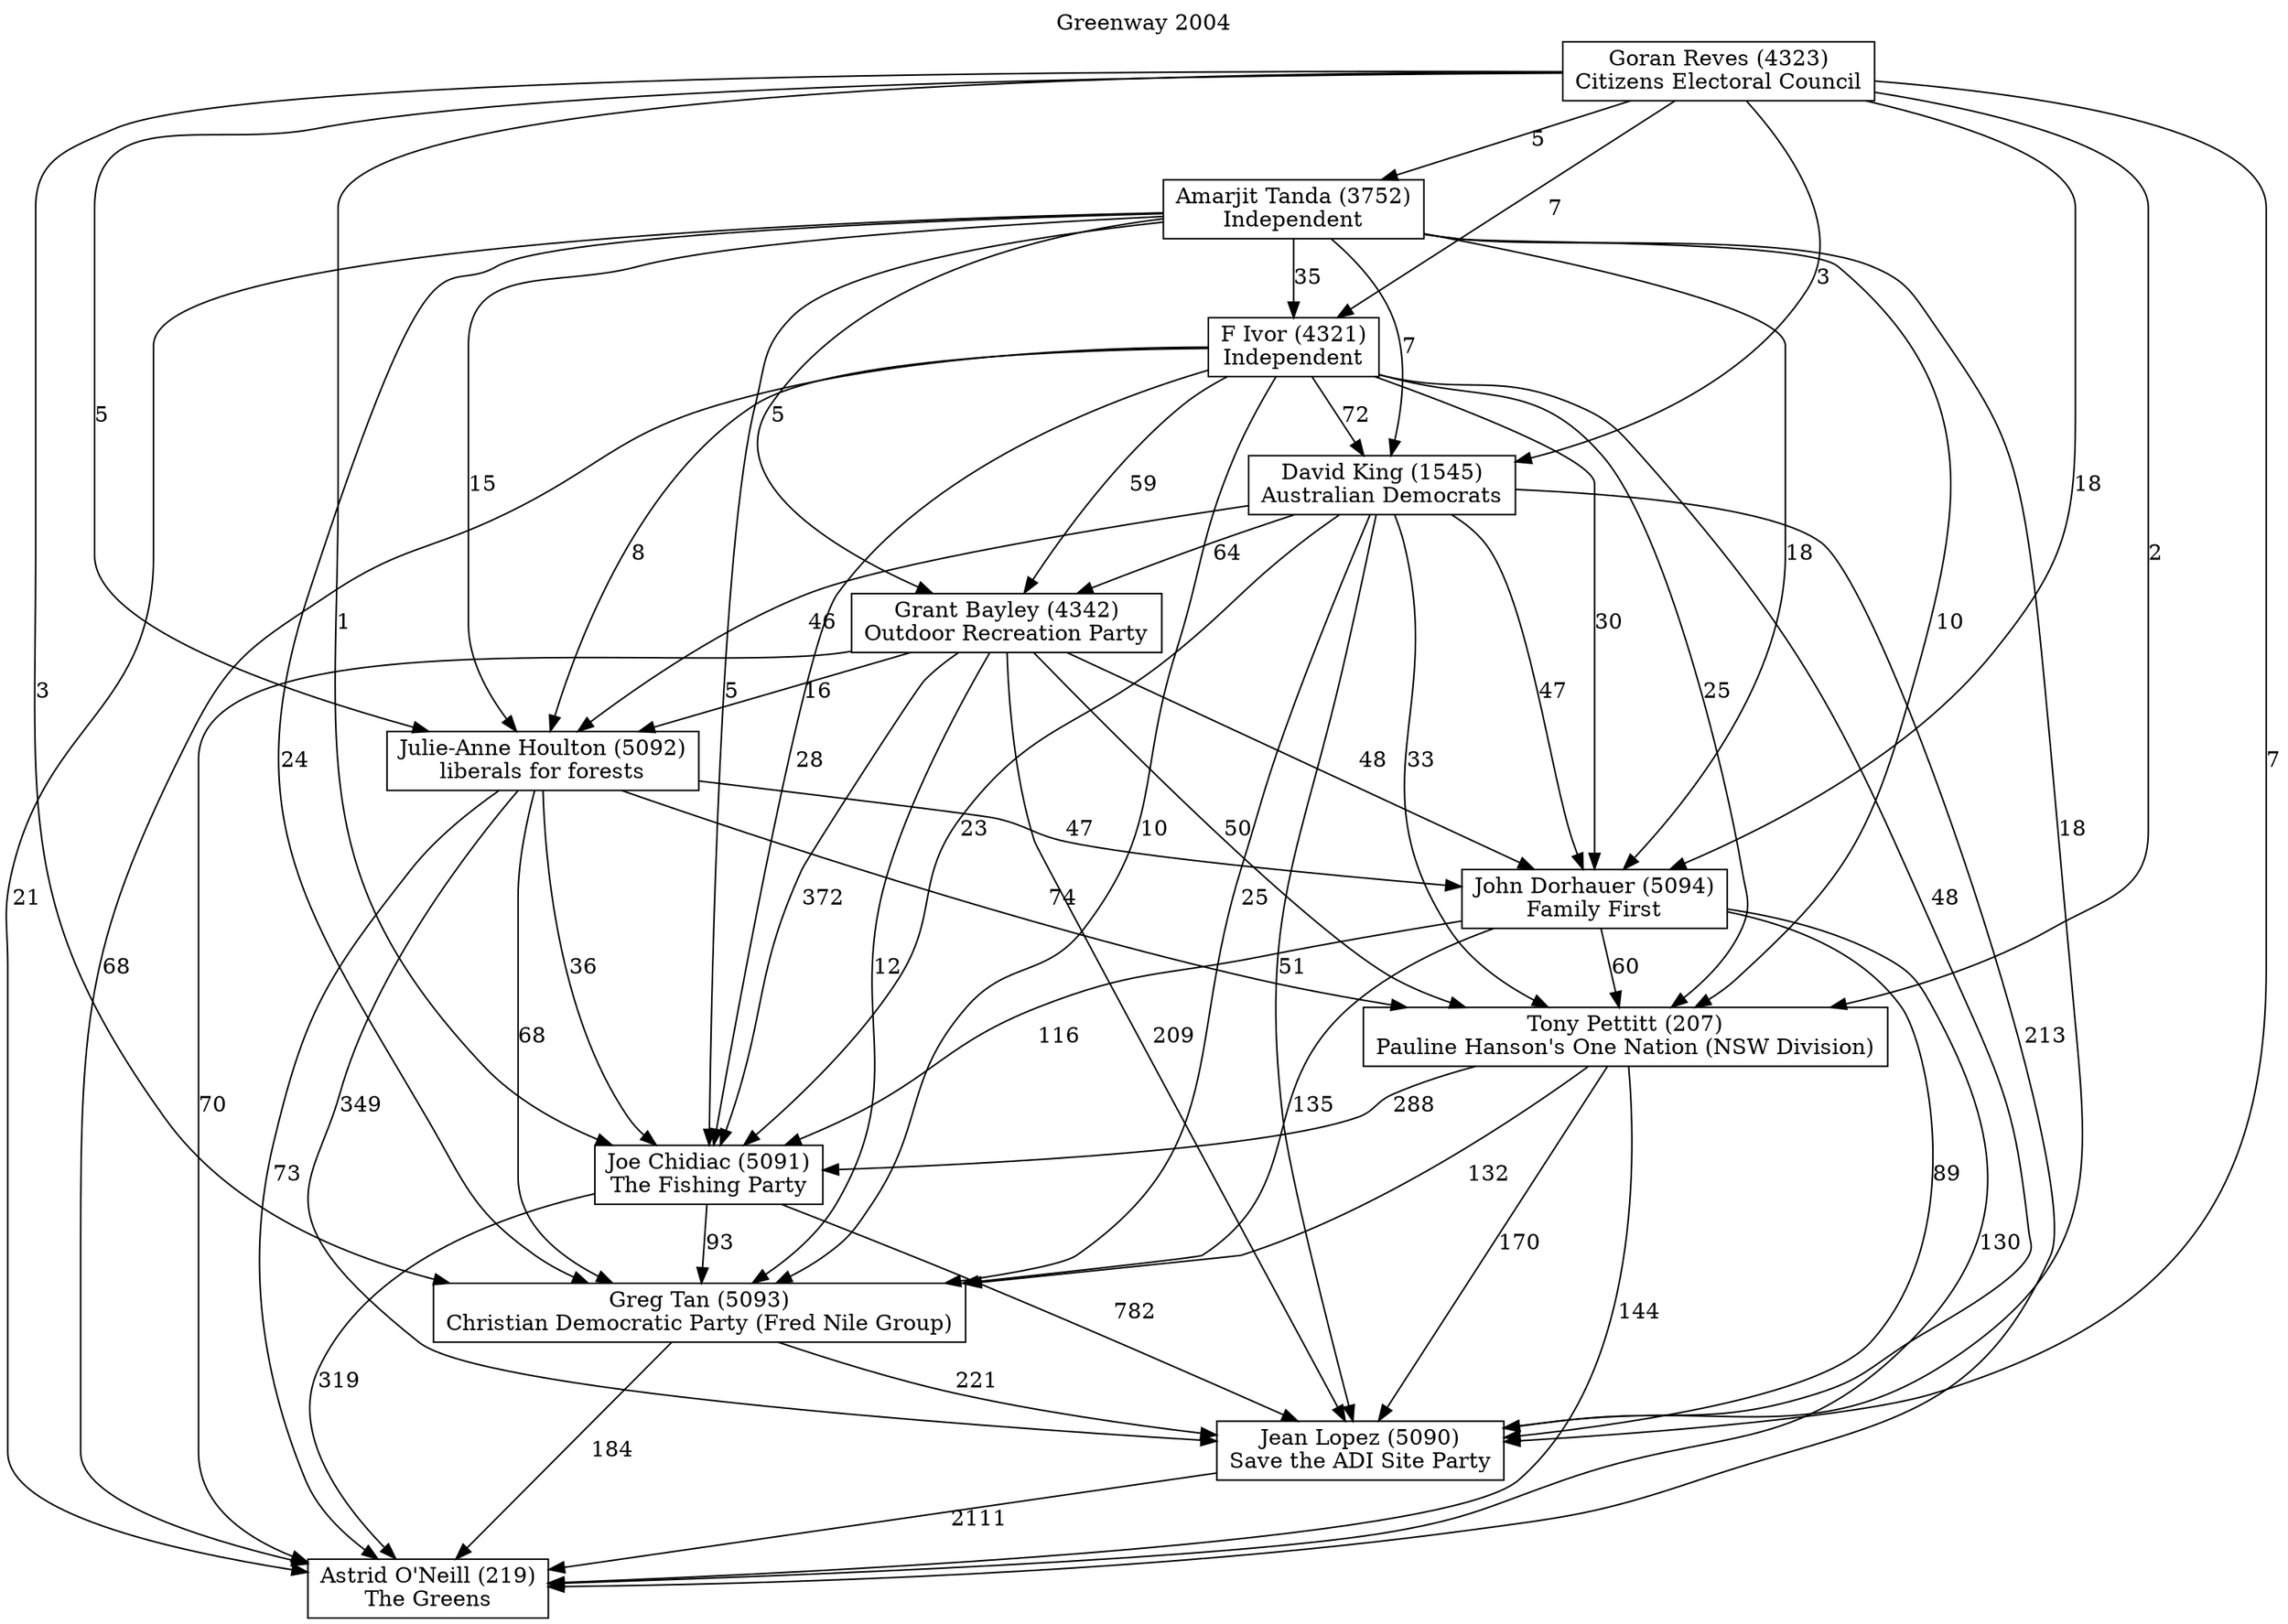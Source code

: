 // House preference flow
digraph "Astrid O'Neill (219)_Greenway_2004" {
	graph [label="Greenway 2004" labelloc=t mclimit=10]
	node [shape=box]
	"Astrid O'Neill (219)" [label="Astrid O'Neill (219)
The Greens"]
	"Jean Lopez (5090)" [label="Jean Lopez (5090)
Save the ADI Site Party"]
	"Greg Tan (5093)" [label="Greg Tan (5093)
Christian Democratic Party (Fred Nile Group)"]
	"Joe Chidiac (5091)" [label="Joe Chidiac (5091)
The Fishing Party"]
	"Tony Pettitt (207)" [label="Tony Pettitt (207)
Pauline Hanson's One Nation (NSW Division)"]
	"John Dorhauer (5094)" [label="John Dorhauer (5094)
Family First"]
	"Julie-Anne Houlton (5092)" [label="Julie-Anne Houlton (5092)
liberals for forests"]
	"Grant Bayley (4342)" [label="Grant Bayley (4342)
Outdoor Recreation Party"]
	"David King (1545)" [label="David King (1545)
Australian Democrats"]
	"F Ivor (4321)" [label="F Ivor (4321)
Independent"]
	"Amarjit Tanda (3752)" [label="Amarjit Tanda (3752)
Independent"]
	"Goran Reves (4323)" [label="Goran Reves (4323)
Citizens Electoral Council"]
	"Astrid O'Neill (219)" [label="Astrid O'Neill (219)
The Greens"]
	"Greg Tan (5093)" [label="Greg Tan (5093)
Christian Democratic Party (Fred Nile Group)"]
	"Joe Chidiac (5091)" [label="Joe Chidiac (5091)
The Fishing Party"]
	"Tony Pettitt (207)" [label="Tony Pettitt (207)
Pauline Hanson's One Nation (NSW Division)"]
	"John Dorhauer (5094)" [label="John Dorhauer (5094)
Family First"]
	"Julie-Anne Houlton (5092)" [label="Julie-Anne Houlton (5092)
liberals for forests"]
	"Grant Bayley (4342)" [label="Grant Bayley (4342)
Outdoor Recreation Party"]
	"David King (1545)" [label="David King (1545)
Australian Democrats"]
	"F Ivor (4321)" [label="F Ivor (4321)
Independent"]
	"Amarjit Tanda (3752)" [label="Amarjit Tanda (3752)
Independent"]
	"Goran Reves (4323)" [label="Goran Reves (4323)
Citizens Electoral Council"]
	"Astrid O'Neill (219)" [label="Astrid O'Neill (219)
The Greens"]
	"Joe Chidiac (5091)" [label="Joe Chidiac (5091)
The Fishing Party"]
	"Tony Pettitt (207)" [label="Tony Pettitt (207)
Pauline Hanson's One Nation (NSW Division)"]
	"John Dorhauer (5094)" [label="John Dorhauer (5094)
Family First"]
	"Julie-Anne Houlton (5092)" [label="Julie-Anne Houlton (5092)
liberals for forests"]
	"Grant Bayley (4342)" [label="Grant Bayley (4342)
Outdoor Recreation Party"]
	"David King (1545)" [label="David King (1545)
Australian Democrats"]
	"F Ivor (4321)" [label="F Ivor (4321)
Independent"]
	"Amarjit Tanda (3752)" [label="Amarjit Tanda (3752)
Independent"]
	"Goran Reves (4323)" [label="Goran Reves (4323)
Citizens Electoral Council"]
	"Astrid O'Neill (219)" [label="Astrid O'Neill (219)
The Greens"]
	"Tony Pettitt (207)" [label="Tony Pettitt (207)
Pauline Hanson's One Nation (NSW Division)"]
	"John Dorhauer (5094)" [label="John Dorhauer (5094)
Family First"]
	"Julie-Anne Houlton (5092)" [label="Julie-Anne Houlton (5092)
liberals for forests"]
	"Grant Bayley (4342)" [label="Grant Bayley (4342)
Outdoor Recreation Party"]
	"David King (1545)" [label="David King (1545)
Australian Democrats"]
	"F Ivor (4321)" [label="F Ivor (4321)
Independent"]
	"Amarjit Tanda (3752)" [label="Amarjit Tanda (3752)
Independent"]
	"Goran Reves (4323)" [label="Goran Reves (4323)
Citizens Electoral Council"]
	"Astrid O'Neill (219)" [label="Astrid O'Neill (219)
The Greens"]
	"John Dorhauer (5094)" [label="John Dorhauer (5094)
Family First"]
	"Julie-Anne Houlton (5092)" [label="Julie-Anne Houlton (5092)
liberals for forests"]
	"Grant Bayley (4342)" [label="Grant Bayley (4342)
Outdoor Recreation Party"]
	"David King (1545)" [label="David King (1545)
Australian Democrats"]
	"F Ivor (4321)" [label="F Ivor (4321)
Independent"]
	"Amarjit Tanda (3752)" [label="Amarjit Tanda (3752)
Independent"]
	"Goran Reves (4323)" [label="Goran Reves (4323)
Citizens Electoral Council"]
	"Astrid O'Neill (219)" [label="Astrid O'Neill (219)
The Greens"]
	"Julie-Anne Houlton (5092)" [label="Julie-Anne Houlton (5092)
liberals for forests"]
	"Grant Bayley (4342)" [label="Grant Bayley (4342)
Outdoor Recreation Party"]
	"David King (1545)" [label="David King (1545)
Australian Democrats"]
	"F Ivor (4321)" [label="F Ivor (4321)
Independent"]
	"Amarjit Tanda (3752)" [label="Amarjit Tanda (3752)
Independent"]
	"Goran Reves (4323)" [label="Goran Reves (4323)
Citizens Electoral Council"]
	"Astrid O'Neill (219)" [label="Astrid O'Neill (219)
The Greens"]
	"Grant Bayley (4342)" [label="Grant Bayley (4342)
Outdoor Recreation Party"]
	"David King (1545)" [label="David King (1545)
Australian Democrats"]
	"F Ivor (4321)" [label="F Ivor (4321)
Independent"]
	"Amarjit Tanda (3752)" [label="Amarjit Tanda (3752)
Independent"]
	"Goran Reves (4323)" [label="Goran Reves (4323)
Citizens Electoral Council"]
	"Astrid O'Neill (219)" [label="Astrid O'Neill (219)
The Greens"]
	"David King (1545)" [label="David King (1545)
Australian Democrats"]
	"F Ivor (4321)" [label="F Ivor (4321)
Independent"]
	"Amarjit Tanda (3752)" [label="Amarjit Tanda (3752)
Independent"]
	"Goran Reves (4323)" [label="Goran Reves (4323)
Citizens Electoral Council"]
	"Astrid O'Neill (219)" [label="Astrid O'Neill (219)
The Greens"]
	"F Ivor (4321)" [label="F Ivor (4321)
Independent"]
	"Amarjit Tanda (3752)" [label="Amarjit Tanda (3752)
Independent"]
	"Goran Reves (4323)" [label="Goran Reves (4323)
Citizens Electoral Council"]
	"Astrid O'Neill (219)" [label="Astrid O'Neill (219)
The Greens"]
	"Amarjit Tanda (3752)" [label="Amarjit Tanda (3752)
Independent"]
	"Goran Reves (4323)" [label="Goran Reves (4323)
Citizens Electoral Council"]
	"Astrid O'Neill (219)" [label="Astrid O'Neill (219)
The Greens"]
	"Goran Reves (4323)" [label="Goran Reves (4323)
Citizens Electoral Council"]
	"Amarjit Tanda (3752)" [label="Amarjit Tanda (3752)
Independent"]
	"Goran Reves (4323)" [label="Goran Reves (4323)
Citizens Electoral Council"]
	"Goran Reves (4323)" [label="Goran Reves (4323)
Citizens Electoral Council"]
	"F Ivor (4321)" [label="F Ivor (4321)
Independent"]
	"Amarjit Tanda (3752)" [label="Amarjit Tanda (3752)
Independent"]
	"Goran Reves (4323)" [label="Goran Reves (4323)
Citizens Electoral Council"]
	"F Ivor (4321)" [label="F Ivor (4321)
Independent"]
	"Goran Reves (4323)" [label="Goran Reves (4323)
Citizens Electoral Council"]
	"Goran Reves (4323)" [label="Goran Reves (4323)
Citizens Electoral Council"]
	"Amarjit Tanda (3752)" [label="Amarjit Tanda (3752)
Independent"]
	"Goran Reves (4323)" [label="Goran Reves (4323)
Citizens Electoral Council"]
	"Goran Reves (4323)" [label="Goran Reves (4323)
Citizens Electoral Council"]
	"David King (1545)" [label="David King (1545)
Australian Democrats"]
	"F Ivor (4321)" [label="F Ivor (4321)
Independent"]
	"Amarjit Tanda (3752)" [label="Amarjit Tanda (3752)
Independent"]
	"Goran Reves (4323)" [label="Goran Reves (4323)
Citizens Electoral Council"]
	"David King (1545)" [label="David King (1545)
Australian Democrats"]
	"Amarjit Tanda (3752)" [label="Amarjit Tanda (3752)
Independent"]
	"Goran Reves (4323)" [label="Goran Reves (4323)
Citizens Electoral Council"]
	"David King (1545)" [label="David King (1545)
Australian Democrats"]
	"Goran Reves (4323)" [label="Goran Reves (4323)
Citizens Electoral Council"]
	"Goran Reves (4323)" [label="Goran Reves (4323)
Citizens Electoral Council"]
	"Amarjit Tanda (3752)" [label="Amarjit Tanda (3752)
Independent"]
	"Goran Reves (4323)" [label="Goran Reves (4323)
Citizens Electoral Council"]
	"Goran Reves (4323)" [label="Goran Reves (4323)
Citizens Electoral Council"]
	"F Ivor (4321)" [label="F Ivor (4321)
Independent"]
	"Amarjit Tanda (3752)" [label="Amarjit Tanda (3752)
Independent"]
	"Goran Reves (4323)" [label="Goran Reves (4323)
Citizens Electoral Council"]
	"F Ivor (4321)" [label="F Ivor (4321)
Independent"]
	"Goran Reves (4323)" [label="Goran Reves (4323)
Citizens Electoral Council"]
	"Goran Reves (4323)" [label="Goran Reves (4323)
Citizens Electoral Council"]
	"Amarjit Tanda (3752)" [label="Amarjit Tanda (3752)
Independent"]
	"Goran Reves (4323)" [label="Goran Reves (4323)
Citizens Electoral Council"]
	"Goran Reves (4323)" [label="Goran Reves (4323)
Citizens Electoral Council"]
	"Grant Bayley (4342)" [label="Grant Bayley (4342)
Outdoor Recreation Party"]
	"David King (1545)" [label="David King (1545)
Australian Democrats"]
	"F Ivor (4321)" [label="F Ivor (4321)
Independent"]
	"Amarjit Tanda (3752)" [label="Amarjit Tanda (3752)
Independent"]
	"Goran Reves (4323)" [label="Goran Reves (4323)
Citizens Electoral Council"]
	"Grant Bayley (4342)" [label="Grant Bayley (4342)
Outdoor Recreation Party"]
	"F Ivor (4321)" [label="F Ivor (4321)
Independent"]
	"Amarjit Tanda (3752)" [label="Amarjit Tanda (3752)
Independent"]
	"Goran Reves (4323)" [label="Goran Reves (4323)
Citizens Electoral Council"]
	"Grant Bayley (4342)" [label="Grant Bayley (4342)
Outdoor Recreation Party"]
	"Amarjit Tanda (3752)" [label="Amarjit Tanda (3752)
Independent"]
	"Goran Reves (4323)" [label="Goran Reves (4323)
Citizens Electoral Council"]
	"Grant Bayley (4342)" [label="Grant Bayley (4342)
Outdoor Recreation Party"]
	"Goran Reves (4323)" [label="Goran Reves (4323)
Citizens Electoral Council"]
	"Amarjit Tanda (3752)" [label="Amarjit Tanda (3752)
Independent"]
	"Goran Reves (4323)" [label="Goran Reves (4323)
Citizens Electoral Council"]
	"Goran Reves (4323)" [label="Goran Reves (4323)
Citizens Electoral Council"]
	"F Ivor (4321)" [label="F Ivor (4321)
Independent"]
	"Amarjit Tanda (3752)" [label="Amarjit Tanda (3752)
Independent"]
	"Goran Reves (4323)" [label="Goran Reves (4323)
Citizens Electoral Council"]
	"F Ivor (4321)" [label="F Ivor (4321)
Independent"]
	"Goran Reves (4323)" [label="Goran Reves (4323)
Citizens Electoral Council"]
	"Goran Reves (4323)" [label="Goran Reves (4323)
Citizens Electoral Council"]
	"Amarjit Tanda (3752)" [label="Amarjit Tanda (3752)
Independent"]
	"Goran Reves (4323)" [label="Goran Reves (4323)
Citizens Electoral Council"]
	"Goran Reves (4323)" [label="Goran Reves (4323)
Citizens Electoral Council"]
	"David King (1545)" [label="David King (1545)
Australian Democrats"]
	"F Ivor (4321)" [label="F Ivor (4321)
Independent"]
	"Amarjit Tanda (3752)" [label="Amarjit Tanda (3752)
Independent"]
	"Goran Reves (4323)" [label="Goran Reves (4323)
Citizens Electoral Council"]
	"David King (1545)" [label="David King (1545)
Australian Democrats"]
	"Amarjit Tanda (3752)" [label="Amarjit Tanda (3752)
Independent"]
	"Goran Reves (4323)" [label="Goran Reves (4323)
Citizens Electoral Council"]
	"David King (1545)" [label="David King (1545)
Australian Democrats"]
	"Goran Reves (4323)" [label="Goran Reves (4323)
Citizens Electoral Council"]
	"Goran Reves (4323)" [label="Goran Reves (4323)
Citizens Electoral Council"]
	"Amarjit Tanda (3752)" [label="Amarjit Tanda (3752)
Independent"]
	"Goran Reves (4323)" [label="Goran Reves (4323)
Citizens Electoral Council"]
	"Goran Reves (4323)" [label="Goran Reves (4323)
Citizens Electoral Council"]
	"F Ivor (4321)" [label="F Ivor (4321)
Independent"]
	"Amarjit Tanda (3752)" [label="Amarjit Tanda (3752)
Independent"]
	"Goran Reves (4323)" [label="Goran Reves (4323)
Citizens Electoral Council"]
	"F Ivor (4321)" [label="F Ivor (4321)
Independent"]
	"Goran Reves (4323)" [label="Goran Reves (4323)
Citizens Electoral Council"]
	"Goran Reves (4323)" [label="Goran Reves (4323)
Citizens Electoral Council"]
	"Amarjit Tanda (3752)" [label="Amarjit Tanda (3752)
Independent"]
	"Goran Reves (4323)" [label="Goran Reves (4323)
Citizens Electoral Council"]
	"Goran Reves (4323)" [label="Goran Reves (4323)
Citizens Electoral Council"]
	"Julie-Anne Houlton (5092)" [label="Julie-Anne Houlton (5092)
liberals for forests"]
	"Grant Bayley (4342)" [label="Grant Bayley (4342)
Outdoor Recreation Party"]
	"David King (1545)" [label="David King (1545)
Australian Democrats"]
	"F Ivor (4321)" [label="F Ivor (4321)
Independent"]
	"Amarjit Tanda (3752)" [label="Amarjit Tanda (3752)
Independent"]
	"Goran Reves (4323)" [label="Goran Reves (4323)
Citizens Electoral Council"]
	"Julie-Anne Houlton (5092)" [label="Julie-Anne Houlton (5092)
liberals for forests"]
	"David King (1545)" [label="David King (1545)
Australian Democrats"]
	"F Ivor (4321)" [label="F Ivor (4321)
Independent"]
	"Amarjit Tanda (3752)" [label="Amarjit Tanda (3752)
Independent"]
	"Goran Reves (4323)" [label="Goran Reves (4323)
Citizens Electoral Council"]
	"Julie-Anne Houlton (5092)" [label="Julie-Anne Houlton (5092)
liberals for forests"]
	"F Ivor (4321)" [label="F Ivor (4321)
Independent"]
	"Amarjit Tanda (3752)" [label="Amarjit Tanda (3752)
Independent"]
	"Goran Reves (4323)" [label="Goran Reves (4323)
Citizens Electoral Council"]
	"Julie-Anne Houlton (5092)" [label="Julie-Anne Houlton (5092)
liberals for forests"]
	"Amarjit Tanda (3752)" [label="Amarjit Tanda (3752)
Independent"]
	"Goran Reves (4323)" [label="Goran Reves (4323)
Citizens Electoral Council"]
	"Julie-Anne Houlton (5092)" [label="Julie-Anne Houlton (5092)
liberals for forests"]
	"Goran Reves (4323)" [label="Goran Reves (4323)
Citizens Electoral Council"]
	"Goran Reves (4323)" [label="Goran Reves (4323)
Citizens Electoral Council"]
	"Amarjit Tanda (3752)" [label="Amarjit Tanda (3752)
Independent"]
	"Goran Reves (4323)" [label="Goran Reves (4323)
Citizens Electoral Council"]
	"Goran Reves (4323)" [label="Goran Reves (4323)
Citizens Electoral Council"]
	"F Ivor (4321)" [label="F Ivor (4321)
Independent"]
	"Amarjit Tanda (3752)" [label="Amarjit Tanda (3752)
Independent"]
	"Goran Reves (4323)" [label="Goran Reves (4323)
Citizens Electoral Council"]
	"F Ivor (4321)" [label="F Ivor (4321)
Independent"]
	"Goran Reves (4323)" [label="Goran Reves (4323)
Citizens Electoral Council"]
	"Goran Reves (4323)" [label="Goran Reves (4323)
Citizens Electoral Council"]
	"Amarjit Tanda (3752)" [label="Amarjit Tanda (3752)
Independent"]
	"Goran Reves (4323)" [label="Goran Reves (4323)
Citizens Electoral Council"]
	"Goran Reves (4323)" [label="Goran Reves (4323)
Citizens Electoral Council"]
	"David King (1545)" [label="David King (1545)
Australian Democrats"]
	"F Ivor (4321)" [label="F Ivor (4321)
Independent"]
	"Amarjit Tanda (3752)" [label="Amarjit Tanda (3752)
Independent"]
	"Goran Reves (4323)" [label="Goran Reves (4323)
Citizens Electoral Council"]
	"David King (1545)" [label="David King (1545)
Australian Democrats"]
	"Amarjit Tanda (3752)" [label="Amarjit Tanda (3752)
Independent"]
	"Goran Reves (4323)" [label="Goran Reves (4323)
Citizens Electoral Council"]
	"David King (1545)" [label="David King (1545)
Australian Democrats"]
	"Goran Reves (4323)" [label="Goran Reves (4323)
Citizens Electoral Council"]
	"Goran Reves (4323)" [label="Goran Reves (4323)
Citizens Electoral Council"]
	"Amarjit Tanda (3752)" [label="Amarjit Tanda (3752)
Independent"]
	"Goran Reves (4323)" [label="Goran Reves (4323)
Citizens Electoral Council"]
	"Goran Reves (4323)" [label="Goran Reves (4323)
Citizens Electoral Council"]
	"F Ivor (4321)" [label="F Ivor (4321)
Independent"]
	"Amarjit Tanda (3752)" [label="Amarjit Tanda (3752)
Independent"]
	"Goran Reves (4323)" [label="Goran Reves (4323)
Citizens Electoral Council"]
	"F Ivor (4321)" [label="F Ivor (4321)
Independent"]
	"Goran Reves (4323)" [label="Goran Reves (4323)
Citizens Electoral Council"]
	"Goran Reves (4323)" [label="Goran Reves (4323)
Citizens Electoral Council"]
	"Amarjit Tanda (3752)" [label="Amarjit Tanda (3752)
Independent"]
	"Goran Reves (4323)" [label="Goran Reves (4323)
Citizens Electoral Council"]
	"Goran Reves (4323)" [label="Goran Reves (4323)
Citizens Electoral Council"]
	"Grant Bayley (4342)" [label="Grant Bayley (4342)
Outdoor Recreation Party"]
	"David King (1545)" [label="David King (1545)
Australian Democrats"]
	"F Ivor (4321)" [label="F Ivor (4321)
Independent"]
	"Amarjit Tanda (3752)" [label="Amarjit Tanda (3752)
Independent"]
	"Goran Reves (4323)" [label="Goran Reves (4323)
Citizens Electoral Council"]
	"Grant Bayley (4342)" [label="Grant Bayley (4342)
Outdoor Recreation Party"]
	"F Ivor (4321)" [label="F Ivor (4321)
Independent"]
	"Amarjit Tanda (3752)" [label="Amarjit Tanda (3752)
Independent"]
	"Goran Reves (4323)" [label="Goran Reves (4323)
Citizens Electoral Council"]
	"Grant Bayley (4342)" [label="Grant Bayley (4342)
Outdoor Recreation Party"]
	"Amarjit Tanda (3752)" [label="Amarjit Tanda (3752)
Independent"]
	"Goran Reves (4323)" [label="Goran Reves (4323)
Citizens Electoral Council"]
	"Grant Bayley (4342)" [label="Grant Bayley (4342)
Outdoor Recreation Party"]
	"Goran Reves (4323)" [label="Goran Reves (4323)
Citizens Electoral Council"]
	"Amarjit Tanda (3752)" [label="Amarjit Tanda (3752)
Independent"]
	"Goran Reves (4323)" [label="Goran Reves (4323)
Citizens Electoral Council"]
	"Goran Reves (4323)" [label="Goran Reves (4323)
Citizens Electoral Council"]
	"F Ivor (4321)" [label="F Ivor (4321)
Independent"]
	"Amarjit Tanda (3752)" [label="Amarjit Tanda (3752)
Independent"]
	"Goran Reves (4323)" [label="Goran Reves (4323)
Citizens Electoral Council"]
	"F Ivor (4321)" [label="F Ivor (4321)
Independent"]
	"Goran Reves (4323)" [label="Goran Reves (4323)
Citizens Electoral Council"]
	"Goran Reves (4323)" [label="Goran Reves (4323)
Citizens Electoral Council"]
	"Amarjit Tanda (3752)" [label="Amarjit Tanda (3752)
Independent"]
	"Goran Reves (4323)" [label="Goran Reves (4323)
Citizens Electoral Council"]
	"Goran Reves (4323)" [label="Goran Reves (4323)
Citizens Electoral Council"]
	"David King (1545)" [label="David King (1545)
Australian Democrats"]
	"F Ivor (4321)" [label="F Ivor (4321)
Independent"]
	"Amarjit Tanda (3752)" [label="Amarjit Tanda (3752)
Independent"]
	"Goran Reves (4323)" [label="Goran Reves (4323)
Citizens Electoral Council"]
	"David King (1545)" [label="David King (1545)
Australian Democrats"]
	"Amarjit Tanda (3752)" [label="Amarjit Tanda (3752)
Independent"]
	"Goran Reves (4323)" [label="Goran Reves (4323)
Citizens Electoral Council"]
	"David King (1545)" [label="David King (1545)
Australian Democrats"]
	"Goran Reves (4323)" [label="Goran Reves (4323)
Citizens Electoral Council"]
	"Goran Reves (4323)" [label="Goran Reves (4323)
Citizens Electoral Council"]
	"Amarjit Tanda (3752)" [label="Amarjit Tanda (3752)
Independent"]
	"Goran Reves (4323)" [label="Goran Reves (4323)
Citizens Electoral Council"]
	"Goran Reves (4323)" [label="Goran Reves (4323)
Citizens Electoral Council"]
	"F Ivor (4321)" [label="F Ivor (4321)
Independent"]
	"Amarjit Tanda (3752)" [label="Amarjit Tanda (3752)
Independent"]
	"Goran Reves (4323)" [label="Goran Reves (4323)
Citizens Electoral Council"]
	"F Ivor (4321)" [label="F Ivor (4321)
Independent"]
	"Goran Reves (4323)" [label="Goran Reves (4323)
Citizens Electoral Council"]
	"Goran Reves (4323)" [label="Goran Reves (4323)
Citizens Electoral Council"]
	"Amarjit Tanda (3752)" [label="Amarjit Tanda (3752)
Independent"]
	"Goran Reves (4323)" [label="Goran Reves (4323)
Citizens Electoral Council"]
	"Goran Reves (4323)" [label="Goran Reves (4323)
Citizens Electoral Council"]
	"John Dorhauer (5094)" [label="John Dorhauer (5094)
Family First"]
	"Julie-Anne Houlton (5092)" [label="Julie-Anne Houlton (5092)
liberals for forests"]
	"Grant Bayley (4342)" [label="Grant Bayley (4342)
Outdoor Recreation Party"]
	"David King (1545)" [label="David King (1545)
Australian Democrats"]
	"F Ivor (4321)" [label="F Ivor (4321)
Independent"]
	"Amarjit Tanda (3752)" [label="Amarjit Tanda (3752)
Independent"]
	"Goran Reves (4323)" [label="Goran Reves (4323)
Citizens Electoral Council"]
	"John Dorhauer (5094)" [label="John Dorhauer (5094)
Family First"]
	"Grant Bayley (4342)" [label="Grant Bayley (4342)
Outdoor Recreation Party"]
	"David King (1545)" [label="David King (1545)
Australian Democrats"]
	"F Ivor (4321)" [label="F Ivor (4321)
Independent"]
	"Amarjit Tanda (3752)" [label="Amarjit Tanda (3752)
Independent"]
	"Goran Reves (4323)" [label="Goran Reves (4323)
Citizens Electoral Council"]
	"John Dorhauer (5094)" [label="John Dorhauer (5094)
Family First"]
	"David King (1545)" [label="David King (1545)
Australian Democrats"]
	"F Ivor (4321)" [label="F Ivor (4321)
Independent"]
	"Amarjit Tanda (3752)" [label="Amarjit Tanda (3752)
Independent"]
	"Goran Reves (4323)" [label="Goran Reves (4323)
Citizens Electoral Council"]
	"John Dorhauer (5094)" [label="John Dorhauer (5094)
Family First"]
	"F Ivor (4321)" [label="F Ivor (4321)
Independent"]
	"Amarjit Tanda (3752)" [label="Amarjit Tanda (3752)
Independent"]
	"Goran Reves (4323)" [label="Goran Reves (4323)
Citizens Electoral Council"]
	"John Dorhauer (5094)" [label="John Dorhauer (5094)
Family First"]
	"Amarjit Tanda (3752)" [label="Amarjit Tanda (3752)
Independent"]
	"Goran Reves (4323)" [label="Goran Reves (4323)
Citizens Electoral Council"]
	"John Dorhauer (5094)" [label="John Dorhauer (5094)
Family First"]
	"Goran Reves (4323)" [label="Goran Reves (4323)
Citizens Electoral Council"]
	"Goran Reves (4323)" [label="Goran Reves (4323)
Citizens Electoral Council"]
	"Amarjit Tanda (3752)" [label="Amarjit Tanda (3752)
Independent"]
	"Goran Reves (4323)" [label="Goran Reves (4323)
Citizens Electoral Council"]
	"Goran Reves (4323)" [label="Goran Reves (4323)
Citizens Electoral Council"]
	"F Ivor (4321)" [label="F Ivor (4321)
Independent"]
	"Amarjit Tanda (3752)" [label="Amarjit Tanda (3752)
Independent"]
	"Goran Reves (4323)" [label="Goran Reves (4323)
Citizens Electoral Council"]
	"F Ivor (4321)" [label="F Ivor (4321)
Independent"]
	"Goran Reves (4323)" [label="Goran Reves (4323)
Citizens Electoral Council"]
	"Goran Reves (4323)" [label="Goran Reves (4323)
Citizens Electoral Council"]
	"Amarjit Tanda (3752)" [label="Amarjit Tanda (3752)
Independent"]
	"Goran Reves (4323)" [label="Goran Reves (4323)
Citizens Electoral Council"]
	"Goran Reves (4323)" [label="Goran Reves (4323)
Citizens Electoral Council"]
	"David King (1545)" [label="David King (1545)
Australian Democrats"]
	"F Ivor (4321)" [label="F Ivor (4321)
Independent"]
	"Amarjit Tanda (3752)" [label="Amarjit Tanda (3752)
Independent"]
	"Goran Reves (4323)" [label="Goran Reves (4323)
Citizens Electoral Council"]
	"David King (1545)" [label="David King (1545)
Australian Democrats"]
	"Amarjit Tanda (3752)" [label="Amarjit Tanda (3752)
Independent"]
	"Goran Reves (4323)" [label="Goran Reves (4323)
Citizens Electoral Council"]
	"David King (1545)" [label="David King (1545)
Australian Democrats"]
	"Goran Reves (4323)" [label="Goran Reves (4323)
Citizens Electoral Council"]
	"Goran Reves (4323)" [label="Goran Reves (4323)
Citizens Electoral Council"]
	"Amarjit Tanda (3752)" [label="Amarjit Tanda (3752)
Independent"]
	"Goran Reves (4323)" [label="Goran Reves (4323)
Citizens Electoral Council"]
	"Goran Reves (4323)" [label="Goran Reves (4323)
Citizens Electoral Council"]
	"F Ivor (4321)" [label="F Ivor (4321)
Independent"]
	"Amarjit Tanda (3752)" [label="Amarjit Tanda (3752)
Independent"]
	"Goran Reves (4323)" [label="Goran Reves (4323)
Citizens Electoral Council"]
	"F Ivor (4321)" [label="F Ivor (4321)
Independent"]
	"Goran Reves (4323)" [label="Goran Reves (4323)
Citizens Electoral Council"]
	"Goran Reves (4323)" [label="Goran Reves (4323)
Citizens Electoral Council"]
	"Amarjit Tanda (3752)" [label="Amarjit Tanda (3752)
Independent"]
	"Goran Reves (4323)" [label="Goran Reves (4323)
Citizens Electoral Council"]
	"Goran Reves (4323)" [label="Goran Reves (4323)
Citizens Electoral Council"]
	"Grant Bayley (4342)" [label="Grant Bayley (4342)
Outdoor Recreation Party"]
	"David King (1545)" [label="David King (1545)
Australian Democrats"]
	"F Ivor (4321)" [label="F Ivor (4321)
Independent"]
	"Amarjit Tanda (3752)" [label="Amarjit Tanda (3752)
Independent"]
	"Goran Reves (4323)" [label="Goran Reves (4323)
Citizens Electoral Council"]
	"Grant Bayley (4342)" [label="Grant Bayley (4342)
Outdoor Recreation Party"]
	"F Ivor (4321)" [label="F Ivor (4321)
Independent"]
	"Amarjit Tanda (3752)" [label="Amarjit Tanda (3752)
Independent"]
	"Goran Reves (4323)" [label="Goran Reves (4323)
Citizens Electoral Council"]
	"Grant Bayley (4342)" [label="Grant Bayley (4342)
Outdoor Recreation Party"]
	"Amarjit Tanda (3752)" [label="Amarjit Tanda (3752)
Independent"]
	"Goran Reves (4323)" [label="Goran Reves (4323)
Citizens Electoral Council"]
	"Grant Bayley (4342)" [label="Grant Bayley (4342)
Outdoor Recreation Party"]
	"Goran Reves (4323)" [label="Goran Reves (4323)
Citizens Electoral Council"]
	"Amarjit Tanda (3752)" [label="Amarjit Tanda (3752)
Independent"]
	"Goran Reves (4323)" [label="Goran Reves (4323)
Citizens Electoral Council"]
	"Goran Reves (4323)" [label="Goran Reves (4323)
Citizens Electoral Council"]
	"F Ivor (4321)" [label="F Ivor (4321)
Independent"]
	"Amarjit Tanda (3752)" [label="Amarjit Tanda (3752)
Independent"]
	"Goran Reves (4323)" [label="Goran Reves (4323)
Citizens Electoral Council"]
	"F Ivor (4321)" [label="F Ivor (4321)
Independent"]
	"Goran Reves (4323)" [label="Goran Reves (4323)
Citizens Electoral Council"]
	"Goran Reves (4323)" [label="Goran Reves (4323)
Citizens Electoral Council"]
	"Amarjit Tanda (3752)" [label="Amarjit Tanda (3752)
Independent"]
	"Goran Reves (4323)" [label="Goran Reves (4323)
Citizens Electoral Council"]
	"Goran Reves (4323)" [label="Goran Reves (4323)
Citizens Electoral Council"]
	"David King (1545)" [label="David King (1545)
Australian Democrats"]
	"F Ivor (4321)" [label="F Ivor (4321)
Independent"]
	"Amarjit Tanda (3752)" [label="Amarjit Tanda (3752)
Independent"]
	"Goran Reves (4323)" [label="Goran Reves (4323)
Citizens Electoral Council"]
	"David King (1545)" [label="David King (1545)
Australian Democrats"]
	"Amarjit Tanda (3752)" [label="Amarjit Tanda (3752)
Independent"]
	"Goran Reves (4323)" [label="Goran Reves (4323)
Citizens Electoral Council"]
	"David King (1545)" [label="David King (1545)
Australian Democrats"]
	"Goran Reves (4323)" [label="Goran Reves (4323)
Citizens Electoral Council"]
	"Goran Reves (4323)" [label="Goran Reves (4323)
Citizens Electoral Council"]
	"Amarjit Tanda (3752)" [label="Amarjit Tanda (3752)
Independent"]
	"Goran Reves (4323)" [label="Goran Reves (4323)
Citizens Electoral Council"]
	"Goran Reves (4323)" [label="Goran Reves (4323)
Citizens Electoral Council"]
	"F Ivor (4321)" [label="F Ivor (4321)
Independent"]
	"Amarjit Tanda (3752)" [label="Amarjit Tanda (3752)
Independent"]
	"Goran Reves (4323)" [label="Goran Reves (4323)
Citizens Electoral Council"]
	"F Ivor (4321)" [label="F Ivor (4321)
Independent"]
	"Goran Reves (4323)" [label="Goran Reves (4323)
Citizens Electoral Council"]
	"Goran Reves (4323)" [label="Goran Reves (4323)
Citizens Electoral Council"]
	"Amarjit Tanda (3752)" [label="Amarjit Tanda (3752)
Independent"]
	"Goran Reves (4323)" [label="Goran Reves (4323)
Citizens Electoral Council"]
	"Goran Reves (4323)" [label="Goran Reves (4323)
Citizens Electoral Council"]
	"Julie-Anne Houlton (5092)" [label="Julie-Anne Houlton (5092)
liberals for forests"]
	"Grant Bayley (4342)" [label="Grant Bayley (4342)
Outdoor Recreation Party"]
	"David King (1545)" [label="David King (1545)
Australian Democrats"]
	"F Ivor (4321)" [label="F Ivor (4321)
Independent"]
	"Amarjit Tanda (3752)" [label="Amarjit Tanda (3752)
Independent"]
	"Goran Reves (4323)" [label="Goran Reves (4323)
Citizens Electoral Council"]
	"Julie-Anne Houlton (5092)" [label="Julie-Anne Houlton (5092)
liberals for forests"]
	"David King (1545)" [label="David King (1545)
Australian Democrats"]
	"F Ivor (4321)" [label="F Ivor (4321)
Independent"]
	"Amarjit Tanda (3752)" [label="Amarjit Tanda (3752)
Independent"]
	"Goran Reves (4323)" [label="Goran Reves (4323)
Citizens Electoral Council"]
	"Julie-Anne Houlton (5092)" [label="Julie-Anne Houlton (5092)
liberals for forests"]
	"F Ivor (4321)" [label="F Ivor (4321)
Independent"]
	"Amarjit Tanda (3752)" [label="Amarjit Tanda (3752)
Independent"]
	"Goran Reves (4323)" [label="Goran Reves (4323)
Citizens Electoral Council"]
	"Julie-Anne Houlton (5092)" [label="Julie-Anne Houlton (5092)
liberals for forests"]
	"Amarjit Tanda (3752)" [label="Amarjit Tanda (3752)
Independent"]
	"Goran Reves (4323)" [label="Goran Reves (4323)
Citizens Electoral Council"]
	"Julie-Anne Houlton (5092)" [label="Julie-Anne Houlton (5092)
liberals for forests"]
	"Goran Reves (4323)" [label="Goran Reves (4323)
Citizens Electoral Council"]
	"Goran Reves (4323)" [label="Goran Reves (4323)
Citizens Electoral Council"]
	"Amarjit Tanda (3752)" [label="Amarjit Tanda (3752)
Independent"]
	"Goran Reves (4323)" [label="Goran Reves (4323)
Citizens Electoral Council"]
	"Goran Reves (4323)" [label="Goran Reves (4323)
Citizens Electoral Council"]
	"F Ivor (4321)" [label="F Ivor (4321)
Independent"]
	"Amarjit Tanda (3752)" [label="Amarjit Tanda (3752)
Independent"]
	"Goran Reves (4323)" [label="Goran Reves (4323)
Citizens Electoral Council"]
	"F Ivor (4321)" [label="F Ivor (4321)
Independent"]
	"Goran Reves (4323)" [label="Goran Reves (4323)
Citizens Electoral Council"]
	"Goran Reves (4323)" [label="Goran Reves (4323)
Citizens Electoral Council"]
	"Amarjit Tanda (3752)" [label="Amarjit Tanda (3752)
Independent"]
	"Goran Reves (4323)" [label="Goran Reves (4323)
Citizens Electoral Council"]
	"Goran Reves (4323)" [label="Goran Reves (4323)
Citizens Electoral Council"]
	"David King (1545)" [label="David King (1545)
Australian Democrats"]
	"F Ivor (4321)" [label="F Ivor (4321)
Independent"]
	"Amarjit Tanda (3752)" [label="Amarjit Tanda (3752)
Independent"]
	"Goran Reves (4323)" [label="Goran Reves (4323)
Citizens Electoral Council"]
	"David King (1545)" [label="David King (1545)
Australian Democrats"]
	"Amarjit Tanda (3752)" [label="Amarjit Tanda (3752)
Independent"]
	"Goran Reves (4323)" [label="Goran Reves (4323)
Citizens Electoral Council"]
	"David King (1545)" [label="David King (1545)
Australian Democrats"]
	"Goran Reves (4323)" [label="Goran Reves (4323)
Citizens Electoral Council"]
	"Goran Reves (4323)" [label="Goran Reves (4323)
Citizens Electoral Council"]
	"Amarjit Tanda (3752)" [label="Amarjit Tanda (3752)
Independent"]
	"Goran Reves (4323)" [label="Goran Reves (4323)
Citizens Electoral Council"]
	"Goran Reves (4323)" [label="Goran Reves (4323)
Citizens Electoral Council"]
	"F Ivor (4321)" [label="F Ivor (4321)
Independent"]
	"Amarjit Tanda (3752)" [label="Amarjit Tanda (3752)
Independent"]
	"Goran Reves (4323)" [label="Goran Reves (4323)
Citizens Electoral Council"]
	"F Ivor (4321)" [label="F Ivor (4321)
Independent"]
	"Goran Reves (4323)" [label="Goran Reves (4323)
Citizens Electoral Council"]
	"Goran Reves (4323)" [label="Goran Reves (4323)
Citizens Electoral Council"]
	"Amarjit Tanda (3752)" [label="Amarjit Tanda (3752)
Independent"]
	"Goran Reves (4323)" [label="Goran Reves (4323)
Citizens Electoral Council"]
	"Goran Reves (4323)" [label="Goran Reves (4323)
Citizens Electoral Council"]
	"Grant Bayley (4342)" [label="Grant Bayley (4342)
Outdoor Recreation Party"]
	"David King (1545)" [label="David King (1545)
Australian Democrats"]
	"F Ivor (4321)" [label="F Ivor (4321)
Independent"]
	"Amarjit Tanda (3752)" [label="Amarjit Tanda (3752)
Independent"]
	"Goran Reves (4323)" [label="Goran Reves (4323)
Citizens Electoral Council"]
	"Grant Bayley (4342)" [label="Grant Bayley (4342)
Outdoor Recreation Party"]
	"F Ivor (4321)" [label="F Ivor (4321)
Independent"]
	"Amarjit Tanda (3752)" [label="Amarjit Tanda (3752)
Independent"]
	"Goran Reves (4323)" [label="Goran Reves (4323)
Citizens Electoral Council"]
	"Grant Bayley (4342)" [label="Grant Bayley (4342)
Outdoor Recreation Party"]
	"Amarjit Tanda (3752)" [label="Amarjit Tanda (3752)
Independent"]
	"Goran Reves (4323)" [label="Goran Reves (4323)
Citizens Electoral Council"]
	"Grant Bayley (4342)" [label="Grant Bayley (4342)
Outdoor Recreation Party"]
	"Goran Reves (4323)" [label="Goran Reves (4323)
Citizens Electoral Council"]
	"Amarjit Tanda (3752)" [label="Amarjit Tanda (3752)
Independent"]
	"Goran Reves (4323)" [label="Goran Reves (4323)
Citizens Electoral Council"]
	"Goran Reves (4323)" [label="Goran Reves (4323)
Citizens Electoral Council"]
	"F Ivor (4321)" [label="F Ivor (4321)
Independent"]
	"Amarjit Tanda (3752)" [label="Amarjit Tanda (3752)
Independent"]
	"Goran Reves (4323)" [label="Goran Reves (4323)
Citizens Electoral Council"]
	"F Ivor (4321)" [label="F Ivor (4321)
Independent"]
	"Goran Reves (4323)" [label="Goran Reves (4323)
Citizens Electoral Council"]
	"Goran Reves (4323)" [label="Goran Reves (4323)
Citizens Electoral Council"]
	"Amarjit Tanda (3752)" [label="Amarjit Tanda (3752)
Independent"]
	"Goran Reves (4323)" [label="Goran Reves (4323)
Citizens Electoral Council"]
	"Goran Reves (4323)" [label="Goran Reves (4323)
Citizens Electoral Council"]
	"David King (1545)" [label="David King (1545)
Australian Democrats"]
	"F Ivor (4321)" [label="F Ivor (4321)
Independent"]
	"Amarjit Tanda (3752)" [label="Amarjit Tanda (3752)
Independent"]
	"Goran Reves (4323)" [label="Goran Reves (4323)
Citizens Electoral Council"]
	"David King (1545)" [label="David King (1545)
Australian Democrats"]
	"Amarjit Tanda (3752)" [label="Amarjit Tanda (3752)
Independent"]
	"Goran Reves (4323)" [label="Goran Reves (4323)
Citizens Electoral Council"]
	"David King (1545)" [label="David King (1545)
Australian Democrats"]
	"Goran Reves (4323)" [label="Goran Reves (4323)
Citizens Electoral Council"]
	"Goran Reves (4323)" [label="Goran Reves (4323)
Citizens Electoral Council"]
	"Amarjit Tanda (3752)" [label="Amarjit Tanda (3752)
Independent"]
	"Goran Reves (4323)" [label="Goran Reves (4323)
Citizens Electoral Council"]
	"Goran Reves (4323)" [label="Goran Reves (4323)
Citizens Electoral Council"]
	"F Ivor (4321)" [label="F Ivor (4321)
Independent"]
	"Amarjit Tanda (3752)" [label="Amarjit Tanda (3752)
Independent"]
	"Goran Reves (4323)" [label="Goran Reves (4323)
Citizens Electoral Council"]
	"F Ivor (4321)" [label="F Ivor (4321)
Independent"]
	"Goran Reves (4323)" [label="Goran Reves (4323)
Citizens Electoral Council"]
	"Goran Reves (4323)" [label="Goran Reves (4323)
Citizens Electoral Council"]
	"Amarjit Tanda (3752)" [label="Amarjit Tanda (3752)
Independent"]
	"Goran Reves (4323)" [label="Goran Reves (4323)
Citizens Electoral Council"]
	"Goran Reves (4323)" [label="Goran Reves (4323)
Citizens Electoral Council"]
	"Tony Pettitt (207)" [label="Tony Pettitt (207)
Pauline Hanson's One Nation (NSW Division)"]
	"John Dorhauer (5094)" [label="John Dorhauer (5094)
Family First"]
	"Julie-Anne Houlton (5092)" [label="Julie-Anne Houlton (5092)
liberals for forests"]
	"Grant Bayley (4342)" [label="Grant Bayley (4342)
Outdoor Recreation Party"]
	"David King (1545)" [label="David King (1545)
Australian Democrats"]
	"F Ivor (4321)" [label="F Ivor (4321)
Independent"]
	"Amarjit Tanda (3752)" [label="Amarjit Tanda (3752)
Independent"]
	"Goran Reves (4323)" [label="Goran Reves (4323)
Citizens Electoral Council"]
	"Tony Pettitt (207)" [label="Tony Pettitt (207)
Pauline Hanson's One Nation (NSW Division)"]
	"Julie-Anne Houlton (5092)" [label="Julie-Anne Houlton (5092)
liberals for forests"]
	"Grant Bayley (4342)" [label="Grant Bayley (4342)
Outdoor Recreation Party"]
	"David King (1545)" [label="David King (1545)
Australian Democrats"]
	"F Ivor (4321)" [label="F Ivor (4321)
Independent"]
	"Amarjit Tanda (3752)" [label="Amarjit Tanda (3752)
Independent"]
	"Goran Reves (4323)" [label="Goran Reves (4323)
Citizens Electoral Council"]
	"Tony Pettitt (207)" [label="Tony Pettitt (207)
Pauline Hanson's One Nation (NSW Division)"]
	"Grant Bayley (4342)" [label="Grant Bayley (4342)
Outdoor Recreation Party"]
	"David King (1545)" [label="David King (1545)
Australian Democrats"]
	"F Ivor (4321)" [label="F Ivor (4321)
Independent"]
	"Amarjit Tanda (3752)" [label="Amarjit Tanda (3752)
Independent"]
	"Goran Reves (4323)" [label="Goran Reves (4323)
Citizens Electoral Council"]
	"Tony Pettitt (207)" [label="Tony Pettitt (207)
Pauline Hanson's One Nation (NSW Division)"]
	"David King (1545)" [label="David King (1545)
Australian Democrats"]
	"F Ivor (4321)" [label="F Ivor (4321)
Independent"]
	"Amarjit Tanda (3752)" [label="Amarjit Tanda (3752)
Independent"]
	"Goran Reves (4323)" [label="Goran Reves (4323)
Citizens Electoral Council"]
	"Tony Pettitt (207)" [label="Tony Pettitt (207)
Pauline Hanson's One Nation (NSW Division)"]
	"F Ivor (4321)" [label="F Ivor (4321)
Independent"]
	"Amarjit Tanda (3752)" [label="Amarjit Tanda (3752)
Independent"]
	"Goran Reves (4323)" [label="Goran Reves (4323)
Citizens Electoral Council"]
	"Tony Pettitt (207)" [label="Tony Pettitt (207)
Pauline Hanson's One Nation (NSW Division)"]
	"Amarjit Tanda (3752)" [label="Amarjit Tanda (3752)
Independent"]
	"Goran Reves (4323)" [label="Goran Reves (4323)
Citizens Electoral Council"]
	"Tony Pettitt (207)" [label="Tony Pettitt (207)
Pauline Hanson's One Nation (NSW Division)"]
	"Goran Reves (4323)" [label="Goran Reves (4323)
Citizens Electoral Council"]
	"Goran Reves (4323)" [label="Goran Reves (4323)
Citizens Electoral Council"]
	"Amarjit Tanda (3752)" [label="Amarjit Tanda (3752)
Independent"]
	"Goran Reves (4323)" [label="Goran Reves (4323)
Citizens Electoral Council"]
	"Goran Reves (4323)" [label="Goran Reves (4323)
Citizens Electoral Council"]
	"F Ivor (4321)" [label="F Ivor (4321)
Independent"]
	"Amarjit Tanda (3752)" [label="Amarjit Tanda (3752)
Independent"]
	"Goran Reves (4323)" [label="Goran Reves (4323)
Citizens Electoral Council"]
	"F Ivor (4321)" [label="F Ivor (4321)
Independent"]
	"Goran Reves (4323)" [label="Goran Reves (4323)
Citizens Electoral Council"]
	"Goran Reves (4323)" [label="Goran Reves (4323)
Citizens Electoral Council"]
	"Amarjit Tanda (3752)" [label="Amarjit Tanda (3752)
Independent"]
	"Goran Reves (4323)" [label="Goran Reves (4323)
Citizens Electoral Council"]
	"Goran Reves (4323)" [label="Goran Reves (4323)
Citizens Electoral Council"]
	"David King (1545)" [label="David King (1545)
Australian Democrats"]
	"F Ivor (4321)" [label="F Ivor (4321)
Independent"]
	"Amarjit Tanda (3752)" [label="Amarjit Tanda (3752)
Independent"]
	"Goran Reves (4323)" [label="Goran Reves (4323)
Citizens Electoral Council"]
	"David King (1545)" [label="David King (1545)
Australian Democrats"]
	"Amarjit Tanda (3752)" [label="Amarjit Tanda (3752)
Independent"]
	"Goran Reves (4323)" [label="Goran Reves (4323)
Citizens Electoral Council"]
	"David King (1545)" [label="David King (1545)
Australian Democrats"]
	"Goran Reves (4323)" [label="Goran Reves (4323)
Citizens Electoral Council"]
	"Goran Reves (4323)" [label="Goran Reves (4323)
Citizens Electoral Council"]
	"Amarjit Tanda (3752)" [label="Amarjit Tanda (3752)
Independent"]
	"Goran Reves (4323)" [label="Goran Reves (4323)
Citizens Electoral Council"]
	"Goran Reves (4323)" [label="Goran Reves (4323)
Citizens Electoral Council"]
	"F Ivor (4321)" [label="F Ivor (4321)
Independent"]
	"Amarjit Tanda (3752)" [label="Amarjit Tanda (3752)
Independent"]
	"Goran Reves (4323)" [label="Goran Reves (4323)
Citizens Electoral Council"]
	"F Ivor (4321)" [label="F Ivor (4321)
Independent"]
	"Goran Reves (4323)" [label="Goran Reves (4323)
Citizens Electoral Council"]
	"Goran Reves (4323)" [label="Goran Reves (4323)
Citizens Electoral Council"]
	"Amarjit Tanda (3752)" [label="Amarjit Tanda (3752)
Independent"]
	"Goran Reves (4323)" [label="Goran Reves (4323)
Citizens Electoral Council"]
	"Goran Reves (4323)" [label="Goran Reves (4323)
Citizens Electoral Council"]
	"Grant Bayley (4342)" [label="Grant Bayley (4342)
Outdoor Recreation Party"]
	"David King (1545)" [label="David King (1545)
Australian Democrats"]
	"F Ivor (4321)" [label="F Ivor (4321)
Independent"]
	"Amarjit Tanda (3752)" [label="Amarjit Tanda (3752)
Independent"]
	"Goran Reves (4323)" [label="Goran Reves (4323)
Citizens Electoral Council"]
	"Grant Bayley (4342)" [label="Grant Bayley (4342)
Outdoor Recreation Party"]
	"F Ivor (4321)" [label="F Ivor (4321)
Independent"]
	"Amarjit Tanda (3752)" [label="Amarjit Tanda (3752)
Independent"]
	"Goran Reves (4323)" [label="Goran Reves (4323)
Citizens Electoral Council"]
	"Grant Bayley (4342)" [label="Grant Bayley (4342)
Outdoor Recreation Party"]
	"Amarjit Tanda (3752)" [label="Amarjit Tanda (3752)
Independent"]
	"Goran Reves (4323)" [label="Goran Reves (4323)
Citizens Electoral Council"]
	"Grant Bayley (4342)" [label="Grant Bayley (4342)
Outdoor Recreation Party"]
	"Goran Reves (4323)" [label="Goran Reves (4323)
Citizens Electoral Council"]
	"Amarjit Tanda (3752)" [label="Amarjit Tanda (3752)
Independent"]
	"Goran Reves (4323)" [label="Goran Reves (4323)
Citizens Electoral Council"]
	"Goran Reves (4323)" [label="Goran Reves (4323)
Citizens Electoral Council"]
	"F Ivor (4321)" [label="F Ivor (4321)
Independent"]
	"Amarjit Tanda (3752)" [label="Amarjit Tanda (3752)
Independent"]
	"Goran Reves (4323)" [label="Goran Reves (4323)
Citizens Electoral Council"]
	"F Ivor (4321)" [label="F Ivor (4321)
Independent"]
	"Goran Reves (4323)" [label="Goran Reves (4323)
Citizens Electoral Council"]
	"Goran Reves (4323)" [label="Goran Reves (4323)
Citizens Electoral Council"]
	"Amarjit Tanda (3752)" [label="Amarjit Tanda (3752)
Independent"]
	"Goran Reves (4323)" [label="Goran Reves (4323)
Citizens Electoral Council"]
	"Goran Reves (4323)" [label="Goran Reves (4323)
Citizens Electoral Council"]
	"David King (1545)" [label="David King (1545)
Australian Democrats"]
	"F Ivor (4321)" [label="F Ivor (4321)
Independent"]
	"Amarjit Tanda (3752)" [label="Amarjit Tanda (3752)
Independent"]
	"Goran Reves (4323)" [label="Goran Reves (4323)
Citizens Electoral Council"]
	"David King (1545)" [label="David King (1545)
Australian Democrats"]
	"Amarjit Tanda (3752)" [label="Amarjit Tanda (3752)
Independent"]
	"Goran Reves (4323)" [label="Goran Reves (4323)
Citizens Electoral Council"]
	"David King (1545)" [label="David King (1545)
Australian Democrats"]
	"Goran Reves (4323)" [label="Goran Reves (4323)
Citizens Electoral Council"]
	"Goran Reves (4323)" [label="Goran Reves (4323)
Citizens Electoral Council"]
	"Amarjit Tanda (3752)" [label="Amarjit Tanda (3752)
Independent"]
	"Goran Reves (4323)" [label="Goran Reves (4323)
Citizens Electoral Council"]
	"Goran Reves (4323)" [label="Goran Reves (4323)
Citizens Electoral Council"]
	"F Ivor (4321)" [label="F Ivor (4321)
Independent"]
	"Amarjit Tanda (3752)" [label="Amarjit Tanda (3752)
Independent"]
	"Goran Reves (4323)" [label="Goran Reves (4323)
Citizens Electoral Council"]
	"F Ivor (4321)" [label="F Ivor (4321)
Independent"]
	"Goran Reves (4323)" [label="Goran Reves (4323)
Citizens Electoral Council"]
	"Goran Reves (4323)" [label="Goran Reves (4323)
Citizens Electoral Council"]
	"Amarjit Tanda (3752)" [label="Amarjit Tanda (3752)
Independent"]
	"Goran Reves (4323)" [label="Goran Reves (4323)
Citizens Electoral Council"]
	"Goran Reves (4323)" [label="Goran Reves (4323)
Citizens Electoral Council"]
	"Julie-Anne Houlton (5092)" [label="Julie-Anne Houlton (5092)
liberals for forests"]
	"Grant Bayley (4342)" [label="Grant Bayley (4342)
Outdoor Recreation Party"]
	"David King (1545)" [label="David King (1545)
Australian Democrats"]
	"F Ivor (4321)" [label="F Ivor (4321)
Independent"]
	"Amarjit Tanda (3752)" [label="Amarjit Tanda (3752)
Independent"]
	"Goran Reves (4323)" [label="Goran Reves (4323)
Citizens Electoral Council"]
	"Julie-Anne Houlton (5092)" [label="Julie-Anne Houlton (5092)
liberals for forests"]
	"David King (1545)" [label="David King (1545)
Australian Democrats"]
	"F Ivor (4321)" [label="F Ivor (4321)
Independent"]
	"Amarjit Tanda (3752)" [label="Amarjit Tanda (3752)
Independent"]
	"Goran Reves (4323)" [label="Goran Reves (4323)
Citizens Electoral Council"]
	"Julie-Anne Houlton (5092)" [label="Julie-Anne Houlton (5092)
liberals for forests"]
	"F Ivor (4321)" [label="F Ivor (4321)
Independent"]
	"Amarjit Tanda (3752)" [label="Amarjit Tanda (3752)
Independent"]
	"Goran Reves (4323)" [label="Goran Reves (4323)
Citizens Electoral Council"]
	"Julie-Anne Houlton (5092)" [label="Julie-Anne Houlton (5092)
liberals for forests"]
	"Amarjit Tanda (3752)" [label="Amarjit Tanda (3752)
Independent"]
	"Goran Reves (4323)" [label="Goran Reves (4323)
Citizens Electoral Council"]
	"Julie-Anne Houlton (5092)" [label="Julie-Anne Houlton (5092)
liberals for forests"]
	"Goran Reves (4323)" [label="Goran Reves (4323)
Citizens Electoral Council"]
	"Goran Reves (4323)" [label="Goran Reves (4323)
Citizens Electoral Council"]
	"Amarjit Tanda (3752)" [label="Amarjit Tanda (3752)
Independent"]
	"Goran Reves (4323)" [label="Goran Reves (4323)
Citizens Electoral Council"]
	"Goran Reves (4323)" [label="Goran Reves (4323)
Citizens Electoral Council"]
	"F Ivor (4321)" [label="F Ivor (4321)
Independent"]
	"Amarjit Tanda (3752)" [label="Amarjit Tanda (3752)
Independent"]
	"Goran Reves (4323)" [label="Goran Reves (4323)
Citizens Electoral Council"]
	"F Ivor (4321)" [label="F Ivor (4321)
Independent"]
	"Goran Reves (4323)" [label="Goran Reves (4323)
Citizens Electoral Council"]
	"Goran Reves (4323)" [label="Goran Reves (4323)
Citizens Electoral Council"]
	"Amarjit Tanda (3752)" [label="Amarjit Tanda (3752)
Independent"]
	"Goran Reves (4323)" [label="Goran Reves (4323)
Citizens Electoral Council"]
	"Goran Reves (4323)" [label="Goran Reves (4323)
Citizens Electoral Council"]
	"David King (1545)" [label="David King (1545)
Australian Democrats"]
	"F Ivor (4321)" [label="F Ivor (4321)
Independent"]
	"Amarjit Tanda (3752)" [label="Amarjit Tanda (3752)
Independent"]
	"Goran Reves (4323)" [label="Goran Reves (4323)
Citizens Electoral Council"]
	"David King (1545)" [label="David King (1545)
Australian Democrats"]
	"Amarjit Tanda (3752)" [label="Amarjit Tanda (3752)
Independent"]
	"Goran Reves (4323)" [label="Goran Reves (4323)
Citizens Electoral Council"]
	"David King (1545)" [label="David King (1545)
Australian Democrats"]
	"Goran Reves (4323)" [label="Goran Reves (4323)
Citizens Electoral Council"]
	"Goran Reves (4323)" [label="Goran Reves (4323)
Citizens Electoral Council"]
	"Amarjit Tanda (3752)" [label="Amarjit Tanda (3752)
Independent"]
	"Goran Reves (4323)" [label="Goran Reves (4323)
Citizens Electoral Council"]
	"Goran Reves (4323)" [label="Goran Reves (4323)
Citizens Electoral Council"]
	"F Ivor (4321)" [label="F Ivor (4321)
Independent"]
	"Amarjit Tanda (3752)" [label="Amarjit Tanda (3752)
Independent"]
	"Goran Reves (4323)" [label="Goran Reves (4323)
Citizens Electoral Council"]
	"F Ivor (4321)" [label="F Ivor (4321)
Independent"]
	"Goran Reves (4323)" [label="Goran Reves (4323)
Citizens Electoral Council"]
	"Goran Reves (4323)" [label="Goran Reves (4323)
Citizens Electoral Council"]
	"Amarjit Tanda (3752)" [label="Amarjit Tanda (3752)
Independent"]
	"Goran Reves (4323)" [label="Goran Reves (4323)
Citizens Electoral Council"]
	"Goran Reves (4323)" [label="Goran Reves (4323)
Citizens Electoral Council"]
	"Grant Bayley (4342)" [label="Grant Bayley (4342)
Outdoor Recreation Party"]
	"David King (1545)" [label="David King (1545)
Australian Democrats"]
	"F Ivor (4321)" [label="F Ivor (4321)
Independent"]
	"Amarjit Tanda (3752)" [label="Amarjit Tanda (3752)
Independent"]
	"Goran Reves (4323)" [label="Goran Reves (4323)
Citizens Electoral Council"]
	"Grant Bayley (4342)" [label="Grant Bayley (4342)
Outdoor Recreation Party"]
	"F Ivor (4321)" [label="F Ivor (4321)
Independent"]
	"Amarjit Tanda (3752)" [label="Amarjit Tanda (3752)
Independent"]
	"Goran Reves (4323)" [label="Goran Reves (4323)
Citizens Electoral Council"]
	"Grant Bayley (4342)" [label="Grant Bayley (4342)
Outdoor Recreation Party"]
	"Amarjit Tanda (3752)" [label="Amarjit Tanda (3752)
Independent"]
	"Goran Reves (4323)" [label="Goran Reves (4323)
Citizens Electoral Council"]
	"Grant Bayley (4342)" [label="Grant Bayley (4342)
Outdoor Recreation Party"]
	"Goran Reves (4323)" [label="Goran Reves (4323)
Citizens Electoral Council"]
	"Amarjit Tanda (3752)" [label="Amarjit Tanda (3752)
Independent"]
	"Goran Reves (4323)" [label="Goran Reves (4323)
Citizens Electoral Council"]
	"Goran Reves (4323)" [label="Goran Reves (4323)
Citizens Electoral Council"]
	"F Ivor (4321)" [label="F Ivor (4321)
Independent"]
	"Amarjit Tanda (3752)" [label="Amarjit Tanda (3752)
Independent"]
	"Goran Reves (4323)" [label="Goran Reves (4323)
Citizens Electoral Council"]
	"F Ivor (4321)" [label="F Ivor (4321)
Independent"]
	"Goran Reves (4323)" [label="Goran Reves (4323)
Citizens Electoral Council"]
	"Goran Reves (4323)" [label="Goran Reves (4323)
Citizens Electoral Council"]
	"Amarjit Tanda (3752)" [label="Amarjit Tanda (3752)
Independent"]
	"Goran Reves (4323)" [label="Goran Reves (4323)
Citizens Electoral Council"]
	"Goran Reves (4323)" [label="Goran Reves (4323)
Citizens Electoral Council"]
	"David King (1545)" [label="David King (1545)
Australian Democrats"]
	"F Ivor (4321)" [label="F Ivor (4321)
Independent"]
	"Amarjit Tanda (3752)" [label="Amarjit Tanda (3752)
Independent"]
	"Goran Reves (4323)" [label="Goran Reves (4323)
Citizens Electoral Council"]
	"David King (1545)" [label="David King (1545)
Australian Democrats"]
	"Amarjit Tanda (3752)" [label="Amarjit Tanda (3752)
Independent"]
	"Goran Reves (4323)" [label="Goran Reves (4323)
Citizens Electoral Council"]
	"David King (1545)" [label="David King (1545)
Australian Democrats"]
	"Goran Reves (4323)" [label="Goran Reves (4323)
Citizens Electoral Council"]
	"Goran Reves (4323)" [label="Goran Reves (4323)
Citizens Electoral Council"]
	"Amarjit Tanda (3752)" [label="Amarjit Tanda (3752)
Independent"]
	"Goran Reves (4323)" [label="Goran Reves (4323)
Citizens Electoral Council"]
	"Goran Reves (4323)" [label="Goran Reves (4323)
Citizens Electoral Council"]
	"F Ivor (4321)" [label="F Ivor (4321)
Independent"]
	"Amarjit Tanda (3752)" [label="Amarjit Tanda (3752)
Independent"]
	"Goran Reves (4323)" [label="Goran Reves (4323)
Citizens Electoral Council"]
	"F Ivor (4321)" [label="F Ivor (4321)
Independent"]
	"Goran Reves (4323)" [label="Goran Reves (4323)
Citizens Electoral Council"]
	"Goran Reves (4323)" [label="Goran Reves (4323)
Citizens Electoral Council"]
	"Amarjit Tanda (3752)" [label="Amarjit Tanda (3752)
Independent"]
	"Goran Reves (4323)" [label="Goran Reves (4323)
Citizens Electoral Council"]
	"Goran Reves (4323)" [label="Goran Reves (4323)
Citizens Electoral Council"]
	"John Dorhauer (5094)" [label="John Dorhauer (5094)
Family First"]
	"Julie-Anne Houlton (5092)" [label="Julie-Anne Houlton (5092)
liberals for forests"]
	"Grant Bayley (4342)" [label="Grant Bayley (4342)
Outdoor Recreation Party"]
	"David King (1545)" [label="David King (1545)
Australian Democrats"]
	"F Ivor (4321)" [label="F Ivor (4321)
Independent"]
	"Amarjit Tanda (3752)" [label="Amarjit Tanda (3752)
Independent"]
	"Goran Reves (4323)" [label="Goran Reves (4323)
Citizens Electoral Council"]
	"John Dorhauer (5094)" [label="John Dorhauer (5094)
Family First"]
	"Grant Bayley (4342)" [label="Grant Bayley (4342)
Outdoor Recreation Party"]
	"David King (1545)" [label="David King (1545)
Australian Democrats"]
	"F Ivor (4321)" [label="F Ivor (4321)
Independent"]
	"Amarjit Tanda (3752)" [label="Amarjit Tanda (3752)
Independent"]
	"Goran Reves (4323)" [label="Goran Reves (4323)
Citizens Electoral Council"]
	"John Dorhauer (5094)" [label="John Dorhauer (5094)
Family First"]
	"David King (1545)" [label="David King (1545)
Australian Democrats"]
	"F Ivor (4321)" [label="F Ivor (4321)
Independent"]
	"Amarjit Tanda (3752)" [label="Amarjit Tanda (3752)
Independent"]
	"Goran Reves (4323)" [label="Goran Reves (4323)
Citizens Electoral Council"]
	"John Dorhauer (5094)" [label="John Dorhauer (5094)
Family First"]
	"F Ivor (4321)" [label="F Ivor (4321)
Independent"]
	"Amarjit Tanda (3752)" [label="Amarjit Tanda (3752)
Independent"]
	"Goran Reves (4323)" [label="Goran Reves (4323)
Citizens Electoral Council"]
	"John Dorhauer (5094)" [label="John Dorhauer (5094)
Family First"]
	"Amarjit Tanda (3752)" [label="Amarjit Tanda (3752)
Independent"]
	"Goran Reves (4323)" [label="Goran Reves (4323)
Citizens Electoral Council"]
	"John Dorhauer (5094)" [label="John Dorhauer (5094)
Family First"]
	"Goran Reves (4323)" [label="Goran Reves (4323)
Citizens Electoral Council"]
	"Goran Reves (4323)" [label="Goran Reves (4323)
Citizens Electoral Council"]
	"Amarjit Tanda (3752)" [label="Amarjit Tanda (3752)
Independent"]
	"Goran Reves (4323)" [label="Goran Reves (4323)
Citizens Electoral Council"]
	"Goran Reves (4323)" [label="Goran Reves (4323)
Citizens Electoral Council"]
	"F Ivor (4321)" [label="F Ivor (4321)
Independent"]
	"Amarjit Tanda (3752)" [label="Amarjit Tanda (3752)
Independent"]
	"Goran Reves (4323)" [label="Goran Reves (4323)
Citizens Electoral Council"]
	"F Ivor (4321)" [label="F Ivor (4321)
Independent"]
	"Goran Reves (4323)" [label="Goran Reves (4323)
Citizens Electoral Council"]
	"Goran Reves (4323)" [label="Goran Reves (4323)
Citizens Electoral Council"]
	"Amarjit Tanda (3752)" [label="Amarjit Tanda (3752)
Independent"]
	"Goran Reves (4323)" [label="Goran Reves (4323)
Citizens Electoral Council"]
	"Goran Reves (4323)" [label="Goran Reves (4323)
Citizens Electoral Council"]
	"David King (1545)" [label="David King (1545)
Australian Democrats"]
	"F Ivor (4321)" [label="F Ivor (4321)
Independent"]
	"Amarjit Tanda (3752)" [label="Amarjit Tanda (3752)
Independent"]
	"Goran Reves (4323)" [label="Goran Reves (4323)
Citizens Electoral Council"]
	"David King (1545)" [label="David King (1545)
Australian Democrats"]
	"Amarjit Tanda (3752)" [label="Amarjit Tanda (3752)
Independent"]
	"Goran Reves (4323)" [label="Goran Reves (4323)
Citizens Electoral Council"]
	"David King (1545)" [label="David King (1545)
Australian Democrats"]
	"Goran Reves (4323)" [label="Goran Reves (4323)
Citizens Electoral Council"]
	"Goran Reves (4323)" [label="Goran Reves (4323)
Citizens Electoral Council"]
	"Amarjit Tanda (3752)" [label="Amarjit Tanda (3752)
Independent"]
	"Goran Reves (4323)" [label="Goran Reves (4323)
Citizens Electoral Council"]
	"Goran Reves (4323)" [label="Goran Reves (4323)
Citizens Electoral Council"]
	"F Ivor (4321)" [label="F Ivor (4321)
Independent"]
	"Amarjit Tanda (3752)" [label="Amarjit Tanda (3752)
Independent"]
	"Goran Reves (4323)" [label="Goran Reves (4323)
Citizens Electoral Council"]
	"F Ivor (4321)" [label="F Ivor (4321)
Independent"]
	"Goran Reves (4323)" [label="Goran Reves (4323)
Citizens Electoral Council"]
	"Goran Reves (4323)" [label="Goran Reves (4323)
Citizens Electoral Council"]
	"Amarjit Tanda (3752)" [label="Amarjit Tanda (3752)
Independent"]
	"Goran Reves (4323)" [label="Goran Reves (4323)
Citizens Electoral Council"]
	"Goran Reves (4323)" [label="Goran Reves (4323)
Citizens Electoral Council"]
	"Grant Bayley (4342)" [label="Grant Bayley (4342)
Outdoor Recreation Party"]
	"David King (1545)" [label="David King (1545)
Australian Democrats"]
	"F Ivor (4321)" [label="F Ivor (4321)
Independent"]
	"Amarjit Tanda (3752)" [label="Amarjit Tanda (3752)
Independent"]
	"Goran Reves (4323)" [label="Goran Reves (4323)
Citizens Electoral Council"]
	"Grant Bayley (4342)" [label="Grant Bayley (4342)
Outdoor Recreation Party"]
	"F Ivor (4321)" [label="F Ivor (4321)
Independent"]
	"Amarjit Tanda (3752)" [label="Amarjit Tanda (3752)
Independent"]
	"Goran Reves (4323)" [label="Goran Reves (4323)
Citizens Electoral Council"]
	"Grant Bayley (4342)" [label="Grant Bayley (4342)
Outdoor Recreation Party"]
	"Amarjit Tanda (3752)" [label="Amarjit Tanda (3752)
Independent"]
	"Goran Reves (4323)" [label="Goran Reves (4323)
Citizens Electoral Council"]
	"Grant Bayley (4342)" [label="Grant Bayley (4342)
Outdoor Recreation Party"]
	"Goran Reves (4323)" [label="Goran Reves (4323)
Citizens Electoral Council"]
	"Amarjit Tanda (3752)" [label="Amarjit Tanda (3752)
Independent"]
	"Goran Reves (4323)" [label="Goran Reves (4323)
Citizens Electoral Council"]
	"Goran Reves (4323)" [label="Goran Reves (4323)
Citizens Electoral Council"]
	"F Ivor (4321)" [label="F Ivor (4321)
Independent"]
	"Amarjit Tanda (3752)" [label="Amarjit Tanda (3752)
Independent"]
	"Goran Reves (4323)" [label="Goran Reves (4323)
Citizens Electoral Council"]
	"F Ivor (4321)" [label="F Ivor (4321)
Independent"]
	"Goran Reves (4323)" [label="Goran Reves (4323)
Citizens Electoral Council"]
	"Goran Reves (4323)" [label="Goran Reves (4323)
Citizens Electoral Council"]
	"Amarjit Tanda (3752)" [label="Amarjit Tanda (3752)
Independent"]
	"Goran Reves (4323)" [label="Goran Reves (4323)
Citizens Electoral Council"]
	"Goran Reves (4323)" [label="Goran Reves (4323)
Citizens Electoral Council"]
	"David King (1545)" [label="David King (1545)
Australian Democrats"]
	"F Ivor (4321)" [label="F Ivor (4321)
Independent"]
	"Amarjit Tanda (3752)" [label="Amarjit Tanda (3752)
Independent"]
	"Goran Reves (4323)" [label="Goran Reves (4323)
Citizens Electoral Council"]
	"David King (1545)" [label="David King (1545)
Australian Democrats"]
	"Amarjit Tanda (3752)" [label="Amarjit Tanda (3752)
Independent"]
	"Goran Reves (4323)" [label="Goran Reves (4323)
Citizens Electoral Council"]
	"David King (1545)" [label="David King (1545)
Australian Democrats"]
	"Goran Reves (4323)" [label="Goran Reves (4323)
Citizens Electoral Council"]
	"Goran Reves (4323)" [label="Goran Reves (4323)
Citizens Electoral Council"]
	"Amarjit Tanda (3752)" [label="Amarjit Tanda (3752)
Independent"]
	"Goran Reves (4323)" [label="Goran Reves (4323)
Citizens Electoral Council"]
	"Goran Reves (4323)" [label="Goran Reves (4323)
Citizens Electoral Council"]
	"F Ivor (4321)" [label="F Ivor (4321)
Independent"]
	"Amarjit Tanda (3752)" [label="Amarjit Tanda (3752)
Independent"]
	"Goran Reves (4323)" [label="Goran Reves (4323)
Citizens Electoral Council"]
	"F Ivor (4321)" [label="F Ivor (4321)
Independent"]
	"Goran Reves (4323)" [label="Goran Reves (4323)
Citizens Electoral Council"]
	"Goran Reves (4323)" [label="Goran Reves (4323)
Citizens Electoral Council"]
	"Amarjit Tanda (3752)" [label="Amarjit Tanda (3752)
Independent"]
	"Goran Reves (4323)" [label="Goran Reves (4323)
Citizens Electoral Council"]
	"Goran Reves (4323)" [label="Goran Reves (4323)
Citizens Electoral Council"]
	"Julie-Anne Houlton (5092)" [label="Julie-Anne Houlton (5092)
liberals for forests"]
	"Grant Bayley (4342)" [label="Grant Bayley (4342)
Outdoor Recreation Party"]
	"David King (1545)" [label="David King (1545)
Australian Democrats"]
	"F Ivor (4321)" [label="F Ivor (4321)
Independent"]
	"Amarjit Tanda (3752)" [label="Amarjit Tanda (3752)
Independent"]
	"Goran Reves (4323)" [label="Goran Reves (4323)
Citizens Electoral Council"]
	"Julie-Anne Houlton (5092)" [label="Julie-Anne Houlton (5092)
liberals for forests"]
	"David King (1545)" [label="David King (1545)
Australian Democrats"]
	"F Ivor (4321)" [label="F Ivor (4321)
Independent"]
	"Amarjit Tanda (3752)" [label="Amarjit Tanda (3752)
Independent"]
	"Goran Reves (4323)" [label="Goran Reves (4323)
Citizens Electoral Council"]
	"Julie-Anne Houlton (5092)" [label="Julie-Anne Houlton (5092)
liberals for forests"]
	"F Ivor (4321)" [label="F Ivor (4321)
Independent"]
	"Amarjit Tanda (3752)" [label="Amarjit Tanda (3752)
Independent"]
	"Goran Reves (4323)" [label="Goran Reves (4323)
Citizens Electoral Council"]
	"Julie-Anne Houlton (5092)" [label="Julie-Anne Houlton (5092)
liberals for forests"]
	"Amarjit Tanda (3752)" [label="Amarjit Tanda (3752)
Independent"]
	"Goran Reves (4323)" [label="Goran Reves (4323)
Citizens Electoral Council"]
	"Julie-Anne Houlton (5092)" [label="Julie-Anne Houlton (5092)
liberals for forests"]
	"Goran Reves (4323)" [label="Goran Reves (4323)
Citizens Electoral Council"]
	"Goran Reves (4323)" [label="Goran Reves (4323)
Citizens Electoral Council"]
	"Amarjit Tanda (3752)" [label="Amarjit Tanda (3752)
Independent"]
	"Goran Reves (4323)" [label="Goran Reves (4323)
Citizens Electoral Council"]
	"Goran Reves (4323)" [label="Goran Reves (4323)
Citizens Electoral Council"]
	"F Ivor (4321)" [label="F Ivor (4321)
Independent"]
	"Amarjit Tanda (3752)" [label="Amarjit Tanda (3752)
Independent"]
	"Goran Reves (4323)" [label="Goran Reves (4323)
Citizens Electoral Council"]
	"F Ivor (4321)" [label="F Ivor (4321)
Independent"]
	"Goran Reves (4323)" [label="Goran Reves (4323)
Citizens Electoral Council"]
	"Goran Reves (4323)" [label="Goran Reves (4323)
Citizens Electoral Council"]
	"Amarjit Tanda (3752)" [label="Amarjit Tanda (3752)
Independent"]
	"Goran Reves (4323)" [label="Goran Reves (4323)
Citizens Electoral Council"]
	"Goran Reves (4323)" [label="Goran Reves (4323)
Citizens Electoral Council"]
	"David King (1545)" [label="David King (1545)
Australian Democrats"]
	"F Ivor (4321)" [label="F Ivor (4321)
Independent"]
	"Amarjit Tanda (3752)" [label="Amarjit Tanda (3752)
Independent"]
	"Goran Reves (4323)" [label="Goran Reves (4323)
Citizens Electoral Council"]
	"David King (1545)" [label="David King (1545)
Australian Democrats"]
	"Amarjit Tanda (3752)" [label="Amarjit Tanda (3752)
Independent"]
	"Goran Reves (4323)" [label="Goran Reves (4323)
Citizens Electoral Council"]
	"David King (1545)" [label="David King (1545)
Australian Democrats"]
	"Goran Reves (4323)" [label="Goran Reves (4323)
Citizens Electoral Council"]
	"Goran Reves (4323)" [label="Goran Reves (4323)
Citizens Electoral Council"]
	"Amarjit Tanda (3752)" [label="Amarjit Tanda (3752)
Independent"]
	"Goran Reves (4323)" [label="Goran Reves (4323)
Citizens Electoral Council"]
	"Goran Reves (4323)" [label="Goran Reves (4323)
Citizens Electoral Council"]
	"F Ivor (4321)" [label="F Ivor (4321)
Independent"]
	"Amarjit Tanda (3752)" [label="Amarjit Tanda (3752)
Independent"]
	"Goran Reves (4323)" [label="Goran Reves (4323)
Citizens Electoral Council"]
	"F Ivor (4321)" [label="F Ivor (4321)
Independent"]
	"Goran Reves (4323)" [label="Goran Reves (4323)
Citizens Electoral Council"]
	"Goran Reves (4323)" [label="Goran Reves (4323)
Citizens Electoral Council"]
	"Amarjit Tanda (3752)" [label="Amarjit Tanda (3752)
Independent"]
	"Goran Reves (4323)" [label="Goran Reves (4323)
Citizens Electoral Council"]
	"Goran Reves (4323)" [label="Goran Reves (4323)
Citizens Electoral Council"]
	"Grant Bayley (4342)" [label="Grant Bayley (4342)
Outdoor Recreation Party"]
	"David King (1545)" [label="David King (1545)
Australian Democrats"]
	"F Ivor (4321)" [label="F Ivor (4321)
Independent"]
	"Amarjit Tanda (3752)" [label="Amarjit Tanda (3752)
Independent"]
	"Goran Reves (4323)" [label="Goran Reves (4323)
Citizens Electoral Council"]
	"Grant Bayley (4342)" [label="Grant Bayley (4342)
Outdoor Recreation Party"]
	"F Ivor (4321)" [label="F Ivor (4321)
Independent"]
	"Amarjit Tanda (3752)" [label="Amarjit Tanda (3752)
Independent"]
	"Goran Reves (4323)" [label="Goran Reves (4323)
Citizens Electoral Council"]
	"Grant Bayley (4342)" [label="Grant Bayley (4342)
Outdoor Recreation Party"]
	"Amarjit Tanda (3752)" [label="Amarjit Tanda (3752)
Independent"]
	"Goran Reves (4323)" [label="Goran Reves (4323)
Citizens Electoral Council"]
	"Grant Bayley (4342)" [label="Grant Bayley (4342)
Outdoor Recreation Party"]
	"Goran Reves (4323)" [label="Goran Reves (4323)
Citizens Electoral Council"]
	"Amarjit Tanda (3752)" [label="Amarjit Tanda (3752)
Independent"]
	"Goran Reves (4323)" [label="Goran Reves (4323)
Citizens Electoral Council"]
	"Goran Reves (4323)" [label="Goran Reves (4323)
Citizens Electoral Council"]
	"F Ivor (4321)" [label="F Ivor (4321)
Independent"]
	"Amarjit Tanda (3752)" [label="Amarjit Tanda (3752)
Independent"]
	"Goran Reves (4323)" [label="Goran Reves (4323)
Citizens Electoral Council"]
	"F Ivor (4321)" [label="F Ivor (4321)
Independent"]
	"Goran Reves (4323)" [label="Goran Reves (4323)
Citizens Electoral Council"]
	"Goran Reves (4323)" [label="Goran Reves (4323)
Citizens Electoral Council"]
	"Amarjit Tanda (3752)" [label="Amarjit Tanda (3752)
Independent"]
	"Goran Reves (4323)" [label="Goran Reves (4323)
Citizens Electoral Council"]
	"Goran Reves (4323)" [label="Goran Reves (4323)
Citizens Electoral Council"]
	"David King (1545)" [label="David King (1545)
Australian Democrats"]
	"F Ivor (4321)" [label="F Ivor (4321)
Independent"]
	"Amarjit Tanda (3752)" [label="Amarjit Tanda (3752)
Independent"]
	"Goran Reves (4323)" [label="Goran Reves (4323)
Citizens Electoral Council"]
	"David King (1545)" [label="David King (1545)
Australian Democrats"]
	"Amarjit Tanda (3752)" [label="Amarjit Tanda (3752)
Independent"]
	"Goran Reves (4323)" [label="Goran Reves (4323)
Citizens Electoral Council"]
	"David King (1545)" [label="David King (1545)
Australian Democrats"]
	"Goran Reves (4323)" [label="Goran Reves (4323)
Citizens Electoral Council"]
	"Goran Reves (4323)" [label="Goran Reves (4323)
Citizens Electoral Council"]
	"Amarjit Tanda (3752)" [label="Amarjit Tanda (3752)
Independent"]
	"Goran Reves (4323)" [label="Goran Reves (4323)
Citizens Electoral Council"]
	"Goran Reves (4323)" [label="Goran Reves (4323)
Citizens Electoral Council"]
	"F Ivor (4321)" [label="F Ivor (4321)
Independent"]
	"Amarjit Tanda (3752)" [label="Amarjit Tanda (3752)
Independent"]
	"Goran Reves (4323)" [label="Goran Reves (4323)
Citizens Electoral Council"]
	"F Ivor (4321)" [label="F Ivor (4321)
Independent"]
	"Goran Reves (4323)" [label="Goran Reves (4323)
Citizens Electoral Council"]
	"Goran Reves (4323)" [label="Goran Reves (4323)
Citizens Electoral Council"]
	"Amarjit Tanda (3752)" [label="Amarjit Tanda (3752)
Independent"]
	"Goran Reves (4323)" [label="Goran Reves (4323)
Citizens Electoral Council"]
	"Goran Reves (4323)" [label="Goran Reves (4323)
Citizens Electoral Council"]
	"Joe Chidiac (5091)" [label="Joe Chidiac (5091)
The Fishing Party"]
	"Tony Pettitt (207)" [label="Tony Pettitt (207)
Pauline Hanson's One Nation (NSW Division)"]
	"John Dorhauer (5094)" [label="John Dorhauer (5094)
Family First"]
	"Julie-Anne Houlton (5092)" [label="Julie-Anne Houlton (5092)
liberals for forests"]
	"Grant Bayley (4342)" [label="Grant Bayley (4342)
Outdoor Recreation Party"]
	"David King (1545)" [label="David King (1545)
Australian Democrats"]
	"F Ivor (4321)" [label="F Ivor (4321)
Independent"]
	"Amarjit Tanda (3752)" [label="Amarjit Tanda (3752)
Independent"]
	"Goran Reves (4323)" [label="Goran Reves (4323)
Citizens Electoral Council"]
	"Joe Chidiac (5091)" [label="Joe Chidiac (5091)
The Fishing Party"]
	"John Dorhauer (5094)" [label="John Dorhauer (5094)
Family First"]
	"Julie-Anne Houlton (5092)" [label="Julie-Anne Houlton (5092)
liberals for forests"]
	"Grant Bayley (4342)" [label="Grant Bayley (4342)
Outdoor Recreation Party"]
	"David King (1545)" [label="David King (1545)
Australian Democrats"]
	"F Ivor (4321)" [label="F Ivor (4321)
Independent"]
	"Amarjit Tanda (3752)" [label="Amarjit Tanda (3752)
Independent"]
	"Goran Reves (4323)" [label="Goran Reves (4323)
Citizens Electoral Council"]
	"Joe Chidiac (5091)" [label="Joe Chidiac (5091)
The Fishing Party"]
	"Julie-Anne Houlton (5092)" [label="Julie-Anne Houlton (5092)
liberals for forests"]
	"Grant Bayley (4342)" [label="Grant Bayley (4342)
Outdoor Recreation Party"]
	"David King (1545)" [label="David King (1545)
Australian Democrats"]
	"F Ivor (4321)" [label="F Ivor (4321)
Independent"]
	"Amarjit Tanda (3752)" [label="Amarjit Tanda (3752)
Independent"]
	"Goran Reves (4323)" [label="Goran Reves (4323)
Citizens Electoral Council"]
	"Joe Chidiac (5091)" [label="Joe Chidiac (5091)
The Fishing Party"]
	"Grant Bayley (4342)" [label="Grant Bayley (4342)
Outdoor Recreation Party"]
	"David King (1545)" [label="David King (1545)
Australian Democrats"]
	"F Ivor (4321)" [label="F Ivor (4321)
Independent"]
	"Amarjit Tanda (3752)" [label="Amarjit Tanda (3752)
Independent"]
	"Goran Reves (4323)" [label="Goran Reves (4323)
Citizens Electoral Council"]
	"Joe Chidiac (5091)" [label="Joe Chidiac (5091)
The Fishing Party"]
	"David King (1545)" [label="David King (1545)
Australian Democrats"]
	"F Ivor (4321)" [label="F Ivor (4321)
Independent"]
	"Amarjit Tanda (3752)" [label="Amarjit Tanda (3752)
Independent"]
	"Goran Reves (4323)" [label="Goran Reves (4323)
Citizens Electoral Council"]
	"Joe Chidiac (5091)" [label="Joe Chidiac (5091)
The Fishing Party"]
	"F Ivor (4321)" [label="F Ivor (4321)
Independent"]
	"Amarjit Tanda (3752)" [label="Amarjit Tanda (3752)
Independent"]
	"Goran Reves (4323)" [label="Goran Reves (4323)
Citizens Electoral Council"]
	"Joe Chidiac (5091)" [label="Joe Chidiac (5091)
The Fishing Party"]
	"Amarjit Tanda (3752)" [label="Amarjit Tanda (3752)
Independent"]
	"Goran Reves (4323)" [label="Goran Reves (4323)
Citizens Electoral Council"]
	"Joe Chidiac (5091)" [label="Joe Chidiac (5091)
The Fishing Party"]
	"Goran Reves (4323)" [label="Goran Reves (4323)
Citizens Electoral Council"]
	"Goran Reves (4323)" [label="Goran Reves (4323)
Citizens Electoral Council"]
	"Amarjit Tanda (3752)" [label="Amarjit Tanda (3752)
Independent"]
	"Goran Reves (4323)" [label="Goran Reves (4323)
Citizens Electoral Council"]
	"Goran Reves (4323)" [label="Goran Reves (4323)
Citizens Electoral Council"]
	"F Ivor (4321)" [label="F Ivor (4321)
Independent"]
	"Amarjit Tanda (3752)" [label="Amarjit Tanda (3752)
Independent"]
	"Goran Reves (4323)" [label="Goran Reves (4323)
Citizens Electoral Council"]
	"F Ivor (4321)" [label="F Ivor (4321)
Independent"]
	"Goran Reves (4323)" [label="Goran Reves (4323)
Citizens Electoral Council"]
	"Goran Reves (4323)" [label="Goran Reves (4323)
Citizens Electoral Council"]
	"Amarjit Tanda (3752)" [label="Amarjit Tanda (3752)
Independent"]
	"Goran Reves (4323)" [label="Goran Reves (4323)
Citizens Electoral Council"]
	"Goran Reves (4323)" [label="Goran Reves (4323)
Citizens Electoral Council"]
	"David King (1545)" [label="David King (1545)
Australian Democrats"]
	"F Ivor (4321)" [label="F Ivor (4321)
Independent"]
	"Amarjit Tanda (3752)" [label="Amarjit Tanda (3752)
Independent"]
	"Goran Reves (4323)" [label="Goran Reves (4323)
Citizens Electoral Council"]
	"David King (1545)" [label="David King (1545)
Australian Democrats"]
	"Amarjit Tanda (3752)" [label="Amarjit Tanda (3752)
Independent"]
	"Goran Reves (4323)" [label="Goran Reves (4323)
Citizens Electoral Council"]
	"David King (1545)" [label="David King (1545)
Australian Democrats"]
	"Goran Reves (4323)" [label="Goran Reves (4323)
Citizens Electoral Council"]
	"Goran Reves (4323)" [label="Goran Reves (4323)
Citizens Electoral Council"]
	"Amarjit Tanda (3752)" [label="Amarjit Tanda (3752)
Independent"]
	"Goran Reves (4323)" [label="Goran Reves (4323)
Citizens Electoral Council"]
	"Goran Reves (4323)" [label="Goran Reves (4323)
Citizens Electoral Council"]
	"F Ivor (4321)" [label="F Ivor (4321)
Independent"]
	"Amarjit Tanda (3752)" [label="Amarjit Tanda (3752)
Independent"]
	"Goran Reves (4323)" [label="Goran Reves (4323)
Citizens Electoral Council"]
	"F Ivor (4321)" [label="F Ivor (4321)
Independent"]
	"Goran Reves (4323)" [label="Goran Reves (4323)
Citizens Electoral Council"]
	"Goran Reves (4323)" [label="Goran Reves (4323)
Citizens Electoral Council"]
	"Amarjit Tanda (3752)" [label="Amarjit Tanda (3752)
Independent"]
	"Goran Reves (4323)" [label="Goran Reves (4323)
Citizens Electoral Council"]
	"Goran Reves (4323)" [label="Goran Reves (4323)
Citizens Electoral Council"]
	"Grant Bayley (4342)" [label="Grant Bayley (4342)
Outdoor Recreation Party"]
	"David King (1545)" [label="David King (1545)
Australian Democrats"]
	"F Ivor (4321)" [label="F Ivor (4321)
Independent"]
	"Amarjit Tanda (3752)" [label="Amarjit Tanda (3752)
Independent"]
	"Goran Reves (4323)" [label="Goran Reves (4323)
Citizens Electoral Council"]
	"Grant Bayley (4342)" [label="Grant Bayley (4342)
Outdoor Recreation Party"]
	"F Ivor (4321)" [label="F Ivor (4321)
Independent"]
	"Amarjit Tanda (3752)" [label="Amarjit Tanda (3752)
Independent"]
	"Goran Reves (4323)" [label="Goran Reves (4323)
Citizens Electoral Council"]
	"Grant Bayley (4342)" [label="Grant Bayley (4342)
Outdoor Recreation Party"]
	"Amarjit Tanda (3752)" [label="Amarjit Tanda (3752)
Independent"]
	"Goran Reves (4323)" [label="Goran Reves (4323)
Citizens Electoral Council"]
	"Grant Bayley (4342)" [label="Grant Bayley (4342)
Outdoor Recreation Party"]
	"Goran Reves (4323)" [label="Goran Reves (4323)
Citizens Electoral Council"]
	"Amarjit Tanda (3752)" [label="Amarjit Tanda (3752)
Independent"]
	"Goran Reves (4323)" [label="Goran Reves (4323)
Citizens Electoral Council"]
	"Goran Reves (4323)" [label="Goran Reves (4323)
Citizens Electoral Council"]
	"F Ivor (4321)" [label="F Ivor (4321)
Independent"]
	"Amarjit Tanda (3752)" [label="Amarjit Tanda (3752)
Independent"]
	"Goran Reves (4323)" [label="Goran Reves (4323)
Citizens Electoral Council"]
	"F Ivor (4321)" [label="F Ivor (4321)
Independent"]
	"Goran Reves (4323)" [label="Goran Reves (4323)
Citizens Electoral Council"]
	"Goran Reves (4323)" [label="Goran Reves (4323)
Citizens Electoral Council"]
	"Amarjit Tanda (3752)" [label="Amarjit Tanda (3752)
Independent"]
	"Goran Reves (4323)" [label="Goran Reves (4323)
Citizens Electoral Council"]
	"Goran Reves (4323)" [label="Goran Reves (4323)
Citizens Electoral Council"]
	"David King (1545)" [label="David King (1545)
Australian Democrats"]
	"F Ivor (4321)" [label="F Ivor (4321)
Independent"]
	"Amarjit Tanda (3752)" [label="Amarjit Tanda (3752)
Independent"]
	"Goran Reves (4323)" [label="Goran Reves (4323)
Citizens Electoral Council"]
	"David King (1545)" [label="David King (1545)
Australian Democrats"]
	"Amarjit Tanda (3752)" [label="Amarjit Tanda (3752)
Independent"]
	"Goran Reves (4323)" [label="Goran Reves (4323)
Citizens Electoral Council"]
	"David King (1545)" [label="David King (1545)
Australian Democrats"]
	"Goran Reves (4323)" [label="Goran Reves (4323)
Citizens Electoral Council"]
	"Goran Reves (4323)" [label="Goran Reves (4323)
Citizens Electoral Council"]
	"Amarjit Tanda (3752)" [label="Amarjit Tanda (3752)
Independent"]
	"Goran Reves (4323)" [label="Goran Reves (4323)
Citizens Electoral Council"]
	"Goran Reves (4323)" [label="Goran Reves (4323)
Citizens Electoral Council"]
	"F Ivor (4321)" [label="F Ivor (4321)
Independent"]
	"Amarjit Tanda (3752)" [label="Amarjit Tanda (3752)
Independent"]
	"Goran Reves (4323)" [label="Goran Reves (4323)
Citizens Electoral Council"]
	"F Ivor (4321)" [label="F Ivor (4321)
Independent"]
	"Goran Reves (4323)" [label="Goran Reves (4323)
Citizens Electoral Council"]
	"Goran Reves (4323)" [label="Goran Reves (4323)
Citizens Electoral Council"]
	"Amarjit Tanda (3752)" [label="Amarjit Tanda (3752)
Independent"]
	"Goran Reves (4323)" [label="Goran Reves (4323)
Citizens Electoral Council"]
	"Goran Reves (4323)" [label="Goran Reves (4323)
Citizens Electoral Council"]
	"Julie-Anne Houlton (5092)" [label="Julie-Anne Houlton (5092)
liberals for forests"]
	"Grant Bayley (4342)" [label="Grant Bayley (4342)
Outdoor Recreation Party"]
	"David King (1545)" [label="David King (1545)
Australian Democrats"]
	"F Ivor (4321)" [label="F Ivor (4321)
Independent"]
	"Amarjit Tanda (3752)" [label="Amarjit Tanda (3752)
Independent"]
	"Goran Reves (4323)" [label="Goran Reves (4323)
Citizens Electoral Council"]
	"Julie-Anne Houlton (5092)" [label="Julie-Anne Houlton (5092)
liberals for forests"]
	"David King (1545)" [label="David King (1545)
Australian Democrats"]
	"F Ivor (4321)" [label="F Ivor (4321)
Independent"]
	"Amarjit Tanda (3752)" [label="Amarjit Tanda (3752)
Independent"]
	"Goran Reves (4323)" [label="Goran Reves (4323)
Citizens Electoral Council"]
	"Julie-Anne Houlton (5092)" [label="Julie-Anne Houlton (5092)
liberals for forests"]
	"F Ivor (4321)" [label="F Ivor (4321)
Independent"]
	"Amarjit Tanda (3752)" [label="Amarjit Tanda (3752)
Independent"]
	"Goran Reves (4323)" [label="Goran Reves (4323)
Citizens Electoral Council"]
	"Julie-Anne Houlton (5092)" [label="Julie-Anne Houlton (5092)
liberals for forests"]
	"Amarjit Tanda (3752)" [label="Amarjit Tanda (3752)
Independent"]
	"Goran Reves (4323)" [label="Goran Reves (4323)
Citizens Electoral Council"]
	"Julie-Anne Houlton (5092)" [label="Julie-Anne Houlton (5092)
liberals for forests"]
	"Goran Reves (4323)" [label="Goran Reves (4323)
Citizens Electoral Council"]
	"Goran Reves (4323)" [label="Goran Reves (4323)
Citizens Electoral Council"]
	"Amarjit Tanda (3752)" [label="Amarjit Tanda (3752)
Independent"]
	"Goran Reves (4323)" [label="Goran Reves (4323)
Citizens Electoral Council"]
	"Goran Reves (4323)" [label="Goran Reves (4323)
Citizens Electoral Council"]
	"F Ivor (4321)" [label="F Ivor (4321)
Independent"]
	"Amarjit Tanda (3752)" [label="Amarjit Tanda (3752)
Independent"]
	"Goran Reves (4323)" [label="Goran Reves (4323)
Citizens Electoral Council"]
	"F Ivor (4321)" [label="F Ivor (4321)
Independent"]
	"Goran Reves (4323)" [label="Goran Reves (4323)
Citizens Electoral Council"]
	"Goran Reves (4323)" [label="Goran Reves (4323)
Citizens Electoral Council"]
	"Amarjit Tanda (3752)" [label="Amarjit Tanda (3752)
Independent"]
	"Goran Reves (4323)" [label="Goran Reves (4323)
Citizens Electoral Council"]
	"Goran Reves (4323)" [label="Goran Reves (4323)
Citizens Electoral Council"]
	"David King (1545)" [label="David King (1545)
Australian Democrats"]
	"F Ivor (4321)" [label="F Ivor (4321)
Independent"]
	"Amarjit Tanda (3752)" [label="Amarjit Tanda (3752)
Independent"]
	"Goran Reves (4323)" [label="Goran Reves (4323)
Citizens Electoral Council"]
	"David King (1545)" [label="David King (1545)
Australian Democrats"]
	"Amarjit Tanda (3752)" [label="Amarjit Tanda (3752)
Independent"]
	"Goran Reves (4323)" [label="Goran Reves (4323)
Citizens Electoral Council"]
	"David King (1545)" [label="David King (1545)
Australian Democrats"]
	"Goran Reves (4323)" [label="Goran Reves (4323)
Citizens Electoral Council"]
	"Goran Reves (4323)" [label="Goran Reves (4323)
Citizens Electoral Council"]
	"Amarjit Tanda (3752)" [label="Amarjit Tanda (3752)
Independent"]
	"Goran Reves (4323)" [label="Goran Reves (4323)
Citizens Electoral Council"]
	"Goran Reves (4323)" [label="Goran Reves (4323)
Citizens Electoral Council"]
	"F Ivor (4321)" [label="F Ivor (4321)
Independent"]
	"Amarjit Tanda (3752)" [label="Amarjit Tanda (3752)
Independent"]
	"Goran Reves (4323)" [label="Goran Reves (4323)
Citizens Electoral Council"]
	"F Ivor (4321)" [label="F Ivor (4321)
Independent"]
	"Goran Reves (4323)" [label="Goran Reves (4323)
Citizens Electoral Council"]
	"Goran Reves (4323)" [label="Goran Reves (4323)
Citizens Electoral Council"]
	"Amarjit Tanda (3752)" [label="Amarjit Tanda (3752)
Independent"]
	"Goran Reves (4323)" [label="Goran Reves (4323)
Citizens Electoral Council"]
	"Goran Reves (4323)" [label="Goran Reves (4323)
Citizens Electoral Council"]
	"Grant Bayley (4342)" [label="Grant Bayley (4342)
Outdoor Recreation Party"]
	"David King (1545)" [label="David King (1545)
Australian Democrats"]
	"F Ivor (4321)" [label="F Ivor (4321)
Independent"]
	"Amarjit Tanda (3752)" [label="Amarjit Tanda (3752)
Independent"]
	"Goran Reves (4323)" [label="Goran Reves (4323)
Citizens Electoral Council"]
	"Grant Bayley (4342)" [label="Grant Bayley (4342)
Outdoor Recreation Party"]
	"F Ivor (4321)" [label="F Ivor (4321)
Independent"]
	"Amarjit Tanda (3752)" [label="Amarjit Tanda (3752)
Independent"]
	"Goran Reves (4323)" [label="Goran Reves (4323)
Citizens Electoral Council"]
	"Grant Bayley (4342)" [label="Grant Bayley (4342)
Outdoor Recreation Party"]
	"Amarjit Tanda (3752)" [label="Amarjit Tanda (3752)
Independent"]
	"Goran Reves (4323)" [label="Goran Reves (4323)
Citizens Electoral Council"]
	"Grant Bayley (4342)" [label="Grant Bayley (4342)
Outdoor Recreation Party"]
	"Goran Reves (4323)" [label="Goran Reves (4323)
Citizens Electoral Council"]
	"Amarjit Tanda (3752)" [label="Amarjit Tanda (3752)
Independent"]
	"Goran Reves (4323)" [label="Goran Reves (4323)
Citizens Electoral Council"]
	"Goran Reves (4323)" [label="Goran Reves (4323)
Citizens Electoral Council"]
	"F Ivor (4321)" [label="F Ivor (4321)
Independent"]
	"Amarjit Tanda (3752)" [label="Amarjit Tanda (3752)
Independent"]
	"Goran Reves (4323)" [label="Goran Reves (4323)
Citizens Electoral Council"]
	"F Ivor (4321)" [label="F Ivor (4321)
Independent"]
	"Goran Reves (4323)" [label="Goran Reves (4323)
Citizens Electoral Council"]
	"Goran Reves (4323)" [label="Goran Reves (4323)
Citizens Electoral Council"]
	"Amarjit Tanda (3752)" [label="Amarjit Tanda (3752)
Independent"]
	"Goran Reves (4323)" [label="Goran Reves (4323)
Citizens Electoral Council"]
	"Goran Reves (4323)" [label="Goran Reves (4323)
Citizens Electoral Council"]
	"David King (1545)" [label="David King (1545)
Australian Democrats"]
	"F Ivor (4321)" [label="F Ivor (4321)
Independent"]
	"Amarjit Tanda (3752)" [label="Amarjit Tanda (3752)
Independent"]
	"Goran Reves (4323)" [label="Goran Reves (4323)
Citizens Electoral Council"]
	"David King (1545)" [label="David King (1545)
Australian Democrats"]
	"Amarjit Tanda (3752)" [label="Amarjit Tanda (3752)
Independent"]
	"Goran Reves (4323)" [label="Goran Reves (4323)
Citizens Electoral Council"]
	"David King (1545)" [label="David King (1545)
Australian Democrats"]
	"Goran Reves (4323)" [label="Goran Reves (4323)
Citizens Electoral Council"]
	"Goran Reves (4323)" [label="Goran Reves (4323)
Citizens Electoral Council"]
	"Amarjit Tanda (3752)" [label="Amarjit Tanda (3752)
Independent"]
	"Goran Reves (4323)" [label="Goran Reves (4323)
Citizens Electoral Council"]
	"Goran Reves (4323)" [label="Goran Reves (4323)
Citizens Electoral Council"]
	"F Ivor (4321)" [label="F Ivor (4321)
Independent"]
	"Amarjit Tanda (3752)" [label="Amarjit Tanda (3752)
Independent"]
	"Goran Reves (4323)" [label="Goran Reves (4323)
Citizens Electoral Council"]
	"F Ivor (4321)" [label="F Ivor (4321)
Independent"]
	"Goran Reves (4323)" [label="Goran Reves (4323)
Citizens Electoral Council"]
	"Goran Reves (4323)" [label="Goran Reves (4323)
Citizens Electoral Council"]
	"Amarjit Tanda (3752)" [label="Amarjit Tanda (3752)
Independent"]
	"Goran Reves (4323)" [label="Goran Reves (4323)
Citizens Electoral Council"]
	"Goran Reves (4323)" [label="Goran Reves (4323)
Citizens Electoral Council"]
	"John Dorhauer (5094)" [label="John Dorhauer (5094)
Family First"]
	"Julie-Anne Houlton (5092)" [label="Julie-Anne Houlton (5092)
liberals for forests"]
	"Grant Bayley (4342)" [label="Grant Bayley (4342)
Outdoor Recreation Party"]
	"David King (1545)" [label="David King (1545)
Australian Democrats"]
	"F Ivor (4321)" [label="F Ivor (4321)
Independent"]
	"Amarjit Tanda (3752)" [label="Amarjit Tanda (3752)
Independent"]
	"Goran Reves (4323)" [label="Goran Reves (4323)
Citizens Electoral Council"]
	"John Dorhauer (5094)" [label="John Dorhauer (5094)
Family First"]
	"Grant Bayley (4342)" [label="Grant Bayley (4342)
Outdoor Recreation Party"]
	"David King (1545)" [label="David King (1545)
Australian Democrats"]
	"F Ivor (4321)" [label="F Ivor (4321)
Independent"]
	"Amarjit Tanda (3752)" [label="Amarjit Tanda (3752)
Independent"]
	"Goran Reves (4323)" [label="Goran Reves (4323)
Citizens Electoral Council"]
	"John Dorhauer (5094)" [label="John Dorhauer (5094)
Family First"]
	"David King (1545)" [label="David King (1545)
Australian Democrats"]
	"F Ivor (4321)" [label="F Ivor (4321)
Independent"]
	"Amarjit Tanda (3752)" [label="Amarjit Tanda (3752)
Independent"]
	"Goran Reves (4323)" [label="Goran Reves (4323)
Citizens Electoral Council"]
	"John Dorhauer (5094)" [label="John Dorhauer (5094)
Family First"]
	"F Ivor (4321)" [label="F Ivor (4321)
Independent"]
	"Amarjit Tanda (3752)" [label="Amarjit Tanda (3752)
Independent"]
	"Goran Reves (4323)" [label="Goran Reves (4323)
Citizens Electoral Council"]
	"John Dorhauer (5094)" [label="John Dorhauer (5094)
Family First"]
	"Amarjit Tanda (3752)" [label="Amarjit Tanda (3752)
Independent"]
	"Goran Reves (4323)" [label="Goran Reves (4323)
Citizens Electoral Council"]
	"John Dorhauer (5094)" [label="John Dorhauer (5094)
Family First"]
	"Goran Reves (4323)" [label="Goran Reves (4323)
Citizens Electoral Council"]
	"Goran Reves (4323)" [label="Goran Reves (4323)
Citizens Electoral Council"]
	"Amarjit Tanda (3752)" [label="Amarjit Tanda (3752)
Independent"]
	"Goran Reves (4323)" [label="Goran Reves (4323)
Citizens Electoral Council"]
	"Goran Reves (4323)" [label="Goran Reves (4323)
Citizens Electoral Council"]
	"F Ivor (4321)" [label="F Ivor (4321)
Independent"]
	"Amarjit Tanda (3752)" [label="Amarjit Tanda (3752)
Independent"]
	"Goran Reves (4323)" [label="Goran Reves (4323)
Citizens Electoral Council"]
	"F Ivor (4321)" [label="F Ivor (4321)
Independent"]
	"Goran Reves (4323)" [label="Goran Reves (4323)
Citizens Electoral Council"]
	"Goran Reves (4323)" [label="Goran Reves (4323)
Citizens Electoral Council"]
	"Amarjit Tanda (3752)" [label="Amarjit Tanda (3752)
Independent"]
	"Goran Reves (4323)" [label="Goran Reves (4323)
Citizens Electoral Council"]
	"Goran Reves (4323)" [label="Goran Reves (4323)
Citizens Electoral Council"]
	"David King (1545)" [label="David King (1545)
Australian Democrats"]
	"F Ivor (4321)" [label="F Ivor (4321)
Independent"]
	"Amarjit Tanda (3752)" [label="Amarjit Tanda (3752)
Independent"]
	"Goran Reves (4323)" [label="Goran Reves (4323)
Citizens Electoral Council"]
	"David King (1545)" [label="David King (1545)
Australian Democrats"]
	"Amarjit Tanda (3752)" [label="Amarjit Tanda (3752)
Independent"]
	"Goran Reves (4323)" [label="Goran Reves (4323)
Citizens Electoral Council"]
	"David King (1545)" [label="David King (1545)
Australian Democrats"]
	"Goran Reves (4323)" [label="Goran Reves (4323)
Citizens Electoral Council"]
	"Goran Reves (4323)" [label="Goran Reves (4323)
Citizens Electoral Council"]
	"Amarjit Tanda (3752)" [label="Amarjit Tanda (3752)
Independent"]
	"Goran Reves (4323)" [label="Goran Reves (4323)
Citizens Electoral Council"]
	"Goran Reves (4323)" [label="Goran Reves (4323)
Citizens Electoral Council"]
	"F Ivor (4321)" [label="F Ivor (4321)
Independent"]
	"Amarjit Tanda (3752)" [label="Amarjit Tanda (3752)
Independent"]
	"Goran Reves (4323)" [label="Goran Reves (4323)
Citizens Electoral Council"]
	"F Ivor (4321)" [label="F Ivor (4321)
Independent"]
	"Goran Reves (4323)" [label="Goran Reves (4323)
Citizens Electoral Council"]
	"Goran Reves (4323)" [label="Goran Reves (4323)
Citizens Electoral Council"]
	"Amarjit Tanda (3752)" [label="Amarjit Tanda (3752)
Independent"]
	"Goran Reves (4323)" [label="Goran Reves (4323)
Citizens Electoral Council"]
	"Goran Reves (4323)" [label="Goran Reves (4323)
Citizens Electoral Council"]
	"Grant Bayley (4342)" [label="Grant Bayley (4342)
Outdoor Recreation Party"]
	"David King (1545)" [label="David King (1545)
Australian Democrats"]
	"F Ivor (4321)" [label="F Ivor (4321)
Independent"]
	"Amarjit Tanda (3752)" [label="Amarjit Tanda (3752)
Independent"]
	"Goran Reves (4323)" [label="Goran Reves (4323)
Citizens Electoral Council"]
	"Grant Bayley (4342)" [label="Grant Bayley (4342)
Outdoor Recreation Party"]
	"F Ivor (4321)" [label="F Ivor (4321)
Independent"]
	"Amarjit Tanda (3752)" [label="Amarjit Tanda (3752)
Independent"]
	"Goran Reves (4323)" [label="Goran Reves (4323)
Citizens Electoral Council"]
	"Grant Bayley (4342)" [label="Grant Bayley (4342)
Outdoor Recreation Party"]
	"Amarjit Tanda (3752)" [label="Amarjit Tanda (3752)
Independent"]
	"Goran Reves (4323)" [label="Goran Reves (4323)
Citizens Electoral Council"]
	"Grant Bayley (4342)" [label="Grant Bayley (4342)
Outdoor Recreation Party"]
	"Goran Reves (4323)" [label="Goran Reves (4323)
Citizens Electoral Council"]
	"Amarjit Tanda (3752)" [label="Amarjit Tanda (3752)
Independent"]
	"Goran Reves (4323)" [label="Goran Reves (4323)
Citizens Electoral Council"]
	"Goran Reves (4323)" [label="Goran Reves (4323)
Citizens Electoral Council"]
	"F Ivor (4321)" [label="F Ivor (4321)
Independent"]
	"Amarjit Tanda (3752)" [label="Amarjit Tanda (3752)
Independent"]
	"Goran Reves (4323)" [label="Goran Reves (4323)
Citizens Electoral Council"]
	"F Ivor (4321)" [label="F Ivor (4321)
Independent"]
	"Goran Reves (4323)" [label="Goran Reves (4323)
Citizens Electoral Council"]
	"Goran Reves (4323)" [label="Goran Reves (4323)
Citizens Electoral Council"]
	"Amarjit Tanda (3752)" [label="Amarjit Tanda (3752)
Independent"]
	"Goran Reves (4323)" [label="Goran Reves (4323)
Citizens Electoral Council"]
	"Goran Reves (4323)" [label="Goran Reves (4323)
Citizens Electoral Council"]
	"David King (1545)" [label="David King (1545)
Australian Democrats"]
	"F Ivor (4321)" [label="F Ivor (4321)
Independent"]
	"Amarjit Tanda (3752)" [label="Amarjit Tanda (3752)
Independent"]
	"Goran Reves (4323)" [label="Goran Reves (4323)
Citizens Electoral Council"]
	"David King (1545)" [label="David King (1545)
Australian Democrats"]
	"Amarjit Tanda (3752)" [label="Amarjit Tanda (3752)
Independent"]
	"Goran Reves (4323)" [label="Goran Reves (4323)
Citizens Electoral Council"]
	"David King (1545)" [label="David King (1545)
Australian Democrats"]
	"Goran Reves (4323)" [label="Goran Reves (4323)
Citizens Electoral Council"]
	"Goran Reves (4323)" [label="Goran Reves (4323)
Citizens Electoral Council"]
	"Amarjit Tanda (3752)" [label="Amarjit Tanda (3752)
Independent"]
	"Goran Reves (4323)" [label="Goran Reves (4323)
Citizens Electoral Council"]
	"Goran Reves (4323)" [label="Goran Reves (4323)
Citizens Electoral Council"]
	"F Ivor (4321)" [label="F Ivor (4321)
Independent"]
	"Amarjit Tanda (3752)" [label="Amarjit Tanda (3752)
Independent"]
	"Goran Reves (4323)" [label="Goran Reves (4323)
Citizens Electoral Council"]
	"F Ivor (4321)" [label="F Ivor (4321)
Independent"]
	"Goran Reves (4323)" [label="Goran Reves (4323)
Citizens Electoral Council"]
	"Goran Reves (4323)" [label="Goran Reves (4323)
Citizens Electoral Council"]
	"Amarjit Tanda (3752)" [label="Amarjit Tanda (3752)
Independent"]
	"Goran Reves (4323)" [label="Goran Reves (4323)
Citizens Electoral Council"]
	"Goran Reves (4323)" [label="Goran Reves (4323)
Citizens Electoral Council"]
	"Julie-Anne Houlton (5092)" [label="Julie-Anne Houlton (5092)
liberals for forests"]
	"Grant Bayley (4342)" [label="Grant Bayley (4342)
Outdoor Recreation Party"]
	"David King (1545)" [label="David King (1545)
Australian Democrats"]
	"F Ivor (4321)" [label="F Ivor (4321)
Independent"]
	"Amarjit Tanda (3752)" [label="Amarjit Tanda (3752)
Independent"]
	"Goran Reves (4323)" [label="Goran Reves (4323)
Citizens Electoral Council"]
	"Julie-Anne Houlton (5092)" [label="Julie-Anne Houlton (5092)
liberals for forests"]
	"David King (1545)" [label="David King (1545)
Australian Democrats"]
	"F Ivor (4321)" [label="F Ivor (4321)
Independent"]
	"Amarjit Tanda (3752)" [label="Amarjit Tanda (3752)
Independent"]
	"Goran Reves (4323)" [label="Goran Reves (4323)
Citizens Electoral Council"]
	"Julie-Anne Houlton (5092)" [label="Julie-Anne Houlton (5092)
liberals for forests"]
	"F Ivor (4321)" [label="F Ivor (4321)
Independent"]
	"Amarjit Tanda (3752)" [label="Amarjit Tanda (3752)
Independent"]
	"Goran Reves (4323)" [label="Goran Reves (4323)
Citizens Electoral Council"]
	"Julie-Anne Houlton (5092)" [label="Julie-Anne Houlton (5092)
liberals for forests"]
	"Amarjit Tanda (3752)" [label="Amarjit Tanda (3752)
Independent"]
	"Goran Reves (4323)" [label="Goran Reves (4323)
Citizens Electoral Council"]
	"Julie-Anne Houlton (5092)" [label="Julie-Anne Houlton (5092)
liberals for forests"]
	"Goran Reves (4323)" [label="Goran Reves (4323)
Citizens Electoral Council"]
	"Goran Reves (4323)" [label="Goran Reves (4323)
Citizens Electoral Council"]
	"Amarjit Tanda (3752)" [label="Amarjit Tanda (3752)
Independent"]
	"Goran Reves (4323)" [label="Goran Reves (4323)
Citizens Electoral Council"]
	"Goran Reves (4323)" [label="Goran Reves (4323)
Citizens Electoral Council"]
	"F Ivor (4321)" [label="F Ivor (4321)
Independent"]
	"Amarjit Tanda (3752)" [label="Amarjit Tanda (3752)
Independent"]
	"Goran Reves (4323)" [label="Goran Reves (4323)
Citizens Electoral Council"]
	"F Ivor (4321)" [label="F Ivor (4321)
Independent"]
	"Goran Reves (4323)" [label="Goran Reves (4323)
Citizens Electoral Council"]
	"Goran Reves (4323)" [label="Goran Reves (4323)
Citizens Electoral Council"]
	"Amarjit Tanda (3752)" [label="Amarjit Tanda (3752)
Independent"]
	"Goran Reves (4323)" [label="Goran Reves (4323)
Citizens Electoral Council"]
	"Goran Reves (4323)" [label="Goran Reves (4323)
Citizens Electoral Council"]
	"David King (1545)" [label="David King (1545)
Australian Democrats"]
	"F Ivor (4321)" [label="F Ivor (4321)
Independent"]
	"Amarjit Tanda (3752)" [label="Amarjit Tanda (3752)
Independent"]
	"Goran Reves (4323)" [label="Goran Reves (4323)
Citizens Electoral Council"]
	"David King (1545)" [label="David King (1545)
Australian Democrats"]
	"Amarjit Tanda (3752)" [label="Amarjit Tanda (3752)
Independent"]
	"Goran Reves (4323)" [label="Goran Reves (4323)
Citizens Electoral Council"]
	"David King (1545)" [label="David King (1545)
Australian Democrats"]
	"Goran Reves (4323)" [label="Goran Reves (4323)
Citizens Electoral Council"]
	"Goran Reves (4323)" [label="Goran Reves (4323)
Citizens Electoral Council"]
	"Amarjit Tanda (3752)" [label="Amarjit Tanda (3752)
Independent"]
	"Goran Reves (4323)" [label="Goran Reves (4323)
Citizens Electoral Council"]
	"Goran Reves (4323)" [label="Goran Reves (4323)
Citizens Electoral Council"]
	"F Ivor (4321)" [label="F Ivor (4321)
Independent"]
	"Amarjit Tanda (3752)" [label="Amarjit Tanda (3752)
Independent"]
	"Goran Reves (4323)" [label="Goran Reves (4323)
Citizens Electoral Council"]
	"F Ivor (4321)" [label="F Ivor (4321)
Independent"]
	"Goran Reves (4323)" [label="Goran Reves (4323)
Citizens Electoral Council"]
	"Goran Reves (4323)" [label="Goran Reves (4323)
Citizens Electoral Council"]
	"Amarjit Tanda (3752)" [label="Amarjit Tanda (3752)
Independent"]
	"Goran Reves (4323)" [label="Goran Reves (4323)
Citizens Electoral Council"]
	"Goran Reves (4323)" [label="Goran Reves (4323)
Citizens Electoral Council"]
	"Grant Bayley (4342)" [label="Grant Bayley (4342)
Outdoor Recreation Party"]
	"David King (1545)" [label="David King (1545)
Australian Democrats"]
	"F Ivor (4321)" [label="F Ivor (4321)
Independent"]
	"Amarjit Tanda (3752)" [label="Amarjit Tanda (3752)
Independent"]
	"Goran Reves (4323)" [label="Goran Reves (4323)
Citizens Electoral Council"]
	"Grant Bayley (4342)" [label="Grant Bayley (4342)
Outdoor Recreation Party"]
	"F Ivor (4321)" [label="F Ivor (4321)
Independent"]
	"Amarjit Tanda (3752)" [label="Amarjit Tanda (3752)
Independent"]
	"Goran Reves (4323)" [label="Goran Reves (4323)
Citizens Electoral Council"]
	"Grant Bayley (4342)" [label="Grant Bayley (4342)
Outdoor Recreation Party"]
	"Amarjit Tanda (3752)" [label="Amarjit Tanda (3752)
Independent"]
	"Goran Reves (4323)" [label="Goran Reves (4323)
Citizens Electoral Council"]
	"Grant Bayley (4342)" [label="Grant Bayley (4342)
Outdoor Recreation Party"]
	"Goran Reves (4323)" [label="Goran Reves (4323)
Citizens Electoral Council"]
	"Amarjit Tanda (3752)" [label="Amarjit Tanda (3752)
Independent"]
	"Goran Reves (4323)" [label="Goran Reves (4323)
Citizens Electoral Council"]
	"Goran Reves (4323)" [label="Goran Reves (4323)
Citizens Electoral Council"]
	"F Ivor (4321)" [label="F Ivor (4321)
Independent"]
	"Amarjit Tanda (3752)" [label="Amarjit Tanda (3752)
Independent"]
	"Goran Reves (4323)" [label="Goran Reves (4323)
Citizens Electoral Council"]
	"F Ivor (4321)" [label="F Ivor (4321)
Independent"]
	"Goran Reves (4323)" [label="Goran Reves (4323)
Citizens Electoral Council"]
	"Goran Reves (4323)" [label="Goran Reves (4323)
Citizens Electoral Council"]
	"Amarjit Tanda (3752)" [label="Amarjit Tanda (3752)
Independent"]
	"Goran Reves (4323)" [label="Goran Reves (4323)
Citizens Electoral Council"]
	"Goran Reves (4323)" [label="Goran Reves (4323)
Citizens Electoral Council"]
	"David King (1545)" [label="David King (1545)
Australian Democrats"]
	"F Ivor (4321)" [label="F Ivor (4321)
Independent"]
	"Amarjit Tanda (3752)" [label="Amarjit Tanda (3752)
Independent"]
	"Goran Reves (4323)" [label="Goran Reves (4323)
Citizens Electoral Council"]
	"David King (1545)" [label="David King (1545)
Australian Democrats"]
	"Amarjit Tanda (3752)" [label="Amarjit Tanda (3752)
Independent"]
	"Goran Reves (4323)" [label="Goran Reves (4323)
Citizens Electoral Council"]
	"David King (1545)" [label="David King (1545)
Australian Democrats"]
	"Goran Reves (4323)" [label="Goran Reves (4323)
Citizens Electoral Council"]
	"Goran Reves (4323)" [label="Goran Reves (4323)
Citizens Electoral Council"]
	"Amarjit Tanda (3752)" [label="Amarjit Tanda (3752)
Independent"]
	"Goran Reves (4323)" [label="Goran Reves (4323)
Citizens Electoral Council"]
	"Goran Reves (4323)" [label="Goran Reves (4323)
Citizens Electoral Council"]
	"F Ivor (4321)" [label="F Ivor (4321)
Independent"]
	"Amarjit Tanda (3752)" [label="Amarjit Tanda (3752)
Independent"]
	"Goran Reves (4323)" [label="Goran Reves (4323)
Citizens Electoral Council"]
	"F Ivor (4321)" [label="F Ivor (4321)
Independent"]
	"Goran Reves (4323)" [label="Goran Reves (4323)
Citizens Electoral Council"]
	"Goran Reves (4323)" [label="Goran Reves (4323)
Citizens Electoral Council"]
	"Amarjit Tanda (3752)" [label="Amarjit Tanda (3752)
Independent"]
	"Goran Reves (4323)" [label="Goran Reves (4323)
Citizens Electoral Council"]
	"Goran Reves (4323)" [label="Goran Reves (4323)
Citizens Electoral Council"]
	"Tony Pettitt (207)" [label="Tony Pettitt (207)
Pauline Hanson's One Nation (NSW Division)"]
	"John Dorhauer (5094)" [label="John Dorhauer (5094)
Family First"]
	"Julie-Anne Houlton (5092)" [label="Julie-Anne Houlton (5092)
liberals for forests"]
	"Grant Bayley (4342)" [label="Grant Bayley (4342)
Outdoor Recreation Party"]
	"David King (1545)" [label="David King (1545)
Australian Democrats"]
	"F Ivor (4321)" [label="F Ivor (4321)
Independent"]
	"Amarjit Tanda (3752)" [label="Amarjit Tanda (3752)
Independent"]
	"Goran Reves (4323)" [label="Goran Reves (4323)
Citizens Electoral Council"]
	"Tony Pettitt (207)" [label="Tony Pettitt (207)
Pauline Hanson's One Nation (NSW Division)"]
	"Julie-Anne Houlton (5092)" [label="Julie-Anne Houlton (5092)
liberals for forests"]
	"Grant Bayley (4342)" [label="Grant Bayley (4342)
Outdoor Recreation Party"]
	"David King (1545)" [label="David King (1545)
Australian Democrats"]
	"F Ivor (4321)" [label="F Ivor (4321)
Independent"]
	"Amarjit Tanda (3752)" [label="Amarjit Tanda (3752)
Independent"]
	"Goran Reves (4323)" [label="Goran Reves (4323)
Citizens Electoral Council"]
	"Tony Pettitt (207)" [label="Tony Pettitt (207)
Pauline Hanson's One Nation (NSW Division)"]
	"Grant Bayley (4342)" [label="Grant Bayley (4342)
Outdoor Recreation Party"]
	"David King (1545)" [label="David King (1545)
Australian Democrats"]
	"F Ivor (4321)" [label="F Ivor (4321)
Independent"]
	"Amarjit Tanda (3752)" [label="Amarjit Tanda (3752)
Independent"]
	"Goran Reves (4323)" [label="Goran Reves (4323)
Citizens Electoral Council"]
	"Tony Pettitt (207)" [label="Tony Pettitt (207)
Pauline Hanson's One Nation (NSW Division)"]
	"David King (1545)" [label="David King (1545)
Australian Democrats"]
	"F Ivor (4321)" [label="F Ivor (4321)
Independent"]
	"Amarjit Tanda (3752)" [label="Amarjit Tanda (3752)
Independent"]
	"Goran Reves (4323)" [label="Goran Reves (4323)
Citizens Electoral Council"]
	"Tony Pettitt (207)" [label="Tony Pettitt (207)
Pauline Hanson's One Nation (NSW Division)"]
	"F Ivor (4321)" [label="F Ivor (4321)
Independent"]
	"Amarjit Tanda (3752)" [label="Amarjit Tanda (3752)
Independent"]
	"Goran Reves (4323)" [label="Goran Reves (4323)
Citizens Electoral Council"]
	"Tony Pettitt (207)" [label="Tony Pettitt (207)
Pauline Hanson's One Nation (NSW Division)"]
	"Amarjit Tanda (3752)" [label="Amarjit Tanda (3752)
Independent"]
	"Goran Reves (4323)" [label="Goran Reves (4323)
Citizens Electoral Council"]
	"Tony Pettitt (207)" [label="Tony Pettitt (207)
Pauline Hanson's One Nation (NSW Division)"]
	"Goran Reves (4323)" [label="Goran Reves (4323)
Citizens Electoral Council"]
	"Goran Reves (4323)" [label="Goran Reves (4323)
Citizens Electoral Council"]
	"Amarjit Tanda (3752)" [label="Amarjit Tanda (3752)
Independent"]
	"Goran Reves (4323)" [label="Goran Reves (4323)
Citizens Electoral Council"]
	"Goran Reves (4323)" [label="Goran Reves (4323)
Citizens Electoral Council"]
	"F Ivor (4321)" [label="F Ivor (4321)
Independent"]
	"Amarjit Tanda (3752)" [label="Amarjit Tanda (3752)
Independent"]
	"Goran Reves (4323)" [label="Goran Reves (4323)
Citizens Electoral Council"]
	"F Ivor (4321)" [label="F Ivor (4321)
Independent"]
	"Goran Reves (4323)" [label="Goran Reves (4323)
Citizens Electoral Council"]
	"Goran Reves (4323)" [label="Goran Reves (4323)
Citizens Electoral Council"]
	"Amarjit Tanda (3752)" [label="Amarjit Tanda (3752)
Independent"]
	"Goran Reves (4323)" [label="Goran Reves (4323)
Citizens Electoral Council"]
	"Goran Reves (4323)" [label="Goran Reves (4323)
Citizens Electoral Council"]
	"David King (1545)" [label="David King (1545)
Australian Democrats"]
	"F Ivor (4321)" [label="F Ivor (4321)
Independent"]
	"Amarjit Tanda (3752)" [label="Amarjit Tanda (3752)
Independent"]
	"Goran Reves (4323)" [label="Goran Reves (4323)
Citizens Electoral Council"]
	"David King (1545)" [label="David King (1545)
Australian Democrats"]
	"Amarjit Tanda (3752)" [label="Amarjit Tanda (3752)
Independent"]
	"Goran Reves (4323)" [label="Goran Reves (4323)
Citizens Electoral Council"]
	"David King (1545)" [label="David King (1545)
Australian Democrats"]
	"Goran Reves (4323)" [label="Goran Reves (4323)
Citizens Electoral Council"]
	"Goran Reves (4323)" [label="Goran Reves (4323)
Citizens Electoral Council"]
	"Amarjit Tanda (3752)" [label="Amarjit Tanda (3752)
Independent"]
	"Goran Reves (4323)" [label="Goran Reves (4323)
Citizens Electoral Council"]
	"Goran Reves (4323)" [label="Goran Reves (4323)
Citizens Electoral Council"]
	"F Ivor (4321)" [label="F Ivor (4321)
Independent"]
	"Amarjit Tanda (3752)" [label="Amarjit Tanda (3752)
Independent"]
	"Goran Reves (4323)" [label="Goran Reves (4323)
Citizens Electoral Council"]
	"F Ivor (4321)" [label="F Ivor (4321)
Independent"]
	"Goran Reves (4323)" [label="Goran Reves (4323)
Citizens Electoral Council"]
	"Goran Reves (4323)" [label="Goran Reves (4323)
Citizens Electoral Council"]
	"Amarjit Tanda (3752)" [label="Amarjit Tanda (3752)
Independent"]
	"Goran Reves (4323)" [label="Goran Reves (4323)
Citizens Electoral Council"]
	"Goran Reves (4323)" [label="Goran Reves (4323)
Citizens Electoral Council"]
	"Grant Bayley (4342)" [label="Grant Bayley (4342)
Outdoor Recreation Party"]
	"David King (1545)" [label="David King (1545)
Australian Democrats"]
	"F Ivor (4321)" [label="F Ivor (4321)
Independent"]
	"Amarjit Tanda (3752)" [label="Amarjit Tanda (3752)
Independent"]
	"Goran Reves (4323)" [label="Goran Reves (4323)
Citizens Electoral Council"]
	"Grant Bayley (4342)" [label="Grant Bayley (4342)
Outdoor Recreation Party"]
	"F Ivor (4321)" [label="F Ivor (4321)
Independent"]
	"Amarjit Tanda (3752)" [label="Amarjit Tanda (3752)
Independent"]
	"Goran Reves (4323)" [label="Goran Reves (4323)
Citizens Electoral Council"]
	"Grant Bayley (4342)" [label="Grant Bayley (4342)
Outdoor Recreation Party"]
	"Amarjit Tanda (3752)" [label="Amarjit Tanda (3752)
Independent"]
	"Goran Reves (4323)" [label="Goran Reves (4323)
Citizens Electoral Council"]
	"Grant Bayley (4342)" [label="Grant Bayley (4342)
Outdoor Recreation Party"]
	"Goran Reves (4323)" [label="Goran Reves (4323)
Citizens Electoral Council"]
	"Amarjit Tanda (3752)" [label="Amarjit Tanda (3752)
Independent"]
	"Goran Reves (4323)" [label="Goran Reves (4323)
Citizens Electoral Council"]
	"Goran Reves (4323)" [label="Goran Reves (4323)
Citizens Electoral Council"]
	"F Ivor (4321)" [label="F Ivor (4321)
Independent"]
	"Amarjit Tanda (3752)" [label="Amarjit Tanda (3752)
Independent"]
	"Goran Reves (4323)" [label="Goran Reves (4323)
Citizens Electoral Council"]
	"F Ivor (4321)" [label="F Ivor (4321)
Independent"]
	"Goran Reves (4323)" [label="Goran Reves (4323)
Citizens Electoral Council"]
	"Goran Reves (4323)" [label="Goran Reves (4323)
Citizens Electoral Council"]
	"Amarjit Tanda (3752)" [label="Amarjit Tanda (3752)
Independent"]
	"Goran Reves (4323)" [label="Goran Reves (4323)
Citizens Electoral Council"]
	"Goran Reves (4323)" [label="Goran Reves (4323)
Citizens Electoral Council"]
	"David King (1545)" [label="David King (1545)
Australian Democrats"]
	"F Ivor (4321)" [label="F Ivor (4321)
Independent"]
	"Amarjit Tanda (3752)" [label="Amarjit Tanda (3752)
Independent"]
	"Goran Reves (4323)" [label="Goran Reves (4323)
Citizens Electoral Council"]
	"David King (1545)" [label="David King (1545)
Australian Democrats"]
	"Amarjit Tanda (3752)" [label="Amarjit Tanda (3752)
Independent"]
	"Goran Reves (4323)" [label="Goran Reves (4323)
Citizens Electoral Council"]
	"David King (1545)" [label="David King (1545)
Australian Democrats"]
	"Goran Reves (4323)" [label="Goran Reves (4323)
Citizens Electoral Council"]
	"Goran Reves (4323)" [label="Goran Reves (4323)
Citizens Electoral Council"]
	"Amarjit Tanda (3752)" [label="Amarjit Tanda (3752)
Independent"]
	"Goran Reves (4323)" [label="Goran Reves (4323)
Citizens Electoral Council"]
	"Goran Reves (4323)" [label="Goran Reves (4323)
Citizens Electoral Council"]
	"F Ivor (4321)" [label="F Ivor (4321)
Independent"]
	"Amarjit Tanda (3752)" [label="Amarjit Tanda (3752)
Independent"]
	"Goran Reves (4323)" [label="Goran Reves (4323)
Citizens Electoral Council"]
	"F Ivor (4321)" [label="F Ivor (4321)
Independent"]
	"Goran Reves (4323)" [label="Goran Reves (4323)
Citizens Electoral Council"]
	"Goran Reves (4323)" [label="Goran Reves (4323)
Citizens Electoral Council"]
	"Amarjit Tanda (3752)" [label="Amarjit Tanda (3752)
Independent"]
	"Goran Reves (4323)" [label="Goran Reves (4323)
Citizens Electoral Council"]
	"Goran Reves (4323)" [label="Goran Reves (4323)
Citizens Electoral Council"]
	"Julie-Anne Houlton (5092)" [label="Julie-Anne Houlton (5092)
liberals for forests"]
	"Grant Bayley (4342)" [label="Grant Bayley (4342)
Outdoor Recreation Party"]
	"David King (1545)" [label="David King (1545)
Australian Democrats"]
	"F Ivor (4321)" [label="F Ivor (4321)
Independent"]
	"Amarjit Tanda (3752)" [label="Amarjit Tanda (3752)
Independent"]
	"Goran Reves (4323)" [label="Goran Reves (4323)
Citizens Electoral Council"]
	"Julie-Anne Houlton (5092)" [label="Julie-Anne Houlton (5092)
liberals for forests"]
	"David King (1545)" [label="David King (1545)
Australian Democrats"]
	"F Ivor (4321)" [label="F Ivor (4321)
Independent"]
	"Amarjit Tanda (3752)" [label="Amarjit Tanda (3752)
Independent"]
	"Goran Reves (4323)" [label="Goran Reves (4323)
Citizens Electoral Council"]
	"Julie-Anne Houlton (5092)" [label="Julie-Anne Houlton (5092)
liberals for forests"]
	"F Ivor (4321)" [label="F Ivor (4321)
Independent"]
	"Amarjit Tanda (3752)" [label="Amarjit Tanda (3752)
Independent"]
	"Goran Reves (4323)" [label="Goran Reves (4323)
Citizens Electoral Council"]
	"Julie-Anne Houlton (5092)" [label="Julie-Anne Houlton (5092)
liberals for forests"]
	"Amarjit Tanda (3752)" [label="Amarjit Tanda (3752)
Independent"]
	"Goran Reves (4323)" [label="Goran Reves (4323)
Citizens Electoral Council"]
	"Julie-Anne Houlton (5092)" [label="Julie-Anne Houlton (5092)
liberals for forests"]
	"Goran Reves (4323)" [label="Goran Reves (4323)
Citizens Electoral Council"]
	"Goran Reves (4323)" [label="Goran Reves (4323)
Citizens Electoral Council"]
	"Amarjit Tanda (3752)" [label="Amarjit Tanda (3752)
Independent"]
	"Goran Reves (4323)" [label="Goran Reves (4323)
Citizens Electoral Council"]
	"Goran Reves (4323)" [label="Goran Reves (4323)
Citizens Electoral Council"]
	"F Ivor (4321)" [label="F Ivor (4321)
Independent"]
	"Amarjit Tanda (3752)" [label="Amarjit Tanda (3752)
Independent"]
	"Goran Reves (4323)" [label="Goran Reves (4323)
Citizens Electoral Council"]
	"F Ivor (4321)" [label="F Ivor (4321)
Independent"]
	"Goran Reves (4323)" [label="Goran Reves (4323)
Citizens Electoral Council"]
	"Goran Reves (4323)" [label="Goran Reves (4323)
Citizens Electoral Council"]
	"Amarjit Tanda (3752)" [label="Amarjit Tanda (3752)
Independent"]
	"Goran Reves (4323)" [label="Goran Reves (4323)
Citizens Electoral Council"]
	"Goran Reves (4323)" [label="Goran Reves (4323)
Citizens Electoral Council"]
	"David King (1545)" [label="David King (1545)
Australian Democrats"]
	"F Ivor (4321)" [label="F Ivor (4321)
Independent"]
	"Amarjit Tanda (3752)" [label="Amarjit Tanda (3752)
Independent"]
	"Goran Reves (4323)" [label="Goran Reves (4323)
Citizens Electoral Council"]
	"David King (1545)" [label="David King (1545)
Australian Democrats"]
	"Amarjit Tanda (3752)" [label="Amarjit Tanda (3752)
Independent"]
	"Goran Reves (4323)" [label="Goran Reves (4323)
Citizens Electoral Council"]
	"David King (1545)" [label="David King (1545)
Australian Democrats"]
	"Goran Reves (4323)" [label="Goran Reves (4323)
Citizens Electoral Council"]
	"Goran Reves (4323)" [label="Goran Reves (4323)
Citizens Electoral Council"]
	"Amarjit Tanda (3752)" [label="Amarjit Tanda (3752)
Independent"]
	"Goran Reves (4323)" [label="Goran Reves (4323)
Citizens Electoral Council"]
	"Goran Reves (4323)" [label="Goran Reves (4323)
Citizens Electoral Council"]
	"F Ivor (4321)" [label="F Ivor (4321)
Independent"]
	"Amarjit Tanda (3752)" [label="Amarjit Tanda (3752)
Independent"]
	"Goran Reves (4323)" [label="Goran Reves (4323)
Citizens Electoral Council"]
	"F Ivor (4321)" [label="F Ivor (4321)
Independent"]
	"Goran Reves (4323)" [label="Goran Reves (4323)
Citizens Electoral Council"]
	"Goran Reves (4323)" [label="Goran Reves (4323)
Citizens Electoral Council"]
	"Amarjit Tanda (3752)" [label="Amarjit Tanda (3752)
Independent"]
	"Goran Reves (4323)" [label="Goran Reves (4323)
Citizens Electoral Council"]
	"Goran Reves (4323)" [label="Goran Reves (4323)
Citizens Electoral Council"]
	"Grant Bayley (4342)" [label="Grant Bayley (4342)
Outdoor Recreation Party"]
	"David King (1545)" [label="David King (1545)
Australian Democrats"]
	"F Ivor (4321)" [label="F Ivor (4321)
Independent"]
	"Amarjit Tanda (3752)" [label="Amarjit Tanda (3752)
Independent"]
	"Goran Reves (4323)" [label="Goran Reves (4323)
Citizens Electoral Council"]
	"Grant Bayley (4342)" [label="Grant Bayley (4342)
Outdoor Recreation Party"]
	"F Ivor (4321)" [label="F Ivor (4321)
Independent"]
	"Amarjit Tanda (3752)" [label="Amarjit Tanda (3752)
Independent"]
	"Goran Reves (4323)" [label="Goran Reves (4323)
Citizens Electoral Council"]
	"Grant Bayley (4342)" [label="Grant Bayley (4342)
Outdoor Recreation Party"]
	"Amarjit Tanda (3752)" [label="Amarjit Tanda (3752)
Independent"]
	"Goran Reves (4323)" [label="Goran Reves (4323)
Citizens Electoral Council"]
	"Grant Bayley (4342)" [label="Grant Bayley (4342)
Outdoor Recreation Party"]
	"Goran Reves (4323)" [label="Goran Reves (4323)
Citizens Electoral Council"]
	"Amarjit Tanda (3752)" [label="Amarjit Tanda (3752)
Independent"]
	"Goran Reves (4323)" [label="Goran Reves (4323)
Citizens Electoral Council"]
	"Goran Reves (4323)" [label="Goran Reves (4323)
Citizens Electoral Council"]
	"F Ivor (4321)" [label="F Ivor (4321)
Independent"]
	"Amarjit Tanda (3752)" [label="Amarjit Tanda (3752)
Independent"]
	"Goran Reves (4323)" [label="Goran Reves (4323)
Citizens Electoral Council"]
	"F Ivor (4321)" [label="F Ivor (4321)
Independent"]
	"Goran Reves (4323)" [label="Goran Reves (4323)
Citizens Electoral Council"]
	"Goran Reves (4323)" [label="Goran Reves (4323)
Citizens Electoral Council"]
	"Amarjit Tanda (3752)" [label="Amarjit Tanda (3752)
Independent"]
	"Goran Reves (4323)" [label="Goran Reves (4323)
Citizens Electoral Council"]
	"Goran Reves (4323)" [label="Goran Reves (4323)
Citizens Electoral Council"]
	"David King (1545)" [label="David King (1545)
Australian Democrats"]
	"F Ivor (4321)" [label="F Ivor (4321)
Independent"]
	"Amarjit Tanda (3752)" [label="Amarjit Tanda (3752)
Independent"]
	"Goran Reves (4323)" [label="Goran Reves (4323)
Citizens Electoral Council"]
	"David King (1545)" [label="David King (1545)
Australian Democrats"]
	"Amarjit Tanda (3752)" [label="Amarjit Tanda (3752)
Independent"]
	"Goran Reves (4323)" [label="Goran Reves (4323)
Citizens Electoral Council"]
	"David King (1545)" [label="David King (1545)
Australian Democrats"]
	"Goran Reves (4323)" [label="Goran Reves (4323)
Citizens Electoral Council"]
	"Goran Reves (4323)" [label="Goran Reves (4323)
Citizens Electoral Council"]
	"Amarjit Tanda (3752)" [label="Amarjit Tanda (3752)
Independent"]
	"Goran Reves (4323)" [label="Goran Reves (4323)
Citizens Electoral Council"]
	"Goran Reves (4323)" [label="Goran Reves (4323)
Citizens Electoral Council"]
	"F Ivor (4321)" [label="F Ivor (4321)
Independent"]
	"Amarjit Tanda (3752)" [label="Amarjit Tanda (3752)
Independent"]
	"Goran Reves (4323)" [label="Goran Reves (4323)
Citizens Electoral Council"]
	"F Ivor (4321)" [label="F Ivor (4321)
Independent"]
	"Goran Reves (4323)" [label="Goran Reves (4323)
Citizens Electoral Council"]
	"Goran Reves (4323)" [label="Goran Reves (4323)
Citizens Electoral Council"]
	"Amarjit Tanda (3752)" [label="Amarjit Tanda (3752)
Independent"]
	"Goran Reves (4323)" [label="Goran Reves (4323)
Citizens Electoral Council"]
	"Goran Reves (4323)" [label="Goran Reves (4323)
Citizens Electoral Council"]
	"John Dorhauer (5094)" [label="John Dorhauer (5094)
Family First"]
	"Julie-Anne Houlton (5092)" [label="Julie-Anne Houlton (5092)
liberals for forests"]
	"Grant Bayley (4342)" [label="Grant Bayley (4342)
Outdoor Recreation Party"]
	"David King (1545)" [label="David King (1545)
Australian Democrats"]
	"F Ivor (4321)" [label="F Ivor (4321)
Independent"]
	"Amarjit Tanda (3752)" [label="Amarjit Tanda (3752)
Independent"]
	"Goran Reves (4323)" [label="Goran Reves (4323)
Citizens Electoral Council"]
	"John Dorhauer (5094)" [label="John Dorhauer (5094)
Family First"]
	"Grant Bayley (4342)" [label="Grant Bayley (4342)
Outdoor Recreation Party"]
	"David King (1545)" [label="David King (1545)
Australian Democrats"]
	"F Ivor (4321)" [label="F Ivor (4321)
Independent"]
	"Amarjit Tanda (3752)" [label="Amarjit Tanda (3752)
Independent"]
	"Goran Reves (4323)" [label="Goran Reves (4323)
Citizens Electoral Council"]
	"John Dorhauer (5094)" [label="John Dorhauer (5094)
Family First"]
	"David King (1545)" [label="David King (1545)
Australian Democrats"]
	"F Ivor (4321)" [label="F Ivor (4321)
Independent"]
	"Amarjit Tanda (3752)" [label="Amarjit Tanda (3752)
Independent"]
	"Goran Reves (4323)" [label="Goran Reves (4323)
Citizens Electoral Council"]
	"John Dorhauer (5094)" [label="John Dorhauer (5094)
Family First"]
	"F Ivor (4321)" [label="F Ivor (4321)
Independent"]
	"Amarjit Tanda (3752)" [label="Amarjit Tanda (3752)
Independent"]
	"Goran Reves (4323)" [label="Goran Reves (4323)
Citizens Electoral Council"]
	"John Dorhauer (5094)" [label="John Dorhauer (5094)
Family First"]
	"Amarjit Tanda (3752)" [label="Amarjit Tanda (3752)
Independent"]
	"Goran Reves (4323)" [label="Goran Reves (4323)
Citizens Electoral Council"]
	"John Dorhauer (5094)" [label="John Dorhauer (5094)
Family First"]
	"Goran Reves (4323)" [label="Goran Reves (4323)
Citizens Electoral Council"]
	"Goran Reves (4323)" [label="Goran Reves (4323)
Citizens Electoral Council"]
	"Amarjit Tanda (3752)" [label="Amarjit Tanda (3752)
Independent"]
	"Goran Reves (4323)" [label="Goran Reves (4323)
Citizens Electoral Council"]
	"Goran Reves (4323)" [label="Goran Reves (4323)
Citizens Electoral Council"]
	"F Ivor (4321)" [label="F Ivor (4321)
Independent"]
	"Amarjit Tanda (3752)" [label="Amarjit Tanda (3752)
Independent"]
	"Goran Reves (4323)" [label="Goran Reves (4323)
Citizens Electoral Council"]
	"F Ivor (4321)" [label="F Ivor (4321)
Independent"]
	"Goran Reves (4323)" [label="Goran Reves (4323)
Citizens Electoral Council"]
	"Goran Reves (4323)" [label="Goran Reves (4323)
Citizens Electoral Council"]
	"Amarjit Tanda (3752)" [label="Amarjit Tanda (3752)
Independent"]
	"Goran Reves (4323)" [label="Goran Reves (4323)
Citizens Electoral Council"]
	"Goran Reves (4323)" [label="Goran Reves (4323)
Citizens Electoral Council"]
	"David King (1545)" [label="David King (1545)
Australian Democrats"]
	"F Ivor (4321)" [label="F Ivor (4321)
Independent"]
	"Amarjit Tanda (3752)" [label="Amarjit Tanda (3752)
Independent"]
	"Goran Reves (4323)" [label="Goran Reves (4323)
Citizens Electoral Council"]
	"David King (1545)" [label="David King (1545)
Australian Democrats"]
	"Amarjit Tanda (3752)" [label="Amarjit Tanda (3752)
Independent"]
	"Goran Reves (4323)" [label="Goran Reves (4323)
Citizens Electoral Council"]
	"David King (1545)" [label="David King (1545)
Australian Democrats"]
	"Goran Reves (4323)" [label="Goran Reves (4323)
Citizens Electoral Council"]
	"Goran Reves (4323)" [label="Goran Reves (4323)
Citizens Electoral Council"]
	"Amarjit Tanda (3752)" [label="Amarjit Tanda (3752)
Independent"]
	"Goran Reves (4323)" [label="Goran Reves (4323)
Citizens Electoral Council"]
	"Goran Reves (4323)" [label="Goran Reves (4323)
Citizens Electoral Council"]
	"F Ivor (4321)" [label="F Ivor (4321)
Independent"]
	"Amarjit Tanda (3752)" [label="Amarjit Tanda (3752)
Independent"]
	"Goran Reves (4323)" [label="Goran Reves (4323)
Citizens Electoral Council"]
	"F Ivor (4321)" [label="F Ivor (4321)
Independent"]
	"Goran Reves (4323)" [label="Goran Reves (4323)
Citizens Electoral Council"]
	"Goran Reves (4323)" [label="Goran Reves (4323)
Citizens Electoral Council"]
	"Amarjit Tanda (3752)" [label="Amarjit Tanda (3752)
Independent"]
	"Goran Reves (4323)" [label="Goran Reves (4323)
Citizens Electoral Council"]
	"Goran Reves (4323)" [label="Goran Reves (4323)
Citizens Electoral Council"]
	"Grant Bayley (4342)" [label="Grant Bayley (4342)
Outdoor Recreation Party"]
	"David King (1545)" [label="David King (1545)
Australian Democrats"]
	"F Ivor (4321)" [label="F Ivor (4321)
Independent"]
	"Amarjit Tanda (3752)" [label="Amarjit Tanda (3752)
Independent"]
	"Goran Reves (4323)" [label="Goran Reves (4323)
Citizens Electoral Council"]
	"Grant Bayley (4342)" [label="Grant Bayley (4342)
Outdoor Recreation Party"]
	"F Ivor (4321)" [label="F Ivor (4321)
Independent"]
	"Amarjit Tanda (3752)" [label="Amarjit Tanda (3752)
Independent"]
	"Goran Reves (4323)" [label="Goran Reves (4323)
Citizens Electoral Council"]
	"Grant Bayley (4342)" [label="Grant Bayley (4342)
Outdoor Recreation Party"]
	"Amarjit Tanda (3752)" [label="Amarjit Tanda (3752)
Independent"]
	"Goran Reves (4323)" [label="Goran Reves (4323)
Citizens Electoral Council"]
	"Grant Bayley (4342)" [label="Grant Bayley (4342)
Outdoor Recreation Party"]
	"Goran Reves (4323)" [label="Goran Reves (4323)
Citizens Electoral Council"]
	"Amarjit Tanda (3752)" [label="Amarjit Tanda (3752)
Independent"]
	"Goran Reves (4323)" [label="Goran Reves (4323)
Citizens Electoral Council"]
	"Goran Reves (4323)" [label="Goran Reves (4323)
Citizens Electoral Council"]
	"F Ivor (4321)" [label="F Ivor (4321)
Independent"]
	"Amarjit Tanda (3752)" [label="Amarjit Tanda (3752)
Independent"]
	"Goran Reves (4323)" [label="Goran Reves (4323)
Citizens Electoral Council"]
	"F Ivor (4321)" [label="F Ivor (4321)
Independent"]
	"Goran Reves (4323)" [label="Goran Reves (4323)
Citizens Electoral Council"]
	"Goran Reves (4323)" [label="Goran Reves (4323)
Citizens Electoral Council"]
	"Amarjit Tanda (3752)" [label="Amarjit Tanda (3752)
Independent"]
	"Goran Reves (4323)" [label="Goran Reves (4323)
Citizens Electoral Council"]
	"Goran Reves (4323)" [label="Goran Reves (4323)
Citizens Electoral Council"]
	"David King (1545)" [label="David King (1545)
Australian Democrats"]
	"F Ivor (4321)" [label="F Ivor (4321)
Independent"]
	"Amarjit Tanda (3752)" [label="Amarjit Tanda (3752)
Independent"]
	"Goran Reves (4323)" [label="Goran Reves (4323)
Citizens Electoral Council"]
	"David King (1545)" [label="David King (1545)
Australian Democrats"]
	"Amarjit Tanda (3752)" [label="Amarjit Tanda (3752)
Independent"]
	"Goran Reves (4323)" [label="Goran Reves (4323)
Citizens Electoral Council"]
	"David King (1545)" [label="David King (1545)
Australian Democrats"]
	"Goran Reves (4323)" [label="Goran Reves (4323)
Citizens Electoral Council"]
	"Goran Reves (4323)" [label="Goran Reves (4323)
Citizens Electoral Council"]
	"Amarjit Tanda (3752)" [label="Amarjit Tanda (3752)
Independent"]
	"Goran Reves (4323)" [label="Goran Reves (4323)
Citizens Electoral Council"]
	"Goran Reves (4323)" [label="Goran Reves (4323)
Citizens Electoral Council"]
	"F Ivor (4321)" [label="F Ivor (4321)
Independent"]
	"Amarjit Tanda (3752)" [label="Amarjit Tanda (3752)
Independent"]
	"Goran Reves (4323)" [label="Goran Reves (4323)
Citizens Electoral Council"]
	"F Ivor (4321)" [label="F Ivor (4321)
Independent"]
	"Goran Reves (4323)" [label="Goran Reves (4323)
Citizens Electoral Council"]
	"Goran Reves (4323)" [label="Goran Reves (4323)
Citizens Electoral Council"]
	"Amarjit Tanda (3752)" [label="Amarjit Tanda (3752)
Independent"]
	"Goran Reves (4323)" [label="Goran Reves (4323)
Citizens Electoral Council"]
	"Goran Reves (4323)" [label="Goran Reves (4323)
Citizens Electoral Council"]
	"Julie-Anne Houlton (5092)" [label="Julie-Anne Houlton (5092)
liberals for forests"]
	"Grant Bayley (4342)" [label="Grant Bayley (4342)
Outdoor Recreation Party"]
	"David King (1545)" [label="David King (1545)
Australian Democrats"]
	"F Ivor (4321)" [label="F Ivor (4321)
Independent"]
	"Amarjit Tanda (3752)" [label="Amarjit Tanda (3752)
Independent"]
	"Goran Reves (4323)" [label="Goran Reves (4323)
Citizens Electoral Council"]
	"Julie-Anne Houlton (5092)" [label="Julie-Anne Houlton (5092)
liberals for forests"]
	"David King (1545)" [label="David King (1545)
Australian Democrats"]
	"F Ivor (4321)" [label="F Ivor (4321)
Independent"]
	"Amarjit Tanda (3752)" [label="Amarjit Tanda (3752)
Independent"]
	"Goran Reves (4323)" [label="Goran Reves (4323)
Citizens Electoral Council"]
	"Julie-Anne Houlton (5092)" [label="Julie-Anne Houlton (5092)
liberals for forests"]
	"F Ivor (4321)" [label="F Ivor (4321)
Independent"]
	"Amarjit Tanda (3752)" [label="Amarjit Tanda (3752)
Independent"]
	"Goran Reves (4323)" [label="Goran Reves (4323)
Citizens Electoral Council"]
	"Julie-Anne Houlton (5092)" [label="Julie-Anne Houlton (5092)
liberals for forests"]
	"Amarjit Tanda (3752)" [label="Amarjit Tanda (3752)
Independent"]
	"Goran Reves (4323)" [label="Goran Reves (4323)
Citizens Electoral Council"]
	"Julie-Anne Houlton (5092)" [label="Julie-Anne Houlton (5092)
liberals for forests"]
	"Goran Reves (4323)" [label="Goran Reves (4323)
Citizens Electoral Council"]
	"Goran Reves (4323)" [label="Goran Reves (4323)
Citizens Electoral Council"]
	"Amarjit Tanda (3752)" [label="Amarjit Tanda (3752)
Independent"]
	"Goran Reves (4323)" [label="Goran Reves (4323)
Citizens Electoral Council"]
	"Goran Reves (4323)" [label="Goran Reves (4323)
Citizens Electoral Council"]
	"F Ivor (4321)" [label="F Ivor (4321)
Independent"]
	"Amarjit Tanda (3752)" [label="Amarjit Tanda (3752)
Independent"]
	"Goran Reves (4323)" [label="Goran Reves (4323)
Citizens Electoral Council"]
	"F Ivor (4321)" [label="F Ivor (4321)
Independent"]
	"Goran Reves (4323)" [label="Goran Reves (4323)
Citizens Electoral Council"]
	"Goran Reves (4323)" [label="Goran Reves (4323)
Citizens Electoral Council"]
	"Amarjit Tanda (3752)" [label="Amarjit Tanda (3752)
Independent"]
	"Goran Reves (4323)" [label="Goran Reves (4323)
Citizens Electoral Council"]
	"Goran Reves (4323)" [label="Goran Reves (4323)
Citizens Electoral Council"]
	"David King (1545)" [label="David King (1545)
Australian Democrats"]
	"F Ivor (4321)" [label="F Ivor (4321)
Independent"]
	"Amarjit Tanda (3752)" [label="Amarjit Tanda (3752)
Independent"]
	"Goran Reves (4323)" [label="Goran Reves (4323)
Citizens Electoral Council"]
	"David King (1545)" [label="David King (1545)
Australian Democrats"]
	"Amarjit Tanda (3752)" [label="Amarjit Tanda (3752)
Independent"]
	"Goran Reves (4323)" [label="Goran Reves (4323)
Citizens Electoral Council"]
	"David King (1545)" [label="David King (1545)
Australian Democrats"]
	"Goran Reves (4323)" [label="Goran Reves (4323)
Citizens Electoral Council"]
	"Goran Reves (4323)" [label="Goran Reves (4323)
Citizens Electoral Council"]
	"Amarjit Tanda (3752)" [label="Amarjit Tanda (3752)
Independent"]
	"Goran Reves (4323)" [label="Goran Reves (4323)
Citizens Electoral Council"]
	"Goran Reves (4323)" [label="Goran Reves (4323)
Citizens Electoral Council"]
	"F Ivor (4321)" [label="F Ivor (4321)
Independent"]
	"Amarjit Tanda (3752)" [label="Amarjit Tanda (3752)
Independent"]
	"Goran Reves (4323)" [label="Goran Reves (4323)
Citizens Electoral Council"]
	"F Ivor (4321)" [label="F Ivor (4321)
Independent"]
	"Goran Reves (4323)" [label="Goran Reves (4323)
Citizens Electoral Council"]
	"Goran Reves (4323)" [label="Goran Reves (4323)
Citizens Electoral Council"]
	"Amarjit Tanda (3752)" [label="Amarjit Tanda (3752)
Independent"]
	"Goran Reves (4323)" [label="Goran Reves (4323)
Citizens Electoral Council"]
	"Goran Reves (4323)" [label="Goran Reves (4323)
Citizens Electoral Council"]
	"Grant Bayley (4342)" [label="Grant Bayley (4342)
Outdoor Recreation Party"]
	"David King (1545)" [label="David King (1545)
Australian Democrats"]
	"F Ivor (4321)" [label="F Ivor (4321)
Independent"]
	"Amarjit Tanda (3752)" [label="Amarjit Tanda (3752)
Independent"]
	"Goran Reves (4323)" [label="Goran Reves (4323)
Citizens Electoral Council"]
	"Grant Bayley (4342)" [label="Grant Bayley (4342)
Outdoor Recreation Party"]
	"F Ivor (4321)" [label="F Ivor (4321)
Independent"]
	"Amarjit Tanda (3752)" [label="Amarjit Tanda (3752)
Independent"]
	"Goran Reves (4323)" [label="Goran Reves (4323)
Citizens Electoral Council"]
	"Grant Bayley (4342)" [label="Grant Bayley (4342)
Outdoor Recreation Party"]
	"Amarjit Tanda (3752)" [label="Amarjit Tanda (3752)
Independent"]
	"Goran Reves (4323)" [label="Goran Reves (4323)
Citizens Electoral Council"]
	"Grant Bayley (4342)" [label="Grant Bayley (4342)
Outdoor Recreation Party"]
	"Goran Reves (4323)" [label="Goran Reves (4323)
Citizens Electoral Council"]
	"Amarjit Tanda (3752)" [label="Amarjit Tanda (3752)
Independent"]
	"Goran Reves (4323)" [label="Goran Reves (4323)
Citizens Electoral Council"]
	"Goran Reves (4323)" [label="Goran Reves (4323)
Citizens Electoral Council"]
	"F Ivor (4321)" [label="F Ivor (4321)
Independent"]
	"Amarjit Tanda (3752)" [label="Amarjit Tanda (3752)
Independent"]
	"Goran Reves (4323)" [label="Goran Reves (4323)
Citizens Electoral Council"]
	"F Ivor (4321)" [label="F Ivor (4321)
Independent"]
	"Goran Reves (4323)" [label="Goran Reves (4323)
Citizens Electoral Council"]
	"Goran Reves (4323)" [label="Goran Reves (4323)
Citizens Electoral Council"]
	"Amarjit Tanda (3752)" [label="Amarjit Tanda (3752)
Independent"]
	"Goran Reves (4323)" [label="Goran Reves (4323)
Citizens Electoral Council"]
	"Goran Reves (4323)" [label="Goran Reves (4323)
Citizens Electoral Council"]
	"David King (1545)" [label="David King (1545)
Australian Democrats"]
	"F Ivor (4321)" [label="F Ivor (4321)
Independent"]
	"Amarjit Tanda (3752)" [label="Amarjit Tanda (3752)
Independent"]
	"Goran Reves (4323)" [label="Goran Reves (4323)
Citizens Electoral Council"]
	"David King (1545)" [label="David King (1545)
Australian Democrats"]
	"Amarjit Tanda (3752)" [label="Amarjit Tanda (3752)
Independent"]
	"Goran Reves (4323)" [label="Goran Reves (4323)
Citizens Electoral Council"]
	"David King (1545)" [label="David King (1545)
Australian Democrats"]
	"Goran Reves (4323)" [label="Goran Reves (4323)
Citizens Electoral Council"]
	"Goran Reves (4323)" [label="Goran Reves (4323)
Citizens Electoral Council"]
	"Amarjit Tanda (3752)" [label="Amarjit Tanda (3752)
Independent"]
	"Goran Reves (4323)" [label="Goran Reves (4323)
Citizens Electoral Council"]
	"Goran Reves (4323)" [label="Goran Reves (4323)
Citizens Electoral Council"]
	"F Ivor (4321)" [label="F Ivor (4321)
Independent"]
	"Amarjit Tanda (3752)" [label="Amarjit Tanda (3752)
Independent"]
	"Goran Reves (4323)" [label="Goran Reves (4323)
Citizens Electoral Council"]
	"F Ivor (4321)" [label="F Ivor (4321)
Independent"]
	"Goran Reves (4323)" [label="Goran Reves (4323)
Citizens Electoral Council"]
	"Goran Reves (4323)" [label="Goran Reves (4323)
Citizens Electoral Council"]
	"Amarjit Tanda (3752)" [label="Amarjit Tanda (3752)
Independent"]
	"Goran Reves (4323)" [label="Goran Reves (4323)
Citizens Electoral Council"]
	"Goran Reves (4323)" [label="Goran Reves (4323)
Citizens Electoral Council"]
	"Greg Tan (5093)" [label="Greg Tan (5093)
Christian Democratic Party (Fred Nile Group)"]
	"Joe Chidiac (5091)" [label="Joe Chidiac (5091)
The Fishing Party"]
	"Tony Pettitt (207)" [label="Tony Pettitt (207)
Pauline Hanson's One Nation (NSW Division)"]
	"John Dorhauer (5094)" [label="John Dorhauer (5094)
Family First"]
	"Julie-Anne Houlton (5092)" [label="Julie-Anne Houlton (5092)
liberals for forests"]
	"Grant Bayley (4342)" [label="Grant Bayley (4342)
Outdoor Recreation Party"]
	"David King (1545)" [label="David King (1545)
Australian Democrats"]
	"F Ivor (4321)" [label="F Ivor (4321)
Independent"]
	"Amarjit Tanda (3752)" [label="Amarjit Tanda (3752)
Independent"]
	"Goran Reves (4323)" [label="Goran Reves (4323)
Citizens Electoral Council"]
	"Greg Tan (5093)" [label="Greg Tan (5093)
Christian Democratic Party (Fred Nile Group)"]
	"Tony Pettitt (207)" [label="Tony Pettitt (207)
Pauline Hanson's One Nation (NSW Division)"]
	"John Dorhauer (5094)" [label="John Dorhauer (5094)
Family First"]
	"Julie-Anne Houlton (5092)" [label="Julie-Anne Houlton (5092)
liberals for forests"]
	"Grant Bayley (4342)" [label="Grant Bayley (4342)
Outdoor Recreation Party"]
	"David King (1545)" [label="David King (1545)
Australian Democrats"]
	"F Ivor (4321)" [label="F Ivor (4321)
Independent"]
	"Amarjit Tanda (3752)" [label="Amarjit Tanda (3752)
Independent"]
	"Goran Reves (4323)" [label="Goran Reves (4323)
Citizens Electoral Council"]
	"Greg Tan (5093)" [label="Greg Tan (5093)
Christian Democratic Party (Fred Nile Group)"]
	"John Dorhauer (5094)" [label="John Dorhauer (5094)
Family First"]
	"Julie-Anne Houlton (5092)" [label="Julie-Anne Houlton (5092)
liberals for forests"]
	"Grant Bayley (4342)" [label="Grant Bayley (4342)
Outdoor Recreation Party"]
	"David King (1545)" [label="David King (1545)
Australian Democrats"]
	"F Ivor (4321)" [label="F Ivor (4321)
Independent"]
	"Amarjit Tanda (3752)" [label="Amarjit Tanda (3752)
Independent"]
	"Goran Reves (4323)" [label="Goran Reves (4323)
Citizens Electoral Council"]
	"Greg Tan (5093)" [label="Greg Tan (5093)
Christian Democratic Party (Fred Nile Group)"]
	"Julie-Anne Houlton (5092)" [label="Julie-Anne Houlton (5092)
liberals for forests"]
	"Grant Bayley (4342)" [label="Grant Bayley (4342)
Outdoor Recreation Party"]
	"David King (1545)" [label="David King (1545)
Australian Democrats"]
	"F Ivor (4321)" [label="F Ivor (4321)
Independent"]
	"Amarjit Tanda (3752)" [label="Amarjit Tanda (3752)
Independent"]
	"Goran Reves (4323)" [label="Goran Reves (4323)
Citizens Electoral Council"]
	"Greg Tan (5093)" [label="Greg Tan (5093)
Christian Democratic Party (Fred Nile Group)"]
	"Grant Bayley (4342)" [label="Grant Bayley (4342)
Outdoor Recreation Party"]
	"David King (1545)" [label="David King (1545)
Australian Democrats"]
	"F Ivor (4321)" [label="F Ivor (4321)
Independent"]
	"Amarjit Tanda (3752)" [label="Amarjit Tanda (3752)
Independent"]
	"Goran Reves (4323)" [label="Goran Reves (4323)
Citizens Electoral Council"]
	"Greg Tan (5093)" [label="Greg Tan (5093)
Christian Democratic Party (Fred Nile Group)"]
	"David King (1545)" [label="David King (1545)
Australian Democrats"]
	"F Ivor (4321)" [label="F Ivor (4321)
Independent"]
	"Amarjit Tanda (3752)" [label="Amarjit Tanda (3752)
Independent"]
	"Goran Reves (4323)" [label="Goran Reves (4323)
Citizens Electoral Council"]
	"Greg Tan (5093)" [label="Greg Tan (5093)
Christian Democratic Party (Fred Nile Group)"]
	"F Ivor (4321)" [label="F Ivor (4321)
Independent"]
	"Amarjit Tanda (3752)" [label="Amarjit Tanda (3752)
Independent"]
	"Goran Reves (4323)" [label="Goran Reves (4323)
Citizens Electoral Council"]
	"Greg Tan (5093)" [label="Greg Tan (5093)
Christian Democratic Party (Fred Nile Group)"]
	"Amarjit Tanda (3752)" [label="Amarjit Tanda (3752)
Independent"]
	"Goran Reves (4323)" [label="Goran Reves (4323)
Citizens Electoral Council"]
	"Greg Tan (5093)" [label="Greg Tan (5093)
Christian Democratic Party (Fred Nile Group)"]
	"Goran Reves (4323)" [label="Goran Reves (4323)
Citizens Electoral Council"]
	"Goran Reves (4323)" [label="Goran Reves (4323)
Citizens Electoral Council"]
	"Amarjit Tanda (3752)" [label="Amarjit Tanda (3752)
Independent"]
	"Goran Reves (4323)" [label="Goran Reves (4323)
Citizens Electoral Council"]
	"Goran Reves (4323)" [label="Goran Reves (4323)
Citizens Electoral Council"]
	"F Ivor (4321)" [label="F Ivor (4321)
Independent"]
	"Amarjit Tanda (3752)" [label="Amarjit Tanda (3752)
Independent"]
	"Goran Reves (4323)" [label="Goran Reves (4323)
Citizens Electoral Council"]
	"F Ivor (4321)" [label="F Ivor (4321)
Independent"]
	"Goran Reves (4323)" [label="Goran Reves (4323)
Citizens Electoral Council"]
	"Goran Reves (4323)" [label="Goran Reves (4323)
Citizens Electoral Council"]
	"Amarjit Tanda (3752)" [label="Amarjit Tanda (3752)
Independent"]
	"Goran Reves (4323)" [label="Goran Reves (4323)
Citizens Electoral Council"]
	"Goran Reves (4323)" [label="Goran Reves (4323)
Citizens Electoral Council"]
	"David King (1545)" [label="David King (1545)
Australian Democrats"]
	"F Ivor (4321)" [label="F Ivor (4321)
Independent"]
	"Amarjit Tanda (3752)" [label="Amarjit Tanda (3752)
Independent"]
	"Goran Reves (4323)" [label="Goran Reves (4323)
Citizens Electoral Council"]
	"David King (1545)" [label="David King (1545)
Australian Democrats"]
	"Amarjit Tanda (3752)" [label="Amarjit Tanda (3752)
Independent"]
	"Goran Reves (4323)" [label="Goran Reves (4323)
Citizens Electoral Council"]
	"David King (1545)" [label="David King (1545)
Australian Democrats"]
	"Goran Reves (4323)" [label="Goran Reves (4323)
Citizens Electoral Council"]
	"Goran Reves (4323)" [label="Goran Reves (4323)
Citizens Electoral Council"]
	"Amarjit Tanda (3752)" [label="Amarjit Tanda (3752)
Independent"]
	"Goran Reves (4323)" [label="Goran Reves (4323)
Citizens Electoral Council"]
	"Goran Reves (4323)" [label="Goran Reves (4323)
Citizens Electoral Council"]
	"F Ivor (4321)" [label="F Ivor (4321)
Independent"]
	"Amarjit Tanda (3752)" [label="Amarjit Tanda (3752)
Independent"]
	"Goran Reves (4323)" [label="Goran Reves (4323)
Citizens Electoral Council"]
	"F Ivor (4321)" [label="F Ivor (4321)
Independent"]
	"Goran Reves (4323)" [label="Goran Reves (4323)
Citizens Electoral Council"]
	"Goran Reves (4323)" [label="Goran Reves (4323)
Citizens Electoral Council"]
	"Amarjit Tanda (3752)" [label="Amarjit Tanda (3752)
Independent"]
	"Goran Reves (4323)" [label="Goran Reves (4323)
Citizens Electoral Council"]
	"Goran Reves (4323)" [label="Goran Reves (4323)
Citizens Electoral Council"]
	"Grant Bayley (4342)" [label="Grant Bayley (4342)
Outdoor Recreation Party"]
	"David King (1545)" [label="David King (1545)
Australian Democrats"]
	"F Ivor (4321)" [label="F Ivor (4321)
Independent"]
	"Amarjit Tanda (3752)" [label="Amarjit Tanda (3752)
Independent"]
	"Goran Reves (4323)" [label="Goran Reves (4323)
Citizens Electoral Council"]
	"Grant Bayley (4342)" [label="Grant Bayley (4342)
Outdoor Recreation Party"]
	"F Ivor (4321)" [label="F Ivor (4321)
Independent"]
	"Amarjit Tanda (3752)" [label="Amarjit Tanda (3752)
Independent"]
	"Goran Reves (4323)" [label="Goran Reves (4323)
Citizens Electoral Council"]
	"Grant Bayley (4342)" [label="Grant Bayley (4342)
Outdoor Recreation Party"]
	"Amarjit Tanda (3752)" [label="Amarjit Tanda (3752)
Independent"]
	"Goran Reves (4323)" [label="Goran Reves (4323)
Citizens Electoral Council"]
	"Grant Bayley (4342)" [label="Grant Bayley (4342)
Outdoor Recreation Party"]
	"Goran Reves (4323)" [label="Goran Reves (4323)
Citizens Electoral Council"]
	"Amarjit Tanda (3752)" [label="Amarjit Tanda (3752)
Independent"]
	"Goran Reves (4323)" [label="Goran Reves (4323)
Citizens Electoral Council"]
	"Goran Reves (4323)" [label="Goran Reves (4323)
Citizens Electoral Council"]
	"F Ivor (4321)" [label="F Ivor (4321)
Independent"]
	"Amarjit Tanda (3752)" [label="Amarjit Tanda (3752)
Independent"]
	"Goran Reves (4323)" [label="Goran Reves (4323)
Citizens Electoral Council"]
	"F Ivor (4321)" [label="F Ivor (4321)
Independent"]
	"Goran Reves (4323)" [label="Goran Reves (4323)
Citizens Electoral Council"]
	"Goran Reves (4323)" [label="Goran Reves (4323)
Citizens Electoral Council"]
	"Amarjit Tanda (3752)" [label="Amarjit Tanda (3752)
Independent"]
	"Goran Reves (4323)" [label="Goran Reves (4323)
Citizens Electoral Council"]
	"Goran Reves (4323)" [label="Goran Reves (4323)
Citizens Electoral Council"]
	"David King (1545)" [label="David King (1545)
Australian Democrats"]
	"F Ivor (4321)" [label="F Ivor (4321)
Independent"]
	"Amarjit Tanda (3752)" [label="Amarjit Tanda (3752)
Independent"]
	"Goran Reves (4323)" [label="Goran Reves (4323)
Citizens Electoral Council"]
	"David King (1545)" [label="David King (1545)
Australian Democrats"]
	"Amarjit Tanda (3752)" [label="Amarjit Tanda (3752)
Independent"]
	"Goran Reves (4323)" [label="Goran Reves (4323)
Citizens Electoral Council"]
	"David King (1545)" [label="David King (1545)
Australian Democrats"]
	"Goran Reves (4323)" [label="Goran Reves (4323)
Citizens Electoral Council"]
	"Goran Reves (4323)" [label="Goran Reves (4323)
Citizens Electoral Council"]
	"Amarjit Tanda (3752)" [label="Amarjit Tanda (3752)
Independent"]
	"Goran Reves (4323)" [label="Goran Reves (4323)
Citizens Electoral Council"]
	"Goran Reves (4323)" [label="Goran Reves (4323)
Citizens Electoral Council"]
	"F Ivor (4321)" [label="F Ivor (4321)
Independent"]
	"Amarjit Tanda (3752)" [label="Amarjit Tanda (3752)
Independent"]
	"Goran Reves (4323)" [label="Goran Reves (4323)
Citizens Electoral Council"]
	"F Ivor (4321)" [label="F Ivor (4321)
Independent"]
	"Goran Reves (4323)" [label="Goran Reves (4323)
Citizens Electoral Council"]
	"Goran Reves (4323)" [label="Goran Reves (4323)
Citizens Electoral Council"]
	"Amarjit Tanda (3752)" [label="Amarjit Tanda (3752)
Independent"]
	"Goran Reves (4323)" [label="Goran Reves (4323)
Citizens Electoral Council"]
	"Goran Reves (4323)" [label="Goran Reves (4323)
Citizens Electoral Council"]
	"Julie-Anne Houlton (5092)" [label="Julie-Anne Houlton (5092)
liberals for forests"]
	"Grant Bayley (4342)" [label="Grant Bayley (4342)
Outdoor Recreation Party"]
	"David King (1545)" [label="David King (1545)
Australian Democrats"]
	"F Ivor (4321)" [label="F Ivor (4321)
Independent"]
	"Amarjit Tanda (3752)" [label="Amarjit Tanda (3752)
Independent"]
	"Goran Reves (4323)" [label="Goran Reves (4323)
Citizens Electoral Council"]
	"Julie-Anne Houlton (5092)" [label="Julie-Anne Houlton (5092)
liberals for forests"]
	"David King (1545)" [label="David King (1545)
Australian Democrats"]
	"F Ivor (4321)" [label="F Ivor (4321)
Independent"]
	"Amarjit Tanda (3752)" [label="Amarjit Tanda (3752)
Independent"]
	"Goran Reves (4323)" [label="Goran Reves (4323)
Citizens Electoral Council"]
	"Julie-Anne Houlton (5092)" [label="Julie-Anne Houlton (5092)
liberals for forests"]
	"F Ivor (4321)" [label="F Ivor (4321)
Independent"]
	"Amarjit Tanda (3752)" [label="Amarjit Tanda (3752)
Independent"]
	"Goran Reves (4323)" [label="Goran Reves (4323)
Citizens Electoral Council"]
	"Julie-Anne Houlton (5092)" [label="Julie-Anne Houlton (5092)
liberals for forests"]
	"Amarjit Tanda (3752)" [label="Amarjit Tanda (3752)
Independent"]
	"Goran Reves (4323)" [label="Goran Reves (4323)
Citizens Electoral Council"]
	"Julie-Anne Houlton (5092)" [label="Julie-Anne Houlton (5092)
liberals for forests"]
	"Goran Reves (4323)" [label="Goran Reves (4323)
Citizens Electoral Council"]
	"Goran Reves (4323)" [label="Goran Reves (4323)
Citizens Electoral Council"]
	"Amarjit Tanda (3752)" [label="Amarjit Tanda (3752)
Independent"]
	"Goran Reves (4323)" [label="Goran Reves (4323)
Citizens Electoral Council"]
	"Goran Reves (4323)" [label="Goran Reves (4323)
Citizens Electoral Council"]
	"F Ivor (4321)" [label="F Ivor (4321)
Independent"]
	"Amarjit Tanda (3752)" [label="Amarjit Tanda (3752)
Independent"]
	"Goran Reves (4323)" [label="Goran Reves (4323)
Citizens Electoral Council"]
	"F Ivor (4321)" [label="F Ivor (4321)
Independent"]
	"Goran Reves (4323)" [label="Goran Reves (4323)
Citizens Electoral Council"]
	"Goran Reves (4323)" [label="Goran Reves (4323)
Citizens Electoral Council"]
	"Amarjit Tanda (3752)" [label="Amarjit Tanda (3752)
Independent"]
	"Goran Reves (4323)" [label="Goran Reves (4323)
Citizens Electoral Council"]
	"Goran Reves (4323)" [label="Goran Reves (4323)
Citizens Electoral Council"]
	"David King (1545)" [label="David King (1545)
Australian Democrats"]
	"F Ivor (4321)" [label="F Ivor (4321)
Independent"]
	"Amarjit Tanda (3752)" [label="Amarjit Tanda (3752)
Independent"]
	"Goran Reves (4323)" [label="Goran Reves (4323)
Citizens Electoral Council"]
	"David King (1545)" [label="David King (1545)
Australian Democrats"]
	"Amarjit Tanda (3752)" [label="Amarjit Tanda (3752)
Independent"]
	"Goran Reves (4323)" [label="Goran Reves (4323)
Citizens Electoral Council"]
	"David King (1545)" [label="David King (1545)
Australian Democrats"]
	"Goran Reves (4323)" [label="Goran Reves (4323)
Citizens Electoral Council"]
	"Goran Reves (4323)" [label="Goran Reves (4323)
Citizens Electoral Council"]
	"Amarjit Tanda (3752)" [label="Amarjit Tanda (3752)
Independent"]
	"Goran Reves (4323)" [label="Goran Reves (4323)
Citizens Electoral Council"]
	"Goran Reves (4323)" [label="Goran Reves (4323)
Citizens Electoral Council"]
	"F Ivor (4321)" [label="F Ivor (4321)
Independent"]
	"Amarjit Tanda (3752)" [label="Amarjit Tanda (3752)
Independent"]
	"Goran Reves (4323)" [label="Goran Reves (4323)
Citizens Electoral Council"]
	"F Ivor (4321)" [label="F Ivor (4321)
Independent"]
	"Goran Reves (4323)" [label="Goran Reves (4323)
Citizens Electoral Council"]
	"Goran Reves (4323)" [label="Goran Reves (4323)
Citizens Electoral Council"]
	"Amarjit Tanda (3752)" [label="Amarjit Tanda (3752)
Independent"]
	"Goran Reves (4323)" [label="Goran Reves (4323)
Citizens Electoral Council"]
	"Goran Reves (4323)" [label="Goran Reves (4323)
Citizens Electoral Council"]
	"Grant Bayley (4342)" [label="Grant Bayley (4342)
Outdoor Recreation Party"]
	"David King (1545)" [label="David King (1545)
Australian Democrats"]
	"F Ivor (4321)" [label="F Ivor (4321)
Independent"]
	"Amarjit Tanda (3752)" [label="Amarjit Tanda (3752)
Independent"]
	"Goran Reves (4323)" [label="Goran Reves (4323)
Citizens Electoral Council"]
	"Grant Bayley (4342)" [label="Grant Bayley (4342)
Outdoor Recreation Party"]
	"F Ivor (4321)" [label="F Ivor (4321)
Independent"]
	"Amarjit Tanda (3752)" [label="Amarjit Tanda (3752)
Independent"]
	"Goran Reves (4323)" [label="Goran Reves (4323)
Citizens Electoral Council"]
	"Grant Bayley (4342)" [label="Grant Bayley (4342)
Outdoor Recreation Party"]
	"Amarjit Tanda (3752)" [label="Amarjit Tanda (3752)
Independent"]
	"Goran Reves (4323)" [label="Goran Reves (4323)
Citizens Electoral Council"]
	"Grant Bayley (4342)" [label="Grant Bayley (4342)
Outdoor Recreation Party"]
	"Goran Reves (4323)" [label="Goran Reves (4323)
Citizens Electoral Council"]
	"Amarjit Tanda (3752)" [label="Amarjit Tanda (3752)
Independent"]
	"Goran Reves (4323)" [label="Goran Reves (4323)
Citizens Electoral Council"]
	"Goran Reves (4323)" [label="Goran Reves (4323)
Citizens Electoral Council"]
	"F Ivor (4321)" [label="F Ivor (4321)
Independent"]
	"Amarjit Tanda (3752)" [label="Amarjit Tanda (3752)
Independent"]
	"Goran Reves (4323)" [label="Goran Reves (4323)
Citizens Electoral Council"]
	"F Ivor (4321)" [label="F Ivor (4321)
Independent"]
	"Goran Reves (4323)" [label="Goran Reves (4323)
Citizens Electoral Council"]
	"Goran Reves (4323)" [label="Goran Reves (4323)
Citizens Electoral Council"]
	"Amarjit Tanda (3752)" [label="Amarjit Tanda (3752)
Independent"]
	"Goran Reves (4323)" [label="Goran Reves (4323)
Citizens Electoral Council"]
	"Goran Reves (4323)" [label="Goran Reves (4323)
Citizens Electoral Council"]
	"David King (1545)" [label="David King (1545)
Australian Democrats"]
	"F Ivor (4321)" [label="F Ivor (4321)
Independent"]
	"Amarjit Tanda (3752)" [label="Amarjit Tanda (3752)
Independent"]
	"Goran Reves (4323)" [label="Goran Reves (4323)
Citizens Electoral Council"]
	"David King (1545)" [label="David King (1545)
Australian Democrats"]
	"Amarjit Tanda (3752)" [label="Amarjit Tanda (3752)
Independent"]
	"Goran Reves (4323)" [label="Goran Reves (4323)
Citizens Electoral Council"]
	"David King (1545)" [label="David King (1545)
Australian Democrats"]
	"Goran Reves (4323)" [label="Goran Reves (4323)
Citizens Electoral Council"]
	"Goran Reves (4323)" [label="Goran Reves (4323)
Citizens Electoral Council"]
	"Amarjit Tanda (3752)" [label="Amarjit Tanda (3752)
Independent"]
	"Goran Reves (4323)" [label="Goran Reves (4323)
Citizens Electoral Council"]
	"Goran Reves (4323)" [label="Goran Reves (4323)
Citizens Electoral Council"]
	"F Ivor (4321)" [label="F Ivor (4321)
Independent"]
	"Amarjit Tanda (3752)" [label="Amarjit Tanda (3752)
Independent"]
	"Goran Reves (4323)" [label="Goran Reves (4323)
Citizens Electoral Council"]
	"F Ivor (4321)" [label="F Ivor (4321)
Independent"]
	"Goran Reves (4323)" [label="Goran Reves (4323)
Citizens Electoral Council"]
	"Goran Reves (4323)" [label="Goran Reves (4323)
Citizens Electoral Council"]
	"Amarjit Tanda (3752)" [label="Amarjit Tanda (3752)
Independent"]
	"Goran Reves (4323)" [label="Goran Reves (4323)
Citizens Electoral Council"]
	"Goran Reves (4323)" [label="Goran Reves (4323)
Citizens Electoral Council"]
	"John Dorhauer (5094)" [label="John Dorhauer (5094)
Family First"]
	"Julie-Anne Houlton (5092)" [label="Julie-Anne Houlton (5092)
liberals for forests"]
	"Grant Bayley (4342)" [label="Grant Bayley (4342)
Outdoor Recreation Party"]
	"David King (1545)" [label="David King (1545)
Australian Democrats"]
	"F Ivor (4321)" [label="F Ivor (4321)
Independent"]
	"Amarjit Tanda (3752)" [label="Amarjit Tanda (3752)
Independent"]
	"Goran Reves (4323)" [label="Goran Reves (4323)
Citizens Electoral Council"]
	"John Dorhauer (5094)" [label="John Dorhauer (5094)
Family First"]
	"Grant Bayley (4342)" [label="Grant Bayley (4342)
Outdoor Recreation Party"]
	"David King (1545)" [label="David King (1545)
Australian Democrats"]
	"F Ivor (4321)" [label="F Ivor (4321)
Independent"]
	"Amarjit Tanda (3752)" [label="Amarjit Tanda (3752)
Independent"]
	"Goran Reves (4323)" [label="Goran Reves (4323)
Citizens Electoral Council"]
	"John Dorhauer (5094)" [label="John Dorhauer (5094)
Family First"]
	"David King (1545)" [label="David King (1545)
Australian Democrats"]
	"F Ivor (4321)" [label="F Ivor (4321)
Independent"]
	"Amarjit Tanda (3752)" [label="Amarjit Tanda (3752)
Independent"]
	"Goran Reves (4323)" [label="Goran Reves (4323)
Citizens Electoral Council"]
	"John Dorhauer (5094)" [label="John Dorhauer (5094)
Family First"]
	"F Ivor (4321)" [label="F Ivor (4321)
Independent"]
	"Amarjit Tanda (3752)" [label="Amarjit Tanda (3752)
Independent"]
	"Goran Reves (4323)" [label="Goran Reves (4323)
Citizens Electoral Council"]
	"John Dorhauer (5094)" [label="John Dorhauer (5094)
Family First"]
	"Amarjit Tanda (3752)" [label="Amarjit Tanda (3752)
Independent"]
	"Goran Reves (4323)" [label="Goran Reves (4323)
Citizens Electoral Council"]
	"John Dorhauer (5094)" [label="John Dorhauer (5094)
Family First"]
	"Goran Reves (4323)" [label="Goran Reves (4323)
Citizens Electoral Council"]
	"Goran Reves (4323)" [label="Goran Reves (4323)
Citizens Electoral Council"]
	"Amarjit Tanda (3752)" [label="Amarjit Tanda (3752)
Independent"]
	"Goran Reves (4323)" [label="Goran Reves (4323)
Citizens Electoral Council"]
	"Goran Reves (4323)" [label="Goran Reves (4323)
Citizens Electoral Council"]
	"F Ivor (4321)" [label="F Ivor (4321)
Independent"]
	"Amarjit Tanda (3752)" [label="Amarjit Tanda (3752)
Independent"]
	"Goran Reves (4323)" [label="Goran Reves (4323)
Citizens Electoral Council"]
	"F Ivor (4321)" [label="F Ivor (4321)
Independent"]
	"Goran Reves (4323)" [label="Goran Reves (4323)
Citizens Electoral Council"]
	"Goran Reves (4323)" [label="Goran Reves (4323)
Citizens Electoral Council"]
	"Amarjit Tanda (3752)" [label="Amarjit Tanda (3752)
Independent"]
	"Goran Reves (4323)" [label="Goran Reves (4323)
Citizens Electoral Council"]
	"Goran Reves (4323)" [label="Goran Reves (4323)
Citizens Electoral Council"]
	"David King (1545)" [label="David King (1545)
Australian Democrats"]
	"F Ivor (4321)" [label="F Ivor (4321)
Independent"]
	"Amarjit Tanda (3752)" [label="Amarjit Tanda (3752)
Independent"]
	"Goran Reves (4323)" [label="Goran Reves (4323)
Citizens Electoral Council"]
	"David King (1545)" [label="David King (1545)
Australian Democrats"]
	"Amarjit Tanda (3752)" [label="Amarjit Tanda (3752)
Independent"]
	"Goran Reves (4323)" [label="Goran Reves (4323)
Citizens Electoral Council"]
	"David King (1545)" [label="David King (1545)
Australian Democrats"]
	"Goran Reves (4323)" [label="Goran Reves (4323)
Citizens Electoral Council"]
	"Goran Reves (4323)" [label="Goran Reves (4323)
Citizens Electoral Council"]
	"Amarjit Tanda (3752)" [label="Amarjit Tanda (3752)
Independent"]
	"Goran Reves (4323)" [label="Goran Reves (4323)
Citizens Electoral Council"]
	"Goran Reves (4323)" [label="Goran Reves (4323)
Citizens Electoral Council"]
	"F Ivor (4321)" [label="F Ivor (4321)
Independent"]
	"Amarjit Tanda (3752)" [label="Amarjit Tanda (3752)
Independent"]
	"Goran Reves (4323)" [label="Goran Reves (4323)
Citizens Electoral Council"]
	"F Ivor (4321)" [label="F Ivor (4321)
Independent"]
	"Goran Reves (4323)" [label="Goran Reves (4323)
Citizens Electoral Council"]
	"Goran Reves (4323)" [label="Goran Reves (4323)
Citizens Electoral Council"]
	"Amarjit Tanda (3752)" [label="Amarjit Tanda (3752)
Independent"]
	"Goran Reves (4323)" [label="Goran Reves (4323)
Citizens Electoral Council"]
	"Goran Reves (4323)" [label="Goran Reves (4323)
Citizens Electoral Council"]
	"Grant Bayley (4342)" [label="Grant Bayley (4342)
Outdoor Recreation Party"]
	"David King (1545)" [label="David King (1545)
Australian Democrats"]
	"F Ivor (4321)" [label="F Ivor (4321)
Independent"]
	"Amarjit Tanda (3752)" [label="Amarjit Tanda (3752)
Independent"]
	"Goran Reves (4323)" [label="Goran Reves (4323)
Citizens Electoral Council"]
	"Grant Bayley (4342)" [label="Grant Bayley (4342)
Outdoor Recreation Party"]
	"F Ivor (4321)" [label="F Ivor (4321)
Independent"]
	"Amarjit Tanda (3752)" [label="Amarjit Tanda (3752)
Independent"]
	"Goran Reves (4323)" [label="Goran Reves (4323)
Citizens Electoral Council"]
	"Grant Bayley (4342)" [label="Grant Bayley (4342)
Outdoor Recreation Party"]
	"Amarjit Tanda (3752)" [label="Amarjit Tanda (3752)
Independent"]
	"Goran Reves (4323)" [label="Goran Reves (4323)
Citizens Electoral Council"]
	"Grant Bayley (4342)" [label="Grant Bayley (4342)
Outdoor Recreation Party"]
	"Goran Reves (4323)" [label="Goran Reves (4323)
Citizens Electoral Council"]
	"Amarjit Tanda (3752)" [label="Amarjit Tanda (3752)
Independent"]
	"Goran Reves (4323)" [label="Goran Reves (4323)
Citizens Electoral Council"]
	"Goran Reves (4323)" [label="Goran Reves (4323)
Citizens Electoral Council"]
	"F Ivor (4321)" [label="F Ivor (4321)
Independent"]
	"Amarjit Tanda (3752)" [label="Amarjit Tanda (3752)
Independent"]
	"Goran Reves (4323)" [label="Goran Reves (4323)
Citizens Electoral Council"]
	"F Ivor (4321)" [label="F Ivor (4321)
Independent"]
	"Goran Reves (4323)" [label="Goran Reves (4323)
Citizens Electoral Council"]
	"Goran Reves (4323)" [label="Goran Reves (4323)
Citizens Electoral Council"]
	"Amarjit Tanda (3752)" [label="Amarjit Tanda (3752)
Independent"]
	"Goran Reves (4323)" [label="Goran Reves (4323)
Citizens Electoral Council"]
	"Goran Reves (4323)" [label="Goran Reves (4323)
Citizens Electoral Council"]
	"David King (1545)" [label="David King (1545)
Australian Democrats"]
	"F Ivor (4321)" [label="F Ivor (4321)
Independent"]
	"Amarjit Tanda (3752)" [label="Amarjit Tanda (3752)
Independent"]
	"Goran Reves (4323)" [label="Goran Reves (4323)
Citizens Electoral Council"]
	"David King (1545)" [label="David King (1545)
Australian Democrats"]
	"Amarjit Tanda (3752)" [label="Amarjit Tanda (3752)
Independent"]
	"Goran Reves (4323)" [label="Goran Reves (4323)
Citizens Electoral Council"]
	"David King (1545)" [label="David King (1545)
Australian Democrats"]
	"Goran Reves (4323)" [label="Goran Reves (4323)
Citizens Electoral Council"]
	"Goran Reves (4323)" [label="Goran Reves (4323)
Citizens Electoral Council"]
	"Amarjit Tanda (3752)" [label="Amarjit Tanda (3752)
Independent"]
	"Goran Reves (4323)" [label="Goran Reves (4323)
Citizens Electoral Council"]
	"Goran Reves (4323)" [label="Goran Reves (4323)
Citizens Electoral Council"]
	"F Ivor (4321)" [label="F Ivor (4321)
Independent"]
	"Amarjit Tanda (3752)" [label="Amarjit Tanda (3752)
Independent"]
	"Goran Reves (4323)" [label="Goran Reves (4323)
Citizens Electoral Council"]
	"F Ivor (4321)" [label="F Ivor (4321)
Independent"]
	"Goran Reves (4323)" [label="Goran Reves (4323)
Citizens Electoral Council"]
	"Goran Reves (4323)" [label="Goran Reves (4323)
Citizens Electoral Council"]
	"Amarjit Tanda (3752)" [label="Amarjit Tanda (3752)
Independent"]
	"Goran Reves (4323)" [label="Goran Reves (4323)
Citizens Electoral Council"]
	"Goran Reves (4323)" [label="Goran Reves (4323)
Citizens Electoral Council"]
	"Julie-Anne Houlton (5092)" [label="Julie-Anne Houlton (5092)
liberals for forests"]
	"Grant Bayley (4342)" [label="Grant Bayley (4342)
Outdoor Recreation Party"]
	"David King (1545)" [label="David King (1545)
Australian Democrats"]
	"F Ivor (4321)" [label="F Ivor (4321)
Independent"]
	"Amarjit Tanda (3752)" [label="Amarjit Tanda (3752)
Independent"]
	"Goran Reves (4323)" [label="Goran Reves (4323)
Citizens Electoral Council"]
	"Julie-Anne Houlton (5092)" [label="Julie-Anne Houlton (5092)
liberals for forests"]
	"David King (1545)" [label="David King (1545)
Australian Democrats"]
	"F Ivor (4321)" [label="F Ivor (4321)
Independent"]
	"Amarjit Tanda (3752)" [label="Amarjit Tanda (3752)
Independent"]
	"Goran Reves (4323)" [label="Goran Reves (4323)
Citizens Electoral Council"]
	"Julie-Anne Houlton (5092)" [label="Julie-Anne Houlton (5092)
liberals for forests"]
	"F Ivor (4321)" [label="F Ivor (4321)
Independent"]
	"Amarjit Tanda (3752)" [label="Amarjit Tanda (3752)
Independent"]
	"Goran Reves (4323)" [label="Goran Reves (4323)
Citizens Electoral Council"]
	"Julie-Anne Houlton (5092)" [label="Julie-Anne Houlton (5092)
liberals for forests"]
	"Amarjit Tanda (3752)" [label="Amarjit Tanda (3752)
Independent"]
	"Goran Reves (4323)" [label="Goran Reves (4323)
Citizens Electoral Council"]
	"Julie-Anne Houlton (5092)" [label="Julie-Anne Houlton (5092)
liberals for forests"]
	"Goran Reves (4323)" [label="Goran Reves (4323)
Citizens Electoral Council"]
	"Goran Reves (4323)" [label="Goran Reves (4323)
Citizens Electoral Council"]
	"Amarjit Tanda (3752)" [label="Amarjit Tanda (3752)
Independent"]
	"Goran Reves (4323)" [label="Goran Reves (4323)
Citizens Electoral Council"]
	"Goran Reves (4323)" [label="Goran Reves (4323)
Citizens Electoral Council"]
	"F Ivor (4321)" [label="F Ivor (4321)
Independent"]
	"Amarjit Tanda (3752)" [label="Amarjit Tanda (3752)
Independent"]
	"Goran Reves (4323)" [label="Goran Reves (4323)
Citizens Electoral Council"]
	"F Ivor (4321)" [label="F Ivor (4321)
Independent"]
	"Goran Reves (4323)" [label="Goran Reves (4323)
Citizens Electoral Council"]
	"Goran Reves (4323)" [label="Goran Reves (4323)
Citizens Electoral Council"]
	"Amarjit Tanda (3752)" [label="Amarjit Tanda (3752)
Independent"]
	"Goran Reves (4323)" [label="Goran Reves (4323)
Citizens Electoral Council"]
	"Goran Reves (4323)" [label="Goran Reves (4323)
Citizens Electoral Council"]
	"David King (1545)" [label="David King (1545)
Australian Democrats"]
	"F Ivor (4321)" [label="F Ivor (4321)
Independent"]
	"Amarjit Tanda (3752)" [label="Amarjit Tanda (3752)
Independent"]
	"Goran Reves (4323)" [label="Goran Reves (4323)
Citizens Electoral Council"]
	"David King (1545)" [label="David King (1545)
Australian Democrats"]
	"Amarjit Tanda (3752)" [label="Amarjit Tanda (3752)
Independent"]
	"Goran Reves (4323)" [label="Goran Reves (4323)
Citizens Electoral Council"]
	"David King (1545)" [label="David King (1545)
Australian Democrats"]
	"Goran Reves (4323)" [label="Goran Reves (4323)
Citizens Electoral Council"]
	"Goran Reves (4323)" [label="Goran Reves (4323)
Citizens Electoral Council"]
	"Amarjit Tanda (3752)" [label="Amarjit Tanda (3752)
Independent"]
	"Goran Reves (4323)" [label="Goran Reves (4323)
Citizens Electoral Council"]
	"Goran Reves (4323)" [label="Goran Reves (4323)
Citizens Electoral Council"]
	"F Ivor (4321)" [label="F Ivor (4321)
Independent"]
	"Amarjit Tanda (3752)" [label="Amarjit Tanda (3752)
Independent"]
	"Goran Reves (4323)" [label="Goran Reves (4323)
Citizens Electoral Council"]
	"F Ivor (4321)" [label="F Ivor (4321)
Independent"]
	"Goran Reves (4323)" [label="Goran Reves (4323)
Citizens Electoral Council"]
	"Goran Reves (4323)" [label="Goran Reves (4323)
Citizens Electoral Council"]
	"Amarjit Tanda (3752)" [label="Amarjit Tanda (3752)
Independent"]
	"Goran Reves (4323)" [label="Goran Reves (4323)
Citizens Electoral Council"]
	"Goran Reves (4323)" [label="Goran Reves (4323)
Citizens Electoral Council"]
	"Grant Bayley (4342)" [label="Grant Bayley (4342)
Outdoor Recreation Party"]
	"David King (1545)" [label="David King (1545)
Australian Democrats"]
	"F Ivor (4321)" [label="F Ivor (4321)
Independent"]
	"Amarjit Tanda (3752)" [label="Amarjit Tanda (3752)
Independent"]
	"Goran Reves (4323)" [label="Goran Reves (4323)
Citizens Electoral Council"]
	"Grant Bayley (4342)" [label="Grant Bayley (4342)
Outdoor Recreation Party"]
	"F Ivor (4321)" [label="F Ivor (4321)
Independent"]
	"Amarjit Tanda (3752)" [label="Amarjit Tanda (3752)
Independent"]
	"Goran Reves (4323)" [label="Goran Reves (4323)
Citizens Electoral Council"]
	"Grant Bayley (4342)" [label="Grant Bayley (4342)
Outdoor Recreation Party"]
	"Amarjit Tanda (3752)" [label="Amarjit Tanda (3752)
Independent"]
	"Goran Reves (4323)" [label="Goran Reves (4323)
Citizens Electoral Council"]
	"Grant Bayley (4342)" [label="Grant Bayley (4342)
Outdoor Recreation Party"]
	"Goran Reves (4323)" [label="Goran Reves (4323)
Citizens Electoral Council"]
	"Amarjit Tanda (3752)" [label="Amarjit Tanda (3752)
Independent"]
	"Goran Reves (4323)" [label="Goran Reves (4323)
Citizens Electoral Council"]
	"Goran Reves (4323)" [label="Goran Reves (4323)
Citizens Electoral Council"]
	"F Ivor (4321)" [label="F Ivor (4321)
Independent"]
	"Amarjit Tanda (3752)" [label="Amarjit Tanda (3752)
Independent"]
	"Goran Reves (4323)" [label="Goran Reves (4323)
Citizens Electoral Council"]
	"F Ivor (4321)" [label="F Ivor (4321)
Independent"]
	"Goran Reves (4323)" [label="Goran Reves (4323)
Citizens Electoral Council"]
	"Goran Reves (4323)" [label="Goran Reves (4323)
Citizens Electoral Council"]
	"Amarjit Tanda (3752)" [label="Amarjit Tanda (3752)
Independent"]
	"Goran Reves (4323)" [label="Goran Reves (4323)
Citizens Electoral Council"]
	"Goran Reves (4323)" [label="Goran Reves (4323)
Citizens Electoral Council"]
	"David King (1545)" [label="David King (1545)
Australian Democrats"]
	"F Ivor (4321)" [label="F Ivor (4321)
Independent"]
	"Amarjit Tanda (3752)" [label="Amarjit Tanda (3752)
Independent"]
	"Goran Reves (4323)" [label="Goran Reves (4323)
Citizens Electoral Council"]
	"David King (1545)" [label="David King (1545)
Australian Democrats"]
	"Amarjit Tanda (3752)" [label="Amarjit Tanda (3752)
Independent"]
	"Goran Reves (4323)" [label="Goran Reves (4323)
Citizens Electoral Council"]
	"David King (1545)" [label="David King (1545)
Australian Democrats"]
	"Goran Reves (4323)" [label="Goran Reves (4323)
Citizens Electoral Council"]
	"Goran Reves (4323)" [label="Goran Reves (4323)
Citizens Electoral Council"]
	"Amarjit Tanda (3752)" [label="Amarjit Tanda (3752)
Independent"]
	"Goran Reves (4323)" [label="Goran Reves (4323)
Citizens Electoral Council"]
	"Goran Reves (4323)" [label="Goran Reves (4323)
Citizens Electoral Council"]
	"F Ivor (4321)" [label="F Ivor (4321)
Independent"]
	"Amarjit Tanda (3752)" [label="Amarjit Tanda (3752)
Independent"]
	"Goran Reves (4323)" [label="Goran Reves (4323)
Citizens Electoral Council"]
	"F Ivor (4321)" [label="F Ivor (4321)
Independent"]
	"Goran Reves (4323)" [label="Goran Reves (4323)
Citizens Electoral Council"]
	"Goran Reves (4323)" [label="Goran Reves (4323)
Citizens Electoral Council"]
	"Amarjit Tanda (3752)" [label="Amarjit Tanda (3752)
Independent"]
	"Goran Reves (4323)" [label="Goran Reves (4323)
Citizens Electoral Council"]
	"Goran Reves (4323)" [label="Goran Reves (4323)
Citizens Electoral Council"]
	"Tony Pettitt (207)" [label="Tony Pettitt (207)
Pauline Hanson's One Nation (NSW Division)"]
	"John Dorhauer (5094)" [label="John Dorhauer (5094)
Family First"]
	"Julie-Anne Houlton (5092)" [label="Julie-Anne Houlton (5092)
liberals for forests"]
	"Grant Bayley (4342)" [label="Grant Bayley (4342)
Outdoor Recreation Party"]
	"David King (1545)" [label="David King (1545)
Australian Democrats"]
	"F Ivor (4321)" [label="F Ivor (4321)
Independent"]
	"Amarjit Tanda (3752)" [label="Amarjit Tanda (3752)
Independent"]
	"Goran Reves (4323)" [label="Goran Reves (4323)
Citizens Electoral Council"]
	"Tony Pettitt (207)" [label="Tony Pettitt (207)
Pauline Hanson's One Nation (NSW Division)"]
	"Julie-Anne Houlton (5092)" [label="Julie-Anne Houlton (5092)
liberals for forests"]
	"Grant Bayley (4342)" [label="Grant Bayley (4342)
Outdoor Recreation Party"]
	"David King (1545)" [label="David King (1545)
Australian Democrats"]
	"F Ivor (4321)" [label="F Ivor (4321)
Independent"]
	"Amarjit Tanda (3752)" [label="Amarjit Tanda (3752)
Independent"]
	"Goran Reves (4323)" [label="Goran Reves (4323)
Citizens Electoral Council"]
	"Tony Pettitt (207)" [label="Tony Pettitt (207)
Pauline Hanson's One Nation (NSW Division)"]
	"Grant Bayley (4342)" [label="Grant Bayley (4342)
Outdoor Recreation Party"]
	"David King (1545)" [label="David King (1545)
Australian Democrats"]
	"F Ivor (4321)" [label="F Ivor (4321)
Independent"]
	"Amarjit Tanda (3752)" [label="Amarjit Tanda (3752)
Independent"]
	"Goran Reves (4323)" [label="Goran Reves (4323)
Citizens Electoral Council"]
	"Tony Pettitt (207)" [label="Tony Pettitt (207)
Pauline Hanson's One Nation (NSW Division)"]
	"David King (1545)" [label="David King (1545)
Australian Democrats"]
	"F Ivor (4321)" [label="F Ivor (4321)
Independent"]
	"Amarjit Tanda (3752)" [label="Amarjit Tanda (3752)
Independent"]
	"Goran Reves (4323)" [label="Goran Reves (4323)
Citizens Electoral Council"]
	"Tony Pettitt (207)" [label="Tony Pettitt (207)
Pauline Hanson's One Nation (NSW Division)"]
	"F Ivor (4321)" [label="F Ivor (4321)
Independent"]
	"Amarjit Tanda (3752)" [label="Amarjit Tanda (3752)
Independent"]
	"Goran Reves (4323)" [label="Goran Reves (4323)
Citizens Electoral Council"]
	"Tony Pettitt (207)" [label="Tony Pettitt (207)
Pauline Hanson's One Nation (NSW Division)"]
	"Amarjit Tanda (3752)" [label="Amarjit Tanda (3752)
Independent"]
	"Goran Reves (4323)" [label="Goran Reves (4323)
Citizens Electoral Council"]
	"Tony Pettitt (207)" [label="Tony Pettitt (207)
Pauline Hanson's One Nation (NSW Division)"]
	"Goran Reves (4323)" [label="Goran Reves (4323)
Citizens Electoral Council"]
	"Goran Reves (4323)" [label="Goran Reves (4323)
Citizens Electoral Council"]
	"Amarjit Tanda (3752)" [label="Amarjit Tanda (3752)
Independent"]
	"Goran Reves (4323)" [label="Goran Reves (4323)
Citizens Electoral Council"]
	"Goran Reves (4323)" [label="Goran Reves (4323)
Citizens Electoral Council"]
	"F Ivor (4321)" [label="F Ivor (4321)
Independent"]
	"Amarjit Tanda (3752)" [label="Amarjit Tanda (3752)
Independent"]
	"Goran Reves (4323)" [label="Goran Reves (4323)
Citizens Electoral Council"]
	"F Ivor (4321)" [label="F Ivor (4321)
Independent"]
	"Goran Reves (4323)" [label="Goran Reves (4323)
Citizens Electoral Council"]
	"Goran Reves (4323)" [label="Goran Reves (4323)
Citizens Electoral Council"]
	"Amarjit Tanda (3752)" [label="Amarjit Tanda (3752)
Independent"]
	"Goran Reves (4323)" [label="Goran Reves (4323)
Citizens Electoral Council"]
	"Goran Reves (4323)" [label="Goran Reves (4323)
Citizens Electoral Council"]
	"David King (1545)" [label="David King (1545)
Australian Democrats"]
	"F Ivor (4321)" [label="F Ivor (4321)
Independent"]
	"Amarjit Tanda (3752)" [label="Amarjit Tanda (3752)
Independent"]
	"Goran Reves (4323)" [label="Goran Reves (4323)
Citizens Electoral Council"]
	"David King (1545)" [label="David King (1545)
Australian Democrats"]
	"Amarjit Tanda (3752)" [label="Amarjit Tanda (3752)
Independent"]
	"Goran Reves (4323)" [label="Goran Reves (4323)
Citizens Electoral Council"]
	"David King (1545)" [label="David King (1545)
Australian Democrats"]
	"Goran Reves (4323)" [label="Goran Reves (4323)
Citizens Electoral Council"]
	"Goran Reves (4323)" [label="Goran Reves (4323)
Citizens Electoral Council"]
	"Amarjit Tanda (3752)" [label="Amarjit Tanda (3752)
Independent"]
	"Goran Reves (4323)" [label="Goran Reves (4323)
Citizens Electoral Council"]
	"Goran Reves (4323)" [label="Goran Reves (4323)
Citizens Electoral Council"]
	"F Ivor (4321)" [label="F Ivor (4321)
Independent"]
	"Amarjit Tanda (3752)" [label="Amarjit Tanda (3752)
Independent"]
	"Goran Reves (4323)" [label="Goran Reves (4323)
Citizens Electoral Council"]
	"F Ivor (4321)" [label="F Ivor (4321)
Independent"]
	"Goran Reves (4323)" [label="Goran Reves (4323)
Citizens Electoral Council"]
	"Goran Reves (4323)" [label="Goran Reves (4323)
Citizens Electoral Council"]
	"Amarjit Tanda (3752)" [label="Amarjit Tanda (3752)
Independent"]
	"Goran Reves (4323)" [label="Goran Reves (4323)
Citizens Electoral Council"]
	"Goran Reves (4323)" [label="Goran Reves (4323)
Citizens Electoral Council"]
	"Grant Bayley (4342)" [label="Grant Bayley (4342)
Outdoor Recreation Party"]
	"David King (1545)" [label="David King (1545)
Australian Democrats"]
	"F Ivor (4321)" [label="F Ivor (4321)
Independent"]
	"Amarjit Tanda (3752)" [label="Amarjit Tanda (3752)
Independent"]
	"Goran Reves (4323)" [label="Goran Reves (4323)
Citizens Electoral Council"]
	"Grant Bayley (4342)" [label="Grant Bayley (4342)
Outdoor Recreation Party"]
	"F Ivor (4321)" [label="F Ivor (4321)
Independent"]
	"Amarjit Tanda (3752)" [label="Amarjit Tanda (3752)
Independent"]
	"Goran Reves (4323)" [label="Goran Reves (4323)
Citizens Electoral Council"]
	"Grant Bayley (4342)" [label="Grant Bayley (4342)
Outdoor Recreation Party"]
	"Amarjit Tanda (3752)" [label="Amarjit Tanda (3752)
Independent"]
	"Goran Reves (4323)" [label="Goran Reves (4323)
Citizens Electoral Council"]
	"Grant Bayley (4342)" [label="Grant Bayley (4342)
Outdoor Recreation Party"]
	"Goran Reves (4323)" [label="Goran Reves (4323)
Citizens Electoral Council"]
	"Amarjit Tanda (3752)" [label="Amarjit Tanda (3752)
Independent"]
	"Goran Reves (4323)" [label="Goran Reves (4323)
Citizens Electoral Council"]
	"Goran Reves (4323)" [label="Goran Reves (4323)
Citizens Electoral Council"]
	"F Ivor (4321)" [label="F Ivor (4321)
Independent"]
	"Amarjit Tanda (3752)" [label="Amarjit Tanda (3752)
Independent"]
	"Goran Reves (4323)" [label="Goran Reves (4323)
Citizens Electoral Council"]
	"F Ivor (4321)" [label="F Ivor (4321)
Independent"]
	"Goran Reves (4323)" [label="Goran Reves (4323)
Citizens Electoral Council"]
	"Goran Reves (4323)" [label="Goran Reves (4323)
Citizens Electoral Council"]
	"Amarjit Tanda (3752)" [label="Amarjit Tanda (3752)
Independent"]
	"Goran Reves (4323)" [label="Goran Reves (4323)
Citizens Electoral Council"]
	"Goran Reves (4323)" [label="Goran Reves (4323)
Citizens Electoral Council"]
	"David King (1545)" [label="David King (1545)
Australian Democrats"]
	"F Ivor (4321)" [label="F Ivor (4321)
Independent"]
	"Amarjit Tanda (3752)" [label="Amarjit Tanda (3752)
Independent"]
	"Goran Reves (4323)" [label="Goran Reves (4323)
Citizens Electoral Council"]
	"David King (1545)" [label="David King (1545)
Australian Democrats"]
	"Amarjit Tanda (3752)" [label="Amarjit Tanda (3752)
Independent"]
	"Goran Reves (4323)" [label="Goran Reves (4323)
Citizens Electoral Council"]
	"David King (1545)" [label="David King (1545)
Australian Democrats"]
	"Goran Reves (4323)" [label="Goran Reves (4323)
Citizens Electoral Council"]
	"Goran Reves (4323)" [label="Goran Reves (4323)
Citizens Electoral Council"]
	"Amarjit Tanda (3752)" [label="Amarjit Tanda (3752)
Independent"]
	"Goran Reves (4323)" [label="Goran Reves (4323)
Citizens Electoral Council"]
	"Goran Reves (4323)" [label="Goran Reves (4323)
Citizens Electoral Council"]
	"F Ivor (4321)" [label="F Ivor (4321)
Independent"]
	"Amarjit Tanda (3752)" [label="Amarjit Tanda (3752)
Independent"]
	"Goran Reves (4323)" [label="Goran Reves (4323)
Citizens Electoral Council"]
	"F Ivor (4321)" [label="F Ivor (4321)
Independent"]
	"Goran Reves (4323)" [label="Goran Reves (4323)
Citizens Electoral Council"]
	"Goran Reves (4323)" [label="Goran Reves (4323)
Citizens Electoral Council"]
	"Amarjit Tanda (3752)" [label="Amarjit Tanda (3752)
Independent"]
	"Goran Reves (4323)" [label="Goran Reves (4323)
Citizens Electoral Council"]
	"Goran Reves (4323)" [label="Goran Reves (4323)
Citizens Electoral Council"]
	"Julie-Anne Houlton (5092)" [label="Julie-Anne Houlton (5092)
liberals for forests"]
	"Grant Bayley (4342)" [label="Grant Bayley (4342)
Outdoor Recreation Party"]
	"David King (1545)" [label="David King (1545)
Australian Democrats"]
	"F Ivor (4321)" [label="F Ivor (4321)
Independent"]
	"Amarjit Tanda (3752)" [label="Amarjit Tanda (3752)
Independent"]
	"Goran Reves (4323)" [label="Goran Reves (4323)
Citizens Electoral Council"]
	"Julie-Anne Houlton (5092)" [label="Julie-Anne Houlton (5092)
liberals for forests"]
	"David King (1545)" [label="David King (1545)
Australian Democrats"]
	"F Ivor (4321)" [label="F Ivor (4321)
Independent"]
	"Amarjit Tanda (3752)" [label="Amarjit Tanda (3752)
Independent"]
	"Goran Reves (4323)" [label="Goran Reves (4323)
Citizens Electoral Council"]
	"Julie-Anne Houlton (5092)" [label="Julie-Anne Houlton (5092)
liberals for forests"]
	"F Ivor (4321)" [label="F Ivor (4321)
Independent"]
	"Amarjit Tanda (3752)" [label="Amarjit Tanda (3752)
Independent"]
	"Goran Reves (4323)" [label="Goran Reves (4323)
Citizens Electoral Council"]
	"Julie-Anne Houlton (5092)" [label="Julie-Anne Houlton (5092)
liberals for forests"]
	"Amarjit Tanda (3752)" [label="Amarjit Tanda (3752)
Independent"]
	"Goran Reves (4323)" [label="Goran Reves (4323)
Citizens Electoral Council"]
	"Julie-Anne Houlton (5092)" [label="Julie-Anne Houlton (5092)
liberals for forests"]
	"Goran Reves (4323)" [label="Goran Reves (4323)
Citizens Electoral Council"]
	"Goran Reves (4323)" [label="Goran Reves (4323)
Citizens Electoral Council"]
	"Amarjit Tanda (3752)" [label="Amarjit Tanda (3752)
Independent"]
	"Goran Reves (4323)" [label="Goran Reves (4323)
Citizens Electoral Council"]
	"Goran Reves (4323)" [label="Goran Reves (4323)
Citizens Electoral Council"]
	"F Ivor (4321)" [label="F Ivor (4321)
Independent"]
	"Amarjit Tanda (3752)" [label="Amarjit Tanda (3752)
Independent"]
	"Goran Reves (4323)" [label="Goran Reves (4323)
Citizens Electoral Council"]
	"F Ivor (4321)" [label="F Ivor (4321)
Independent"]
	"Goran Reves (4323)" [label="Goran Reves (4323)
Citizens Electoral Council"]
	"Goran Reves (4323)" [label="Goran Reves (4323)
Citizens Electoral Council"]
	"Amarjit Tanda (3752)" [label="Amarjit Tanda (3752)
Independent"]
	"Goran Reves (4323)" [label="Goran Reves (4323)
Citizens Electoral Council"]
	"Goran Reves (4323)" [label="Goran Reves (4323)
Citizens Electoral Council"]
	"David King (1545)" [label="David King (1545)
Australian Democrats"]
	"F Ivor (4321)" [label="F Ivor (4321)
Independent"]
	"Amarjit Tanda (3752)" [label="Amarjit Tanda (3752)
Independent"]
	"Goran Reves (4323)" [label="Goran Reves (4323)
Citizens Electoral Council"]
	"David King (1545)" [label="David King (1545)
Australian Democrats"]
	"Amarjit Tanda (3752)" [label="Amarjit Tanda (3752)
Independent"]
	"Goran Reves (4323)" [label="Goran Reves (4323)
Citizens Electoral Council"]
	"David King (1545)" [label="David King (1545)
Australian Democrats"]
	"Goran Reves (4323)" [label="Goran Reves (4323)
Citizens Electoral Council"]
	"Goran Reves (4323)" [label="Goran Reves (4323)
Citizens Electoral Council"]
	"Amarjit Tanda (3752)" [label="Amarjit Tanda (3752)
Independent"]
	"Goran Reves (4323)" [label="Goran Reves (4323)
Citizens Electoral Council"]
	"Goran Reves (4323)" [label="Goran Reves (4323)
Citizens Electoral Council"]
	"F Ivor (4321)" [label="F Ivor (4321)
Independent"]
	"Amarjit Tanda (3752)" [label="Amarjit Tanda (3752)
Independent"]
	"Goran Reves (4323)" [label="Goran Reves (4323)
Citizens Electoral Council"]
	"F Ivor (4321)" [label="F Ivor (4321)
Independent"]
	"Goran Reves (4323)" [label="Goran Reves (4323)
Citizens Electoral Council"]
	"Goran Reves (4323)" [label="Goran Reves (4323)
Citizens Electoral Council"]
	"Amarjit Tanda (3752)" [label="Amarjit Tanda (3752)
Independent"]
	"Goran Reves (4323)" [label="Goran Reves (4323)
Citizens Electoral Council"]
	"Goran Reves (4323)" [label="Goran Reves (4323)
Citizens Electoral Council"]
	"Grant Bayley (4342)" [label="Grant Bayley (4342)
Outdoor Recreation Party"]
	"David King (1545)" [label="David King (1545)
Australian Democrats"]
	"F Ivor (4321)" [label="F Ivor (4321)
Independent"]
	"Amarjit Tanda (3752)" [label="Amarjit Tanda (3752)
Independent"]
	"Goran Reves (4323)" [label="Goran Reves (4323)
Citizens Electoral Council"]
	"Grant Bayley (4342)" [label="Grant Bayley (4342)
Outdoor Recreation Party"]
	"F Ivor (4321)" [label="F Ivor (4321)
Independent"]
	"Amarjit Tanda (3752)" [label="Amarjit Tanda (3752)
Independent"]
	"Goran Reves (4323)" [label="Goran Reves (4323)
Citizens Electoral Council"]
	"Grant Bayley (4342)" [label="Grant Bayley (4342)
Outdoor Recreation Party"]
	"Amarjit Tanda (3752)" [label="Amarjit Tanda (3752)
Independent"]
	"Goran Reves (4323)" [label="Goran Reves (4323)
Citizens Electoral Council"]
	"Grant Bayley (4342)" [label="Grant Bayley (4342)
Outdoor Recreation Party"]
	"Goran Reves (4323)" [label="Goran Reves (4323)
Citizens Electoral Council"]
	"Amarjit Tanda (3752)" [label="Amarjit Tanda (3752)
Independent"]
	"Goran Reves (4323)" [label="Goran Reves (4323)
Citizens Electoral Council"]
	"Goran Reves (4323)" [label="Goran Reves (4323)
Citizens Electoral Council"]
	"F Ivor (4321)" [label="F Ivor (4321)
Independent"]
	"Amarjit Tanda (3752)" [label="Amarjit Tanda (3752)
Independent"]
	"Goran Reves (4323)" [label="Goran Reves (4323)
Citizens Electoral Council"]
	"F Ivor (4321)" [label="F Ivor (4321)
Independent"]
	"Goran Reves (4323)" [label="Goran Reves (4323)
Citizens Electoral Council"]
	"Goran Reves (4323)" [label="Goran Reves (4323)
Citizens Electoral Council"]
	"Amarjit Tanda (3752)" [label="Amarjit Tanda (3752)
Independent"]
	"Goran Reves (4323)" [label="Goran Reves (4323)
Citizens Electoral Council"]
	"Goran Reves (4323)" [label="Goran Reves (4323)
Citizens Electoral Council"]
	"David King (1545)" [label="David King (1545)
Australian Democrats"]
	"F Ivor (4321)" [label="F Ivor (4321)
Independent"]
	"Amarjit Tanda (3752)" [label="Amarjit Tanda (3752)
Independent"]
	"Goran Reves (4323)" [label="Goran Reves (4323)
Citizens Electoral Council"]
	"David King (1545)" [label="David King (1545)
Australian Democrats"]
	"Amarjit Tanda (3752)" [label="Amarjit Tanda (3752)
Independent"]
	"Goran Reves (4323)" [label="Goran Reves (4323)
Citizens Electoral Council"]
	"David King (1545)" [label="David King (1545)
Australian Democrats"]
	"Goran Reves (4323)" [label="Goran Reves (4323)
Citizens Electoral Council"]
	"Goran Reves (4323)" [label="Goran Reves (4323)
Citizens Electoral Council"]
	"Amarjit Tanda (3752)" [label="Amarjit Tanda (3752)
Independent"]
	"Goran Reves (4323)" [label="Goran Reves (4323)
Citizens Electoral Council"]
	"Goran Reves (4323)" [label="Goran Reves (4323)
Citizens Electoral Council"]
	"F Ivor (4321)" [label="F Ivor (4321)
Independent"]
	"Amarjit Tanda (3752)" [label="Amarjit Tanda (3752)
Independent"]
	"Goran Reves (4323)" [label="Goran Reves (4323)
Citizens Electoral Council"]
	"F Ivor (4321)" [label="F Ivor (4321)
Independent"]
	"Goran Reves (4323)" [label="Goran Reves (4323)
Citizens Electoral Council"]
	"Goran Reves (4323)" [label="Goran Reves (4323)
Citizens Electoral Council"]
	"Amarjit Tanda (3752)" [label="Amarjit Tanda (3752)
Independent"]
	"Goran Reves (4323)" [label="Goran Reves (4323)
Citizens Electoral Council"]
	"Goran Reves (4323)" [label="Goran Reves (4323)
Citizens Electoral Council"]
	"John Dorhauer (5094)" [label="John Dorhauer (5094)
Family First"]
	"Julie-Anne Houlton (5092)" [label="Julie-Anne Houlton (5092)
liberals for forests"]
	"Grant Bayley (4342)" [label="Grant Bayley (4342)
Outdoor Recreation Party"]
	"David King (1545)" [label="David King (1545)
Australian Democrats"]
	"F Ivor (4321)" [label="F Ivor (4321)
Independent"]
	"Amarjit Tanda (3752)" [label="Amarjit Tanda (3752)
Independent"]
	"Goran Reves (4323)" [label="Goran Reves (4323)
Citizens Electoral Council"]
	"John Dorhauer (5094)" [label="John Dorhauer (5094)
Family First"]
	"Grant Bayley (4342)" [label="Grant Bayley (4342)
Outdoor Recreation Party"]
	"David King (1545)" [label="David King (1545)
Australian Democrats"]
	"F Ivor (4321)" [label="F Ivor (4321)
Independent"]
	"Amarjit Tanda (3752)" [label="Amarjit Tanda (3752)
Independent"]
	"Goran Reves (4323)" [label="Goran Reves (4323)
Citizens Electoral Council"]
	"John Dorhauer (5094)" [label="John Dorhauer (5094)
Family First"]
	"David King (1545)" [label="David King (1545)
Australian Democrats"]
	"F Ivor (4321)" [label="F Ivor (4321)
Independent"]
	"Amarjit Tanda (3752)" [label="Amarjit Tanda (3752)
Independent"]
	"Goran Reves (4323)" [label="Goran Reves (4323)
Citizens Electoral Council"]
	"John Dorhauer (5094)" [label="John Dorhauer (5094)
Family First"]
	"F Ivor (4321)" [label="F Ivor (4321)
Independent"]
	"Amarjit Tanda (3752)" [label="Amarjit Tanda (3752)
Independent"]
	"Goran Reves (4323)" [label="Goran Reves (4323)
Citizens Electoral Council"]
	"John Dorhauer (5094)" [label="John Dorhauer (5094)
Family First"]
	"Amarjit Tanda (3752)" [label="Amarjit Tanda (3752)
Independent"]
	"Goran Reves (4323)" [label="Goran Reves (4323)
Citizens Electoral Council"]
	"John Dorhauer (5094)" [label="John Dorhauer (5094)
Family First"]
	"Goran Reves (4323)" [label="Goran Reves (4323)
Citizens Electoral Council"]
	"Goran Reves (4323)" [label="Goran Reves (4323)
Citizens Electoral Council"]
	"Amarjit Tanda (3752)" [label="Amarjit Tanda (3752)
Independent"]
	"Goran Reves (4323)" [label="Goran Reves (4323)
Citizens Electoral Council"]
	"Goran Reves (4323)" [label="Goran Reves (4323)
Citizens Electoral Council"]
	"F Ivor (4321)" [label="F Ivor (4321)
Independent"]
	"Amarjit Tanda (3752)" [label="Amarjit Tanda (3752)
Independent"]
	"Goran Reves (4323)" [label="Goran Reves (4323)
Citizens Electoral Council"]
	"F Ivor (4321)" [label="F Ivor (4321)
Independent"]
	"Goran Reves (4323)" [label="Goran Reves (4323)
Citizens Electoral Council"]
	"Goran Reves (4323)" [label="Goran Reves (4323)
Citizens Electoral Council"]
	"Amarjit Tanda (3752)" [label="Amarjit Tanda (3752)
Independent"]
	"Goran Reves (4323)" [label="Goran Reves (4323)
Citizens Electoral Council"]
	"Goran Reves (4323)" [label="Goran Reves (4323)
Citizens Electoral Council"]
	"David King (1545)" [label="David King (1545)
Australian Democrats"]
	"F Ivor (4321)" [label="F Ivor (4321)
Independent"]
	"Amarjit Tanda (3752)" [label="Amarjit Tanda (3752)
Independent"]
	"Goran Reves (4323)" [label="Goran Reves (4323)
Citizens Electoral Council"]
	"David King (1545)" [label="David King (1545)
Australian Democrats"]
	"Amarjit Tanda (3752)" [label="Amarjit Tanda (3752)
Independent"]
	"Goran Reves (4323)" [label="Goran Reves (4323)
Citizens Electoral Council"]
	"David King (1545)" [label="David King (1545)
Australian Democrats"]
	"Goran Reves (4323)" [label="Goran Reves (4323)
Citizens Electoral Council"]
	"Goran Reves (4323)" [label="Goran Reves (4323)
Citizens Electoral Council"]
	"Amarjit Tanda (3752)" [label="Amarjit Tanda (3752)
Independent"]
	"Goran Reves (4323)" [label="Goran Reves (4323)
Citizens Electoral Council"]
	"Goran Reves (4323)" [label="Goran Reves (4323)
Citizens Electoral Council"]
	"F Ivor (4321)" [label="F Ivor (4321)
Independent"]
	"Amarjit Tanda (3752)" [label="Amarjit Tanda (3752)
Independent"]
	"Goran Reves (4323)" [label="Goran Reves (4323)
Citizens Electoral Council"]
	"F Ivor (4321)" [label="F Ivor (4321)
Independent"]
	"Goran Reves (4323)" [label="Goran Reves (4323)
Citizens Electoral Council"]
	"Goran Reves (4323)" [label="Goran Reves (4323)
Citizens Electoral Council"]
	"Amarjit Tanda (3752)" [label="Amarjit Tanda (3752)
Independent"]
	"Goran Reves (4323)" [label="Goran Reves (4323)
Citizens Electoral Council"]
	"Goran Reves (4323)" [label="Goran Reves (4323)
Citizens Electoral Council"]
	"Grant Bayley (4342)" [label="Grant Bayley (4342)
Outdoor Recreation Party"]
	"David King (1545)" [label="David King (1545)
Australian Democrats"]
	"F Ivor (4321)" [label="F Ivor (4321)
Independent"]
	"Amarjit Tanda (3752)" [label="Amarjit Tanda (3752)
Independent"]
	"Goran Reves (4323)" [label="Goran Reves (4323)
Citizens Electoral Council"]
	"Grant Bayley (4342)" [label="Grant Bayley (4342)
Outdoor Recreation Party"]
	"F Ivor (4321)" [label="F Ivor (4321)
Independent"]
	"Amarjit Tanda (3752)" [label="Amarjit Tanda (3752)
Independent"]
	"Goran Reves (4323)" [label="Goran Reves (4323)
Citizens Electoral Council"]
	"Grant Bayley (4342)" [label="Grant Bayley (4342)
Outdoor Recreation Party"]
	"Amarjit Tanda (3752)" [label="Amarjit Tanda (3752)
Independent"]
	"Goran Reves (4323)" [label="Goran Reves (4323)
Citizens Electoral Council"]
	"Grant Bayley (4342)" [label="Grant Bayley (4342)
Outdoor Recreation Party"]
	"Goran Reves (4323)" [label="Goran Reves (4323)
Citizens Electoral Council"]
	"Amarjit Tanda (3752)" [label="Amarjit Tanda (3752)
Independent"]
	"Goran Reves (4323)" [label="Goran Reves (4323)
Citizens Electoral Council"]
	"Goran Reves (4323)" [label="Goran Reves (4323)
Citizens Electoral Council"]
	"F Ivor (4321)" [label="F Ivor (4321)
Independent"]
	"Amarjit Tanda (3752)" [label="Amarjit Tanda (3752)
Independent"]
	"Goran Reves (4323)" [label="Goran Reves (4323)
Citizens Electoral Council"]
	"F Ivor (4321)" [label="F Ivor (4321)
Independent"]
	"Goran Reves (4323)" [label="Goran Reves (4323)
Citizens Electoral Council"]
	"Goran Reves (4323)" [label="Goran Reves (4323)
Citizens Electoral Council"]
	"Amarjit Tanda (3752)" [label="Amarjit Tanda (3752)
Independent"]
	"Goran Reves (4323)" [label="Goran Reves (4323)
Citizens Electoral Council"]
	"Goran Reves (4323)" [label="Goran Reves (4323)
Citizens Electoral Council"]
	"David King (1545)" [label="David King (1545)
Australian Democrats"]
	"F Ivor (4321)" [label="F Ivor (4321)
Independent"]
	"Amarjit Tanda (3752)" [label="Amarjit Tanda (3752)
Independent"]
	"Goran Reves (4323)" [label="Goran Reves (4323)
Citizens Electoral Council"]
	"David King (1545)" [label="David King (1545)
Australian Democrats"]
	"Amarjit Tanda (3752)" [label="Amarjit Tanda (3752)
Independent"]
	"Goran Reves (4323)" [label="Goran Reves (4323)
Citizens Electoral Council"]
	"David King (1545)" [label="David King (1545)
Australian Democrats"]
	"Goran Reves (4323)" [label="Goran Reves (4323)
Citizens Electoral Council"]
	"Goran Reves (4323)" [label="Goran Reves (4323)
Citizens Electoral Council"]
	"Amarjit Tanda (3752)" [label="Amarjit Tanda (3752)
Independent"]
	"Goran Reves (4323)" [label="Goran Reves (4323)
Citizens Electoral Council"]
	"Goran Reves (4323)" [label="Goran Reves (4323)
Citizens Electoral Council"]
	"F Ivor (4321)" [label="F Ivor (4321)
Independent"]
	"Amarjit Tanda (3752)" [label="Amarjit Tanda (3752)
Independent"]
	"Goran Reves (4323)" [label="Goran Reves (4323)
Citizens Electoral Council"]
	"F Ivor (4321)" [label="F Ivor (4321)
Independent"]
	"Goran Reves (4323)" [label="Goran Reves (4323)
Citizens Electoral Council"]
	"Goran Reves (4323)" [label="Goran Reves (4323)
Citizens Electoral Council"]
	"Amarjit Tanda (3752)" [label="Amarjit Tanda (3752)
Independent"]
	"Goran Reves (4323)" [label="Goran Reves (4323)
Citizens Electoral Council"]
	"Goran Reves (4323)" [label="Goran Reves (4323)
Citizens Electoral Council"]
	"Julie-Anne Houlton (5092)" [label="Julie-Anne Houlton (5092)
liberals for forests"]
	"Grant Bayley (4342)" [label="Grant Bayley (4342)
Outdoor Recreation Party"]
	"David King (1545)" [label="David King (1545)
Australian Democrats"]
	"F Ivor (4321)" [label="F Ivor (4321)
Independent"]
	"Amarjit Tanda (3752)" [label="Amarjit Tanda (3752)
Independent"]
	"Goran Reves (4323)" [label="Goran Reves (4323)
Citizens Electoral Council"]
	"Julie-Anne Houlton (5092)" [label="Julie-Anne Houlton (5092)
liberals for forests"]
	"David King (1545)" [label="David King (1545)
Australian Democrats"]
	"F Ivor (4321)" [label="F Ivor (4321)
Independent"]
	"Amarjit Tanda (3752)" [label="Amarjit Tanda (3752)
Independent"]
	"Goran Reves (4323)" [label="Goran Reves (4323)
Citizens Electoral Council"]
	"Julie-Anne Houlton (5092)" [label="Julie-Anne Houlton (5092)
liberals for forests"]
	"F Ivor (4321)" [label="F Ivor (4321)
Independent"]
	"Amarjit Tanda (3752)" [label="Amarjit Tanda (3752)
Independent"]
	"Goran Reves (4323)" [label="Goran Reves (4323)
Citizens Electoral Council"]
	"Julie-Anne Houlton (5092)" [label="Julie-Anne Houlton (5092)
liberals for forests"]
	"Amarjit Tanda (3752)" [label="Amarjit Tanda (3752)
Independent"]
	"Goran Reves (4323)" [label="Goran Reves (4323)
Citizens Electoral Council"]
	"Julie-Anne Houlton (5092)" [label="Julie-Anne Houlton (5092)
liberals for forests"]
	"Goran Reves (4323)" [label="Goran Reves (4323)
Citizens Electoral Council"]
	"Goran Reves (4323)" [label="Goran Reves (4323)
Citizens Electoral Council"]
	"Amarjit Tanda (3752)" [label="Amarjit Tanda (3752)
Independent"]
	"Goran Reves (4323)" [label="Goran Reves (4323)
Citizens Electoral Council"]
	"Goran Reves (4323)" [label="Goran Reves (4323)
Citizens Electoral Council"]
	"F Ivor (4321)" [label="F Ivor (4321)
Independent"]
	"Amarjit Tanda (3752)" [label="Amarjit Tanda (3752)
Independent"]
	"Goran Reves (4323)" [label="Goran Reves (4323)
Citizens Electoral Council"]
	"F Ivor (4321)" [label="F Ivor (4321)
Independent"]
	"Goran Reves (4323)" [label="Goran Reves (4323)
Citizens Electoral Council"]
	"Goran Reves (4323)" [label="Goran Reves (4323)
Citizens Electoral Council"]
	"Amarjit Tanda (3752)" [label="Amarjit Tanda (3752)
Independent"]
	"Goran Reves (4323)" [label="Goran Reves (4323)
Citizens Electoral Council"]
	"Goran Reves (4323)" [label="Goran Reves (4323)
Citizens Electoral Council"]
	"David King (1545)" [label="David King (1545)
Australian Democrats"]
	"F Ivor (4321)" [label="F Ivor (4321)
Independent"]
	"Amarjit Tanda (3752)" [label="Amarjit Tanda (3752)
Independent"]
	"Goran Reves (4323)" [label="Goran Reves (4323)
Citizens Electoral Council"]
	"David King (1545)" [label="David King (1545)
Australian Democrats"]
	"Amarjit Tanda (3752)" [label="Amarjit Tanda (3752)
Independent"]
	"Goran Reves (4323)" [label="Goran Reves (4323)
Citizens Electoral Council"]
	"David King (1545)" [label="David King (1545)
Australian Democrats"]
	"Goran Reves (4323)" [label="Goran Reves (4323)
Citizens Electoral Council"]
	"Goran Reves (4323)" [label="Goran Reves (4323)
Citizens Electoral Council"]
	"Amarjit Tanda (3752)" [label="Amarjit Tanda (3752)
Independent"]
	"Goran Reves (4323)" [label="Goran Reves (4323)
Citizens Electoral Council"]
	"Goran Reves (4323)" [label="Goran Reves (4323)
Citizens Electoral Council"]
	"F Ivor (4321)" [label="F Ivor (4321)
Independent"]
	"Amarjit Tanda (3752)" [label="Amarjit Tanda (3752)
Independent"]
	"Goran Reves (4323)" [label="Goran Reves (4323)
Citizens Electoral Council"]
	"F Ivor (4321)" [label="F Ivor (4321)
Independent"]
	"Goran Reves (4323)" [label="Goran Reves (4323)
Citizens Electoral Council"]
	"Goran Reves (4323)" [label="Goran Reves (4323)
Citizens Electoral Council"]
	"Amarjit Tanda (3752)" [label="Amarjit Tanda (3752)
Independent"]
	"Goran Reves (4323)" [label="Goran Reves (4323)
Citizens Electoral Council"]
	"Goran Reves (4323)" [label="Goran Reves (4323)
Citizens Electoral Council"]
	"Grant Bayley (4342)" [label="Grant Bayley (4342)
Outdoor Recreation Party"]
	"David King (1545)" [label="David King (1545)
Australian Democrats"]
	"F Ivor (4321)" [label="F Ivor (4321)
Independent"]
	"Amarjit Tanda (3752)" [label="Amarjit Tanda (3752)
Independent"]
	"Goran Reves (4323)" [label="Goran Reves (4323)
Citizens Electoral Council"]
	"Grant Bayley (4342)" [label="Grant Bayley (4342)
Outdoor Recreation Party"]
	"F Ivor (4321)" [label="F Ivor (4321)
Independent"]
	"Amarjit Tanda (3752)" [label="Amarjit Tanda (3752)
Independent"]
	"Goran Reves (4323)" [label="Goran Reves (4323)
Citizens Electoral Council"]
	"Grant Bayley (4342)" [label="Grant Bayley (4342)
Outdoor Recreation Party"]
	"Amarjit Tanda (3752)" [label="Amarjit Tanda (3752)
Independent"]
	"Goran Reves (4323)" [label="Goran Reves (4323)
Citizens Electoral Council"]
	"Grant Bayley (4342)" [label="Grant Bayley (4342)
Outdoor Recreation Party"]
	"Goran Reves (4323)" [label="Goran Reves (4323)
Citizens Electoral Council"]
	"Amarjit Tanda (3752)" [label="Amarjit Tanda (3752)
Independent"]
	"Goran Reves (4323)" [label="Goran Reves (4323)
Citizens Electoral Council"]
	"Goran Reves (4323)" [label="Goran Reves (4323)
Citizens Electoral Council"]
	"F Ivor (4321)" [label="F Ivor (4321)
Independent"]
	"Amarjit Tanda (3752)" [label="Amarjit Tanda (3752)
Independent"]
	"Goran Reves (4323)" [label="Goran Reves (4323)
Citizens Electoral Council"]
	"F Ivor (4321)" [label="F Ivor (4321)
Independent"]
	"Goran Reves (4323)" [label="Goran Reves (4323)
Citizens Electoral Council"]
	"Goran Reves (4323)" [label="Goran Reves (4323)
Citizens Electoral Council"]
	"Amarjit Tanda (3752)" [label="Amarjit Tanda (3752)
Independent"]
	"Goran Reves (4323)" [label="Goran Reves (4323)
Citizens Electoral Council"]
	"Goran Reves (4323)" [label="Goran Reves (4323)
Citizens Electoral Council"]
	"David King (1545)" [label="David King (1545)
Australian Democrats"]
	"F Ivor (4321)" [label="F Ivor (4321)
Independent"]
	"Amarjit Tanda (3752)" [label="Amarjit Tanda (3752)
Independent"]
	"Goran Reves (4323)" [label="Goran Reves (4323)
Citizens Electoral Council"]
	"David King (1545)" [label="David King (1545)
Australian Democrats"]
	"Amarjit Tanda (3752)" [label="Amarjit Tanda (3752)
Independent"]
	"Goran Reves (4323)" [label="Goran Reves (4323)
Citizens Electoral Council"]
	"David King (1545)" [label="David King (1545)
Australian Democrats"]
	"Goran Reves (4323)" [label="Goran Reves (4323)
Citizens Electoral Council"]
	"Goran Reves (4323)" [label="Goran Reves (4323)
Citizens Electoral Council"]
	"Amarjit Tanda (3752)" [label="Amarjit Tanda (3752)
Independent"]
	"Goran Reves (4323)" [label="Goran Reves (4323)
Citizens Electoral Council"]
	"Goran Reves (4323)" [label="Goran Reves (4323)
Citizens Electoral Council"]
	"F Ivor (4321)" [label="F Ivor (4321)
Independent"]
	"Amarjit Tanda (3752)" [label="Amarjit Tanda (3752)
Independent"]
	"Goran Reves (4323)" [label="Goran Reves (4323)
Citizens Electoral Council"]
	"F Ivor (4321)" [label="F Ivor (4321)
Independent"]
	"Goran Reves (4323)" [label="Goran Reves (4323)
Citizens Electoral Council"]
	"Goran Reves (4323)" [label="Goran Reves (4323)
Citizens Electoral Council"]
	"Amarjit Tanda (3752)" [label="Amarjit Tanda (3752)
Independent"]
	"Goran Reves (4323)" [label="Goran Reves (4323)
Citizens Electoral Council"]
	"Goran Reves (4323)" [label="Goran Reves (4323)
Citizens Electoral Council"]
	"Joe Chidiac (5091)" [label="Joe Chidiac (5091)
The Fishing Party"]
	"Tony Pettitt (207)" [label="Tony Pettitt (207)
Pauline Hanson's One Nation (NSW Division)"]
	"John Dorhauer (5094)" [label="John Dorhauer (5094)
Family First"]
	"Julie-Anne Houlton (5092)" [label="Julie-Anne Houlton (5092)
liberals for forests"]
	"Grant Bayley (4342)" [label="Grant Bayley (4342)
Outdoor Recreation Party"]
	"David King (1545)" [label="David King (1545)
Australian Democrats"]
	"F Ivor (4321)" [label="F Ivor (4321)
Independent"]
	"Amarjit Tanda (3752)" [label="Amarjit Tanda (3752)
Independent"]
	"Goran Reves (4323)" [label="Goran Reves (4323)
Citizens Electoral Council"]
	"Joe Chidiac (5091)" [label="Joe Chidiac (5091)
The Fishing Party"]
	"John Dorhauer (5094)" [label="John Dorhauer (5094)
Family First"]
	"Julie-Anne Houlton (5092)" [label="Julie-Anne Houlton (5092)
liberals for forests"]
	"Grant Bayley (4342)" [label="Grant Bayley (4342)
Outdoor Recreation Party"]
	"David King (1545)" [label="David King (1545)
Australian Democrats"]
	"F Ivor (4321)" [label="F Ivor (4321)
Independent"]
	"Amarjit Tanda (3752)" [label="Amarjit Tanda (3752)
Independent"]
	"Goran Reves (4323)" [label="Goran Reves (4323)
Citizens Electoral Council"]
	"Joe Chidiac (5091)" [label="Joe Chidiac (5091)
The Fishing Party"]
	"Julie-Anne Houlton (5092)" [label="Julie-Anne Houlton (5092)
liberals for forests"]
	"Grant Bayley (4342)" [label="Grant Bayley (4342)
Outdoor Recreation Party"]
	"David King (1545)" [label="David King (1545)
Australian Democrats"]
	"F Ivor (4321)" [label="F Ivor (4321)
Independent"]
	"Amarjit Tanda (3752)" [label="Amarjit Tanda (3752)
Independent"]
	"Goran Reves (4323)" [label="Goran Reves (4323)
Citizens Electoral Council"]
	"Joe Chidiac (5091)" [label="Joe Chidiac (5091)
The Fishing Party"]
	"Grant Bayley (4342)" [label="Grant Bayley (4342)
Outdoor Recreation Party"]
	"David King (1545)" [label="David King (1545)
Australian Democrats"]
	"F Ivor (4321)" [label="F Ivor (4321)
Independent"]
	"Amarjit Tanda (3752)" [label="Amarjit Tanda (3752)
Independent"]
	"Goran Reves (4323)" [label="Goran Reves (4323)
Citizens Electoral Council"]
	"Joe Chidiac (5091)" [label="Joe Chidiac (5091)
The Fishing Party"]
	"David King (1545)" [label="David King (1545)
Australian Democrats"]
	"F Ivor (4321)" [label="F Ivor (4321)
Independent"]
	"Amarjit Tanda (3752)" [label="Amarjit Tanda (3752)
Independent"]
	"Goran Reves (4323)" [label="Goran Reves (4323)
Citizens Electoral Council"]
	"Joe Chidiac (5091)" [label="Joe Chidiac (5091)
The Fishing Party"]
	"F Ivor (4321)" [label="F Ivor (4321)
Independent"]
	"Amarjit Tanda (3752)" [label="Amarjit Tanda (3752)
Independent"]
	"Goran Reves (4323)" [label="Goran Reves (4323)
Citizens Electoral Council"]
	"Joe Chidiac (5091)" [label="Joe Chidiac (5091)
The Fishing Party"]
	"Amarjit Tanda (3752)" [label="Amarjit Tanda (3752)
Independent"]
	"Goran Reves (4323)" [label="Goran Reves (4323)
Citizens Electoral Council"]
	"Joe Chidiac (5091)" [label="Joe Chidiac (5091)
The Fishing Party"]
	"Goran Reves (4323)" [label="Goran Reves (4323)
Citizens Electoral Council"]
	"Goran Reves (4323)" [label="Goran Reves (4323)
Citizens Electoral Council"]
	"Amarjit Tanda (3752)" [label="Amarjit Tanda (3752)
Independent"]
	"Goran Reves (4323)" [label="Goran Reves (4323)
Citizens Electoral Council"]
	"Goran Reves (4323)" [label="Goran Reves (4323)
Citizens Electoral Council"]
	"F Ivor (4321)" [label="F Ivor (4321)
Independent"]
	"Amarjit Tanda (3752)" [label="Amarjit Tanda (3752)
Independent"]
	"Goran Reves (4323)" [label="Goran Reves (4323)
Citizens Electoral Council"]
	"F Ivor (4321)" [label="F Ivor (4321)
Independent"]
	"Goran Reves (4323)" [label="Goran Reves (4323)
Citizens Electoral Council"]
	"Goran Reves (4323)" [label="Goran Reves (4323)
Citizens Electoral Council"]
	"Amarjit Tanda (3752)" [label="Amarjit Tanda (3752)
Independent"]
	"Goran Reves (4323)" [label="Goran Reves (4323)
Citizens Electoral Council"]
	"Goran Reves (4323)" [label="Goran Reves (4323)
Citizens Electoral Council"]
	"David King (1545)" [label="David King (1545)
Australian Democrats"]
	"F Ivor (4321)" [label="F Ivor (4321)
Independent"]
	"Amarjit Tanda (3752)" [label="Amarjit Tanda (3752)
Independent"]
	"Goran Reves (4323)" [label="Goran Reves (4323)
Citizens Electoral Council"]
	"David King (1545)" [label="David King (1545)
Australian Democrats"]
	"Amarjit Tanda (3752)" [label="Amarjit Tanda (3752)
Independent"]
	"Goran Reves (4323)" [label="Goran Reves (4323)
Citizens Electoral Council"]
	"David King (1545)" [label="David King (1545)
Australian Democrats"]
	"Goran Reves (4323)" [label="Goran Reves (4323)
Citizens Electoral Council"]
	"Goran Reves (4323)" [label="Goran Reves (4323)
Citizens Electoral Council"]
	"Amarjit Tanda (3752)" [label="Amarjit Tanda (3752)
Independent"]
	"Goran Reves (4323)" [label="Goran Reves (4323)
Citizens Electoral Council"]
	"Goran Reves (4323)" [label="Goran Reves (4323)
Citizens Electoral Council"]
	"F Ivor (4321)" [label="F Ivor (4321)
Independent"]
	"Amarjit Tanda (3752)" [label="Amarjit Tanda (3752)
Independent"]
	"Goran Reves (4323)" [label="Goran Reves (4323)
Citizens Electoral Council"]
	"F Ivor (4321)" [label="F Ivor (4321)
Independent"]
	"Goran Reves (4323)" [label="Goran Reves (4323)
Citizens Electoral Council"]
	"Goran Reves (4323)" [label="Goran Reves (4323)
Citizens Electoral Council"]
	"Amarjit Tanda (3752)" [label="Amarjit Tanda (3752)
Independent"]
	"Goran Reves (4323)" [label="Goran Reves (4323)
Citizens Electoral Council"]
	"Goran Reves (4323)" [label="Goran Reves (4323)
Citizens Electoral Council"]
	"Grant Bayley (4342)" [label="Grant Bayley (4342)
Outdoor Recreation Party"]
	"David King (1545)" [label="David King (1545)
Australian Democrats"]
	"F Ivor (4321)" [label="F Ivor (4321)
Independent"]
	"Amarjit Tanda (3752)" [label="Amarjit Tanda (3752)
Independent"]
	"Goran Reves (4323)" [label="Goran Reves (4323)
Citizens Electoral Council"]
	"Grant Bayley (4342)" [label="Grant Bayley (4342)
Outdoor Recreation Party"]
	"F Ivor (4321)" [label="F Ivor (4321)
Independent"]
	"Amarjit Tanda (3752)" [label="Amarjit Tanda (3752)
Independent"]
	"Goran Reves (4323)" [label="Goran Reves (4323)
Citizens Electoral Council"]
	"Grant Bayley (4342)" [label="Grant Bayley (4342)
Outdoor Recreation Party"]
	"Amarjit Tanda (3752)" [label="Amarjit Tanda (3752)
Independent"]
	"Goran Reves (4323)" [label="Goran Reves (4323)
Citizens Electoral Council"]
	"Grant Bayley (4342)" [label="Grant Bayley (4342)
Outdoor Recreation Party"]
	"Goran Reves (4323)" [label="Goran Reves (4323)
Citizens Electoral Council"]
	"Amarjit Tanda (3752)" [label="Amarjit Tanda (3752)
Independent"]
	"Goran Reves (4323)" [label="Goran Reves (4323)
Citizens Electoral Council"]
	"Goran Reves (4323)" [label="Goran Reves (4323)
Citizens Electoral Council"]
	"F Ivor (4321)" [label="F Ivor (4321)
Independent"]
	"Amarjit Tanda (3752)" [label="Amarjit Tanda (3752)
Independent"]
	"Goran Reves (4323)" [label="Goran Reves (4323)
Citizens Electoral Council"]
	"F Ivor (4321)" [label="F Ivor (4321)
Independent"]
	"Goran Reves (4323)" [label="Goran Reves (4323)
Citizens Electoral Council"]
	"Goran Reves (4323)" [label="Goran Reves (4323)
Citizens Electoral Council"]
	"Amarjit Tanda (3752)" [label="Amarjit Tanda (3752)
Independent"]
	"Goran Reves (4323)" [label="Goran Reves (4323)
Citizens Electoral Council"]
	"Goran Reves (4323)" [label="Goran Reves (4323)
Citizens Electoral Council"]
	"David King (1545)" [label="David King (1545)
Australian Democrats"]
	"F Ivor (4321)" [label="F Ivor (4321)
Independent"]
	"Amarjit Tanda (3752)" [label="Amarjit Tanda (3752)
Independent"]
	"Goran Reves (4323)" [label="Goran Reves (4323)
Citizens Electoral Council"]
	"David King (1545)" [label="David King (1545)
Australian Democrats"]
	"Amarjit Tanda (3752)" [label="Amarjit Tanda (3752)
Independent"]
	"Goran Reves (4323)" [label="Goran Reves (4323)
Citizens Electoral Council"]
	"David King (1545)" [label="David King (1545)
Australian Democrats"]
	"Goran Reves (4323)" [label="Goran Reves (4323)
Citizens Electoral Council"]
	"Goran Reves (4323)" [label="Goran Reves (4323)
Citizens Electoral Council"]
	"Amarjit Tanda (3752)" [label="Amarjit Tanda (3752)
Independent"]
	"Goran Reves (4323)" [label="Goran Reves (4323)
Citizens Electoral Council"]
	"Goran Reves (4323)" [label="Goran Reves (4323)
Citizens Electoral Council"]
	"F Ivor (4321)" [label="F Ivor (4321)
Independent"]
	"Amarjit Tanda (3752)" [label="Amarjit Tanda (3752)
Independent"]
	"Goran Reves (4323)" [label="Goran Reves (4323)
Citizens Electoral Council"]
	"F Ivor (4321)" [label="F Ivor (4321)
Independent"]
	"Goran Reves (4323)" [label="Goran Reves (4323)
Citizens Electoral Council"]
	"Goran Reves (4323)" [label="Goran Reves (4323)
Citizens Electoral Council"]
	"Amarjit Tanda (3752)" [label="Amarjit Tanda (3752)
Independent"]
	"Goran Reves (4323)" [label="Goran Reves (4323)
Citizens Electoral Council"]
	"Goran Reves (4323)" [label="Goran Reves (4323)
Citizens Electoral Council"]
	"Julie-Anne Houlton (5092)" [label="Julie-Anne Houlton (5092)
liberals for forests"]
	"Grant Bayley (4342)" [label="Grant Bayley (4342)
Outdoor Recreation Party"]
	"David King (1545)" [label="David King (1545)
Australian Democrats"]
	"F Ivor (4321)" [label="F Ivor (4321)
Independent"]
	"Amarjit Tanda (3752)" [label="Amarjit Tanda (3752)
Independent"]
	"Goran Reves (4323)" [label="Goran Reves (4323)
Citizens Electoral Council"]
	"Julie-Anne Houlton (5092)" [label="Julie-Anne Houlton (5092)
liberals for forests"]
	"David King (1545)" [label="David King (1545)
Australian Democrats"]
	"F Ivor (4321)" [label="F Ivor (4321)
Independent"]
	"Amarjit Tanda (3752)" [label="Amarjit Tanda (3752)
Independent"]
	"Goran Reves (4323)" [label="Goran Reves (4323)
Citizens Electoral Council"]
	"Julie-Anne Houlton (5092)" [label="Julie-Anne Houlton (5092)
liberals for forests"]
	"F Ivor (4321)" [label="F Ivor (4321)
Independent"]
	"Amarjit Tanda (3752)" [label="Amarjit Tanda (3752)
Independent"]
	"Goran Reves (4323)" [label="Goran Reves (4323)
Citizens Electoral Council"]
	"Julie-Anne Houlton (5092)" [label="Julie-Anne Houlton (5092)
liberals for forests"]
	"Amarjit Tanda (3752)" [label="Amarjit Tanda (3752)
Independent"]
	"Goran Reves (4323)" [label="Goran Reves (4323)
Citizens Electoral Council"]
	"Julie-Anne Houlton (5092)" [label="Julie-Anne Houlton (5092)
liberals for forests"]
	"Goran Reves (4323)" [label="Goran Reves (4323)
Citizens Electoral Council"]
	"Goran Reves (4323)" [label="Goran Reves (4323)
Citizens Electoral Council"]
	"Amarjit Tanda (3752)" [label="Amarjit Tanda (3752)
Independent"]
	"Goran Reves (4323)" [label="Goran Reves (4323)
Citizens Electoral Council"]
	"Goran Reves (4323)" [label="Goran Reves (4323)
Citizens Electoral Council"]
	"F Ivor (4321)" [label="F Ivor (4321)
Independent"]
	"Amarjit Tanda (3752)" [label="Amarjit Tanda (3752)
Independent"]
	"Goran Reves (4323)" [label="Goran Reves (4323)
Citizens Electoral Council"]
	"F Ivor (4321)" [label="F Ivor (4321)
Independent"]
	"Goran Reves (4323)" [label="Goran Reves (4323)
Citizens Electoral Council"]
	"Goran Reves (4323)" [label="Goran Reves (4323)
Citizens Electoral Council"]
	"Amarjit Tanda (3752)" [label="Amarjit Tanda (3752)
Independent"]
	"Goran Reves (4323)" [label="Goran Reves (4323)
Citizens Electoral Council"]
	"Goran Reves (4323)" [label="Goran Reves (4323)
Citizens Electoral Council"]
	"David King (1545)" [label="David King (1545)
Australian Democrats"]
	"F Ivor (4321)" [label="F Ivor (4321)
Independent"]
	"Amarjit Tanda (3752)" [label="Amarjit Tanda (3752)
Independent"]
	"Goran Reves (4323)" [label="Goran Reves (4323)
Citizens Electoral Council"]
	"David King (1545)" [label="David King (1545)
Australian Democrats"]
	"Amarjit Tanda (3752)" [label="Amarjit Tanda (3752)
Independent"]
	"Goran Reves (4323)" [label="Goran Reves (4323)
Citizens Electoral Council"]
	"David King (1545)" [label="David King (1545)
Australian Democrats"]
	"Goran Reves (4323)" [label="Goran Reves (4323)
Citizens Electoral Council"]
	"Goran Reves (4323)" [label="Goran Reves (4323)
Citizens Electoral Council"]
	"Amarjit Tanda (3752)" [label="Amarjit Tanda (3752)
Independent"]
	"Goran Reves (4323)" [label="Goran Reves (4323)
Citizens Electoral Council"]
	"Goran Reves (4323)" [label="Goran Reves (4323)
Citizens Electoral Council"]
	"F Ivor (4321)" [label="F Ivor (4321)
Independent"]
	"Amarjit Tanda (3752)" [label="Amarjit Tanda (3752)
Independent"]
	"Goran Reves (4323)" [label="Goran Reves (4323)
Citizens Electoral Council"]
	"F Ivor (4321)" [label="F Ivor (4321)
Independent"]
	"Goran Reves (4323)" [label="Goran Reves (4323)
Citizens Electoral Council"]
	"Goran Reves (4323)" [label="Goran Reves (4323)
Citizens Electoral Council"]
	"Amarjit Tanda (3752)" [label="Amarjit Tanda (3752)
Independent"]
	"Goran Reves (4323)" [label="Goran Reves (4323)
Citizens Electoral Council"]
	"Goran Reves (4323)" [label="Goran Reves (4323)
Citizens Electoral Council"]
	"Grant Bayley (4342)" [label="Grant Bayley (4342)
Outdoor Recreation Party"]
	"David King (1545)" [label="David King (1545)
Australian Democrats"]
	"F Ivor (4321)" [label="F Ivor (4321)
Independent"]
	"Amarjit Tanda (3752)" [label="Amarjit Tanda (3752)
Independent"]
	"Goran Reves (4323)" [label="Goran Reves (4323)
Citizens Electoral Council"]
	"Grant Bayley (4342)" [label="Grant Bayley (4342)
Outdoor Recreation Party"]
	"F Ivor (4321)" [label="F Ivor (4321)
Independent"]
	"Amarjit Tanda (3752)" [label="Amarjit Tanda (3752)
Independent"]
	"Goran Reves (4323)" [label="Goran Reves (4323)
Citizens Electoral Council"]
	"Grant Bayley (4342)" [label="Grant Bayley (4342)
Outdoor Recreation Party"]
	"Amarjit Tanda (3752)" [label="Amarjit Tanda (3752)
Independent"]
	"Goran Reves (4323)" [label="Goran Reves (4323)
Citizens Electoral Council"]
	"Grant Bayley (4342)" [label="Grant Bayley (4342)
Outdoor Recreation Party"]
	"Goran Reves (4323)" [label="Goran Reves (4323)
Citizens Electoral Council"]
	"Amarjit Tanda (3752)" [label="Amarjit Tanda (3752)
Independent"]
	"Goran Reves (4323)" [label="Goran Reves (4323)
Citizens Electoral Council"]
	"Goran Reves (4323)" [label="Goran Reves (4323)
Citizens Electoral Council"]
	"F Ivor (4321)" [label="F Ivor (4321)
Independent"]
	"Amarjit Tanda (3752)" [label="Amarjit Tanda (3752)
Independent"]
	"Goran Reves (4323)" [label="Goran Reves (4323)
Citizens Electoral Council"]
	"F Ivor (4321)" [label="F Ivor (4321)
Independent"]
	"Goran Reves (4323)" [label="Goran Reves (4323)
Citizens Electoral Council"]
	"Goran Reves (4323)" [label="Goran Reves (4323)
Citizens Electoral Council"]
	"Amarjit Tanda (3752)" [label="Amarjit Tanda (3752)
Independent"]
	"Goran Reves (4323)" [label="Goran Reves (4323)
Citizens Electoral Council"]
	"Goran Reves (4323)" [label="Goran Reves (4323)
Citizens Electoral Council"]
	"David King (1545)" [label="David King (1545)
Australian Democrats"]
	"F Ivor (4321)" [label="F Ivor (4321)
Independent"]
	"Amarjit Tanda (3752)" [label="Amarjit Tanda (3752)
Independent"]
	"Goran Reves (4323)" [label="Goran Reves (4323)
Citizens Electoral Council"]
	"David King (1545)" [label="David King (1545)
Australian Democrats"]
	"Amarjit Tanda (3752)" [label="Amarjit Tanda (3752)
Independent"]
	"Goran Reves (4323)" [label="Goran Reves (4323)
Citizens Electoral Council"]
	"David King (1545)" [label="David King (1545)
Australian Democrats"]
	"Goran Reves (4323)" [label="Goran Reves (4323)
Citizens Electoral Council"]
	"Goran Reves (4323)" [label="Goran Reves (4323)
Citizens Electoral Council"]
	"Amarjit Tanda (3752)" [label="Amarjit Tanda (3752)
Independent"]
	"Goran Reves (4323)" [label="Goran Reves (4323)
Citizens Electoral Council"]
	"Goran Reves (4323)" [label="Goran Reves (4323)
Citizens Electoral Council"]
	"F Ivor (4321)" [label="F Ivor (4321)
Independent"]
	"Amarjit Tanda (3752)" [label="Amarjit Tanda (3752)
Independent"]
	"Goran Reves (4323)" [label="Goran Reves (4323)
Citizens Electoral Council"]
	"F Ivor (4321)" [label="F Ivor (4321)
Independent"]
	"Goran Reves (4323)" [label="Goran Reves (4323)
Citizens Electoral Council"]
	"Goran Reves (4323)" [label="Goran Reves (4323)
Citizens Electoral Council"]
	"Amarjit Tanda (3752)" [label="Amarjit Tanda (3752)
Independent"]
	"Goran Reves (4323)" [label="Goran Reves (4323)
Citizens Electoral Council"]
	"Goran Reves (4323)" [label="Goran Reves (4323)
Citizens Electoral Council"]
	"John Dorhauer (5094)" [label="John Dorhauer (5094)
Family First"]
	"Julie-Anne Houlton (5092)" [label="Julie-Anne Houlton (5092)
liberals for forests"]
	"Grant Bayley (4342)" [label="Grant Bayley (4342)
Outdoor Recreation Party"]
	"David King (1545)" [label="David King (1545)
Australian Democrats"]
	"F Ivor (4321)" [label="F Ivor (4321)
Independent"]
	"Amarjit Tanda (3752)" [label="Amarjit Tanda (3752)
Independent"]
	"Goran Reves (4323)" [label="Goran Reves (4323)
Citizens Electoral Council"]
	"John Dorhauer (5094)" [label="John Dorhauer (5094)
Family First"]
	"Grant Bayley (4342)" [label="Grant Bayley (4342)
Outdoor Recreation Party"]
	"David King (1545)" [label="David King (1545)
Australian Democrats"]
	"F Ivor (4321)" [label="F Ivor (4321)
Independent"]
	"Amarjit Tanda (3752)" [label="Amarjit Tanda (3752)
Independent"]
	"Goran Reves (4323)" [label="Goran Reves (4323)
Citizens Electoral Council"]
	"John Dorhauer (5094)" [label="John Dorhauer (5094)
Family First"]
	"David King (1545)" [label="David King (1545)
Australian Democrats"]
	"F Ivor (4321)" [label="F Ivor (4321)
Independent"]
	"Amarjit Tanda (3752)" [label="Amarjit Tanda (3752)
Independent"]
	"Goran Reves (4323)" [label="Goran Reves (4323)
Citizens Electoral Council"]
	"John Dorhauer (5094)" [label="John Dorhauer (5094)
Family First"]
	"F Ivor (4321)" [label="F Ivor (4321)
Independent"]
	"Amarjit Tanda (3752)" [label="Amarjit Tanda (3752)
Independent"]
	"Goran Reves (4323)" [label="Goran Reves (4323)
Citizens Electoral Council"]
	"John Dorhauer (5094)" [label="John Dorhauer (5094)
Family First"]
	"Amarjit Tanda (3752)" [label="Amarjit Tanda (3752)
Independent"]
	"Goran Reves (4323)" [label="Goran Reves (4323)
Citizens Electoral Council"]
	"John Dorhauer (5094)" [label="John Dorhauer (5094)
Family First"]
	"Goran Reves (4323)" [label="Goran Reves (4323)
Citizens Electoral Council"]
	"Goran Reves (4323)" [label="Goran Reves (4323)
Citizens Electoral Council"]
	"Amarjit Tanda (3752)" [label="Amarjit Tanda (3752)
Independent"]
	"Goran Reves (4323)" [label="Goran Reves (4323)
Citizens Electoral Council"]
	"Goran Reves (4323)" [label="Goran Reves (4323)
Citizens Electoral Council"]
	"F Ivor (4321)" [label="F Ivor (4321)
Independent"]
	"Amarjit Tanda (3752)" [label="Amarjit Tanda (3752)
Independent"]
	"Goran Reves (4323)" [label="Goran Reves (4323)
Citizens Electoral Council"]
	"F Ivor (4321)" [label="F Ivor (4321)
Independent"]
	"Goran Reves (4323)" [label="Goran Reves (4323)
Citizens Electoral Council"]
	"Goran Reves (4323)" [label="Goran Reves (4323)
Citizens Electoral Council"]
	"Amarjit Tanda (3752)" [label="Amarjit Tanda (3752)
Independent"]
	"Goran Reves (4323)" [label="Goran Reves (4323)
Citizens Electoral Council"]
	"Goran Reves (4323)" [label="Goran Reves (4323)
Citizens Electoral Council"]
	"David King (1545)" [label="David King (1545)
Australian Democrats"]
	"F Ivor (4321)" [label="F Ivor (4321)
Independent"]
	"Amarjit Tanda (3752)" [label="Amarjit Tanda (3752)
Independent"]
	"Goran Reves (4323)" [label="Goran Reves (4323)
Citizens Electoral Council"]
	"David King (1545)" [label="David King (1545)
Australian Democrats"]
	"Amarjit Tanda (3752)" [label="Amarjit Tanda (3752)
Independent"]
	"Goran Reves (4323)" [label="Goran Reves (4323)
Citizens Electoral Council"]
	"David King (1545)" [label="David King (1545)
Australian Democrats"]
	"Goran Reves (4323)" [label="Goran Reves (4323)
Citizens Electoral Council"]
	"Goran Reves (4323)" [label="Goran Reves (4323)
Citizens Electoral Council"]
	"Amarjit Tanda (3752)" [label="Amarjit Tanda (3752)
Independent"]
	"Goran Reves (4323)" [label="Goran Reves (4323)
Citizens Electoral Council"]
	"Goran Reves (4323)" [label="Goran Reves (4323)
Citizens Electoral Council"]
	"F Ivor (4321)" [label="F Ivor (4321)
Independent"]
	"Amarjit Tanda (3752)" [label="Amarjit Tanda (3752)
Independent"]
	"Goran Reves (4323)" [label="Goran Reves (4323)
Citizens Electoral Council"]
	"F Ivor (4321)" [label="F Ivor (4321)
Independent"]
	"Goran Reves (4323)" [label="Goran Reves (4323)
Citizens Electoral Council"]
	"Goran Reves (4323)" [label="Goran Reves (4323)
Citizens Electoral Council"]
	"Amarjit Tanda (3752)" [label="Amarjit Tanda (3752)
Independent"]
	"Goran Reves (4323)" [label="Goran Reves (4323)
Citizens Electoral Council"]
	"Goran Reves (4323)" [label="Goran Reves (4323)
Citizens Electoral Council"]
	"Grant Bayley (4342)" [label="Grant Bayley (4342)
Outdoor Recreation Party"]
	"David King (1545)" [label="David King (1545)
Australian Democrats"]
	"F Ivor (4321)" [label="F Ivor (4321)
Independent"]
	"Amarjit Tanda (3752)" [label="Amarjit Tanda (3752)
Independent"]
	"Goran Reves (4323)" [label="Goran Reves (4323)
Citizens Electoral Council"]
	"Grant Bayley (4342)" [label="Grant Bayley (4342)
Outdoor Recreation Party"]
	"F Ivor (4321)" [label="F Ivor (4321)
Independent"]
	"Amarjit Tanda (3752)" [label="Amarjit Tanda (3752)
Independent"]
	"Goran Reves (4323)" [label="Goran Reves (4323)
Citizens Electoral Council"]
	"Grant Bayley (4342)" [label="Grant Bayley (4342)
Outdoor Recreation Party"]
	"Amarjit Tanda (3752)" [label="Amarjit Tanda (3752)
Independent"]
	"Goran Reves (4323)" [label="Goran Reves (4323)
Citizens Electoral Council"]
	"Grant Bayley (4342)" [label="Grant Bayley (4342)
Outdoor Recreation Party"]
	"Goran Reves (4323)" [label="Goran Reves (4323)
Citizens Electoral Council"]
	"Amarjit Tanda (3752)" [label="Amarjit Tanda (3752)
Independent"]
	"Goran Reves (4323)" [label="Goran Reves (4323)
Citizens Electoral Council"]
	"Goran Reves (4323)" [label="Goran Reves (4323)
Citizens Electoral Council"]
	"F Ivor (4321)" [label="F Ivor (4321)
Independent"]
	"Amarjit Tanda (3752)" [label="Amarjit Tanda (3752)
Independent"]
	"Goran Reves (4323)" [label="Goran Reves (4323)
Citizens Electoral Council"]
	"F Ivor (4321)" [label="F Ivor (4321)
Independent"]
	"Goran Reves (4323)" [label="Goran Reves (4323)
Citizens Electoral Council"]
	"Goran Reves (4323)" [label="Goran Reves (4323)
Citizens Electoral Council"]
	"Amarjit Tanda (3752)" [label="Amarjit Tanda (3752)
Independent"]
	"Goran Reves (4323)" [label="Goran Reves (4323)
Citizens Electoral Council"]
	"Goran Reves (4323)" [label="Goran Reves (4323)
Citizens Electoral Council"]
	"David King (1545)" [label="David King (1545)
Australian Democrats"]
	"F Ivor (4321)" [label="F Ivor (4321)
Independent"]
	"Amarjit Tanda (3752)" [label="Amarjit Tanda (3752)
Independent"]
	"Goran Reves (4323)" [label="Goran Reves (4323)
Citizens Electoral Council"]
	"David King (1545)" [label="David King (1545)
Australian Democrats"]
	"Amarjit Tanda (3752)" [label="Amarjit Tanda (3752)
Independent"]
	"Goran Reves (4323)" [label="Goran Reves (4323)
Citizens Electoral Council"]
	"David King (1545)" [label="David King (1545)
Australian Democrats"]
	"Goran Reves (4323)" [label="Goran Reves (4323)
Citizens Electoral Council"]
	"Goran Reves (4323)" [label="Goran Reves (4323)
Citizens Electoral Council"]
	"Amarjit Tanda (3752)" [label="Amarjit Tanda (3752)
Independent"]
	"Goran Reves (4323)" [label="Goran Reves (4323)
Citizens Electoral Council"]
	"Goran Reves (4323)" [label="Goran Reves (4323)
Citizens Electoral Council"]
	"F Ivor (4321)" [label="F Ivor (4321)
Independent"]
	"Amarjit Tanda (3752)" [label="Amarjit Tanda (3752)
Independent"]
	"Goran Reves (4323)" [label="Goran Reves (4323)
Citizens Electoral Council"]
	"F Ivor (4321)" [label="F Ivor (4321)
Independent"]
	"Goran Reves (4323)" [label="Goran Reves (4323)
Citizens Electoral Council"]
	"Goran Reves (4323)" [label="Goran Reves (4323)
Citizens Electoral Council"]
	"Amarjit Tanda (3752)" [label="Amarjit Tanda (3752)
Independent"]
	"Goran Reves (4323)" [label="Goran Reves (4323)
Citizens Electoral Council"]
	"Goran Reves (4323)" [label="Goran Reves (4323)
Citizens Electoral Council"]
	"Julie-Anne Houlton (5092)" [label="Julie-Anne Houlton (5092)
liberals for forests"]
	"Grant Bayley (4342)" [label="Grant Bayley (4342)
Outdoor Recreation Party"]
	"David King (1545)" [label="David King (1545)
Australian Democrats"]
	"F Ivor (4321)" [label="F Ivor (4321)
Independent"]
	"Amarjit Tanda (3752)" [label="Amarjit Tanda (3752)
Independent"]
	"Goran Reves (4323)" [label="Goran Reves (4323)
Citizens Electoral Council"]
	"Julie-Anne Houlton (5092)" [label="Julie-Anne Houlton (5092)
liberals for forests"]
	"David King (1545)" [label="David King (1545)
Australian Democrats"]
	"F Ivor (4321)" [label="F Ivor (4321)
Independent"]
	"Amarjit Tanda (3752)" [label="Amarjit Tanda (3752)
Independent"]
	"Goran Reves (4323)" [label="Goran Reves (4323)
Citizens Electoral Council"]
	"Julie-Anne Houlton (5092)" [label="Julie-Anne Houlton (5092)
liberals for forests"]
	"F Ivor (4321)" [label="F Ivor (4321)
Independent"]
	"Amarjit Tanda (3752)" [label="Amarjit Tanda (3752)
Independent"]
	"Goran Reves (4323)" [label="Goran Reves (4323)
Citizens Electoral Council"]
	"Julie-Anne Houlton (5092)" [label="Julie-Anne Houlton (5092)
liberals for forests"]
	"Amarjit Tanda (3752)" [label="Amarjit Tanda (3752)
Independent"]
	"Goran Reves (4323)" [label="Goran Reves (4323)
Citizens Electoral Council"]
	"Julie-Anne Houlton (5092)" [label="Julie-Anne Houlton (5092)
liberals for forests"]
	"Goran Reves (4323)" [label="Goran Reves (4323)
Citizens Electoral Council"]
	"Goran Reves (4323)" [label="Goran Reves (4323)
Citizens Electoral Council"]
	"Amarjit Tanda (3752)" [label="Amarjit Tanda (3752)
Independent"]
	"Goran Reves (4323)" [label="Goran Reves (4323)
Citizens Electoral Council"]
	"Goran Reves (4323)" [label="Goran Reves (4323)
Citizens Electoral Council"]
	"F Ivor (4321)" [label="F Ivor (4321)
Independent"]
	"Amarjit Tanda (3752)" [label="Amarjit Tanda (3752)
Independent"]
	"Goran Reves (4323)" [label="Goran Reves (4323)
Citizens Electoral Council"]
	"F Ivor (4321)" [label="F Ivor (4321)
Independent"]
	"Goran Reves (4323)" [label="Goran Reves (4323)
Citizens Electoral Council"]
	"Goran Reves (4323)" [label="Goran Reves (4323)
Citizens Electoral Council"]
	"Amarjit Tanda (3752)" [label="Amarjit Tanda (3752)
Independent"]
	"Goran Reves (4323)" [label="Goran Reves (4323)
Citizens Electoral Council"]
	"Goran Reves (4323)" [label="Goran Reves (4323)
Citizens Electoral Council"]
	"David King (1545)" [label="David King (1545)
Australian Democrats"]
	"F Ivor (4321)" [label="F Ivor (4321)
Independent"]
	"Amarjit Tanda (3752)" [label="Amarjit Tanda (3752)
Independent"]
	"Goran Reves (4323)" [label="Goran Reves (4323)
Citizens Electoral Council"]
	"David King (1545)" [label="David King (1545)
Australian Democrats"]
	"Amarjit Tanda (3752)" [label="Amarjit Tanda (3752)
Independent"]
	"Goran Reves (4323)" [label="Goran Reves (4323)
Citizens Electoral Council"]
	"David King (1545)" [label="David King (1545)
Australian Democrats"]
	"Goran Reves (4323)" [label="Goran Reves (4323)
Citizens Electoral Council"]
	"Goran Reves (4323)" [label="Goran Reves (4323)
Citizens Electoral Council"]
	"Amarjit Tanda (3752)" [label="Amarjit Tanda (3752)
Independent"]
	"Goran Reves (4323)" [label="Goran Reves (4323)
Citizens Electoral Council"]
	"Goran Reves (4323)" [label="Goran Reves (4323)
Citizens Electoral Council"]
	"F Ivor (4321)" [label="F Ivor (4321)
Independent"]
	"Amarjit Tanda (3752)" [label="Amarjit Tanda (3752)
Independent"]
	"Goran Reves (4323)" [label="Goran Reves (4323)
Citizens Electoral Council"]
	"F Ivor (4321)" [label="F Ivor (4321)
Independent"]
	"Goran Reves (4323)" [label="Goran Reves (4323)
Citizens Electoral Council"]
	"Goran Reves (4323)" [label="Goran Reves (4323)
Citizens Electoral Council"]
	"Amarjit Tanda (3752)" [label="Amarjit Tanda (3752)
Independent"]
	"Goran Reves (4323)" [label="Goran Reves (4323)
Citizens Electoral Council"]
	"Goran Reves (4323)" [label="Goran Reves (4323)
Citizens Electoral Council"]
	"Grant Bayley (4342)" [label="Grant Bayley (4342)
Outdoor Recreation Party"]
	"David King (1545)" [label="David King (1545)
Australian Democrats"]
	"F Ivor (4321)" [label="F Ivor (4321)
Independent"]
	"Amarjit Tanda (3752)" [label="Amarjit Tanda (3752)
Independent"]
	"Goran Reves (4323)" [label="Goran Reves (4323)
Citizens Electoral Council"]
	"Grant Bayley (4342)" [label="Grant Bayley (4342)
Outdoor Recreation Party"]
	"F Ivor (4321)" [label="F Ivor (4321)
Independent"]
	"Amarjit Tanda (3752)" [label="Amarjit Tanda (3752)
Independent"]
	"Goran Reves (4323)" [label="Goran Reves (4323)
Citizens Electoral Council"]
	"Grant Bayley (4342)" [label="Grant Bayley (4342)
Outdoor Recreation Party"]
	"Amarjit Tanda (3752)" [label="Amarjit Tanda (3752)
Independent"]
	"Goran Reves (4323)" [label="Goran Reves (4323)
Citizens Electoral Council"]
	"Grant Bayley (4342)" [label="Grant Bayley (4342)
Outdoor Recreation Party"]
	"Goran Reves (4323)" [label="Goran Reves (4323)
Citizens Electoral Council"]
	"Amarjit Tanda (3752)" [label="Amarjit Tanda (3752)
Independent"]
	"Goran Reves (4323)" [label="Goran Reves (4323)
Citizens Electoral Council"]
	"Goran Reves (4323)" [label="Goran Reves (4323)
Citizens Electoral Council"]
	"F Ivor (4321)" [label="F Ivor (4321)
Independent"]
	"Amarjit Tanda (3752)" [label="Amarjit Tanda (3752)
Independent"]
	"Goran Reves (4323)" [label="Goran Reves (4323)
Citizens Electoral Council"]
	"F Ivor (4321)" [label="F Ivor (4321)
Independent"]
	"Goran Reves (4323)" [label="Goran Reves (4323)
Citizens Electoral Council"]
	"Goran Reves (4323)" [label="Goran Reves (4323)
Citizens Electoral Council"]
	"Amarjit Tanda (3752)" [label="Amarjit Tanda (3752)
Independent"]
	"Goran Reves (4323)" [label="Goran Reves (4323)
Citizens Electoral Council"]
	"Goran Reves (4323)" [label="Goran Reves (4323)
Citizens Electoral Council"]
	"David King (1545)" [label="David King (1545)
Australian Democrats"]
	"F Ivor (4321)" [label="F Ivor (4321)
Independent"]
	"Amarjit Tanda (3752)" [label="Amarjit Tanda (3752)
Independent"]
	"Goran Reves (4323)" [label="Goran Reves (4323)
Citizens Electoral Council"]
	"David King (1545)" [label="David King (1545)
Australian Democrats"]
	"Amarjit Tanda (3752)" [label="Amarjit Tanda (3752)
Independent"]
	"Goran Reves (4323)" [label="Goran Reves (4323)
Citizens Electoral Council"]
	"David King (1545)" [label="David King (1545)
Australian Democrats"]
	"Goran Reves (4323)" [label="Goran Reves (4323)
Citizens Electoral Council"]
	"Goran Reves (4323)" [label="Goran Reves (4323)
Citizens Electoral Council"]
	"Amarjit Tanda (3752)" [label="Amarjit Tanda (3752)
Independent"]
	"Goran Reves (4323)" [label="Goran Reves (4323)
Citizens Electoral Council"]
	"Goran Reves (4323)" [label="Goran Reves (4323)
Citizens Electoral Council"]
	"F Ivor (4321)" [label="F Ivor (4321)
Independent"]
	"Amarjit Tanda (3752)" [label="Amarjit Tanda (3752)
Independent"]
	"Goran Reves (4323)" [label="Goran Reves (4323)
Citizens Electoral Council"]
	"F Ivor (4321)" [label="F Ivor (4321)
Independent"]
	"Goran Reves (4323)" [label="Goran Reves (4323)
Citizens Electoral Council"]
	"Goran Reves (4323)" [label="Goran Reves (4323)
Citizens Electoral Council"]
	"Amarjit Tanda (3752)" [label="Amarjit Tanda (3752)
Independent"]
	"Goran Reves (4323)" [label="Goran Reves (4323)
Citizens Electoral Council"]
	"Goran Reves (4323)" [label="Goran Reves (4323)
Citizens Electoral Council"]
	"Tony Pettitt (207)" [label="Tony Pettitt (207)
Pauline Hanson's One Nation (NSW Division)"]
	"John Dorhauer (5094)" [label="John Dorhauer (5094)
Family First"]
	"Julie-Anne Houlton (5092)" [label="Julie-Anne Houlton (5092)
liberals for forests"]
	"Grant Bayley (4342)" [label="Grant Bayley (4342)
Outdoor Recreation Party"]
	"David King (1545)" [label="David King (1545)
Australian Democrats"]
	"F Ivor (4321)" [label="F Ivor (4321)
Independent"]
	"Amarjit Tanda (3752)" [label="Amarjit Tanda (3752)
Independent"]
	"Goran Reves (4323)" [label="Goran Reves (4323)
Citizens Electoral Council"]
	"Tony Pettitt (207)" [label="Tony Pettitt (207)
Pauline Hanson's One Nation (NSW Division)"]
	"Julie-Anne Houlton (5092)" [label="Julie-Anne Houlton (5092)
liberals for forests"]
	"Grant Bayley (4342)" [label="Grant Bayley (4342)
Outdoor Recreation Party"]
	"David King (1545)" [label="David King (1545)
Australian Democrats"]
	"F Ivor (4321)" [label="F Ivor (4321)
Independent"]
	"Amarjit Tanda (3752)" [label="Amarjit Tanda (3752)
Independent"]
	"Goran Reves (4323)" [label="Goran Reves (4323)
Citizens Electoral Council"]
	"Tony Pettitt (207)" [label="Tony Pettitt (207)
Pauline Hanson's One Nation (NSW Division)"]
	"Grant Bayley (4342)" [label="Grant Bayley (4342)
Outdoor Recreation Party"]
	"David King (1545)" [label="David King (1545)
Australian Democrats"]
	"F Ivor (4321)" [label="F Ivor (4321)
Independent"]
	"Amarjit Tanda (3752)" [label="Amarjit Tanda (3752)
Independent"]
	"Goran Reves (4323)" [label="Goran Reves (4323)
Citizens Electoral Council"]
	"Tony Pettitt (207)" [label="Tony Pettitt (207)
Pauline Hanson's One Nation (NSW Division)"]
	"David King (1545)" [label="David King (1545)
Australian Democrats"]
	"F Ivor (4321)" [label="F Ivor (4321)
Independent"]
	"Amarjit Tanda (3752)" [label="Amarjit Tanda (3752)
Independent"]
	"Goran Reves (4323)" [label="Goran Reves (4323)
Citizens Electoral Council"]
	"Tony Pettitt (207)" [label="Tony Pettitt (207)
Pauline Hanson's One Nation (NSW Division)"]
	"F Ivor (4321)" [label="F Ivor (4321)
Independent"]
	"Amarjit Tanda (3752)" [label="Amarjit Tanda (3752)
Independent"]
	"Goran Reves (4323)" [label="Goran Reves (4323)
Citizens Electoral Council"]
	"Tony Pettitt (207)" [label="Tony Pettitt (207)
Pauline Hanson's One Nation (NSW Division)"]
	"Amarjit Tanda (3752)" [label="Amarjit Tanda (3752)
Independent"]
	"Goran Reves (4323)" [label="Goran Reves (4323)
Citizens Electoral Council"]
	"Tony Pettitt (207)" [label="Tony Pettitt (207)
Pauline Hanson's One Nation (NSW Division)"]
	"Goran Reves (4323)" [label="Goran Reves (4323)
Citizens Electoral Council"]
	"Goran Reves (4323)" [label="Goran Reves (4323)
Citizens Electoral Council"]
	"Amarjit Tanda (3752)" [label="Amarjit Tanda (3752)
Independent"]
	"Goran Reves (4323)" [label="Goran Reves (4323)
Citizens Electoral Council"]
	"Goran Reves (4323)" [label="Goran Reves (4323)
Citizens Electoral Council"]
	"F Ivor (4321)" [label="F Ivor (4321)
Independent"]
	"Amarjit Tanda (3752)" [label="Amarjit Tanda (3752)
Independent"]
	"Goran Reves (4323)" [label="Goran Reves (4323)
Citizens Electoral Council"]
	"F Ivor (4321)" [label="F Ivor (4321)
Independent"]
	"Goran Reves (4323)" [label="Goran Reves (4323)
Citizens Electoral Council"]
	"Goran Reves (4323)" [label="Goran Reves (4323)
Citizens Electoral Council"]
	"Amarjit Tanda (3752)" [label="Amarjit Tanda (3752)
Independent"]
	"Goran Reves (4323)" [label="Goran Reves (4323)
Citizens Electoral Council"]
	"Goran Reves (4323)" [label="Goran Reves (4323)
Citizens Electoral Council"]
	"David King (1545)" [label="David King (1545)
Australian Democrats"]
	"F Ivor (4321)" [label="F Ivor (4321)
Independent"]
	"Amarjit Tanda (3752)" [label="Amarjit Tanda (3752)
Independent"]
	"Goran Reves (4323)" [label="Goran Reves (4323)
Citizens Electoral Council"]
	"David King (1545)" [label="David King (1545)
Australian Democrats"]
	"Amarjit Tanda (3752)" [label="Amarjit Tanda (3752)
Independent"]
	"Goran Reves (4323)" [label="Goran Reves (4323)
Citizens Electoral Council"]
	"David King (1545)" [label="David King (1545)
Australian Democrats"]
	"Goran Reves (4323)" [label="Goran Reves (4323)
Citizens Electoral Council"]
	"Goran Reves (4323)" [label="Goran Reves (4323)
Citizens Electoral Council"]
	"Amarjit Tanda (3752)" [label="Amarjit Tanda (3752)
Independent"]
	"Goran Reves (4323)" [label="Goran Reves (4323)
Citizens Electoral Council"]
	"Goran Reves (4323)" [label="Goran Reves (4323)
Citizens Electoral Council"]
	"F Ivor (4321)" [label="F Ivor (4321)
Independent"]
	"Amarjit Tanda (3752)" [label="Amarjit Tanda (3752)
Independent"]
	"Goran Reves (4323)" [label="Goran Reves (4323)
Citizens Electoral Council"]
	"F Ivor (4321)" [label="F Ivor (4321)
Independent"]
	"Goran Reves (4323)" [label="Goran Reves (4323)
Citizens Electoral Council"]
	"Goran Reves (4323)" [label="Goran Reves (4323)
Citizens Electoral Council"]
	"Amarjit Tanda (3752)" [label="Amarjit Tanda (3752)
Independent"]
	"Goran Reves (4323)" [label="Goran Reves (4323)
Citizens Electoral Council"]
	"Goran Reves (4323)" [label="Goran Reves (4323)
Citizens Electoral Council"]
	"Grant Bayley (4342)" [label="Grant Bayley (4342)
Outdoor Recreation Party"]
	"David King (1545)" [label="David King (1545)
Australian Democrats"]
	"F Ivor (4321)" [label="F Ivor (4321)
Independent"]
	"Amarjit Tanda (3752)" [label="Amarjit Tanda (3752)
Independent"]
	"Goran Reves (4323)" [label="Goran Reves (4323)
Citizens Electoral Council"]
	"Grant Bayley (4342)" [label="Grant Bayley (4342)
Outdoor Recreation Party"]
	"F Ivor (4321)" [label="F Ivor (4321)
Independent"]
	"Amarjit Tanda (3752)" [label="Amarjit Tanda (3752)
Independent"]
	"Goran Reves (4323)" [label="Goran Reves (4323)
Citizens Electoral Council"]
	"Grant Bayley (4342)" [label="Grant Bayley (4342)
Outdoor Recreation Party"]
	"Amarjit Tanda (3752)" [label="Amarjit Tanda (3752)
Independent"]
	"Goran Reves (4323)" [label="Goran Reves (4323)
Citizens Electoral Council"]
	"Grant Bayley (4342)" [label="Grant Bayley (4342)
Outdoor Recreation Party"]
	"Goran Reves (4323)" [label="Goran Reves (4323)
Citizens Electoral Council"]
	"Amarjit Tanda (3752)" [label="Amarjit Tanda (3752)
Independent"]
	"Goran Reves (4323)" [label="Goran Reves (4323)
Citizens Electoral Council"]
	"Goran Reves (4323)" [label="Goran Reves (4323)
Citizens Electoral Council"]
	"F Ivor (4321)" [label="F Ivor (4321)
Independent"]
	"Amarjit Tanda (3752)" [label="Amarjit Tanda (3752)
Independent"]
	"Goran Reves (4323)" [label="Goran Reves (4323)
Citizens Electoral Council"]
	"F Ivor (4321)" [label="F Ivor (4321)
Independent"]
	"Goran Reves (4323)" [label="Goran Reves (4323)
Citizens Electoral Council"]
	"Goran Reves (4323)" [label="Goran Reves (4323)
Citizens Electoral Council"]
	"Amarjit Tanda (3752)" [label="Amarjit Tanda (3752)
Independent"]
	"Goran Reves (4323)" [label="Goran Reves (4323)
Citizens Electoral Council"]
	"Goran Reves (4323)" [label="Goran Reves (4323)
Citizens Electoral Council"]
	"David King (1545)" [label="David King (1545)
Australian Democrats"]
	"F Ivor (4321)" [label="F Ivor (4321)
Independent"]
	"Amarjit Tanda (3752)" [label="Amarjit Tanda (3752)
Independent"]
	"Goran Reves (4323)" [label="Goran Reves (4323)
Citizens Electoral Council"]
	"David King (1545)" [label="David King (1545)
Australian Democrats"]
	"Amarjit Tanda (3752)" [label="Amarjit Tanda (3752)
Independent"]
	"Goran Reves (4323)" [label="Goran Reves (4323)
Citizens Electoral Council"]
	"David King (1545)" [label="David King (1545)
Australian Democrats"]
	"Goran Reves (4323)" [label="Goran Reves (4323)
Citizens Electoral Council"]
	"Goran Reves (4323)" [label="Goran Reves (4323)
Citizens Electoral Council"]
	"Amarjit Tanda (3752)" [label="Amarjit Tanda (3752)
Independent"]
	"Goran Reves (4323)" [label="Goran Reves (4323)
Citizens Electoral Council"]
	"Goran Reves (4323)" [label="Goran Reves (4323)
Citizens Electoral Council"]
	"F Ivor (4321)" [label="F Ivor (4321)
Independent"]
	"Amarjit Tanda (3752)" [label="Amarjit Tanda (3752)
Independent"]
	"Goran Reves (4323)" [label="Goran Reves (4323)
Citizens Electoral Council"]
	"F Ivor (4321)" [label="F Ivor (4321)
Independent"]
	"Goran Reves (4323)" [label="Goran Reves (4323)
Citizens Electoral Council"]
	"Goran Reves (4323)" [label="Goran Reves (4323)
Citizens Electoral Council"]
	"Amarjit Tanda (3752)" [label="Amarjit Tanda (3752)
Independent"]
	"Goran Reves (4323)" [label="Goran Reves (4323)
Citizens Electoral Council"]
	"Goran Reves (4323)" [label="Goran Reves (4323)
Citizens Electoral Council"]
	"Julie-Anne Houlton (5092)" [label="Julie-Anne Houlton (5092)
liberals for forests"]
	"Grant Bayley (4342)" [label="Grant Bayley (4342)
Outdoor Recreation Party"]
	"David King (1545)" [label="David King (1545)
Australian Democrats"]
	"F Ivor (4321)" [label="F Ivor (4321)
Independent"]
	"Amarjit Tanda (3752)" [label="Amarjit Tanda (3752)
Independent"]
	"Goran Reves (4323)" [label="Goran Reves (4323)
Citizens Electoral Council"]
	"Julie-Anne Houlton (5092)" [label="Julie-Anne Houlton (5092)
liberals for forests"]
	"David King (1545)" [label="David King (1545)
Australian Democrats"]
	"F Ivor (4321)" [label="F Ivor (4321)
Independent"]
	"Amarjit Tanda (3752)" [label="Amarjit Tanda (3752)
Independent"]
	"Goran Reves (4323)" [label="Goran Reves (4323)
Citizens Electoral Council"]
	"Julie-Anne Houlton (5092)" [label="Julie-Anne Houlton (5092)
liberals for forests"]
	"F Ivor (4321)" [label="F Ivor (4321)
Independent"]
	"Amarjit Tanda (3752)" [label="Amarjit Tanda (3752)
Independent"]
	"Goran Reves (4323)" [label="Goran Reves (4323)
Citizens Electoral Council"]
	"Julie-Anne Houlton (5092)" [label="Julie-Anne Houlton (5092)
liberals for forests"]
	"Amarjit Tanda (3752)" [label="Amarjit Tanda (3752)
Independent"]
	"Goran Reves (4323)" [label="Goran Reves (4323)
Citizens Electoral Council"]
	"Julie-Anne Houlton (5092)" [label="Julie-Anne Houlton (5092)
liberals for forests"]
	"Goran Reves (4323)" [label="Goran Reves (4323)
Citizens Electoral Council"]
	"Goran Reves (4323)" [label="Goran Reves (4323)
Citizens Electoral Council"]
	"Amarjit Tanda (3752)" [label="Amarjit Tanda (3752)
Independent"]
	"Goran Reves (4323)" [label="Goran Reves (4323)
Citizens Electoral Council"]
	"Goran Reves (4323)" [label="Goran Reves (4323)
Citizens Electoral Council"]
	"F Ivor (4321)" [label="F Ivor (4321)
Independent"]
	"Amarjit Tanda (3752)" [label="Amarjit Tanda (3752)
Independent"]
	"Goran Reves (4323)" [label="Goran Reves (4323)
Citizens Electoral Council"]
	"F Ivor (4321)" [label="F Ivor (4321)
Independent"]
	"Goran Reves (4323)" [label="Goran Reves (4323)
Citizens Electoral Council"]
	"Goran Reves (4323)" [label="Goran Reves (4323)
Citizens Electoral Council"]
	"Amarjit Tanda (3752)" [label="Amarjit Tanda (3752)
Independent"]
	"Goran Reves (4323)" [label="Goran Reves (4323)
Citizens Electoral Council"]
	"Goran Reves (4323)" [label="Goran Reves (4323)
Citizens Electoral Council"]
	"David King (1545)" [label="David King (1545)
Australian Democrats"]
	"F Ivor (4321)" [label="F Ivor (4321)
Independent"]
	"Amarjit Tanda (3752)" [label="Amarjit Tanda (3752)
Independent"]
	"Goran Reves (4323)" [label="Goran Reves (4323)
Citizens Electoral Council"]
	"David King (1545)" [label="David King (1545)
Australian Democrats"]
	"Amarjit Tanda (3752)" [label="Amarjit Tanda (3752)
Independent"]
	"Goran Reves (4323)" [label="Goran Reves (4323)
Citizens Electoral Council"]
	"David King (1545)" [label="David King (1545)
Australian Democrats"]
	"Goran Reves (4323)" [label="Goran Reves (4323)
Citizens Electoral Council"]
	"Goran Reves (4323)" [label="Goran Reves (4323)
Citizens Electoral Council"]
	"Amarjit Tanda (3752)" [label="Amarjit Tanda (3752)
Independent"]
	"Goran Reves (4323)" [label="Goran Reves (4323)
Citizens Electoral Council"]
	"Goran Reves (4323)" [label="Goran Reves (4323)
Citizens Electoral Council"]
	"F Ivor (4321)" [label="F Ivor (4321)
Independent"]
	"Amarjit Tanda (3752)" [label="Amarjit Tanda (3752)
Independent"]
	"Goran Reves (4323)" [label="Goran Reves (4323)
Citizens Electoral Council"]
	"F Ivor (4321)" [label="F Ivor (4321)
Independent"]
	"Goran Reves (4323)" [label="Goran Reves (4323)
Citizens Electoral Council"]
	"Goran Reves (4323)" [label="Goran Reves (4323)
Citizens Electoral Council"]
	"Amarjit Tanda (3752)" [label="Amarjit Tanda (3752)
Independent"]
	"Goran Reves (4323)" [label="Goran Reves (4323)
Citizens Electoral Council"]
	"Goran Reves (4323)" [label="Goran Reves (4323)
Citizens Electoral Council"]
	"Grant Bayley (4342)" [label="Grant Bayley (4342)
Outdoor Recreation Party"]
	"David King (1545)" [label="David King (1545)
Australian Democrats"]
	"F Ivor (4321)" [label="F Ivor (4321)
Independent"]
	"Amarjit Tanda (3752)" [label="Amarjit Tanda (3752)
Independent"]
	"Goran Reves (4323)" [label="Goran Reves (4323)
Citizens Electoral Council"]
	"Grant Bayley (4342)" [label="Grant Bayley (4342)
Outdoor Recreation Party"]
	"F Ivor (4321)" [label="F Ivor (4321)
Independent"]
	"Amarjit Tanda (3752)" [label="Amarjit Tanda (3752)
Independent"]
	"Goran Reves (4323)" [label="Goran Reves (4323)
Citizens Electoral Council"]
	"Grant Bayley (4342)" [label="Grant Bayley (4342)
Outdoor Recreation Party"]
	"Amarjit Tanda (3752)" [label="Amarjit Tanda (3752)
Independent"]
	"Goran Reves (4323)" [label="Goran Reves (4323)
Citizens Electoral Council"]
	"Grant Bayley (4342)" [label="Grant Bayley (4342)
Outdoor Recreation Party"]
	"Goran Reves (4323)" [label="Goran Reves (4323)
Citizens Electoral Council"]
	"Amarjit Tanda (3752)" [label="Amarjit Tanda (3752)
Independent"]
	"Goran Reves (4323)" [label="Goran Reves (4323)
Citizens Electoral Council"]
	"Goran Reves (4323)" [label="Goran Reves (4323)
Citizens Electoral Council"]
	"F Ivor (4321)" [label="F Ivor (4321)
Independent"]
	"Amarjit Tanda (3752)" [label="Amarjit Tanda (3752)
Independent"]
	"Goran Reves (4323)" [label="Goran Reves (4323)
Citizens Electoral Council"]
	"F Ivor (4321)" [label="F Ivor (4321)
Independent"]
	"Goran Reves (4323)" [label="Goran Reves (4323)
Citizens Electoral Council"]
	"Goran Reves (4323)" [label="Goran Reves (4323)
Citizens Electoral Council"]
	"Amarjit Tanda (3752)" [label="Amarjit Tanda (3752)
Independent"]
	"Goran Reves (4323)" [label="Goran Reves (4323)
Citizens Electoral Council"]
	"Goran Reves (4323)" [label="Goran Reves (4323)
Citizens Electoral Council"]
	"David King (1545)" [label="David King (1545)
Australian Democrats"]
	"F Ivor (4321)" [label="F Ivor (4321)
Independent"]
	"Amarjit Tanda (3752)" [label="Amarjit Tanda (3752)
Independent"]
	"Goran Reves (4323)" [label="Goran Reves (4323)
Citizens Electoral Council"]
	"David King (1545)" [label="David King (1545)
Australian Democrats"]
	"Amarjit Tanda (3752)" [label="Amarjit Tanda (3752)
Independent"]
	"Goran Reves (4323)" [label="Goran Reves (4323)
Citizens Electoral Council"]
	"David King (1545)" [label="David King (1545)
Australian Democrats"]
	"Goran Reves (4323)" [label="Goran Reves (4323)
Citizens Electoral Council"]
	"Goran Reves (4323)" [label="Goran Reves (4323)
Citizens Electoral Council"]
	"Amarjit Tanda (3752)" [label="Amarjit Tanda (3752)
Independent"]
	"Goran Reves (4323)" [label="Goran Reves (4323)
Citizens Electoral Council"]
	"Goran Reves (4323)" [label="Goran Reves (4323)
Citizens Electoral Council"]
	"F Ivor (4321)" [label="F Ivor (4321)
Independent"]
	"Amarjit Tanda (3752)" [label="Amarjit Tanda (3752)
Independent"]
	"Goran Reves (4323)" [label="Goran Reves (4323)
Citizens Electoral Council"]
	"F Ivor (4321)" [label="F Ivor (4321)
Independent"]
	"Goran Reves (4323)" [label="Goran Reves (4323)
Citizens Electoral Council"]
	"Goran Reves (4323)" [label="Goran Reves (4323)
Citizens Electoral Council"]
	"Amarjit Tanda (3752)" [label="Amarjit Tanda (3752)
Independent"]
	"Goran Reves (4323)" [label="Goran Reves (4323)
Citizens Electoral Council"]
	"Goran Reves (4323)" [label="Goran Reves (4323)
Citizens Electoral Council"]
	"John Dorhauer (5094)" [label="John Dorhauer (5094)
Family First"]
	"Julie-Anne Houlton (5092)" [label="Julie-Anne Houlton (5092)
liberals for forests"]
	"Grant Bayley (4342)" [label="Grant Bayley (4342)
Outdoor Recreation Party"]
	"David King (1545)" [label="David King (1545)
Australian Democrats"]
	"F Ivor (4321)" [label="F Ivor (4321)
Independent"]
	"Amarjit Tanda (3752)" [label="Amarjit Tanda (3752)
Independent"]
	"Goran Reves (4323)" [label="Goran Reves (4323)
Citizens Electoral Council"]
	"John Dorhauer (5094)" [label="John Dorhauer (5094)
Family First"]
	"Grant Bayley (4342)" [label="Grant Bayley (4342)
Outdoor Recreation Party"]
	"David King (1545)" [label="David King (1545)
Australian Democrats"]
	"F Ivor (4321)" [label="F Ivor (4321)
Independent"]
	"Amarjit Tanda (3752)" [label="Amarjit Tanda (3752)
Independent"]
	"Goran Reves (4323)" [label="Goran Reves (4323)
Citizens Electoral Council"]
	"John Dorhauer (5094)" [label="John Dorhauer (5094)
Family First"]
	"David King (1545)" [label="David King (1545)
Australian Democrats"]
	"F Ivor (4321)" [label="F Ivor (4321)
Independent"]
	"Amarjit Tanda (3752)" [label="Amarjit Tanda (3752)
Independent"]
	"Goran Reves (4323)" [label="Goran Reves (4323)
Citizens Electoral Council"]
	"John Dorhauer (5094)" [label="John Dorhauer (5094)
Family First"]
	"F Ivor (4321)" [label="F Ivor (4321)
Independent"]
	"Amarjit Tanda (3752)" [label="Amarjit Tanda (3752)
Independent"]
	"Goran Reves (4323)" [label="Goran Reves (4323)
Citizens Electoral Council"]
	"John Dorhauer (5094)" [label="John Dorhauer (5094)
Family First"]
	"Amarjit Tanda (3752)" [label="Amarjit Tanda (3752)
Independent"]
	"Goran Reves (4323)" [label="Goran Reves (4323)
Citizens Electoral Council"]
	"John Dorhauer (5094)" [label="John Dorhauer (5094)
Family First"]
	"Goran Reves (4323)" [label="Goran Reves (4323)
Citizens Electoral Council"]
	"Goran Reves (4323)" [label="Goran Reves (4323)
Citizens Electoral Council"]
	"Amarjit Tanda (3752)" [label="Amarjit Tanda (3752)
Independent"]
	"Goran Reves (4323)" [label="Goran Reves (4323)
Citizens Electoral Council"]
	"Goran Reves (4323)" [label="Goran Reves (4323)
Citizens Electoral Council"]
	"F Ivor (4321)" [label="F Ivor (4321)
Independent"]
	"Amarjit Tanda (3752)" [label="Amarjit Tanda (3752)
Independent"]
	"Goran Reves (4323)" [label="Goran Reves (4323)
Citizens Electoral Council"]
	"F Ivor (4321)" [label="F Ivor (4321)
Independent"]
	"Goran Reves (4323)" [label="Goran Reves (4323)
Citizens Electoral Council"]
	"Goran Reves (4323)" [label="Goran Reves (4323)
Citizens Electoral Council"]
	"Amarjit Tanda (3752)" [label="Amarjit Tanda (3752)
Independent"]
	"Goran Reves (4323)" [label="Goran Reves (4323)
Citizens Electoral Council"]
	"Goran Reves (4323)" [label="Goran Reves (4323)
Citizens Electoral Council"]
	"David King (1545)" [label="David King (1545)
Australian Democrats"]
	"F Ivor (4321)" [label="F Ivor (4321)
Independent"]
	"Amarjit Tanda (3752)" [label="Amarjit Tanda (3752)
Independent"]
	"Goran Reves (4323)" [label="Goran Reves (4323)
Citizens Electoral Council"]
	"David King (1545)" [label="David King (1545)
Australian Democrats"]
	"Amarjit Tanda (3752)" [label="Amarjit Tanda (3752)
Independent"]
	"Goran Reves (4323)" [label="Goran Reves (4323)
Citizens Electoral Council"]
	"David King (1545)" [label="David King (1545)
Australian Democrats"]
	"Goran Reves (4323)" [label="Goran Reves (4323)
Citizens Electoral Council"]
	"Goran Reves (4323)" [label="Goran Reves (4323)
Citizens Electoral Council"]
	"Amarjit Tanda (3752)" [label="Amarjit Tanda (3752)
Independent"]
	"Goran Reves (4323)" [label="Goran Reves (4323)
Citizens Electoral Council"]
	"Goran Reves (4323)" [label="Goran Reves (4323)
Citizens Electoral Council"]
	"F Ivor (4321)" [label="F Ivor (4321)
Independent"]
	"Amarjit Tanda (3752)" [label="Amarjit Tanda (3752)
Independent"]
	"Goran Reves (4323)" [label="Goran Reves (4323)
Citizens Electoral Council"]
	"F Ivor (4321)" [label="F Ivor (4321)
Independent"]
	"Goran Reves (4323)" [label="Goran Reves (4323)
Citizens Electoral Council"]
	"Goran Reves (4323)" [label="Goran Reves (4323)
Citizens Electoral Council"]
	"Amarjit Tanda (3752)" [label="Amarjit Tanda (3752)
Independent"]
	"Goran Reves (4323)" [label="Goran Reves (4323)
Citizens Electoral Council"]
	"Goran Reves (4323)" [label="Goran Reves (4323)
Citizens Electoral Council"]
	"Grant Bayley (4342)" [label="Grant Bayley (4342)
Outdoor Recreation Party"]
	"David King (1545)" [label="David King (1545)
Australian Democrats"]
	"F Ivor (4321)" [label="F Ivor (4321)
Independent"]
	"Amarjit Tanda (3752)" [label="Amarjit Tanda (3752)
Independent"]
	"Goran Reves (4323)" [label="Goran Reves (4323)
Citizens Electoral Council"]
	"Grant Bayley (4342)" [label="Grant Bayley (4342)
Outdoor Recreation Party"]
	"F Ivor (4321)" [label="F Ivor (4321)
Independent"]
	"Amarjit Tanda (3752)" [label="Amarjit Tanda (3752)
Independent"]
	"Goran Reves (4323)" [label="Goran Reves (4323)
Citizens Electoral Council"]
	"Grant Bayley (4342)" [label="Grant Bayley (4342)
Outdoor Recreation Party"]
	"Amarjit Tanda (3752)" [label="Amarjit Tanda (3752)
Independent"]
	"Goran Reves (4323)" [label="Goran Reves (4323)
Citizens Electoral Council"]
	"Grant Bayley (4342)" [label="Grant Bayley (4342)
Outdoor Recreation Party"]
	"Goran Reves (4323)" [label="Goran Reves (4323)
Citizens Electoral Council"]
	"Amarjit Tanda (3752)" [label="Amarjit Tanda (3752)
Independent"]
	"Goran Reves (4323)" [label="Goran Reves (4323)
Citizens Electoral Council"]
	"Goran Reves (4323)" [label="Goran Reves (4323)
Citizens Electoral Council"]
	"F Ivor (4321)" [label="F Ivor (4321)
Independent"]
	"Amarjit Tanda (3752)" [label="Amarjit Tanda (3752)
Independent"]
	"Goran Reves (4323)" [label="Goran Reves (4323)
Citizens Electoral Council"]
	"F Ivor (4321)" [label="F Ivor (4321)
Independent"]
	"Goran Reves (4323)" [label="Goran Reves (4323)
Citizens Electoral Council"]
	"Goran Reves (4323)" [label="Goran Reves (4323)
Citizens Electoral Council"]
	"Amarjit Tanda (3752)" [label="Amarjit Tanda (3752)
Independent"]
	"Goran Reves (4323)" [label="Goran Reves (4323)
Citizens Electoral Council"]
	"Goran Reves (4323)" [label="Goran Reves (4323)
Citizens Electoral Council"]
	"David King (1545)" [label="David King (1545)
Australian Democrats"]
	"F Ivor (4321)" [label="F Ivor (4321)
Independent"]
	"Amarjit Tanda (3752)" [label="Amarjit Tanda (3752)
Independent"]
	"Goran Reves (4323)" [label="Goran Reves (4323)
Citizens Electoral Council"]
	"David King (1545)" [label="David King (1545)
Australian Democrats"]
	"Amarjit Tanda (3752)" [label="Amarjit Tanda (3752)
Independent"]
	"Goran Reves (4323)" [label="Goran Reves (4323)
Citizens Electoral Council"]
	"David King (1545)" [label="David King (1545)
Australian Democrats"]
	"Goran Reves (4323)" [label="Goran Reves (4323)
Citizens Electoral Council"]
	"Goran Reves (4323)" [label="Goran Reves (4323)
Citizens Electoral Council"]
	"Amarjit Tanda (3752)" [label="Amarjit Tanda (3752)
Independent"]
	"Goran Reves (4323)" [label="Goran Reves (4323)
Citizens Electoral Council"]
	"Goran Reves (4323)" [label="Goran Reves (4323)
Citizens Electoral Council"]
	"F Ivor (4321)" [label="F Ivor (4321)
Independent"]
	"Amarjit Tanda (3752)" [label="Amarjit Tanda (3752)
Independent"]
	"Goran Reves (4323)" [label="Goran Reves (4323)
Citizens Electoral Council"]
	"F Ivor (4321)" [label="F Ivor (4321)
Independent"]
	"Goran Reves (4323)" [label="Goran Reves (4323)
Citizens Electoral Council"]
	"Goran Reves (4323)" [label="Goran Reves (4323)
Citizens Electoral Council"]
	"Amarjit Tanda (3752)" [label="Amarjit Tanda (3752)
Independent"]
	"Goran Reves (4323)" [label="Goran Reves (4323)
Citizens Electoral Council"]
	"Goran Reves (4323)" [label="Goran Reves (4323)
Citizens Electoral Council"]
	"Julie-Anne Houlton (5092)" [label="Julie-Anne Houlton (5092)
liberals for forests"]
	"Grant Bayley (4342)" [label="Grant Bayley (4342)
Outdoor Recreation Party"]
	"David King (1545)" [label="David King (1545)
Australian Democrats"]
	"F Ivor (4321)" [label="F Ivor (4321)
Independent"]
	"Amarjit Tanda (3752)" [label="Amarjit Tanda (3752)
Independent"]
	"Goran Reves (4323)" [label="Goran Reves (4323)
Citizens Electoral Council"]
	"Julie-Anne Houlton (5092)" [label="Julie-Anne Houlton (5092)
liberals for forests"]
	"David King (1545)" [label="David King (1545)
Australian Democrats"]
	"F Ivor (4321)" [label="F Ivor (4321)
Independent"]
	"Amarjit Tanda (3752)" [label="Amarjit Tanda (3752)
Independent"]
	"Goran Reves (4323)" [label="Goran Reves (4323)
Citizens Electoral Council"]
	"Julie-Anne Houlton (5092)" [label="Julie-Anne Houlton (5092)
liberals for forests"]
	"F Ivor (4321)" [label="F Ivor (4321)
Independent"]
	"Amarjit Tanda (3752)" [label="Amarjit Tanda (3752)
Independent"]
	"Goran Reves (4323)" [label="Goran Reves (4323)
Citizens Electoral Council"]
	"Julie-Anne Houlton (5092)" [label="Julie-Anne Houlton (5092)
liberals for forests"]
	"Amarjit Tanda (3752)" [label="Amarjit Tanda (3752)
Independent"]
	"Goran Reves (4323)" [label="Goran Reves (4323)
Citizens Electoral Council"]
	"Julie-Anne Houlton (5092)" [label="Julie-Anne Houlton (5092)
liberals for forests"]
	"Goran Reves (4323)" [label="Goran Reves (4323)
Citizens Electoral Council"]
	"Goran Reves (4323)" [label="Goran Reves (4323)
Citizens Electoral Council"]
	"Amarjit Tanda (3752)" [label="Amarjit Tanda (3752)
Independent"]
	"Goran Reves (4323)" [label="Goran Reves (4323)
Citizens Electoral Council"]
	"Goran Reves (4323)" [label="Goran Reves (4323)
Citizens Electoral Council"]
	"F Ivor (4321)" [label="F Ivor (4321)
Independent"]
	"Amarjit Tanda (3752)" [label="Amarjit Tanda (3752)
Independent"]
	"Goran Reves (4323)" [label="Goran Reves (4323)
Citizens Electoral Council"]
	"F Ivor (4321)" [label="F Ivor (4321)
Independent"]
	"Goran Reves (4323)" [label="Goran Reves (4323)
Citizens Electoral Council"]
	"Goran Reves (4323)" [label="Goran Reves (4323)
Citizens Electoral Council"]
	"Amarjit Tanda (3752)" [label="Amarjit Tanda (3752)
Independent"]
	"Goran Reves (4323)" [label="Goran Reves (4323)
Citizens Electoral Council"]
	"Goran Reves (4323)" [label="Goran Reves (4323)
Citizens Electoral Council"]
	"David King (1545)" [label="David King (1545)
Australian Democrats"]
	"F Ivor (4321)" [label="F Ivor (4321)
Independent"]
	"Amarjit Tanda (3752)" [label="Amarjit Tanda (3752)
Independent"]
	"Goran Reves (4323)" [label="Goran Reves (4323)
Citizens Electoral Council"]
	"David King (1545)" [label="David King (1545)
Australian Democrats"]
	"Amarjit Tanda (3752)" [label="Amarjit Tanda (3752)
Independent"]
	"Goran Reves (4323)" [label="Goran Reves (4323)
Citizens Electoral Council"]
	"David King (1545)" [label="David King (1545)
Australian Democrats"]
	"Goran Reves (4323)" [label="Goran Reves (4323)
Citizens Electoral Council"]
	"Goran Reves (4323)" [label="Goran Reves (4323)
Citizens Electoral Council"]
	"Amarjit Tanda (3752)" [label="Amarjit Tanda (3752)
Independent"]
	"Goran Reves (4323)" [label="Goran Reves (4323)
Citizens Electoral Council"]
	"Goran Reves (4323)" [label="Goran Reves (4323)
Citizens Electoral Council"]
	"F Ivor (4321)" [label="F Ivor (4321)
Independent"]
	"Amarjit Tanda (3752)" [label="Amarjit Tanda (3752)
Independent"]
	"Goran Reves (4323)" [label="Goran Reves (4323)
Citizens Electoral Council"]
	"F Ivor (4321)" [label="F Ivor (4321)
Independent"]
	"Goran Reves (4323)" [label="Goran Reves (4323)
Citizens Electoral Council"]
	"Goran Reves (4323)" [label="Goran Reves (4323)
Citizens Electoral Council"]
	"Amarjit Tanda (3752)" [label="Amarjit Tanda (3752)
Independent"]
	"Goran Reves (4323)" [label="Goran Reves (4323)
Citizens Electoral Council"]
	"Goran Reves (4323)" [label="Goran Reves (4323)
Citizens Electoral Council"]
	"Grant Bayley (4342)" [label="Grant Bayley (4342)
Outdoor Recreation Party"]
	"David King (1545)" [label="David King (1545)
Australian Democrats"]
	"F Ivor (4321)" [label="F Ivor (4321)
Independent"]
	"Amarjit Tanda (3752)" [label="Amarjit Tanda (3752)
Independent"]
	"Goran Reves (4323)" [label="Goran Reves (4323)
Citizens Electoral Council"]
	"Grant Bayley (4342)" [label="Grant Bayley (4342)
Outdoor Recreation Party"]
	"F Ivor (4321)" [label="F Ivor (4321)
Independent"]
	"Amarjit Tanda (3752)" [label="Amarjit Tanda (3752)
Independent"]
	"Goran Reves (4323)" [label="Goran Reves (4323)
Citizens Electoral Council"]
	"Grant Bayley (4342)" [label="Grant Bayley (4342)
Outdoor Recreation Party"]
	"Amarjit Tanda (3752)" [label="Amarjit Tanda (3752)
Independent"]
	"Goran Reves (4323)" [label="Goran Reves (4323)
Citizens Electoral Council"]
	"Grant Bayley (4342)" [label="Grant Bayley (4342)
Outdoor Recreation Party"]
	"Goran Reves (4323)" [label="Goran Reves (4323)
Citizens Electoral Council"]
	"Amarjit Tanda (3752)" [label="Amarjit Tanda (3752)
Independent"]
	"Goran Reves (4323)" [label="Goran Reves (4323)
Citizens Electoral Council"]
	"Goran Reves (4323)" [label="Goran Reves (4323)
Citizens Electoral Council"]
	"F Ivor (4321)" [label="F Ivor (4321)
Independent"]
	"Amarjit Tanda (3752)" [label="Amarjit Tanda (3752)
Independent"]
	"Goran Reves (4323)" [label="Goran Reves (4323)
Citizens Electoral Council"]
	"F Ivor (4321)" [label="F Ivor (4321)
Independent"]
	"Goran Reves (4323)" [label="Goran Reves (4323)
Citizens Electoral Council"]
	"Goran Reves (4323)" [label="Goran Reves (4323)
Citizens Electoral Council"]
	"Amarjit Tanda (3752)" [label="Amarjit Tanda (3752)
Independent"]
	"Goran Reves (4323)" [label="Goran Reves (4323)
Citizens Electoral Council"]
	"Goran Reves (4323)" [label="Goran Reves (4323)
Citizens Electoral Council"]
	"David King (1545)" [label="David King (1545)
Australian Democrats"]
	"F Ivor (4321)" [label="F Ivor (4321)
Independent"]
	"Amarjit Tanda (3752)" [label="Amarjit Tanda (3752)
Independent"]
	"Goran Reves (4323)" [label="Goran Reves (4323)
Citizens Electoral Council"]
	"David King (1545)" [label="David King (1545)
Australian Democrats"]
	"Amarjit Tanda (3752)" [label="Amarjit Tanda (3752)
Independent"]
	"Goran Reves (4323)" [label="Goran Reves (4323)
Citizens Electoral Council"]
	"David King (1545)" [label="David King (1545)
Australian Democrats"]
	"Goran Reves (4323)" [label="Goran Reves (4323)
Citizens Electoral Council"]
	"Goran Reves (4323)" [label="Goran Reves (4323)
Citizens Electoral Council"]
	"Amarjit Tanda (3752)" [label="Amarjit Tanda (3752)
Independent"]
	"Goran Reves (4323)" [label="Goran Reves (4323)
Citizens Electoral Council"]
	"Goran Reves (4323)" [label="Goran Reves (4323)
Citizens Electoral Council"]
	"F Ivor (4321)" [label="F Ivor (4321)
Independent"]
	"Amarjit Tanda (3752)" [label="Amarjit Tanda (3752)
Independent"]
	"Goran Reves (4323)" [label="Goran Reves (4323)
Citizens Electoral Council"]
	"F Ivor (4321)" [label="F Ivor (4321)
Independent"]
	"Goran Reves (4323)" [label="Goran Reves (4323)
Citizens Electoral Council"]
	"Goran Reves (4323)" [label="Goran Reves (4323)
Citizens Electoral Council"]
	"Amarjit Tanda (3752)" [label="Amarjit Tanda (3752)
Independent"]
	"Goran Reves (4323)" [label="Goran Reves (4323)
Citizens Electoral Council"]
	"Goran Reves (4323)" [label="Goran Reves (4323)
Citizens Electoral Council"]
	"Jean Lopez (5090)" [label="Jean Lopez (5090)
Save the ADI Site Party"]
	"Greg Tan (5093)" [label="Greg Tan (5093)
Christian Democratic Party (Fred Nile Group)"]
	"Joe Chidiac (5091)" [label="Joe Chidiac (5091)
The Fishing Party"]
	"Tony Pettitt (207)" [label="Tony Pettitt (207)
Pauline Hanson's One Nation (NSW Division)"]
	"John Dorhauer (5094)" [label="John Dorhauer (5094)
Family First"]
	"Julie-Anne Houlton (5092)" [label="Julie-Anne Houlton (5092)
liberals for forests"]
	"Grant Bayley (4342)" [label="Grant Bayley (4342)
Outdoor Recreation Party"]
	"David King (1545)" [label="David King (1545)
Australian Democrats"]
	"F Ivor (4321)" [label="F Ivor (4321)
Independent"]
	"Amarjit Tanda (3752)" [label="Amarjit Tanda (3752)
Independent"]
	"Goran Reves (4323)" [label="Goran Reves (4323)
Citizens Electoral Council"]
	"Jean Lopez (5090)" [label="Jean Lopez (5090)
Save the ADI Site Party"]
	"Joe Chidiac (5091)" [label="Joe Chidiac (5091)
The Fishing Party"]
	"Tony Pettitt (207)" [label="Tony Pettitt (207)
Pauline Hanson's One Nation (NSW Division)"]
	"John Dorhauer (5094)" [label="John Dorhauer (5094)
Family First"]
	"Julie-Anne Houlton (5092)" [label="Julie-Anne Houlton (5092)
liberals for forests"]
	"Grant Bayley (4342)" [label="Grant Bayley (4342)
Outdoor Recreation Party"]
	"David King (1545)" [label="David King (1545)
Australian Democrats"]
	"F Ivor (4321)" [label="F Ivor (4321)
Independent"]
	"Amarjit Tanda (3752)" [label="Amarjit Tanda (3752)
Independent"]
	"Goran Reves (4323)" [label="Goran Reves (4323)
Citizens Electoral Council"]
	"Jean Lopez (5090)" [label="Jean Lopez (5090)
Save the ADI Site Party"]
	"Tony Pettitt (207)" [label="Tony Pettitt (207)
Pauline Hanson's One Nation (NSW Division)"]
	"John Dorhauer (5094)" [label="John Dorhauer (5094)
Family First"]
	"Julie-Anne Houlton (5092)" [label="Julie-Anne Houlton (5092)
liberals for forests"]
	"Grant Bayley (4342)" [label="Grant Bayley (4342)
Outdoor Recreation Party"]
	"David King (1545)" [label="David King (1545)
Australian Democrats"]
	"F Ivor (4321)" [label="F Ivor (4321)
Independent"]
	"Amarjit Tanda (3752)" [label="Amarjit Tanda (3752)
Independent"]
	"Goran Reves (4323)" [label="Goran Reves (4323)
Citizens Electoral Council"]
	"Jean Lopez (5090)" [label="Jean Lopez (5090)
Save the ADI Site Party"]
	"John Dorhauer (5094)" [label="John Dorhauer (5094)
Family First"]
	"Julie-Anne Houlton (5092)" [label="Julie-Anne Houlton (5092)
liberals for forests"]
	"Grant Bayley (4342)" [label="Grant Bayley (4342)
Outdoor Recreation Party"]
	"David King (1545)" [label="David King (1545)
Australian Democrats"]
	"F Ivor (4321)" [label="F Ivor (4321)
Independent"]
	"Amarjit Tanda (3752)" [label="Amarjit Tanda (3752)
Independent"]
	"Goran Reves (4323)" [label="Goran Reves (4323)
Citizens Electoral Council"]
	"Jean Lopez (5090)" [label="Jean Lopez (5090)
Save the ADI Site Party"]
	"Julie-Anne Houlton (5092)" [label="Julie-Anne Houlton (5092)
liberals for forests"]
	"Grant Bayley (4342)" [label="Grant Bayley (4342)
Outdoor Recreation Party"]
	"David King (1545)" [label="David King (1545)
Australian Democrats"]
	"F Ivor (4321)" [label="F Ivor (4321)
Independent"]
	"Amarjit Tanda (3752)" [label="Amarjit Tanda (3752)
Independent"]
	"Goran Reves (4323)" [label="Goran Reves (4323)
Citizens Electoral Council"]
	"Jean Lopez (5090)" [label="Jean Lopez (5090)
Save the ADI Site Party"]
	"Grant Bayley (4342)" [label="Grant Bayley (4342)
Outdoor Recreation Party"]
	"David King (1545)" [label="David King (1545)
Australian Democrats"]
	"F Ivor (4321)" [label="F Ivor (4321)
Independent"]
	"Amarjit Tanda (3752)" [label="Amarjit Tanda (3752)
Independent"]
	"Goran Reves (4323)" [label="Goran Reves (4323)
Citizens Electoral Council"]
	"Jean Lopez (5090)" [label="Jean Lopez (5090)
Save the ADI Site Party"]
	"David King (1545)" [label="David King (1545)
Australian Democrats"]
	"F Ivor (4321)" [label="F Ivor (4321)
Independent"]
	"Amarjit Tanda (3752)" [label="Amarjit Tanda (3752)
Independent"]
	"Goran Reves (4323)" [label="Goran Reves (4323)
Citizens Electoral Council"]
	"Jean Lopez (5090)" [label="Jean Lopez (5090)
Save the ADI Site Party"]
	"F Ivor (4321)" [label="F Ivor (4321)
Independent"]
	"Amarjit Tanda (3752)" [label="Amarjit Tanda (3752)
Independent"]
	"Goran Reves (4323)" [label="Goran Reves (4323)
Citizens Electoral Council"]
	"Jean Lopez (5090)" [label="Jean Lopez (5090)
Save the ADI Site Party"]
	"Amarjit Tanda (3752)" [label="Amarjit Tanda (3752)
Independent"]
	"Goran Reves (4323)" [label="Goran Reves (4323)
Citizens Electoral Council"]
	"Jean Lopez (5090)" [label="Jean Lopez (5090)
Save the ADI Site Party"]
	"Goran Reves (4323)" [label="Goran Reves (4323)
Citizens Electoral Council"]
	"Goran Reves (4323)" [label="Goran Reves (4323)
Citizens Electoral Council"]
	"Amarjit Tanda (3752)" [label="Amarjit Tanda (3752)
Independent"]
	"Goran Reves (4323)" [label="Goran Reves (4323)
Citizens Electoral Council"]
	"Goran Reves (4323)" [label="Goran Reves (4323)
Citizens Electoral Council"]
	"F Ivor (4321)" [label="F Ivor (4321)
Independent"]
	"Amarjit Tanda (3752)" [label="Amarjit Tanda (3752)
Independent"]
	"Goran Reves (4323)" [label="Goran Reves (4323)
Citizens Electoral Council"]
	"F Ivor (4321)" [label="F Ivor (4321)
Independent"]
	"Goran Reves (4323)" [label="Goran Reves (4323)
Citizens Electoral Council"]
	"Goran Reves (4323)" [label="Goran Reves (4323)
Citizens Electoral Council"]
	"Amarjit Tanda (3752)" [label="Amarjit Tanda (3752)
Independent"]
	"Goran Reves (4323)" [label="Goran Reves (4323)
Citizens Electoral Council"]
	"Goran Reves (4323)" [label="Goran Reves (4323)
Citizens Electoral Council"]
	"David King (1545)" [label="David King (1545)
Australian Democrats"]
	"F Ivor (4321)" [label="F Ivor (4321)
Independent"]
	"Amarjit Tanda (3752)" [label="Amarjit Tanda (3752)
Independent"]
	"Goran Reves (4323)" [label="Goran Reves (4323)
Citizens Electoral Council"]
	"David King (1545)" [label="David King (1545)
Australian Democrats"]
	"Amarjit Tanda (3752)" [label="Amarjit Tanda (3752)
Independent"]
	"Goran Reves (4323)" [label="Goran Reves (4323)
Citizens Electoral Council"]
	"David King (1545)" [label="David King (1545)
Australian Democrats"]
	"Goran Reves (4323)" [label="Goran Reves (4323)
Citizens Electoral Council"]
	"Goran Reves (4323)" [label="Goran Reves (4323)
Citizens Electoral Council"]
	"Amarjit Tanda (3752)" [label="Amarjit Tanda (3752)
Independent"]
	"Goran Reves (4323)" [label="Goran Reves (4323)
Citizens Electoral Council"]
	"Goran Reves (4323)" [label="Goran Reves (4323)
Citizens Electoral Council"]
	"F Ivor (4321)" [label="F Ivor (4321)
Independent"]
	"Amarjit Tanda (3752)" [label="Amarjit Tanda (3752)
Independent"]
	"Goran Reves (4323)" [label="Goran Reves (4323)
Citizens Electoral Council"]
	"F Ivor (4321)" [label="F Ivor (4321)
Independent"]
	"Goran Reves (4323)" [label="Goran Reves (4323)
Citizens Electoral Council"]
	"Goran Reves (4323)" [label="Goran Reves (4323)
Citizens Electoral Council"]
	"Amarjit Tanda (3752)" [label="Amarjit Tanda (3752)
Independent"]
	"Goran Reves (4323)" [label="Goran Reves (4323)
Citizens Electoral Council"]
	"Goran Reves (4323)" [label="Goran Reves (4323)
Citizens Electoral Council"]
	"Grant Bayley (4342)" [label="Grant Bayley (4342)
Outdoor Recreation Party"]
	"David King (1545)" [label="David King (1545)
Australian Democrats"]
	"F Ivor (4321)" [label="F Ivor (4321)
Independent"]
	"Amarjit Tanda (3752)" [label="Amarjit Tanda (3752)
Independent"]
	"Goran Reves (4323)" [label="Goran Reves (4323)
Citizens Electoral Council"]
	"Grant Bayley (4342)" [label="Grant Bayley (4342)
Outdoor Recreation Party"]
	"F Ivor (4321)" [label="F Ivor (4321)
Independent"]
	"Amarjit Tanda (3752)" [label="Amarjit Tanda (3752)
Independent"]
	"Goran Reves (4323)" [label="Goran Reves (4323)
Citizens Electoral Council"]
	"Grant Bayley (4342)" [label="Grant Bayley (4342)
Outdoor Recreation Party"]
	"Amarjit Tanda (3752)" [label="Amarjit Tanda (3752)
Independent"]
	"Goran Reves (4323)" [label="Goran Reves (4323)
Citizens Electoral Council"]
	"Grant Bayley (4342)" [label="Grant Bayley (4342)
Outdoor Recreation Party"]
	"Goran Reves (4323)" [label="Goran Reves (4323)
Citizens Electoral Council"]
	"Amarjit Tanda (3752)" [label="Amarjit Tanda (3752)
Independent"]
	"Goran Reves (4323)" [label="Goran Reves (4323)
Citizens Electoral Council"]
	"Goran Reves (4323)" [label="Goran Reves (4323)
Citizens Electoral Council"]
	"F Ivor (4321)" [label="F Ivor (4321)
Independent"]
	"Amarjit Tanda (3752)" [label="Amarjit Tanda (3752)
Independent"]
	"Goran Reves (4323)" [label="Goran Reves (4323)
Citizens Electoral Council"]
	"F Ivor (4321)" [label="F Ivor (4321)
Independent"]
	"Goran Reves (4323)" [label="Goran Reves (4323)
Citizens Electoral Council"]
	"Goran Reves (4323)" [label="Goran Reves (4323)
Citizens Electoral Council"]
	"Amarjit Tanda (3752)" [label="Amarjit Tanda (3752)
Independent"]
	"Goran Reves (4323)" [label="Goran Reves (4323)
Citizens Electoral Council"]
	"Goran Reves (4323)" [label="Goran Reves (4323)
Citizens Electoral Council"]
	"David King (1545)" [label="David King (1545)
Australian Democrats"]
	"F Ivor (4321)" [label="F Ivor (4321)
Independent"]
	"Amarjit Tanda (3752)" [label="Amarjit Tanda (3752)
Independent"]
	"Goran Reves (4323)" [label="Goran Reves (4323)
Citizens Electoral Council"]
	"David King (1545)" [label="David King (1545)
Australian Democrats"]
	"Amarjit Tanda (3752)" [label="Amarjit Tanda (3752)
Independent"]
	"Goran Reves (4323)" [label="Goran Reves (4323)
Citizens Electoral Council"]
	"David King (1545)" [label="David King (1545)
Australian Democrats"]
	"Goran Reves (4323)" [label="Goran Reves (4323)
Citizens Electoral Council"]
	"Goran Reves (4323)" [label="Goran Reves (4323)
Citizens Electoral Council"]
	"Amarjit Tanda (3752)" [label="Amarjit Tanda (3752)
Independent"]
	"Goran Reves (4323)" [label="Goran Reves (4323)
Citizens Electoral Council"]
	"Goran Reves (4323)" [label="Goran Reves (4323)
Citizens Electoral Council"]
	"F Ivor (4321)" [label="F Ivor (4321)
Independent"]
	"Amarjit Tanda (3752)" [label="Amarjit Tanda (3752)
Independent"]
	"Goran Reves (4323)" [label="Goran Reves (4323)
Citizens Electoral Council"]
	"F Ivor (4321)" [label="F Ivor (4321)
Independent"]
	"Goran Reves (4323)" [label="Goran Reves (4323)
Citizens Electoral Council"]
	"Goran Reves (4323)" [label="Goran Reves (4323)
Citizens Electoral Council"]
	"Amarjit Tanda (3752)" [label="Amarjit Tanda (3752)
Independent"]
	"Goran Reves (4323)" [label="Goran Reves (4323)
Citizens Electoral Council"]
	"Goran Reves (4323)" [label="Goran Reves (4323)
Citizens Electoral Council"]
	"Julie-Anne Houlton (5092)" [label="Julie-Anne Houlton (5092)
liberals for forests"]
	"Grant Bayley (4342)" [label="Grant Bayley (4342)
Outdoor Recreation Party"]
	"David King (1545)" [label="David King (1545)
Australian Democrats"]
	"F Ivor (4321)" [label="F Ivor (4321)
Independent"]
	"Amarjit Tanda (3752)" [label="Amarjit Tanda (3752)
Independent"]
	"Goran Reves (4323)" [label="Goran Reves (4323)
Citizens Electoral Council"]
	"Julie-Anne Houlton (5092)" [label="Julie-Anne Houlton (5092)
liberals for forests"]
	"David King (1545)" [label="David King (1545)
Australian Democrats"]
	"F Ivor (4321)" [label="F Ivor (4321)
Independent"]
	"Amarjit Tanda (3752)" [label="Amarjit Tanda (3752)
Independent"]
	"Goran Reves (4323)" [label="Goran Reves (4323)
Citizens Electoral Council"]
	"Julie-Anne Houlton (5092)" [label="Julie-Anne Houlton (5092)
liberals for forests"]
	"F Ivor (4321)" [label="F Ivor (4321)
Independent"]
	"Amarjit Tanda (3752)" [label="Amarjit Tanda (3752)
Independent"]
	"Goran Reves (4323)" [label="Goran Reves (4323)
Citizens Electoral Council"]
	"Julie-Anne Houlton (5092)" [label="Julie-Anne Houlton (5092)
liberals for forests"]
	"Amarjit Tanda (3752)" [label="Amarjit Tanda (3752)
Independent"]
	"Goran Reves (4323)" [label="Goran Reves (4323)
Citizens Electoral Council"]
	"Julie-Anne Houlton (5092)" [label="Julie-Anne Houlton (5092)
liberals for forests"]
	"Goran Reves (4323)" [label="Goran Reves (4323)
Citizens Electoral Council"]
	"Goran Reves (4323)" [label="Goran Reves (4323)
Citizens Electoral Council"]
	"Amarjit Tanda (3752)" [label="Amarjit Tanda (3752)
Independent"]
	"Goran Reves (4323)" [label="Goran Reves (4323)
Citizens Electoral Council"]
	"Goran Reves (4323)" [label="Goran Reves (4323)
Citizens Electoral Council"]
	"F Ivor (4321)" [label="F Ivor (4321)
Independent"]
	"Amarjit Tanda (3752)" [label="Amarjit Tanda (3752)
Independent"]
	"Goran Reves (4323)" [label="Goran Reves (4323)
Citizens Electoral Council"]
	"F Ivor (4321)" [label="F Ivor (4321)
Independent"]
	"Goran Reves (4323)" [label="Goran Reves (4323)
Citizens Electoral Council"]
	"Goran Reves (4323)" [label="Goran Reves (4323)
Citizens Electoral Council"]
	"Amarjit Tanda (3752)" [label="Amarjit Tanda (3752)
Independent"]
	"Goran Reves (4323)" [label="Goran Reves (4323)
Citizens Electoral Council"]
	"Goran Reves (4323)" [label="Goran Reves (4323)
Citizens Electoral Council"]
	"David King (1545)" [label="David King (1545)
Australian Democrats"]
	"F Ivor (4321)" [label="F Ivor (4321)
Independent"]
	"Amarjit Tanda (3752)" [label="Amarjit Tanda (3752)
Independent"]
	"Goran Reves (4323)" [label="Goran Reves (4323)
Citizens Electoral Council"]
	"David King (1545)" [label="David King (1545)
Australian Democrats"]
	"Amarjit Tanda (3752)" [label="Amarjit Tanda (3752)
Independent"]
	"Goran Reves (4323)" [label="Goran Reves (4323)
Citizens Electoral Council"]
	"David King (1545)" [label="David King (1545)
Australian Democrats"]
	"Goran Reves (4323)" [label="Goran Reves (4323)
Citizens Electoral Council"]
	"Goran Reves (4323)" [label="Goran Reves (4323)
Citizens Electoral Council"]
	"Amarjit Tanda (3752)" [label="Amarjit Tanda (3752)
Independent"]
	"Goran Reves (4323)" [label="Goran Reves (4323)
Citizens Electoral Council"]
	"Goran Reves (4323)" [label="Goran Reves (4323)
Citizens Electoral Council"]
	"F Ivor (4321)" [label="F Ivor (4321)
Independent"]
	"Amarjit Tanda (3752)" [label="Amarjit Tanda (3752)
Independent"]
	"Goran Reves (4323)" [label="Goran Reves (4323)
Citizens Electoral Council"]
	"F Ivor (4321)" [label="F Ivor (4321)
Independent"]
	"Goran Reves (4323)" [label="Goran Reves (4323)
Citizens Electoral Council"]
	"Goran Reves (4323)" [label="Goran Reves (4323)
Citizens Electoral Council"]
	"Amarjit Tanda (3752)" [label="Amarjit Tanda (3752)
Independent"]
	"Goran Reves (4323)" [label="Goran Reves (4323)
Citizens Electoral Council"]
	"Goran Reves (4323)" [label="Goran Reves (4323)
Citizens Electoral Council"]
	"Grant Bayley (4342)" [label="Grant Bayley (4342)
Outdoor Recreation Party"]
	"David King (1545)" [label="David King (1545)
Australian Democrats"]
	"F Ivor (4321)" [label="F Ivor (4321)
Independent"]
	"Amarjit Tanda (3752)" [label="Amarjit Tanda (3752)
Independent"]
	"Goran Reves (4323)" [label="Goran Reves (4323)
Citizens Electoral Council"]
	"Grant Bayley (4342)" [label="Grant Bayley (4342)
Outdoor Recreation Party"]
	"F Ivor (4321)" [label="F Ivor (4321)
Independent"]
	"Amarjit Tanda (3752)" [label="Amarjit Tanda (3752)
Independent"]
	"Goran Reves (4323)" [label="Goran Reves (4323)
Citizens Electoral Council"]
	"Grant Bayley (4342)" [label="Grant Bayley (4342)
Outdoor Recreation Party"]
	"Amarjit Tanda (3752)" [label="Amarjit Tanda (3752)
Independent"]
	"Goran Reves (4323)" [label="Goran Reves (4323)
Citizens Electoral Council"]
	"Grant Bayley (4342)" [label="Grant Bayley (4342)
Outdoor Recreation Party"]
	"Goran Reves (4323)" [label="Goran Reves (4323)
Citizens Electoral Council"]
	"Amarjit Tanda (3752)" [label="Amarjit Tanda (3752)
Independent"]
	"Goran Reves (4323)" [label="Goran Reves (4323)
Citizens Electoral Council"]
	"Goran Reves (4323)" [label="Goran Reves (4323)
Citizens Electoral Council"]
	"F Ivor (4321)" [label="F Ivor (4321)
Independent"]
	"Amarjit Tanda (3752)" [label="Amarjit Tanda (3752)
Independent"]
	"Goran Reves (4323)" [label="Goran Reves (4323)
Citizens Electoral Council"]
	"F Ivor (4321)" [label="F Ivor (4321)
Independent"]
	"Goran Reves (4323)" [label="Goran Reves (4323)
Citizens Electoral Council"]
	"Goran Reves (4323)" [label="Goran Reves (4323)
Citizens Electoral Council"]
	"Amarjit Tanda (3752)" [label="Amarjit Tanda (3752)
Independent"]
	"Goran Reves (4323)" [label="Goran Reves (4323)
Citizens Electoral Council"]
	"Goran Reves (4323)" [label="Goran Reves (4323)
Citizens Electoral Council"]
	"David King (1545)" [label="David King (1545)
Australian Democrats"]
	"F Ivor (4321)" [label="F Ivor (4321)
Independent"]
	"Amarjit Tanda (3752)" [label="Amarjit Tanda (3752)
Independent"]
	"Goran Reves (4323)" [label="Goran Reves (4323)
Citizens Electoral Council"]
	"David King (1545)" [label="David King (1545)
Australian Democrats"]
	"Amarjit Tanda (3752)" [label="Amarjit Tanda (3752)
Independent"]
	"Goran Reves (4323)" [label="Goran Reves (4323)
Citizens Electoral Council"]
	"David King (1545)" [label="David King (1545)
Australian Democrats"]
	"Goran Reves (4323)" [label="Goran Reves (4323)
Citizens Electoral Council"]
	"Goran Reves (4323)" [label="Goran Reves (4323)
Citizens Electoral Council"]
	"Amarjit Tanda (3752)" [label="Amarjit Tanda (3752)
Independent"]
	"Goran Reves (4323)" [label="Goran Reves (4323)
Citizens Electoral Council"]
	"Goran Reves (4323)" [label="Goran Reves (4323)
Citizens Electoral Council"]
	"F Ivor (4321)" [label="F Ivor (4321)
Independent"]
	"Amarjit Tanda (3752)" [label="Amarjit Tanda (3752)
Independent"]
	"Goran Reves (4323)" [label="Goran Reves (4323)
Citizens Electoral Council"]
	"F Ivor (4321)" [label="F Ivor (4321)
Independent"]
	"Goran Reves (4323)" [label="Goran Reves (4323)
Citizens Electoral Council"]
	"Goran Reves (4323)" [label="Goran Reves (4323)
Citizens Electoral Council"]
	"Amarjit Tanda (3752)" [label="Amarjit Tanda (3752)
Independent"]
	"Goran Reves (4323)" [label="Goran Reves (4323)
Citizens Electoral Council"]
	"Goran Reves (4323)" [label="Goran Reves (4323)
Citizens Electoral Council"]
	"John Dorhauer (5094)" [label="John Dorhauer (5094)
Family First"]
	"Julie-Anne Houlton (5092)" [label="Julie-Anne Houlton (5092)
liberals for forests"]
	"Grant Bayley (4342)" [label="Grant Bayley (4342)
Outdoor Recreation Party"]
	"David King (1545)" [label="David King (1545)
Australian Democrats"]
	"F Ivor (4321)" [label="F Ivor (4321)
Independent"]
	"Amarjit Tanda (3752)" [label="Amarjit Tanda (3752)
Independent"]
	"Goran Reves (4323)" [label="Goran Reves (4323)
Citizens Electoral Council"]
	"John Dorhauer (5094)" [label="John Dorhauer (5094)
Family First"]
	"Grant Bayley (4342)" [label="Grant Bayley (4342)
Outdoor Recreation Party"]
	"David King (1545)" [label="David King (1545)
Australian Democrats"]
	"F Ivor (4321)" [label="F Ivor (4321)
Independent"]
	"Amarjit Tanda (3752)" [label="Amarjit Tanda (3752)
Independent"]
	"Goran Reves (4323)" [label="Goran Reves (4323)
Citizens Electoral Council"]
	"John Dorhauer (5094)" [label="John Dorhauer (5094)
Family First"]
	"David King (1545)" [label="David King (1545)
Australian Democrats"]
	"F Ivor (4321)" [label="F Ivor (4321)
Independent"]
	"Amarjit Tanda (3752)" [label="Amarjit Tanda (3752)
Independent"]
	"Goran Reves (4323)" [label="Goran Reves (4323)
Citizens Electoral Council"]
	"John Dorhauer (5094)" [label="John Dorhauer (5094)
Family First"]
	"F Ivor (4321)" [label="F Ivor (4321)
Independent"]
	"Amarjit Tanda (3752)" [label="Amarjit Tanda (3752)
Independent"]
	"Goran Reves (4323)" [label="Goran Reves (4323)
Citizens Electoral Council"]
	"John Dorhauer (5094)" [label="John Dorhauer (5094)
Family First"]
	"Amarjit Tanda (3752)" [label="Amarjit Tanda (3752)
Independent"]
	"Goran Reves (4323)" [label="Goran Reves (4323)
Citizens Electoral Council"]
	"John Dorhauer (5094)" [label="John Dorhauer (5094)
Family First"]
	"Goran Reves (4323)" [label="Goran Reves (4323)
Citizens Electoral Council"]
	"Goran Reves (4323)" [label="Goran Reves (4323)
Citizens Electoral Council"]
	"Amarjit Tanda (3752)" [label="Amarjit Tanda (3752)
Independent"]
	"Goran Reves (4323)" [label="Goran Reves (4323)
Citizens Electoral Council"]
	"Goran Reves (4323)" [label="Goran Reves (4323)
Citizens Electoral Council"]
	"F Ivor (4321)" [label="F Ivor (4321)
Independent"]
	"Amarjit Tanda (3752)" [label="Amarjit Tanda (3752)
Independent"]
	"Goran Reves (4323)" [label="Goran Reves (4323)
Citizens Electoral Council"]
	"F Ivor (4321)" [label="F Ivor (4321)
Independent"]
	"Goran Reves (4323)" [label="Goran Reves (4323)
Citizens Electoral Council"]
	"Goran Reves (4323)" [label="Goran Reves (4323)
Citizens Electoral Council"]
	"Amarjit Tanda (3752)" [label="Amarjit Tanda (3752)
Independent"]
	"Goran Reves (4323)" [label="Goran Reves (4323)
Citizens Electoral Council"]
	"Goran Reves (4323)" [label="Goran Reves (4323)
Citizens Electoral Council"]
	"David King (1545)" [label="David King (1545)
Australian Democrats"]
	"F Ivor (4321)" [label="F Ivor (4321)
Independent"]
	"Amarjit Tanda (3752)" [label="Amarjit Tanda (3752)
Independent"]
	"Goran Reves (4323)" [label="Goran Reves (4323)
Citizens Electoral Council"]
	"David King (1545)" [label="David King (1545)
Australian Democrats"]
	"Amarjit Tanda (3752)" [label="Amarjit Tanda (3752)
Independent"]
	"Goran Reves (4323)" [label="Goran Reves (4323)
Citizens Electoral Council"]
	"David King (1545)" [label="David King (1545)
Australian Democrats"]
	"Goran Reves (4323)" [label="Goran Reves (4323)
Citizens Electoral Council"]
	"Goran Reves (4323)" [label="Goran Reves (4323)
Citizens Electoral Council"]
	"Amarjit Tanda (3752)" [label="Amarjit Tanda (3752)
Independent"]
	"Goran Reves (4323)" [label="Goran Reves (4323)
Citizens Electoral Council"]
	"Goran Reves (4323)" [label="Goran Reves (4323)
Citizens Electoral Council"]
	"F Ivor (4321)" [label="F Ivor (4321)
Independent"]
	"Amarjit Tanda (3752)" [label="Amarjit Tanda (3752)
Independent"]
	"Goran Reves (4323)" [label="Goran Reves (4323)
Citizens Electoral Council"]
	"F Ivor (4321)" [label="F Ivor (4321)
Independent"]
	"Goran Reves (4323)" [label="Goran Reves (4323)
Citizens Electoral Council"]
	"Goran Reves (4323)" [label="Goran Reves (4323)
Citizens Electoral Council"]
	"Amarjit Tanda (3752)" [label="Amarjit Tanda (3752)
Independent"]
	"Goran Reves (4323)" [label="Goran Reves (4323)
Citizens Electoral Council"]
	"Goran Reves (4323)" [label="Goran Reves (4323)
Citizens Electoral Council"]
	"Grant Bayley (4342)" [label="Grant Bayley (4342)
Outdoor Recreation Party"]
	"David King (1545)" [label="David King (1545)
Australian Democrats"]
	"F Ivor (4321)" [label="F Ivor (4321)
Independent"]
	"Amarjit Tanda (3752)" [label="Amarjit Tanda (3752)
Independent"]
	"Goran Reves (4323)" [label="Goran Reves (4323)
Citizens Electoral Council"]
	"Grant Bayley (4342)" [label="Grant Bayley (4342)
Outdoor Recreation Party"]
	"F Ivor (4321)" [label="F Ivor (4321)
Independent"]
	"Amarjit Tanda (3752)" [label="Amarjit Tanda (3752)
Independent"]
	"Goran Reves (4323)" [label="Goran Reves (4323)
Citizens Electoral Council"]
	"Grant Bayley (4342)" [label="Grant Bayley (4342)
Outdoor Recreation Party"]
	"Amarjit Tanda (3752)" [label="Amarjit Tanda (3752)
Independent"]
	"Goran Reves (4323)" [label="Goran Reves (4323)
Citizens Electoral Council"]
	"Grant Bayley (4342)" [label="Grant Bayley (4342)
Outdoor Recreation Party"]
	"Goran Reves (4323)" [label="Goran Reves (4323)
Citizens Electoral Council"]
	"Amarjit Tanda (3752)" [label="Amarjit Tanda (3752)
Independent"]
	"Goran Reves (4323)" [label="Goran Reves (4323)
Citizens Electoral Council"]
	"Goran Reves (4323)" [label="Goran Reves (4323)
Citizens Electoral Council"]
	"F Ivor (4321)" [label="F Ivor (4321)
Independent"]
	"Amarjit Tanda (3752)" [label="Amarjit Tanda (3752)
Independent"]
	"Goran Reves (4323)" [label="Goran Reves (4323)
Citizens Electoral Council"]
	"F Ivor (4321)" [label="F Ivor (4321)
Independent"]
	"Goran Reves (4323)" [label="Goran Reves (4323)
Citizens Electoral Council"]
	"Goran Reves (4323)" [label="Goran Reves (4323)
Citizens Electoral Council"]
	"Amarjit Tanda (3752)" [label="Amarjit Tanda (3752)
Independent"]
	"Goran Reves (4323)" [label="Goran Reves (4323)
Citizens Electoral Council"]
	"Goran Reves (4323)" [label="Goran Reves (4323)
Citizens Electoral Council"]
	"David King (1545)" [label="David King (1545)
Australian Democrats"]
	"F Ivor (4321)" [label="F Ivor (4321)
Independent"]
	"Amarjit Tanda (3752)" [label="Amarjit Tanda (3752)
Independent"]
	"Goran Reves (4323)" [label="Goran Reves (4323)
Citizens Electoral Council"]
	"David King (1545)" [label="David King (1545)
Australian Democrats"]
	"Amarjit Tanda (3752)" [label="Amarjit Tanda (3752)
Independent"]
	"Goran Reves (4323)" [label="Goran Reves (4323)
Citizens Electoral Council"]
	"David King (1545)" [label="David King (1545)
Australian Democrats"]
	"Goran Reves (4323)" [label="Goran Reves (4323)
Citizens Electoral Council"]
	"Goran Reves (4323)" [label="Goran Reves (4323)
Citizens Electoral Council"]
	"Amarjit Tanda (3752)" [label="Amarjit Tanda (3752)
Independent"]
	"Goran Reves (4323)" [label="Goran Reves (4323)
Citizens Electoral Council"]
	"Goran Reves (4323)" [label="Goran Reves (4323)
Citizens Electoral Council"]
	"F Ivor (4321)" [label="F Ivor (4321)
Independent"]
	"Amarjit Tanda (3752)" [label="Amarjit Tanda (3752)
Independent"]
	"Goran Reves (4323)" [label="Goran Reves (4323)
Citizens Electoral Council"]
	"F Ivor (4321)" [label="F Ivor (4321)
Independent"]
	"Goran Reves (4323)" [label="Goran Reves (4323)
Citizens Electoral Council"]
	"Goran Reves (4323)" [label="Goran Reves (4323)
Citizens Electoral Council"]
	"Amarjit Tanda (3752)" [label="Amarjit Tanda (3752)
Independent"]
	"Goran Reves (4323)" [label="Goran Reves (4323)
Citizens Electoral Council"]
	"Goran Reves (4323)" [label="Goran Reves (4323)
Citizens Electoral Council"]
	"Julie-Anne Houlton (5092)" [label="Julie-Anne Houlton (5092)
liberals for forests"]
	"Grant Bayley (4342)" [label="Grant Bayley (4342)
Outdoor Recreation Party"]
	"David King (1545)" [label="David King (1545)
Australian Democrats"]
	"F Ivor (4321)" [label="F Ivor (4321)
Independent"]
	"Amarjit Tanda (3752)" [label="Amarjit Tanda (3752)
Independent"]
	"Goran Reves (4323)" [label="Goran Reves (4323)
Citizens Electoral Council"]
	"Julie-Anne Houlton (5092)" [label="Julie-Anne Houlton (5092)
liberals for forests"]
	"David King (1545)" [label="David King (1545)
Australian Democrats"]
	"F Ivor (4321)" [label="F Ivor (4321)
Independent"]
	"Amarjit Tanda (3752)" [label="Amarjit Tanda (3752)
Independent"]
	"Goran Reves (4323)" [label="Goran Reves (4323)
Citizens Electoral Council"]
	"Julie-Anne Houlton (5092)" [label="Julie-Anne Houlton (5092)
liberals for forests"]
	"F Ivor (4321)" [label="F Ivor (4321)
Independent"]
	"Amarjit Tanda (3752)" [label="Amarjit Tanda (3752)
Independent"]
	"Goran Reves (4323)" [label="Goran Reves (4323)
Citizens Electoral Council"]
	"Julie-Anne Houlton (5092)" [label="Julie-Anne Houlton (5092)
liberals for forests"]
	"Amarjit Tanda (3752)" [label="Amarjit Tanda (3752)
Independent"]
	"Goran Reves (4323)" [label="Goran Reves (4323)
Citizens Electoral Council"]
	"Julie-Anne Houlton (5092)" [label="Julie-Anne Houlton (5092)
liberals for forests"]
	"Goran Reves (4323)" [label="Goran Reves (4323)
Citizens Electoral Council"]
	"Goran Reves (4323)" [label="Goran Reves (4323)
Citizens Electoral Council"]
	"Amarjit Tanda (3752)" [label="Amarjit Tanda (3752)
Independent"]
	"Goran Reves (4323)" [label="Goran Reves (4323)
Citizens Electoral Council"]
	"Goran Reves (4323)" [label="Goran Reves (4323)
Citizens Electoral Council"]
	"F Ivor (4321)" [label="F Ivor (4321)
Independent"]
	"Amarjit Tanda (3752)" [label="Amarjit Tanda (3752)
Independent"]
	"Goran Reves (4323)" [label="Goran Reves (4323)
Citizens Electoral Council"]
	"F Ivor (4321)" [label="F Ivor (4321)
Independent"]
	"Goran Reves (4323)" [label="Goran Reves (4323)
Citizens Electoral Council"]
	"Goran Reves (4323)" [label="Goran Reves (4323)
Citizens Electoral Council"]
	"Amarjit Tanda (3752)" [label="Amarjit Tanda (3752)
Independent"]
	"Goran Reves (4323)" [label="Goran Reves (4323)
Citizens Electoral Council"]
	"Goran Reves (4323)" [label="Goran Reves (4323)
Citizens Electoral Council"]
	"David King (1545)" [label="David King (1545)
Australian Democrats"]
	"F Ivor (4321)" [label="F Ivor (4321)
Independent"]
	"Amarjit Tanda (3752)" [label="Amarjit Tanda (3752)
Independent"]
	"Goran Reves (4323)" [label="Goran Reves (4323)
Citizens Electoral Council"]
	"David King (1545)" [label="David King (1545)
Australian Democrats"]
	"Amarjit Tanda (3752)" [label="Amarjit Tanda (3752)
Independent"]
	"Goran Reves (4323)" [label="Goran Reves (4323)
Citizens Electoral Council"]
	"David King (1545)" [label="David King (1545)
Australian Democrats"]
	"Goran Reves (4323)" [label="Goran Reves (4323)
Citizens Electoral Council"]
	"Goran Reves (4323)" [label="Goran Reves (4323)
Citizens Electoral Council"]
	"Amarjit Tanda (3752)" [label="Amarjit Tanda (3752)
Independent"]
	"Goran Reves (4323)" [label="Goran Reves (4323)
Citizens Electoral Council"]
	"Goran Reves (4323)" [label="Goran Reves (4323)
Citizens Electoral Council"]
	"F Ivor (4321)" [label="F Ivor (4321)
Independent"]
	"Amarjit Tanda (3752)" [label="Amarjit Tanda (3752)
Independent"]
	"Goran Reves (4323)" [label="Goran Reves (4323)
Citizens Electoral Council"]
	"F Ivor (4321)" [label="F Ivor (4321)
Independent"]
	"Goran Reves (4323)" [label="Goran Reves (4323)
Citizens Electoral Council"]
	"Goran Reves (4323)" [label="Goran Reves (4323)
Citizens Electoral Council"]
	"Amarjit Tanda (3752)" [label="Amarjit Tanda (3752)
Independent"]
	"Goran Reves (4323)" [label="Goran Reves (4323)
Citizens Electoral Council"]
	"Goran Reves (4323)" [label="Goran Reves (4323)
Citizens Electoral Council"]
	"Grant Bayley (4342)" [label="Grant Bayley (4342)
Outdoor Recreation Party"]
	"David King (1545)" [label="David King (1545)
Australian Democrats"]
	"F Ivor (4321)" [label="F Ivor (4321)
Independent"]
	"Amarjit Tanda (3752)" [label="Amarjit Tanda (3752)
Independent"]
	"Goran Reves (4323)" [label="Goran Reves (4323)
Citizens Electoral Council"]
	"Grant Bayley (4342)" [label="Grant Bayley (4342)
Outdoor Recreation Party"]
	"F Ivor (4321)" [label="F Ivor (4321)
Independent"]
	"Amarjit Tanda (3752)" [label="Amarjit Tanda (3752)
Independent"]
	"Goran Reves (4323)" [label="Goran Reves (4323)
Citizens Electoral Council"]
	"Grant Bayley (4342)" [label="Grant Bayley (4342)
Outdoor Recreation Party"]
	"Amarjit Tanda (3752)" [label="Amarjit Tanda (3752)
Independent"]
	"Goran Reves (4323)" [label="Goran Reves (4323)
Citizens Electoral Council"]
	"Grant Bayley (4342)" [label="Grant Bayley (4342)
Outdoor Recreation Party"]
	"Goran Reves (4323)" [label="Goran Reves (4323)
Citizens Electoral Council"]
	"Amarjit Tanda (3752)" [label="Amarjit Tanda (3752)
Independent"]
	"Goran Reves (4323)" [label="Goran Reves (4323)
Citizens Electoral Council"]
	"Goran Reves (4323)" [label="Goran Reves (4323)
Citizens Electoral Council"]
	"F Ivor (4321)" [label="F Ivor (4321)
Independent"]
	"Amarjit Tanda (3752)" [label="Amarjit Tanda (3752)
Independent"]
	"Goran Reves (4323)" [label="Goran Reves (4323)
Citizens Electoral Council"]
	"F Ivor (4321)" [label="F Ivor (4321)
Independent"]
	"Goran Reves (4323)" [label="Goran Reves (4323)
Citizens Electoral Council"]
	"Goran Reves (4323)" [label="Goran Reves (4323)
Citizens Electoral Council"]
	"Amarjit Tanda (3752)" [label="Amarjit Tanda (3752)
Independent"]
	"Goran Reves (4323)" [label="Goran Reves (4323)
Citizens Electoral Council"]
	"Goran Reves (4323)" [label="Goran Reves (4323)
Citizens Electoral Council"]
	"David King (1545)" [label="David King (1545)
Australian Democrats"]
	"F Ivor (4321)" [label="F Ivor (4321)
Independent"]
	"Amarjit Tanda (3752)" [label="Amarjit Tanda (3752)
Independent"]
	"Goran Reves (4323)" [label="Goran Reves (4323)
Citizens Electoral Council"]
	"David King (1545)" [label="David King (1545)
Australian Democrats"]
	"Amarjit Tanda (3752)" [label="Amarjit Tanda (3752)
Independent"]
	"Goran Reves (4323)" [label="Goran Reves (4323)
Citizens Electoral Council"]
	"David King (1545)" [label="David King (1545)
Australian Democrats"]
	"Goran Reves (4323)" [label="Goran Reves (4323)
Citizens Electoral Council"]
	"Goran Reves (4323)" [label="Goran Reves (4323)
Citizens Electoral Council"]
	"Amarjit Tanda (3752)" [label="Amarjit Tanda (3752)
Independent"]
	"Goran Reves (4323)" [label="Goran Reves (4323)
Citizens Electoral Council"]
	"Goran Reves (4323)" [label="Goran Reves (4323)
Citizens Electoral Council"]
	"F Ivor (4321)" [label="F Ivor (4321)
Independent"]
	"Amarjit Tanda (3752)" [label="Amarjit Tanda (3752)
Independent"]
	"Goran Reves (4323)" [label="Goran Reves (4323)
Citizens Electoral Council"]
	"F Ivor (4321)" [label="F Ivor (4321)
Independent"]
	"Goran Reves (4323)" [label="Goran Reves (4323)
Citizens Electoral Council"]
	"Goran Reves (4323)" [label="Goran Reves (4323)
Citizens Electoral Council"]
	"Amarjit Tanda (3752)" [label="Amarjit Tanda (3752)
Independent"]
	"Goran Reves (4323)" [label="Goran Reves (4323)
Citizens Electoral Council"]
	"Goran Reves (4323)" [label="Goran Reves (4323)
Citizens Electoral Council"]
	"Tony Pettitt (207)" [label="Tony Pettitt (207)
Pauline Hanson's One Nation (NSW Division)"]
	"John Dorhauer (5094)" [label="John Dorhauer (5094)
Family First"]
	"Julie-Anne Houlton (5092)" [label="Julie-Anne Houlton (5092)
liberals for forests"]
	"Grant Bayley (4342)" [label="Grant Bayley (4342)
Outdoor Recreation Party"]
	"David King (1545)" [label="David King (1545)
Australian Democrats"]
	"F Ivor (4321)" [label="F Ivor (4321)
Independent"]
	"Amarjit Tanda (3752)" [label="Amarjit Tanda (3752)
Independent"]
	"Goran Reves (4323)" [label="Goran Reves (4323)
Citizens Electoral Council"]
	"Tony Pettitt (207)" [label="Tony Pettitt (207)
Pauline Hanson's One Nation (NSW Division)"]
	"Julie-Anne Houlton (5092)" [label="Julie-Anne Houlton (5092)
liberals for forests"]
	"Grant Bayley (4342)" [label="Grant Bayley (4342)
Outdoor Recreation Party"]
	"David King (1545)" [label="David King (1545)
Australian Democrats"]
	"F Ivor (4321)" [label="F Ivor (4321)
Independent"]
	"Amarjit Tanda (3752)" [label="Amarjit Tanda (3752)
Independent"]
	"Goran Reves (4323)" [label="Goran Reves (4323)
Citizens Electoral Council"]
	"Tony Pettitt (207)" [label="Tony Pettitt (207)
Pauline Hanson's One Nation (NSW Division)"]
	"Grant Bayley (4342)" [label="Grant Bayley (4342)
Outdoor Recreation Party"]
	"David King (1545)" [label="David King (1545)
Australian Democrats"]
	"F Ivor (4321)" [label="F Ivor (4321)
Independent"]
	"Amarjit Tanda (3752)" [label="Amarjit Tanda (3752)
Independent"]
	"Goran Reves (4323)" [label="Goran Reves (4323)
Citizens Electoral Council"]
	"Tony Pettitt (207)" [label="Tony Pettitt (207)
Pauline Hanson's One Nation (NSW Division)"]
	"David King (1545)" [label="David King (1545)
Australian Democrats"]
	"F Ivor (4321)" [label="F Ivor (4321)
Independent"]
	"Amarjit Tanda (3752)" [label="Amarjit Tanda (3752)
Independent"]
	"Goran Reves (4323)" [label="Goran Reves (4323)
Citizens Electoral Council"]
	"Tony Pettitt (207)" [label="Tony Pettitt (207)
Pauline Hanson's One Nation (NSW Division)"]
	"F Ivor (4321)" [label="F Ivor (4321)
Independent"]
	"Amarjit Tanda (3752)" [label="Amarjit Tanda (3752)
Independent"]
	"Goran Reves (4323)" [label="Goran Reves (4323)
Citizens Electoral Council"]
	"Tony Pettitt (207)" [label="Tony Pettitt (207)
Pauline Hanson's One Nation (NSW Division)"]
	"Amarjit Tanda (3752)" [label="Amarjit Tanda (3752)
Independent"]
	"Goran Reves (4323)" [label="Goran Reves (4323)
Citizens Electoral Council"]
	"Tony Pettitt (207)" [label="Tony Pettitt (207)
Pauline Hanson's One Nation (NSW Division)"]
	"Goran Reves (4323)" [label="Goran Reves (4323)
Citizens Electoral Council"]
	"Goran Reves (4323)" [label="Goran Reves (4323)
Citizens Electoral Council"]
	"Amarjit Tanda (3752)" [label="Amarjit Tanda (3752)
Independent"]
	"Goran Reves (4323)" [label="Goran Reves (4323)
Citizens Electoral Council"]
	"Goran Reves (4323)" [label="Goran Reves (4323)
Citizens Electoral Council"]
	"F Ivor (4321)" [label="F Ivor (4321)
Independent"]
	"Amarjit Tanda (3752)" [label="Amarjit Tanda (3752)
Independent"]
	"Goran Reves (4323)" [label="Goran Reves (4323)
Citizens Electoral Council"]
	"F Ivor (4321)" [label="F Ivor (4321)
Independent"]
	"Goran Reves (4323)" [label="Goran Reves (4323)
Citizens Electoral Council"]
	"Goran Reves (4323)" [label="Goran Reves (4323)
Citizens Electoral Council"]
	"Amarjit Tanda (3752)" [label="Amarjit Tanda (3752)
Independent"]
	"Goran Reves (4323)" [label="Goran Reves (4323)
Citizens Electoral Council"]
	"Goran Reves (4323)" [label="Goran Reves (4323)
Citizens Electoral Council"]
	"David King (1545)" [label="David King (1545)
Australian Democrats"]
	"F Ivor (4321)" [label="F Ivor (4321)
Independent"]
	"Amarjit Tanda (3752)" [label="Amarjit Tanda (3752)
Independent"]
	"Goran Reves (4323)" [label="Goran Reves (4323)
Citizens Electoral Council"]
	"David King (1545)" [label="David King (1545)
Australian Democrats"]
	"Amarjit Tanda (3752)" [label="Amarjit Tanda (3752)
Independent"]
	"Goran Reves (4323)" [label="Goran Reves (4323)
Citizens Electoral Council"]
	"David King (1545)" [label="David King (1545)
Australian Democrats"]
	"Goran Reves (4323)" [label="Goran Reves (4323)
Citizens Electoral Council"]
	"Goran Reves (4323)" [label="Goran Reves (4323)
Citizens Electoral Council"]
	"Amarjit Tanda (3752)" [label="Amarjit Tanda (3752)
Independent"]
	"Goran Reves (4323)" [label="Goran Reves (4323)
Citizens Electoral Council"]
	"Goran Reves (4323)" [label="Goran Reves (4323)
Citizens Electoral Council"]
	"F Ivor (4321)" [label="F Ivor (4321)
Independent"]
	"Amarjit Tanda (3752)" [label="Amarjit Tanda (3752)
Independent"]
	"Goran Reves (4323)" [label="Goran Reves (4323)
Citizens Electoral Council"]
	"F Ivor (4321)" [label="F Ivor (4321)
Independent"]
	"Goran Reves (4323)" [label="Goran Reves (4323)
Citizens Electoral Council"]
	"Goran Reves (4323)" [label="Goran Reves (4323)
Citizens Electoral Council"]
	"Amarjit Tanda (3752)" [label="Amarjit Tanda (3752)
Independent"]
	"Goran Reves (4323)" [label="Goran Reves (4323)
Citizens Electoral Council"]
	"Goran Reves (4323)" [label="Goran Reves (4323)
Citizens Electoral Council"]
	"Grant Bayley (4342)" [label="Grant Bayley (4342)
Outdoor Recreation Party"]
	"David King (1545)" [label="David King (1545)
Australian Democrats"]
	"F Ivor (4321)" [label="F Ivor (4321)
Independent"]
	"Amarjit Tanda (3752)" [label="Amarjit Tanda (3752)
Independent"]
	"Goran Reves (4323)" [label="Goran Reves (4323)
Citizens Electoral Council"]
	"Grant Bayley (4342)" [label="Grant Bayley (4342)
Outdoor Recreation Party"]
	"F Ivor (4321)" [label="F Ivor (4321)
Independent"]
	"Amarjit Tanda (3752)" [label="Amarjit Tanda (3752)
Independent"]
	"Goran Reves (4323)" [label="Goran Reves (4323)
Citizens Electoral Council"]
	"Grant Bayley (4342)" [label="Grant Bayley (4342)
Outdoor Recreation Party"]
	"Amarjit Tanda (3752)" [label="Amarjit Tanda (3752)
Independent"]
	"Goran Reves (4323)" [label="Goran Reves (4323)
Citizens Electoral Council"]
	"Grant Bayley (4342)" [label="Grant Bayley (4342)
Outdoor Recreation Party"]
	"Goran Reves (4323)" [label="Goran Reves (4323)
Citizens Electoral Council"]
	"Amarjit Tanda (3752)" [label="Amarjit Tanda (3752)
Independent"]
	"Goran Reves (4323)" [label="Goran Reves (4323)
Citizens Electoral Council"]
	"Goran Reves (4323)" [label="Goran Reves (4323)
Citizens Electoral Council"]
	"F Ivor (4321)" [label="F Ivor (4321)
Independent"]
	"Amarjit Tanda (3752)" [label="Amarjit Tanda (3752)
Independent"]
	"Goran Reves (4323)" [label="Goran Reves (4323)
Citizens Electoral Council"]
	"F Ivor (4321)" [label="F Ivor (4321)
Independent"]
	"Goran Reves (4323)" [label="Goran Reves (4323)
Citizens Electoral Council"]
	"Goran Reves (4323)" [label="Goran Reves (4323)
Citizens Electoral Council"]
	"Amarjit Tanda (3752)" [label="Amarjit Tanda (3752)
Independent"]
	"Goran Reves (4323)" [label="Goran Reves (4323)
Citizens Electoral Council"]
	"Goran Reves (4323)" [label="Goran Reves (4323)
Citizens Electoral Council"]
	"David King (1545)" [label="David King (1545)
Australian Democrats"]
	"F Ivor (4321)" [label="F Ivor (4321)
Independent"]
	"Amarjit Tanda (3752)" [label="Amarjit Tanda (3752)
Independent"]
	"Goran Reves (4323)" [label="Goran Reves (4323)
Citizens Electoral Council"]
	"David King (1545)" [label="David King (1545)
Australian Democrats"]
	"Amarjit Tanda (3752)" [label="Amarjit Tanda (3752)
Independent"]
	"Goran Reves (4323)" [label="Goran Reves (4323)
Citizens Electoral Council"]
	"David King (1545)" [label="David King (1545)
Australian Democrats"]
	"Goran Reves (4323)" [label="Goran Reves (4323)
Citizens Electoral Council"]
	"Goran Reves (4323)" [label="Goran Reves (4323)
Citizens Electoral Council"]
	"Amarjit Tanda (3752)" [label="Amarjit Tanda (3752)
Independent"]
	"Goran Reves (4323)" [label="Goran Reves (4323)
Citizens Electoral Council"]
	"Goran Reves (4323)" [label="Goran Reves (4323)
Citizens Electoral Council"]
	"F Ivor (4321)" [label="F Ivor (4321)
Independent"]
	"Amarjit Tanda (3752)" [label="Amarjit Tanda (3752)
Independent"]
	"Goran Reves (4323)" [label="Goran Reves (4323)
Citizens Electoral Council"]
	"F Ivor (4321)" [label="F Ivor (4321)
Independent"]
	"Goran Reves (4323)" [label="Goran Reves (4323)
Citizens Electoral Council"]
	"Goran Reves (4323)" [label="Goran Reves (4323)
Citizens Electoral Council"]
	"Amarjit Tanda (3752)" [label="Amarjit Tanda (3752)
Independent"]
	"Goran Reves (4323)" [label="Goran Reves (4323)
Citizens Electoral Council"]
	"Goran Reves (4323)" [label="Goran Reves (4323)
Citizens Electoral Council"]
	"Julie-Anne Houlton (5092)" [label="Julie-Anne Houlton (5092)
liberals for forests"]
	"Grant Bayley (4342)" [label="Grant Bayley (4342)
Outdoor Recreation Party"]
	"David King (1545)" [label="David King (1545)
Australian Democrats"]
	"F Ivor (4321)" [label="F Ivor (4321)
Independent"]
	"Amarjit Tanda (3752)" [label="Amarjit Tanda (3752)
Independent"]
	"Goran Reves (4323)" [label="Goran Reves (4323)
Citizens Electoral Council"]
	"Julie-Anne Houlton (5092)" [label="Julie-Anne Houlton (5092)
liberals for forests"]
	"David King (1545)" [label="David King (1545)
Australian Democrats"]
	"F Ivor (4321)" [label="F Ivor (4321)
Independent"]
	"Amarjit Tanda (3752)" [label="Amarjit Tanda (3752)
Independent"]
	"Goran Reves (4323)" [label="Goran Reves (4323)
Citizens Electoral Council"]
	"Julie-Anne Houlton (5092)" [label="Julie-Anne Houlton (5092)
liberals for forests"]
	"F Ivor (4321)" [label="F Ivor (4321)
Independent"]
	"Amarjit Tanda (3752)" [label="Amarjit Tanda (3752)
Independent"]
	"Goran Reves (4323)" [label="Goran Reves (4323)
Citizens Electoral Council"]
	"Julie-Anne Houlton (5092)" [label="Julie-Anne Houlton (5092)
liberals for forests"]
	"Amarjit Tanda (3752)" [label="Amarjit Tanda (3752)
Independent"]
	"Goran Reves (4323)" [label="Goran Reves (4323)
Citizens Electoral Council"]
	"Julie-Anne Houlton (5092)" [label="Julie-Anne Houlton (5092)
liberals for forests"]
	"Goran Reves (4323)" [label="Goran Reves (4323)
Citizens Electoral Council"]
	"Goran Reves (4323)" [label="Goran Reves (4323)
Citizens Electoral Council"]
	"Amarjit Tanda (3752)" [label="Amarjit Tanda (3752)
Independent"]
	"Goran Reves (4323)" [label="Goran Reves (4323)
Citizens Electoral Council"]
	"Goran Reves (4323)" [label="Goran Reves (4323)
Citizens Electoral Council"]
	"F Ivor (4321)" [label="F Ivor (4321)
Independent"]
	"Amarjit Tanda (3752)" [label="Amarjit Tanda (3752)
Independent"]
	"Goran Reves (4323)" [label="Goran Reves (4323)
Citizens Electoral Council"]
	"F Ivor (4321)" [label="F Ivor (4321)
Independent"]
	"Goran Reves (4323)" [label="Goran Reves (4323)
Citizens Electoral Council"]
	"Goran Reves (4323)" [label="Goran Reves (4323)
Citizens Electoral Council"]
	"Amarjit Tanda (3752)" [label="Amarjit Tanda (3752)
Independent"]
	"Goran Reves (4323)" [label="Goran Reves (4323)
Citizens Electoral Council"]
	"Goran Reves (4323)" [label="Goran Reves (4323)
Citizens Electoral Council"]
	"David King (1545)" [label="David King (1545)
Australian Democrats"]
	"F Ivor (4321)" [label="F Ivor (4321)
Independent"]
	"Amarjit Tanda (3752)" [label="Amarjit Tanda (3752)
Independent"]
	"Goran Reves (4323)" [label="Goran Reves (4323)
Citizens Electoral Council"]
	"David King (1545)" [label="David King (1545)
Australian Democrats"]
	"Amarjit Tanda (3752)" [label="Amarjit Tanda (3752)
Independent"]
	"Goran Reves (4323)" [label="Goran Reves (4323)
Citizens Electoral Council"]
	"David King (1545)" [label="David King (1545)
Australian Democrats"]
	"Goran Reves (4323)" [label="Goran Reves (4323)
Citizens Electoral Council"]
	"Goran Reves (4323)" [label="Goran Reves (4323)
Citizens Electoral Council"]
	"Amarjit Tanda (3752)" [label="Amarjit Tanda (3752)
Independent"]
	"Goran Reves (4323)" [label="Goran Reves (4323)
Citizens Electoral Council"]
	"Goran Reves (4323)" [label="Goran Reves (4323)
Citizens Electoral Council"]
	"F Ivor (4321)" [label="F Ivor (4321)
Independent"]
	"Amarjit Tanda (3752)" [label="Amarjit Tanda (3752)
Independent"]
	"Goran Reves (4323)" [label="Goran Reves (4323)
Citizens Electoral Council"]
	"F Ivor (4321)" [label="F Ivor (4321)
Independent"]
	"Goran Reves (4323)" [label="Goran Reves (4323)
Citizens Electoral Council"]
	"Goran Reves (4323)" [label="Goran Reves (4323)
Citizens Electoral Council"]
	"Amarjit Tanda (3752)" [label="Amarjit Tanda (3752)
Independent"]
	"Goran Reves (4323)" [label="Goran Reves (4323)
Citizens Electoral Council"]
	"Goran Reves (4323)" [label="Goran Reves (4323)
Citizens Electoral Council"]
	"Grant Bayley (4342)" [label="Grant Bayley (4342)
Outdoor Recreation Party"]
	"David King (1545)" [label="David King (1545)
Australian Democrats"]
	"F Ivor (4321)" [label="F Ivor (4321)
Independent"]
	"Amarjit Tanda (3752)" [label="Amarjit Tanda (3752)
Independent"]
	"Goran Reves (4323)" [label="Goran Reves (4323)
Citizens Electoral Council"]
	"Grant Bayley (4342)" [label="Grant Bayley (4342)
Outdoor Recreation Party"]
	"F Ivor (4321)" [label="F Ivor (4321)
Independent"]
	"Amarjit Tanda (3752)" [label="Amarjit Tanda (3752)
Independent"]
	"Goran Reves (4323)" [label="Goran Reves (4323)
Citizens Electoral Council"]
	"Grant Bayley (4342)" [label="Grant Bayley (4342)
Outdoor Recreation Party"]
	"Amarjit Tanda (3752)" [label="Amarjit Tanda (3752)
Independent"]
	"Goran Reves (4323)" [label="Goran Reves (4323)
Citizens Electoral Council"]
	"Grant Bayley (4342)" [label="Grant Bayley (4342)
Outdoor Recreation Party"]
	"Goran Reves (4323)" [label="Goran Reves (4323)
Citizens Electoral Council"]
	"Amarjit Tanda (3752)" [label="Amarjit Tanda (3752)
Independent"]
	"Goran Reves (4323)" [label="Goran Reves (4323)
Citizens Electoral Council"]
	"Goran Reves (4323)" [label="Goran Reves (4323)
Citizens Electoral Council"]
	"F Ivor (4321)" [label="F Ivor (4321)
Independent"]
	"Amarjit Tanda (3752)" [label="Amarjit Tanda (3752)
Independent"]
	"Goran Reves (4323)" [label="Goran Reves (4323)
Citizens Electoral Council"]
	"F Ivor (4321)" [label="F Ivor (4321)
Independent"]
	"Goran Reves (4323)" [label="Goran Reves (4323)
Citizens Electoral Council"]
	"Goran Reves (4323)" [label="Goran Reves (4323)
Citizens Electoral Council"]
	"Amarjit Tanda (3752)" [label="Amarjit Tanda (3752)
Independent"]
	"Goran Reves (4323)" [label="Goran Reves (4323)
Citizens Electoral Council"]
	"Goran Reves (4323)" [label="Goran Reves (4323)
Citizens Electoral Council"]
	"David King (1545)" [label="David King (1545)
Australian Democrats"]
	"F Ivor (4321)" [label="F Ivor (4321)
Independent"]
	"Amarjit Tanda (3752)" [label="Amarjit Tanda (3752)
Independent"]
	"Goran Reves (4323)" [label="Goran Reves (4323)
Citizens Electoral Council"]
	"David King (1545)" [label="David King (1545)
Australian Democrats"]
	"Amarjit Tanda (3752)" [label="Amarjit Tanda (3752)
Independent"]
	"Goran Reves (4323)" [label="Goran Reves (4323)
Citizens Electoral Council"]
	"David King (1545)" [label="David King (1545)
Australian Democrats"]
	"Goran Reves (4323)" [label="Goran Reves (4323)
Citizens Electoral Council"]
	"Goran Reves (4323)" [label="Goran Reves (4323)
Citizens Electoral Council"]
	"Amarjit Tanda (3752)" [label="Amarjit Tanda (3752)
Independent"]
	"Goran Reves (4323)" [label="Goran Reves (4323)
Citizens Electoral Council"]
	"Goran Reves (4323)" [label="Goran Reves (4323)
Citizens Electoral Council"]
	"F Ivor (4321)" [label="F Ivor (4321)
Independent"]
	"Amarjit Tanda (3752)" [label="Amarjit Tanda (3752)
Independent"]
	"Goran Reves (4323)" [label="Goran Reves (4323)
Citizens Electoral Council"]
	"F Ivor (4321)" [label="F Ivor (4321)
Independent"]
	"Goran Reves (4323)" [label="Goran Reves (4323)
Citizens Electoral Council"]
	"Goran Reves (4323)" [label="Goran Reves (4323)
Citizens Electoral Council"]
	"Amarjit Tanda (3752)" [label="Amarjit Tanda (3752)
Independent"]
	"Goran Reves (4323)" [label="Goran Reves (4323)
Citizens Electoral Council"]
	"Goran Reves (4323)" [label="Goran Reves (4323)
Citizens Electoral Council"]
	"John Dorhauer (5094)" [label="John Dorhauer (5094)
Family First"]
	"Julie-Anne Houlton (5092)" [label="Julie-Anne Houlton (5092)
liberals for forests"]
	"Grant Bayley (4342)" [label="Grant Bayley (4342)
Outdoor Recreation Party"]
	"David King (1545)" [label="David King (1545)
Australian Democrats"]
	"F Ivor (4321)" [label="F Ivor (4321)
Independent"]
	"Amarjit Tanda (3752)" [label="Amarjit Tanda (3752)
Independent"]
	"Goran Reves (4323)" [label="Goran Reves (4323)
Citizens Electoral Council"]
	"John Dorhauer (5094)" [label="John Dorhauer (5094)
Family First"]
	"Grant Bayley (4342)" [label="Grant Bayley (4342)
Outdoor Recreation Party"]
	"David King (1545)" [label="David King (1545)
Australian Democrats"]
	"F Ivor (4321)" [label="F Ivor (4321)
Independent"]
	"Amarjit Tanda (3752)" [label="Amarjit Tanda (3752)
Independent"]
	"Goran Reves (4323)" [label="Goran Reves (4323)
Citizens Electoral Council"]
	"John Dorhauer (5094)" [label="John Dorhauer (5094)
Family First"]
	"David King (1545)" [label="David King (1545)
Australian Democrats"]
	"F Ivor (4321)" [label="F Ivor (4321)
Independent"]
	"Amarjit Tanda (3752)" [label="Amarjit Tanda (3752)
Independent"]
	"Goran Reves (4323)" [label="Goran Reves (4323)
Citizens Electoral Council"]
	"John Dorhauer (5094)" [label="John Dorhauer (5094)
Family First"]
	"F Ivor (4321)" [label="F Ivor (4321)
Independent"]
	"Amarjit Tanda (3752)" [label="Amarjit Tanda (3752)
Independent"]
	"Goran Reves (4323)" [label="Goran Reves (4323)
Citizens Electoral Council"]
	"John Dorhauer (5094)" [label="John Dorhauer (5094)
Family First"]
	"Amarjit Tanda (3752)" [label="Amarjit Tanda (3752)
Independent"]
	"Goran Reves (4323)" [label="Goran Reves (4323)
Citizens Electoral Council"]
	"John Dorhauer (5094)" [label="John Dorhauer (5094)
Family First"]
	"Goran Reves (4323)" [label="Goran Reves (4323)
Citizens Electoral Council"]
	"Goran Reves (4323)" [label="Goran Reves (4323)
Citizens Electoral Council"]
	"Amarjit Tanda (3752)" [label="Amarjit Tanda (3752)
Independent"]
	"Goran Reves (4323)" [label="Goran Reves (4323)
Citizens Electoral Council"]
	"Goran Reves (4323)" [label="Goran Reves (4323)
Citizens Electoral Council"]
	"F Ivor (4321)" [label="F Ivor (4321)
Independent"]
	"Amarjit Tanda (3752)" [label="Amarjit Tanda (3752)
Independent"]
	"Goran Reves (4323)" [label="Goran Reves (4323)
Citizens Electoral Council"]
	"F Ivor (4321)" [label="F Ivor (4321)
Independent"]
	"Goran Reves (4323)" [label="Goran Reves (4323)
Citizens Electoral Council"]
	"Goran Reves (4323)" [label="Goran Reves (4323)
Citizens Electoral Council"]
	"Amarjit Tanda (3752)" [label="Amarjit Tanda (3752)
Independent"]
	"Goran Reves (4323)" [label="Goran Reves (4323)
Citizens Electoral Council"]
	"Goran Reves (4323)" [label="Goran Reves (4323)
Citizens Electoral Council"]
	"David King (1545)" [label="David King (1545)
Australian Democrats"]
	"F Ivor (4321)" [label="F Ivor (4321)
Independent"]
	"Amarjit Tanda (3752)" [label="Amarjit Tanda (3752)
Independent"]
	"Goran Reves (4323)" [label="Goran Reves (4323)
Citizens Electoral Council"]
	"David King (1545)" [label="David King (1545)
Australian Democrats"]
	"Amarjit Tanda (3752)" [label="Amarjit Tanda (3752)
Independent"]
	"Goran Reves (4323)" [label="Goran Reves (4323)
Citizens Electoral Council"]
	"David King (1545)" [label="David King (1545)
Australian Democrats"]
	"Goran Reves (4323)" [label="Goran Reves (4323)
Citizens Electoral Council"]
	"Goran Reves (4323)" [label="Goran Reves (4323)
Citizens Electoral Council"]
	"Amarjit Tanda (3752)" [label="Amarjit Tanda (3752)
Independent"]
	"Goran Reves (4323)" [label="Goran Reves (4323)
Citizens Electoral Council"]
	"Goran Reves (4323)" [label="Goran Reves (4323)
Citizens Electoral Council"]
	"F Ivor (4321)" [label="F Ivor (4321)
Independent"]
	"Amarjit Tanda (3752)" [label="Amarjit Tanda (3752)
Independent"]
	"Goran Reves (4323)" [label="Goran Reves (4323)
Citizens Electoral Council"]
	"F Ivor (4321)" [label="F Ivor (4321)
Independent"]
	"Goran Reves (4323)" [label="Goran Reves (4323)
Citizens Electoral Council"]
	"Goran Reves (4323)" [label="Goran Reves (4323)
Citizens Electoral Council"]
	"Amarjit Tanda (3752)" [label="Amarjit Tanda (3752)
Independent"]
	"Goran Reves (4323)" [label="Goran Reves (4323)
Citizens Electoral Council"]
	"Goran Reves (4323)" [label="Goran Reves (4323)
Citizens Electoral Council"]
	"Grant Bayley (4342)" [label="Grant Bayley (4342)
Outdoor Recreation Party"]
	"David King (1545)" [label="David King (1545)
Australian Democrats"]
	"F Ivor (4321)" [label="F Ivor (4321)
Independent"]
	"Amarjit Tanda (3752)" [label="Amarjit Tanda (3752)
Independent"]
	"Goran Reves (4323)" [label="Goran Reves (4323)
Citizens Electoral Council"]
	"Grant Bayley (4342)" [label="Grant Bayley (4342)
Outdoor Recreation Party"]
	"F Ivor (4321)" [label="F Ivor (4321)
Independent"]
	"Amarjit Tanda (3752)" [label="Amarjit Tanda (3752)
Independent"]
	"Goran Reves (4323)" [label="Goran Reves (4323)
Citizens Electoral Council"]
	"Grant Bayley (4342)" [label="Grant Bayley (4342)
Outdoor Recreation Party"]
	"Amarjit Tanda (3752)" [label="Amarjit Tanda (3752)
Independent"]
	"Goran Reves (4323)" [label="Goran Reves (4323)
Citizens Electoral Council"]
	"Grant Bayley (4342)" [label="Grant Bayley (4342)
Outdoor Recreation Party"]
	"Goran Reves (4323)" [label="Goran Reves (4323)
Citizens Electoral Council"]
	"Amarjit Tanda (3752)" [label="Amarjit Tanda (3752)
Independent"]
	"Goran Reves (4323)" [label="Goran Reves (4323)
Citizens Electoral Council"]
	"Goran Reves (4323)" [label="Goran Reves (4323)
Citizens Electoral Council"]
	"F Ivor (4321)" [label="F Ivor (4321)
Independent"]
	"Amarjit Tanda (3752)" [label="Amarjit Tanda (3752)
Independent"]
	"Goran Reves (4323)" [label="Goran Reves (4323)
Citizens Electoral Council"]
	"F Ivor (4321)" [label="F Ivor (4321)
Independent"]
	"Goran Reves (4323)" [label="Goran Reves (4323)
Citizens Electoral Council"]
	"Goran Reves (4323)" [label="Goran Reves (4323)
Citizens Electoral Council"]
	"Amarjit Tanda (3752)" [label="Amarjit Tanda (3752)
Independent"]
	"Goran Reves (4323)" [label="Goran Reves (4323)
Citizens Electoral Council"]
	"Goran Reves (4323)" [label="Goran Reves (4323)
Citizens Electoral Council"]
	"David King (1545)" [label="David King (1545)
Australian Democrats"]
	"F Ivor (4321)" [label="F Ivor (4321)
Independent"]
	"Amarjit Tanda (3752)" [label="Amarjit Tanda (3752)
Independent"]
	"Goran Reves (4323)" [label="Goran Reves (4323)
Citizens Electoral Council"]
	"David King (1545)" [label="David King (1545)
Australian Democrats"]
	"Amarjit Tanda (3752)" [label="Amarjit Tanda (3752)
Independent"]
	"Goran Reves (4323)" [label="Goran Reves (4323)
Citizens Electoral Council"]
	"David King (1545)" [label="David King (1545)
Australian Democrats"]
	"Goran Reves (4323)" [label="Goran Reves (4323)
Citizens Electoral Council"]
	"Goran Reves (4323)" [label="Goran Reves (4323)
Citizens Electoral Council"]
	"Amarjit Tanda (3752)" [label="Amarjit Tanda (3752)
Independent"]
	"Goran Reves (4323)" [label="Goran Reves (4323)
Citizens Electoral Council"]
	"Goran Reves (4323)" [label="Goran Reves (4323)
Citizens Electoral Council"]
	"F Ivor (4321)" [label="F Ivor (4321)
Independent"]
	"Amarjit Tanda (3752)" [label="Amarjit Tanda (3752)
Independent"]
	"Goran Reves (4323)" [label="Goran Reves (4323)
Citizens Electoral Council"]
	"F Ivor (4321)" [label="F Ivor (4321)
Independent"]
	"Goran Reves (4323)" [label="Goran Reves (4323)
Citizens Electoral Council"]
	"Goran Reves (4323)" [label="Goran Reves (4323)
Citizens Electoral Council"]
	"Amarjit Tanda (3752)" [label="Amarjit Tanda (3752)
Independent"]
	"Goran Reves (4323)" [label="Goran Reves (4323)
Citizens Electoral Council"]
	"Goran Reves (4323)" [label="Goran Reves (4323)
Citizens Electoral Council"]
	"Julie-Anne Houlton (5092)" [label="Julie-Anne Houlton (5092)
liberals for forests"]
	"Grant Bayley (4342)" [label="Grant Bayley (4342)
Outdoor Recreation Party"]
	"David King (1545)" [label="David King (1545)
Australian Democrats"]
	"F Ivor (4321)" [label="F Ivor (4321)
Independent"]
	"Amarjit Tanda (3752)" [label="Amarjit Tanda (3752)
Independent"]
	"Goran Reves (4323)" [label="Goran Reves (4323)
Citizens Electoral Council"]
	"Julie-Anne Houlton (5092)" [label="Julie-Anne Houlton (5092)
liberals for forests"]
	"David King (1545)" [label="David King (1545)
Australian Democrats"]
	"F Ivor (4321)" [label="F Ivor (4321)
Independent"]
	"Amarjit Tanda (3752)" [label="Amarjit Tanda (3752)
Independent"]
	"Goran Reves (4323)" [label="Goran Reves (4323)
Citizens Electoral Council"]
	"Julie-Anne Houlton (5092)" [label="Julie-Anne Houlton (5092)
liberals for forests"]
	"F Ivor (4321)" [label="F Ivor (4321)
Independent"]
	"Amarjit Tanda (3752)" [label="Amarjit Tanda (3752)
Independent"]
	"Goran Reves (4323)" [label="Goran Reves (4323)
Citizens Electoral Council"]
	"Julie-Anne Houlton (5092)" [label="Julie-Anne Houlton (5092)
liberals for forests"]
	"Amarjit Tanda (3752)" [label="Amarjit Tanda (3752)
Independent"]
	"Goran Reves (4323)" [label="Goran Reves (4323)
Citizens Electoral Council"]
	"Julie-Anne Houlton (5092)" [label="Julie-Anne Houlton (5092)
liberals for forests"]
	"Goran Reves (4323)" [label="Goran Reves (4323)
Citizens Electoral Council"]
	"Goran Reves (4323)" [label="Goran Reves (4323)
Citizens Electoral Council"]
	"Amarjit Tanda (3752)" [label="Amarjit Tanda (3752)
Independent"]
	"Goran Reves (4323)" [label="Goran Reves (4323)
Citizens Electoral Council"]
	"Goran Reves (4323)" [label="Goran Reves (4323)
Citizens Electoral Council"]
	"F Ivor (4321)" [label="F Ivor (4321)
Independent"]
	"Amarjit Tanda (3752)" [label="Amarjit Tanda (3752)
Independent"]
	"Goran Reves (4323)" [label="Goran Reves (4323)
Citizens Electoral Council"]
	"F Ivor (4321)" [label="F Ivor (4321)
Independent"]
	"Goran Reves (4323)" [label="Goran Reves (4323)
Citizens Electoral Council"]
	"Goran Reves (4323)" [label="Goran Reves (4323)
Citizens Electoral Council"]
	"Amarjit Tanda (3752)" [label="Amarjit Tanda (3752)
Independent"]
	"Goran Reves (4323)" [label="Goran Reves (4323)
Citizens Electoral Council"]
	"Goran Reves (4323)" [label="Goran Reves (4323)
Citizens Electoral Council"]
	"David King (1545)" [label="David King (1545)
Australian Democrats"]
	"F Ivor (4321)" [label="F Ivor (4321)
Independent"]
	"Amarjit Tanda (3752)" [label="Amarjit Tanda (3752)
Independent"]
	"Goran Reves (4323)" [label="Goran Reves (4323)
Citizens Electoral Council"]
	"David King (1545)" [label="David King (1545)
Australian Democrats"]
	"Amarjit Tanda (3752)" [label="Amarjit Tanda (3752)
Independent"]
	"Goran Reves (4323)" [label="Goran Reves (4323)
Citizens Electoral Council"]
	"David King (1545)" [label="David King (1545)
Australian Democrats"]
	"Goran Reves (4323)" [label="Goran Reves (4323)
Citizens Electoral Council"]
	"Goran Reves (4323)" [label="Goran Reves (4323)
Citizens Electoral Council"]
	"Amarjit Tanda (3752)" [label="Amarjit Tanda (3752)
Independent"]
	"Goran Reves (4323)" [label="Goran Reves (4323)
Citizens Electoral Council"]
	"Goran Reves (4323)" [label="Goran Reves (4323)
Citizens Electoral Council"]
	"F Ivor (4321)" [label="F Ivor (4321)
Independent"]
	"Amarjit Tanda (3752)" [label="Amarjit Tanda (3752)
Independent"]
	"Goran Reves (4323)" [label="Goran Reves (4323)
Citizens Electoral Council"]
	"F Ivor (4321)" [label="F Ivor (4321)
Independent"]
	"Goran Reves (4323)" [label="Goran Reves (4323)
Citizens Electoral Council"]
	"Goran Reves (4323)" [label="Goran Reves (4323)
Citizens Electoral Council"]
	"Amarjit Tanda (3752)" [label="Amarjit Tanda (3752)
Independent"]
	"Goran Reves (4323)" [label="Goran Reves (4323)
Citizens Electoral Council"]
	"Goran Reves (4323)" [label="Goran Reves (4323)
Citizens Electoral Council"]
	"Grant Bayley (4342)" [label="Grant Bayley (4342)
Outdoor Recreation Party"]
	"David King (1545)" [label="David King (1545)
Australian Democrats"]
	"F Ivor (4321)" [label="F Ivor (4321)
Independent"]
	"Amarjit Tanda (3752)" [label="Amarjit Tanda (3752)
Independent"]
	"Goran Reves (4323)" [label="Goran Reves (4323)
Citizens Electoral Council"]
	"Grant Bayley (4342)" [label="Grant Bayley (4342)
Outdoor Recreation Party"]
	"F Ivor (4321)" [label="F Ivor (4321)
Independent"]
	"Amarjit Tanda (3752)" [label="Amarjit Tanda (3752)
Independent"]
	"Goran Reves (4323)" [label="Goran Reves (4323)
Citizens Electoral Council"]
	"Grant Bayley (4342)" [label="Grant Bayley (4342)
Outdoor Recreation Party"]
	"Amarjit Tanda (3752)" [label="Amarjit Tanda (3752)
Independent"]
	"Goran Reves (4323)" [label="Goran Reves (4323)
Citizens Electoral Council"]
	"Grant Bayley (4342)" [label="Grant Bayley (4342)
Outdoor Recreation Party"]
	"Goran Reves (4323)" [label="Goran Reves (4323)
Citizens Electoral Council"]
	"Amarjit Tanda (3752)" [label="Amarjit Tanda (3752)
Independent"]
	"Goran Reves (4323)" [label="Goran Reves (4323)
Citizens Electoral Council"]
	"Goran Reves (4323)" [label="Goran Reves (4323)
Citizens Electoral Council"]
	"F Ivor (4321)" [label="F Ivor (4321)
Independent"]
	"Amarjit Tanda (3752)" [label="Amarjit Tanda (3752)
Independent"]
	"Goran Reves (4323)" [label="Goran Reves (4323)
Citizens Electoral Council"]
	"F Ivor (4321)" [label="F Ivor (4321)
Independent"]
	"Goran Reves (4323)" [label="Goran Reves (4323)
Citizens Electoral Council"]
	"Goran Reves (4323)" [label="Goran Reves (4323)
Citizens Electoral Council"]
	"Amarjit Tanda (3752)" [label="Amarjit Tanda (3752)
Independent"]
	"Goran Reves (4323)" [label="Goran Reves (4323)
Citizens Electoral Council"]
	"Goran Reves (4323)" [label="Goran Reves (4323)
Citizens Electoral Council"]
	"David King (1545)" [label="David King (1545)
Australian Democrats"]
	"F Ivor (4321)" [label="F Ivor (4321)
Independent"]
	"Amarjit Tanda (3752)" [label="Amarjit Tanda (3752)
Independent"]
	"Goran Reves (4323)" [label="Goran Reves (4323)
Citizens Electoral Council"]
	"David King (1545)" [label="David King (1545)
Australian Democrats"]
	"Amarjit Tanda (3752)" [label="Amarjit Tanda (3752)
Independent"]
	"Goran Reves (4323)" [label="Goran Reves (4323)
Citizens Electoral Council"]
	"David King (1545)" [label="David King (1545)
Australian Democrats"]
	"Goran Reves (4323)" [label="Goran Reves (4323)
Citizens Electoral Council"]
	"Goran Reves (4323)" [label="Goran Reves (4323)
Citizens Electoral Council"]
	"Amarjit Tanda (3752)" [label="Amarjit Tanda (3752)
Independent"]
	"Goran Reves (4323)" [label="Goran Reves (4323)
Citizens Electoral Council"]
	"Goran Reves (4323)" [label="Goran Reves (4323)
Citizens Electoral Council"]
	"F Ivor (4321)" [label="F Ivor (4321)
Independent"]
	"Amarjit Tanda (3752)" [label="Amarjit Tanda (3752)
Independent"]
	"Goran Reves (4323)" [label="Goran Reves (4323)
Citizens Electoral Council"]
	"F Ivor (4321)" [label="F Ivor (4321)
Independent"]
	"Goran Reves (4323)" [label="Goran Reves (4323)
Citizens Electoral Council"]
	"Goran Reves (4323)" [label="Goran Reves (4323)
Citizens Electoral Council"]
	"Amarjit Tanda (3752)" [label="Amarjit Tanda (3752)
Independent"]
	"Goran Reves (4323)" [label="Goran Reves (4323)
Citizens Electoral Council"]
	"Goran Reves (4323)" [label="Goran Reves (4323)
Citizens Electoral Council"]
	"Joe Chidiac (5091)" [label="Joe Chidiac (5091)
The Fishing Party"]
	"Tony Pettitt (207)" [label="Tony Pettitt (207)
Pauline Hanson's One Nation (NSW Division)"]
	"John Dorhauer (5094)" [label="John Dorhauer (5094)
Family First"]
	"Julie-Anne Houlton (5092)" [label="Julie-Anne Houlton (5092)
liberals for forests"]
	"Grant Bayley (4342)" [label="Grant Bayley (4342)
Outdoor Recreation Party"]
	"David King (1545)" [label="David King (1545)
Australian Democrats"]
	"F Ivor (4321)" [label="F Ivor (4321)
Independent"]
	"Amarjit Tanda (3752)" [label="Amarjit Tanda (3752)
Independent"]
	"Goran Reves (4323)" [label="Goran Reves (4323)
Citizens Electoral Council"]
	"Joe Chidiac (5091)" [label="Joe Chidiac (5091)
The Fishing Party"]
	"John Dorhauer (5094)" [label="John Dorhauer (5094)
Family First"]
	"Julie-Anne Houlton (5092)" [label="Julie-Anne Houlton (5092)
liberals for forests"]
	"Grant Bayley (4342)" [label="Grant Bayley (4342)
Outdoor Recreation Party"]
	"David King (1545)" [label="David King (1545)
Australian Democrats"]
	"F Ivor (4321)" [label="F Ivor (4321)
Independent"]
	"Amarjit Tanda (3752)" [label="Amarjit Tanda (3752)
Independent"]
	"Goran Reves (4323)" [label="Goran Reves (4323)
Citizens Electoral Council"]
	"Joe Chidiac (5091)" [label="Joe Chidiac (5091)
The Fishing Party"]
	"Julie-Anne Houlton (5092)" [label="Julie-Anne Houlton (5092)
liberals for forests"]
	"Grant Bayley (4342)" [label="Grant Bayley (4342)
Outdoor Recreation Party"]
	"David King (1545)" [label="David King (1545)
Australian Democrats"]
	"F Ivor (4321)" [label="F Ivor (4321)
Independent"]
	"Amarjit Tanda (3752)" [label="Amarjit Tanda (3752)
Independent"]
	"Goran Reves (4323)" [label="Goran Reves (4323)
Citizens Electoral Council"]
	"Joe Chidiac (5091)" [label="Joe Chidiac (5091)
The Fishing Party"]
	"Grant Bayley (4342)" [label="Grant Bayley (4342)
Outdoor Recreation Party"]
	"David King (1545)" [label="David King (1545)
Australian Democrats"]
	"F Ivor (4321)" [label="F Ivor (4321)
Independent"]
	"Amarjit Tanda (3752)" [label="Amarjit Tanda (3752)
Independent"]
	"Goran Reves (4323)" [label="Goran Reves (4323)
Citizens Electoral Council"]
	"Joe Chidiac (5091)" [label="Joe Chidiac (5091)
The Fishing Party"]
	"David King (1545)" [label="David King (1545)
Australian Democrats"]
	"F Ivor (4321)" [label="F Ivor (4321)
Independent"]
	"Amarjit Tanda (3752)" [label="Amarjit Tanda (3752)
Independent"]
	"Goran Reves (4323)" [label="Goran Reves (4323)
Citizens Electoral Council"]
	"Joe Chidiac (5091)" [label="Joe Chidiac (5091)
The Fishing Party"]
	"F Ivor (4321)" [label="F Ivor (4321)
Independent"]
	"Amarjit Tanda (3752)" [label="Amarjit Tanda (3752)
Independent"]
	"Goran Reves (4323)" [label="Goran Reves (4323)
Citizens Electoral Council"]
	"Joe Chidiac (5091)" [label="Joe Chidiac (5091)
The Fishing Party"]
	"Amarjit Tanda (3752)" [label="Amarjit Tanda (3752)
Independent"]
	"Goran Reves (4323)" [label="Goran Reves (4323)
Citizens Electoral Council"]
	"Joe Chidiac (5091)" [label="Joe Chidiac (5091)
The Fishing Party"]
	"Goran Reves (4323)" [label="Goran Reves (4323)
Citizens Electoral Council"]
	"Goran Reves (4323)" [label="Goran Reves (4323)
Citizens Electoral Council"]
	"Amarjit Tanda (3752)" [label="Amarjit Tanda (3752)
Independent"]
	"Goran Reves (4323)" [label="Goran Reves (4323)
Citizens Electoral Council"]
	"Goran Reves (4323)" [label="Goran Reves (4323)
Citizens Electoral Council"]
	"F Ivor (4321)" [label="F Ivor (4321)
Independent"]
	"Amarjit Tanda (3752)" [label="Amarjit Tanda (3752)
Independent"]
	"Goran Reves (4323)" [label="Goran Reves (4323)
Citizens Electoral Council"]
	"F Ivor (4321)" [label="F Ivor (4321)
Independent"]
	"Goran Reves (4323)" [label="Goran Reves (4323)
Citizens Electoral Council"]
	"Goran Reves (4323)" [label="Goran Reves (4323)
Citizens Electoral Council"]
	"Amarjit Tanda (3752)" [label="Amarjit Tanda (3752)
Independent"]
	"Goran Reves (4323)" [label="Goran Reves (4323)
Citizens Electoral Council"]
	"Goran Reves (4323)" [label="Goran Reves (4323)
Citizens Electoral Council"]
	"David King (1545)" [label="David King (1545)
Australian Democrats"]
	"F Ivor (4321)" [label="F Ivor (4321)
Independent"]
	"Amarjit Tanda (3752)" [label="Amarjit Tanda (3752)
Independent"]
	"Goran Reves (4323)" [label="Goran Reves (4323)
Citizens Electoral Council"]
	"David King (1545)" [label="David King (1545)
Australian Democrats"]
	"Amarjit Tanda (3752)" [label="Amarjit Tanda (3752)
Independent"]
	"Goran Reves (4323)" [label="Goran Reves (4323)
Citizens Electoral Council"]
	"David King (1545)" [label="David King (1545)
Australian Democrats"]
	"Goran Reves (4323)" [label="Goran Reves (4323)
Citizens Electoral Council"]
	"Goran Reves (4323)" [label="Goran Reves (4323)
Citizens Electoral Council"]
	"Amarjit Tanda (3752)" [label="Amarjit Tanda (3752)
Independent"]
	"Goran Reves (4323)" [label="Goran Reves (4323)
Citizens Electoral Council"]
	"Goran Reves (4323)" [label="Goran Reves (4323)
Citizens Electoral Council"]
	"F Ivor (4321)" [label="F Ivor (4321)
Independent"]
	"Amarjit Tanda (3752)" [label="Amarjit Tanda (3752)
Independent"]
	"Goran Reves (4323)" [label="Goran Reves (4323)
Citizens Electoral Council"]
	"F Ivor (4321)" [label="F Ivor (4321)
Independent"]
	"Goran Reves (4323)" [label="Goran Reves (4323)
Citizens Electoral Council"]
	"Goran Reves (4323)" [label="Goran Reves (4323)
Citizens Electoral Council"]
	"Amarjit Tanda (3752)" [label="Amarjit Tanda (3752)
Independent"]
	"Goran Reves (4323)" [label="Goran Reves (4323)
Citizens Electoral Council"]
	"Goran Reves (4323)" [label="Goran Reves (4323)
Citizens Electoral Council"]
	"Grant Bayley (4342)" [label="Grant Bayley (4342)
Outdoor Recreation Party"]
	"David King (1545)" [label="David King (1545)
Australian Democrats"]
	"F Ivor (4321)" [label="F Ivor (4321)
Independent"]
	"Amarjit Tanda (3752)" [label="Amarjit Tanda (3752)
Independent"]
	"Goran Reves (4323)" [label="Goran Reves (4323)
Citizens Electoral Council"]
	"Grant Bayley (4342)" [label="Grant Bayley (4342)
Outdoor Recreation Party"]
	"F Ivor (4321)" [label="F Ivor (4321)
Independent"]
	"Amarjit Tanda (3752)" [label="Amarjit Tanda (3752)
Independent"]
	"Goran Reves (4323)" [label="Goran Reves (4323)
Citizens Electoral Council"]
	"Grant Bayley (4342)" [label="Grant Bayley (4342)
Outdoor Recreation Party"]
	"Amarjit Tanda (3752)" [label="Amarjit Tanda (3752)
Independent"]
	"Goran Reves (4323)" [label="Goran Reves (4323)
Citizens Electoral Council"]
	"Grant Bayley (4342)" [label="Grant Bayley (4342)
Outdoor Recreation Party"]
	"Goran Reves (4323)" [label="Goran Reves (4323)
Citizens Electoral Council"]
	"Amarjit Tanda (3752)" [label="Amarjit Tanda (3752)
Independent"]
	"Goran Reves (4323)" [label="Goran Reves (4323)
Citizens Electoral Council"]
	"Goran Reves (4323)" [label="Goran Reves (4323)
Citizens Electoral Council"]
	"F Ivor (4321)" [label="F Ivor (4321)
Independent"]
	"Amarjit Tanda (3752)" [label="Amarjit Tanda (3752)
Independent"]
	"Goran Reves (4323)" [label="Goran Reves (4323)
Citizens Electoral Council"]
	"F Ivor (4321)" [label="F Ivor (4321)
Independent"]
	"Goran Reves (4323)" [label="Goran Reves (4323)
Citizens Electoral Council"]
	"Goran Reves (4323)" [label="Goran Reves (4323)
Citizens Electoral Council"]
	"Amarjit Tanda (3752)" [label="Amarjit Tanda (3752)
Independent"]
	"Goran Reves (4323)" [label="Goran Reves (4323)
Citizens Electoral Council"]
	"Goran Reves (4323)" [label="Goran Reves (4323)
Citizens Electoral Council"]
	"David King (1545)" [label="David King (1545)
Australian Democrats"]
	"F Ivor (4321)" [label="F Ivor (4321)
Independent"]
	"Amarjit Tanda (3752)" [label="Amarjit Tanda (3752)
Independent"]
	"Goran Reves (4323)" [label="Goran Reves (4323)
Citizens Electoral Council"]
	"David King (1545)" [label="David King (1545)
Australian Democrats"]
	"Amarjit Tanda (3752)" [label="Amarjit Tanda (3752)
Independent"]
	"Goran Reves (4323)" [label="Goran Reves (4323)
Citizens Electoral Council"]
	"David King (1545)" [label="David King (1545)
Australian Democrats"]
	"Goran Reves (4323)" [label="Goran Reves (4323)
Citizens Electoral Council"]
	"Goran Reves (4323)" [label="Goran Reves (4323)
Citizens Electoral Council"]
	"Amarjit Tanda (3752)" [label="Amarjit Tanda (3752)
Independent"]
	"Goran Reves (4323)" [label="Goran Reves (4323)
Citizens Electoral Council"]
	"Goran Reves (4323)" [label="Goran Reves (4323)
Citizens Electoral Council"]
	"F Ivor (4321)" [label="F Ivor (4321)
Independent"]
	"Amarjit Tanda (3752)" [label="Amarjit Tanda (3752)
Independent"]
	"Goran Reves (4323)" [label="Goran Reves (4323)
Citizens Electoral Council"]
	"F Ivor (4321)" [label="F Ivor (4321)
Independent"]
	"Goran Reves (4323)" [label="Goran Reves (4323)
Citizens Electoral Council"]
	"Goran Reves (4323)" [label="Goran Reves (4323)
Citizens Electoral Council"]
	"Amarjit Tanda (3752)" [label="Amarjit Tanda (3752)
Independent"]
	"Goran Reves (4323)" [label="Goran Reves (4323)
Citizens Electoral Council"]
	"Goran Reves (4323)" [label="Goran Reves (4323)
Citizens Electoral Council"]
	"Julie-Anne Houlton (5092)" [label="Julie-Anne Houlton (5092)
liberals for forests"]
	"Grant Bayley (4342)" [label="Grant Bayley (4342)
Outdoor Recreation Party"]
	"David King (1545)" [label="David King (1545)
Australian Democrats"]
	"F Ivor (4321)" [label="F Ivor (4321)
Independent"]
	"Amarjit Tanda (3752)" [label="Amarjit Tanda (3752)
Independent"]
	"Goran Reves (4323)" [label="Goran Reves (4323)
Citizens Electoral Council"]
	"Julie-Anne Houlton (5092)" [label="Julie-Anne Houlton (5092)
liberals for forests"]
	"David King (1545)" [label="David King (1545)
Australian Democrats"]
	"F Ivor (4321)" [label="F Ivor (4321)
Independent"]
	"Amarjit Tanda (3752)" [label="Amarjit Tanda (3752)
Independent"]
	"Goran Reves (4323)" [label="Goran Reves (4323)
Citizens Electoral Council"]
	"Julie-Anne Houlton (5092)" [label="Julie-Anne Houlton (5092)
liberals for forests"]
	"F Ivor (4321)" [label="F Ivor (4321)
Independent"]
	"Amarjit Tanda (3752)" [label="Amarjit Tanda (3752)
Independent"]
	"Goran Reves (4323)" [label="Goran Reves (4323)
Citizens Electoral Council"]
	"Julie-Anne Houlton (5092)" [label="Julie-Anne Houlton (5092)
liberals for forests"]
	"Amarjit Tanda (3752)" [label="Amarjit Tanda (3752)
Independent"]
	"Goran Reves (4323)" [label="Goran Reves (4323)
Citizens Electoral Council"]
	"Julie-Anne Houlton (5092)" [label="Julie-Anne Houlton (5092)
liberals for forests"]
	"Goran Reves (4323)" [label="Goran Reves (4323)
Citizens Electoral Council"]
	"Goran Reves (4323)" [label="Goran Reves (4323)
Citizens Electoral Council"]
	"Amarjit Tanda (3752)" [label="Amarjit Tanda (3752)
Independent"]
	"Goran Reves (4323)" [label="Goran Reves (4323)
Citizens Electoral Council"]
	"Goran Reves (4323)" [label="Goran Reves (4323)
Citizens Electoral Council"]
	"F Ivor (4321)" [label="F Ivor (4321)
Independent"]
	"Amarjit Tanda (3752)" [label="Amarjit Tanda (3752)
Independent"]
	"Goran Reves (4323)" [label="Goran Reves (4323)
Citizens Electoral Council"]
	"F Ivor (4321)" [label="F Ivor (4321)
Independent"]
	"Goran Reves (4323)" [label="Goran Reves (4323)
Citizens Electoral Council"]
	"Goran Reves (4323)" [label="Goran Reves (4323)
Citizens Electoral Council"]
	"Amarjit Tanda (3752)" [label="Amarjit Tanda (3752)
Independent"]
	"Goran Reves (4323)" [label="Goran Reves (4323)
Citizens Electoral Council"]
	"Goran Reves (4323)" [label="Goran Reves (4323)
Citizens Electoral Council"]
	"David King (1545)" [label="David King (1545)
Australian Democrats"]
	"F Ivor (4321)" [label="F Ivor (4321)
Independent"]
	"Amarjit Tanda (3752)" [label="Amarjit Tanda (3752)
Independent"]
	"Goran Reves (4323)" [label="Goran Reves (4323)
Citizens Electoral Council"]
	"David King (1545)" [label="David King (1545)
Australian Democrats"]
	"Amarjit Tanda (3752)" [label="Amarjit Tanda (3752)
Independent"]
	"Goran Reves (4323)" [label="Goran Reves (4323)
Citizens Electoral Council"]
	"David King (1545)" [label="David King (1545)
Australian Democrats"]
	"Goran Reves (4323)" [label="Goran Reves (4323)
Citizens Electoral Council"]
	"Goran Reves (4323)" [label="Goran Reves (4323)
Citizens Electoral Council"]
	"Amarjit Tanda (3752)" [label="Amarjit Tanda (3752)
Independent"]
	"Goran Reves (4323)" [label="Goran Reves (4323)
Citizens Electoral Council"]
	"Goran Reves (4323)" [label="Goran Reves (4323)
Citizens Electoral Council"]
	"F Ivor (4321)" [label="F Ivor (4321)
Independent"]
	"Amarjit Tanda (3752)" [label="Amarjit Tanda (3752)
Independent"]
	"Goran Reves (4323)" [label="Goran Reves (4323)
Citizens Electoral Council"]
	"F Ivor (4321)" [label="F Ivor (4321)
Independent"]
	"Goran Reves (4323)" [label="Goran Reves (4323)
Citizens Electoral Council"]
	"Goran Reves (4323)" [label="Goran Reves (4323)
Citizens Electoral Council"]
	"Amarjit Tanda (3752)" [label="Amarjit Tanda (3752)
Independent"]
	"Goran Reves (4323)" [label="Goran Reves (4323)
Citizens Electoral Council"]
	"Goran Reves (4323)" [label="Goran Reves (4323)
Citizens Electoral Council"]
	"Grant Bayley (4342)" [label="Grant Bayley (4342)
Outdoor Recreation Party"]
	"David King (1545)" [label="David King (1545)
Australian Democrats"]
	"F Ivor (4321)" [label="F Ivor (4321)
Independent"]
	"Amarjit Tanda (3752)" [label="Amarjit Tanda (3752)
Independent"]
	"Goran Reves (4323)" [label="Goran Reves (4323)
Citizens Electoral Council"]
	"Grant Bayley (4342)" [label="Grant Bayley (4342)
Outdoor Recreation Party"]
	"F Ivor (4321)" [label="F Ivor (4321)
Independent"]
	"Amarjit Tanda (3752)" [label="Amarjit Tanda (3752)
Independent"]
	"Goran Reves (4323)" [label="Goran Reves (4323)
Citizens Electoral Council"]
	"Grant Bayley (4342)" [label="Grant Bayley (4342)
Outdoor Recreation Party"]
	"Amarjit Tanda (3752)" [label="Amarjit Tanda (3752)
Independent"]
	"Goran Reves (4323)" [label="Goran Reves (4323)
Citizens Electoral Council"]
	"Grant Bayley (4342)" [label="Grant Bayley (4342)
Outdoor Recreation Party"]
	"Goran Reves (4323)" [label="Goran Reves (4323)
Citizens Electoral Council"]
	"Amarjit Tanda (3752)" [label="Amarjit Tanda (3752)
Independent"]
	"Goran Reves (4323)" [label="Goran Reves (4323)
Citizens Electoral Council"]
	"Goran Reves (4323)" [label="Goran Reves (4323)
Citizens Electoral Council"]
	"F Ivor (4321)" [label="F Ivor (4321)
Independent"]
	"Amarjit Tanda (3752)" [label="Amarjit Tanda (3752)
Independent"]
	"Goran Reves (4323)" [label="Goran Reves (4323)
Citizens Electoral Council"]
	"F Ivor (4321)" [label="F Ivor (4321)
Independent"]
	"Goran Reves (4323)" [label="Goran Reves (4323)
Citizens Electoral Council"]
	"Goran Reves (4323)" [label="Goran Reves (4323)
Citizens Electoral Council"]
	"Amarjit Tanda (3752)" [label="Amarjit Tanda (3752)
Independent"]
	"Goran Reves (4323)" [label="Goran Reves (4323)
Citizens Electoral Council"]
	"Goran Reves (4323)" [label="Goran Reves (4323)
Citizens Electoral Council"]
	"David King (1545)" [label="David King (1545)
Australian Democrats"]
	"F Ivor (4321)" [label="F Ivor (4321)
Independent"]
	"Amarjit Tanda (3752)" [label="Amarjit Tanda (3752)
Independent"]
	"Goran Reves (4323)" [label="Goran Reves (4323)
Citizens Electoral Council"]
	"David King (1545)" [label="David King (1545)
Australian Democrats"]
	"Amarjit Tanda (3752)" [label="Amarjit Tanda (3752)
Independent"]
	"Goran Reves (4323)" [label="Goran Reves (4323)
Citizens Electoral Council"]
	"David King (1545)" [label="David King (1545)
Australian Democrats"]
	"Goran Reves (4323)" [label="Goran Reves (4323)
Citizens Electoral Council"]
	"Goran Reves (4323)" [label="Goran Reves (4323)
Citizens Electoral Council"]
	"Amarjit Tanda (3752)" [label="Amarjit Tanda (3752)
Independent"]
	"Goran Reves (4323)" [label="Goran Reves (4323)
Citizens Electoral Council"]
	"Goran Reves (4323)" [label="Goran Reves (4323)
Citizens Electoral Council"]
	"F Ivor (4321)" [label="F Ivor (4321)
Independent"]
	"Amarjit Tanda (3752)" [label="Amarjit Tanda (3752)
Independent"]
	"Goran Reves (4323)" [label="Goran Reves (4323)
Citizens Electoral Council"]
	"F Ivor (4321)" [label="F Ivor (4321)
Independent"]
	"Goran Reves (4323)" [label="Goran Reves (4323)
Citizens Electoral Council"]
	"Goran Reves (4323)" [label="Goran Reves (4323)
Citizens Electoral Council"]
	"Amarjit Tanda (3752)" [label="Amarjit Tanda (3752)
Independent"]
	"Goran Reves (4323)" [label="Goran Reves (4323)
Citizens Electoral Council"]
	"Goran Reves (4323)" [label="Goran Reves (4323)
Citizens Electoral Council"]
	"John Dorhauer (5094)" [label="John Dorhauer (5094)
Family First"]
	"Julie-Anne Houlton (5092)" [label="Julie-Anne Houlton (5092)
liberals for forests"]
	"Grant Bayley (4342)" [label="Grant Bayley (4342)
Outdoor Recreation Party"]
	"David King (1545)" [label="David King (1545)
Australian Democrats"]
	"F Ivor (4321)" [label="F Ivor (4321)
Independent"]
	"Amarjit Tanda (3752)" [label="Amarjit Tanda (3752)
Independent"]
	"Goran Reves (4323)" [label="Goran Reves (4323)
Citizens Electoral Council"]
	"John Dorhauer (5094)" [label="John Dorhauer (5094)
Family First"]
	"Grant Bayley (4342)" [label="Grant Bayley (4342)
Outdoor Recreation Party"]
	"David King (1545)" [label="David King (1545)
Australian Democrats"]
	"F Ivor (4321)" [label="F Ivor (4321)
Independent"]
	"Amarjit Tanda (3752)" [label="Amarjit Tanda (3752)
Independent"]
	"Goran Reves (4323)" [label="Goran Reves (4323)
Citizens Electoral Council"]
	"John Dorhauer (5094)" [label="John Dorhauer (5094)
Family First"]
	"David King (1545)" [label="David King (1545)
Australian Democrats"]
	"F Ivor (4321)" [label="F Ivor (4321)
Independent"]
	"Amarjit Tanda (3752)" [label="Amarjit Tanda (3752)
Independent"]
	"Goran Reves (4323)" [label="Goran Reves (4323)
Citizens Electoral Council"]
	"John Dorhauer (5094)" [label="John Dorhauer (5094)
Family First"]
	"F Ivor (4321)" [label="F Ivor (4321)
Independent"]
	"Amarjit Tanda (3752)" [label="Amarjit Tanda (3752)
Independent"]
	"Goran Reves (4323)" [label="Goran Reves (4323)
Citizens Electoral Council"]
	"John Dorhauer (5094)" [label="John Dorhauer (5094)
Family First"]
	"Amarjit Tanda (3752)" [label="Amarjit Tanda (3752)
Independent"]
	"Goran Reves (4323)" [label="Goran Reves (4323)
Citizens Electoral Council"]
	"John Dorhauer (5094)" [label="John Dorhauer (5094)
Family First"]
	"Goran Reves (4323)" [label="Goran Reves (4323)
Citizens Electoral Council"]
	"Goran Reves (4323)" [label="Goran Reves (4323)
Citizens Electoral Council"]
	"Amarjit Tanda (3752)" [label="Amarjit Tanda (3752)
Independent"]
	"Goran Reves (4323)" [label="Goran Reves (4323)
Citizens Electoral Council"]
	"Goran Reves (4323)" [label="Goran Reves (4323)
Citizens Electoral Council"]
	"F Ivor (4321)" [label="F Ivor (4321)
Independent"]
	"Amarjit Tanda (3752)" [label="Amarjit Tanda (3752)
Independent"]
	"Goran Reves (4323)" [label="Goran Reves (4323)
Citizens Electoral Council"]
	"F Ivor (4321)" [label="F Ivor (4321)
Independent"]
	"Goran Reves (4323)" [label="Goran Reves (4323)
Citizens Electoral Council"]
	"Goran Reves (4323)" [label="Goran Reves (4323)
Citizens Electoral Council"]
	"Amarjit Tanda (3752)" [label="Amarjit Tanda (3752)
Independent"]
	"Goran Reves (4323)" [label="Goran Reves (4323)
Citizens Electoral Council"]
	"Goran Reves (4323)" [label="Goran Reves (4323)
Citizens Electoral Council"]
	"David King (1545)" [label="David King (1545)
Australian Democrats"]
	"F Ivor (4321)" [label="F Ivor (4321)
Independent"]
	"Amarjit Tanda (3752)" [label="Amarjit Tanda (3752)
Independent"]
	"Goran Reves (4323)" [label="Goran Reves (4323)
Citizens Electoral Council"]
	"David King (1545)" [label="David King (1545)
Australian Democrats"]
	"Amarjit Tanda (3752)" [label="Amarjit Tanda (3752)
Independent"]
	"Goran Reves (4323)" [label="Goran Reves (4323)
Citizens Electoral Council"]
	"David King (1545)" [label="David King (1545)
Australian Democrats"]
	"Goran Reves (4323)" [label="Goran Reves (4323)
Citizens Electoral Council"]
	"Goran Reves (4323)" [label="Goran Reves (4323)
Citizens Electoral Council"]
	"Amarjit Tanda (3752)" [label="Amarjit Tanda (3752)
Independent"]
	"Goran Reves (4323)" [label="Goran Reves (4323)
Citizens Electoral Council"]
	"Goran Reves (4323)" [label="Goran Reves (4323)
Citizens Electoral Council"]
	"F Ivor (4321)" [label="F Ivor (4321)
Independent"]
	"Amarjit Tanda (3752)" [label="Amarjit Tanda (3752)
Independent"]
	"Goran Reves (4323)" [label="Goran Reves (4323)
Citizens Electoral Council"]
	"F Ivor (4321)" [label="F Ivor (4321)
Independent"]
	"Goran Reves (4323)" [label="Goran Reves (4323)
Citizens Electoral Council"]
	"Goran Reves (4323)" [label="Goran Reves (4323)
Citizens Electoral Council"]
	"Amarjit Tanda (3752)" [label="Amarjit Tanda (3752)
Independent"]
	"Goran Reves (4323)" [label="Goran Reves (4323)
Citizens Electoral Council"]
	"Goran Reves (4323)" [label="Goran Reves (4323)
Citizens Electoral Council"]
	"Grant Bayley (4342)" [label="Grant Bayley (4342)
Outdoor Recreation Party"]
	"David King (1545)" [label="David King (1545)
Australian Democrats"]
	"F Ivor (4321)" [label="F Ivor (4321)
Independent"]
	"Amarjit Tanda (3752)" [label="Amarjit Tanda (3752)
Independent"]
	"Goran Reves (4323)" [label="Goran Reves (4323)
Citizens Electoral Council"]
	"Grant Bayley (4342)" [label="Grant Bayley (4342)
Outdoor Recreation Party"]
	"F Ivor (4321)" [label="F Ivor (4321)
Independent"]
	"Amarjit Tanda (3752)" [label="Amarjit Tanda (3752)
Independent"]
	"Goran Reves (4323)" [label="Goran Reves (4323)
Citizens Electoral Council"]
	"Grant Bayley (4342)" [label="Grant Bayley (4342)
Outdoor Recreation Party"]
	"Amarjit Tanda (3752)" [label="Amarjit Tanda (3752)
Independent"]
	"Goran Reves (4323)" [label="Goran Reves (4323)
Citizens Electoral Council"]
	"Grant Bayley (4342)" [label="Grant Bayley (4342)
Outdoor Recreation Party"]
	"Goran Reves (4323)" [label="Goran Reves (4323)
Citizens Electoral Council"]
	"Amarjit Tanda (3752)" [label="Amarjit Tanda (3752)
Independent"]
	"Goran Reves (4323)" [label="Goran Reves (4323)
Citizens Electoral Council"]
	"Goran Reves (4323)" [label="Goran Reves (4323)
Citizens Electoral Council"]
	"F Ivor (4321)" [label="F Ivor (4321)
Independent"]
	"Amarjit Tanda (3752)" [label="Amarjit Tanda (3752)
Independent"]
	"Goran Reves (4323)" [label="Goran Reves (4323)
Citizens Electoral Council"]
	"F Ivor (4321)" [label="F Ivor (4321)
Independent"]
	"Goran Reves (4323)" [label="Goran Reves (4323)
Citizens Electoral Council"]
	"Goran Reves (4323)" [label="Goran Reves (4323)
Citizens Electoral Council"]
	"Amarjit Tanda (3752)" [label="Amarjit Tanda (3752)
Independent"]
	"Goran Reves (4323)" [label="Goran Reves (4323)
Citizens Electoral Council"]
	"Goran Reves (4323)" [label="Goran Reves (4323)
Citizens Electoral Council"]
	"David King (1545)" [label="David King (1545)
Australian Democrats"]
	"F Ivor (4321)" [label="F Ivor (4321)
Independent"]
	"Amarjit Tanda (3752)" [label="Amarjit Tanda (3752)
Independent"]
	"Goran Reves (4323)" [label="Goran Reves (4323)
Citizens Electoral Council"]
	"David King (1545)" [label="David King (1545)
Australian Democrats"]
	"Amarjit Tanda (3752)" [label="Amarjit Tanda (3752)
Independent"]
	"Goran Reves (4323)" [label="Goran Reves (4323)
Citizens Electoral Council"]
	"David King (1545)" [label="David King (1545)
Australian Democrats"]
	"Goran Reves (4323)" [label="Goran Reves (4323)
Citizens Electoral Council"]
	"Goran Reves (4323)" [label="Goran Reves (4323)
Citizens Electoral Council"]
	"Amarjit Tanda (3752)" [label="Amarjit Tanda (3752)
Independent"]
	"Goran Reves (4323)" [label="Goran Reves (4323)
Citizens Electoral Council"]
	"Goran Reves (4323)" [label="Goran Reves (4323)
Citizens Electoral Council"]
	"F Ivor (4321)" [label="F Ivor (4321)
Independent"]
	"Amarjit Tanda (3752)" [label="Amarjit Tanda (3752)
Independent"]
	"Goran Reves (4323)" [label="Goran Reves (4323)
Citizens Electoral Council"]
	"F Ivor (4321)" [label="F Ivor (4321)
Independent"]
	"Goran Reves (4323)" [label="Goran Reves (4323)
Citizens Electoral Council"]
	"Goran Reves (4323)" [label="Goran Reves (4323)
Citizens Electoral Council"]
	"Amarjit Tanda (3752)" [label="Amarjit Tanda (3752)
Independent"]
	"Goran Reves (4323)" [label="Goran Reves (4323)
Citizens Electoral Council"]
	"Goran Reves (4323)" [label="Goran Reves (4323)
Citizens Electoral Council"]
	"Julie-Anne Houlton (5092)" [label="Julie-Anne Houlton (5092)
liberals for forests"]
	"Grant Bayley (4342)" [label="Grant Bayley (4342)
Outdoor Recreation Party"]
	"David King (1545)" [label="David King (1545)
Australian Democrats"]
	"F Ivor (4321)" [label="F Ivor (4321)
Independent"]
	"Amarjit Tanda (3752)" [label="Amarjit Tanda (3752)
Independent"]
	"Goran Reves (4323)" [label="Goran Reves (4323)
Citizens Electoral Council"]
	"Julie-Anne Houlton (5092)" [label="Julie-Anne Houlton (5092)
liberals for forests"]
	"David King (1545)" [label="David King (1545)
Australian Democrats"]
	"F Ivor (4321)" [label="F Ivor (4321)
Independent"]
	"Amarjit Tanda (3752)" [label="Amarjit Tanda (3752)
Independent"]
	"Goran Reves (4323)" [label="Goran Reves (4323)
Citizens Electoral Council"]
	"Julie-Anne Houlton (5092)" [label="Julie-Anne Houlton (5092)
liberals for forests"]
	"F Ivor (4321)" [label="F Ivor (4321)
Independent"]
	"Amarjit Tanda (3752)" [label="Amarjit Tanda (3752)
Independent"]
	"Goran Reves (4323)" [label="Goran Reves (4323)
Citizens Electoral Council"]
	"Julie-Anne Houlton (5092)" [label="Julie-Anne Houlton (5092)
liberals for forests"]
	"Amarjit Tanda (3752)" [label="Amarjit Tanda (3752)
Independent"]
	"Goran Reves (4323)" [label="Goran Reves (4323)
Citizens Electoral Council"]
	"Julie-Anne Houlton (5092)" [label="Julie-Anne Houlton (5092)
liberals for forests"]
	"Goran Reves (4323)" [label="Goran Reves (4323)
Citizens Electoral Council"]
	"Goran Reves (4323)" [label="Goran Reves (4323)
Citizens Electoral Council"]
	"Amarjit Tanda (3752)" [label="Amarjit Tanda (3752)
Independent"]
	"Goran Reves (4323)" [label="Goran Reves (4323)
Citizens Electoral Council"]
	"Goran Reves (4323)" [label="Goran Reves (4323)
Citizens Electoral Council"]
	"F Ivor (4321)" [label="F Ivor (4321)
Independent"]
	"Amarjit Tanda (3752)" [label="Amarjit Tanda (3752)
Independent"]
	"Goran Reves (4323)" [label="Goran Reves (4323)
Citizens Electoral Council"]
	"F Ivor (4321)" [label="F Ivor (4321)
Independent"]
	"Goran Reves (4323)" [label="Goran Reves (4323)
Citizens Electoral Council"]
	"Goran Reves (4323)" [label="Goran Reves (4323)
Citizens Electoral Council"]
	"Amarjit Tanda (3752)" [label="Amarjit Tanda (3752)
Independent"]
	"Goran Reves (4323)" [label="Goran Reves (4323)
Citizens Electoral Council"]
	"Goran Reves (4323)" [label="Goran Reves (4323)
Citizens Electoral Council"]
	"David King (1545)" [label="David King (1545)
Australian Democrats"]
	"F Ivor (4321)" [label="F Ivor (4321)
Independent"]
	"Amarjit Tanda (3752)" [label="Amarjit Tanda (3752)
Independent"]
	"Goran Reves (4323)" [label="Goran Reves (4323)
Citizens Electoral Council"]
	"David King (1545)" [label="David King (1545)
Australian Democrats"]
	"Amarjit Tanda (3752)" [label="Amarjit Tanda (3752)
Independent"]
	"Goran Reves (4323)" [label="Goran Reves (4323)
Citizens Electoral Council"]
	"David King (1545)" [label="David King (1545)
Australian Democrats"]
	"Goran Reves (4323)" [label="Goran Reves (4323)
Citizens Electoral Council"]
	"Goran Reves (4323)" [label="Goran Reves (4323)
Citizens Electoral Council"]
	"Amarjit Tanda (3752)" [label="Amarjit Tanda (3752)
Independent"]
	"Goran Reves (4323)" [label="Goran Reves (4323)
Citizens Electoral Council"]
	"Goran Reves (4323)" [label="Goran Reves (4323)
Citizens Electoral Council"]
	"F Ivor (4321)" [label="F Ivor (4321)
Independent"]
	"Amarjit Tanda (3752)" [label="Amarjit Tanda (3752)
Independent"]
	"Goran Reves (4323)" [label="Goran Reves (4323)
Citizens Electoral Council"]
	"F Ivor (4321)" [label="F Ivor (4321)
Independent"]
	"Goran Reves (4323)" [label="Goran Reves (4323)
Citizens Electoral Council"]
	"Goran Reves (4323)" [label="Goran Reves (4323)
Citizens Electoral Council"]
	"Amarjit Tanda (3752)" [label="Amarjit Tanda (3752)
Independent"]
	"Goran Reves (4323)" [label="Goran Reves (4323)
Citizens Electoral Council"]
	"Goran Reves (4323)" [label="Goran Reves (4323)
Citizens Electoral Council"]
	"Grant Bayley (4342)" [label="Grant Bayley (4342)
Outdoor Recreation Party"]
	"David King (1545)" [label="David King (1545)
Australian Democrats"]
	"F Ivor (4321)" [label="F Ivor (4321)
Independent"]
	"Amarjit Tanda (3752)" [label="Amarjit Tanda (3752)
Independent"]
	"Goran Reves (4323)" [label="Goran Reves (4323)
Citizens Electoral Council"]
	"Grant Bayley (4342)" [label="Grant Bayley (4342)
Outdoor Recreation Party"]
	"F Ivor (4321)" [label="F Ivor (4321)
Independent"]
	"Amarjit Tanda (3752)" [label="Amarjit Tanda (3752)
Independent"]
	"Goran Reves (4323)" [label="Goran Reves (4323)
Citizens Electoral Council"]
	"Grant Bayley (4342)" [label="Grant Bayley (4342)
Outdoor Recreation Party"]
	"Amarjit Tanda (3752)" [label="Amarjit Tanda (3752)
Independent"]
	"Goran Reves (4323)" [label="Goran Reves (4323)
Citizens Electoral Council"]
	"Grant Bayley (4342)" [label="Grant Bayley (4342)
Outdoor Recreation Party"]
	"Goran Reves (4323)" [label="Goran Reves (4323)
Citizens Electoral Council"]
	"Amarjit Tanda (3752)" [label="Amarjit Tanda (3752)
Independent"]
	"Goran Reves (4323)" [label="Goran Reves (4323)
Citizens Electoral Council"]
	"Goran Reves (4323)" [label="Goran Reves (4323)
Citizens Electoral Council"]
	"F Ivor (4321)" [label="F Ivor (4321)
Independent"]
	"Amarjit Tanda (3752)" [label="Amarjit Tanda (3752)
Independent"]
	"Goran Reves (4323)" [label="Goran Reves (4323)
Citizens Electoral Council"]
	"F Ivor (4321)" [label="F Ivor (4321)
Independent"]
	"Goran Reves (4323)" [label="Goran Reves (4323)
Citizens Electoral Council"]
	"Goran Reves (4323)" [label="Goran Reves (4323)
Citizens Electoral Council"]
	"Amarjit Tanda (3752)" [label="Amarjit Tanda (3752)
Independent"]
	"Goran Reves (4323)" [label="Goran Reves (4323)
Citizens Electoral Council"]
	"Goran Reves (4323)" [label="Goran Reves (4323)
Citizens Electoral Council"]
	"David King (1545)" [label="David King (1545)
Australian Democrats"]
	"F Ivor (4321)" [label="F Ivor (4321)
Independent"]
	"Amarjit Tanda (3752)" [label="Amarjit Tanda (3752)
Independent"]
	"Goran Reves (4323)" [label="Goran Reves (4323)
Citizens Electoral Council"]
	"David King (1545)" [label="David King (1545)
Australian Democrats"]
	"Amarjit Tanda (3752)" [label="Amarjit Tanda (3752)
Independent"]
	"Goran Reves (4323)" [label="Goran Reves (4323)
Citizens Electoral Council"]
	"David King (1545)" [label="David King (1545)
Australian Democrats"]
	"Goran Reves (4323)" [label="Goran Reves (4323)
Citizens Electoral Council"]
	"Goran Reves (4323)" [label="Goran Reves (4323)
Citizens Electoral Council"]
	"Amarjit Tanda (3752)" [label="Amarjit Tanda (3752)
Independent"]
	"Goran Reves (4323)" [label="Goran Reves (4323)
Citizens Electoral Council"]
	"Goran Reves (4323)" [label="Goran Reves (4323)
Citizens Electoral Council"]
	"F Ivor (4321)" [label="F Ivor (4321)
Independent"]
	"Amarjit Tanda (3752)" [label="Amarjit Tanda (3752)
Independent"]
	"Goran Reves (4323)" [label="Goran Reves (4323)
Citizens Electoral Council"]
	"F Ivor (4321)" [label="F Ivor (4321)
Independent"]
	"Goran Reves (4323)" [label="Goran Reves (4323)
Citizens Electoral Council"]
	"Goran Reves (4323)" [label="Goran Reves (4323)
Citizens Electoral Council"]
	"Amarjit Tanda (3752)" [label="Amarjit Tanda (3752)
Independent"]
	"Goran Reves (4323)" [label="Goran Reves (4323)
Citizens Electoral Council"]
	"Goran Reves (4323)" [label="Goran Reves (4323)
Citizens Electoral Council"]
	"Tony Pettitt (207)" [label="Tony Pettitt (207)
Pauline Hanson's One Nation (NSW Division)"]
	"John Dorhauer (5094)" [label="John Dorhauer (5094)
Family First"]
	"Julie-Anne Houlton (5092)" [label="Julie-Anne Houlton (5092)
liberals for forests"]
	"Grant Bayley (4342)" [label="Grant Bayley (4342)
Outdoor Recreation Party"]
	"David King (1545)" [label="David King (1545)
Australian Democrats"]
	"F Ivor (4321)" [label="F Ivor (4321)
Independent"]
	"Amarjit Tanda (3752)" [label="Amarjit Tanda (3752)
Independent"]
	"Goran Reves (4323)" [label="Goran Reves (4323)
Citizens Electoral Council"]
	"Tony Pettitt (207)" [label="Tony Pettitt (207)
Pauline Hanson's One Nation (NSW Division)"]
	"Julie-Anne Houlton (5092)" [label="Julie-Anne Houlton (5092)
liberals for forests"]
	"Grant Bayley (4342)" [label="Grant Bayley (4342)
Outdoor Recreation Party"]
	"David King (1545)" [label="David King (1545)
Australian Democrats"]
	"F Ivor (4321)" [label="F Ivor (4321)
Independent"]
	"Amarjit Tanda (3752)" [label="Amarjit Tanda (3752)
Independent"]
	"Goran Reves (4323)" [label="Goran Reves (4323)
Citizens Electoral Council"]
	"Tony Pettitt (207)" [label="Tony Pettitt (207)
Pauline Hanson's One Nation (NSW Division)"]
	"Grant Bayley (4342)" [label="Grant Bayley (4342)
Outdoor Recreation Party"]
	"David King (1545)" [label="David King (1545)
Australian Democrats"]
	"F Ivor (4321)" [label="F Ivor (4321)
Independent"]
	"Amarjit Tanda (3752)" [label="Amarjit Tanda (3752)
Independent"]
	"Goran Reves (4323)" [label="Goran Reves (4323)
Citizens Electoral Council"]
	"Tony Pettitt (207)" [label="Tony Pettitt (207)
Pauline Hanson's One Nation (NSW Division)"]
	"David King (1545)" [label="David King (1545)
Australian Democrats"]
	"F Ivor (4321)" [label="F Ivor (4321)
Independent"]
	"Amarjit Tanda (3752)" [label="Amarjit Tanda (3752)
Independent"]
	"Goran Reves (4323)" [label="Goran Reves (4323)
Citizens Electoral Council"]
	"Tony Pettitt (207)" [label="Tony Pettitt (207)
Pauline Hanson's One Nation (NSW Division)"]
	"F Ivor (4321)" [label="F Ivor (4321)
Independent"]
	"Amarjit Tanda (3752)" [label="Amarjit Tanda (3752)
Independent"]
	"Goran Reves (4323)" [label="Goran Reves (4323)
Citizens Electoral Council"]
	"Tony Pettitt (207)" [label="Tony Pettitt (207)
Pauline Hanson's One Nation (NSW Division)"]
	"Amarjit Tanda (3752)" [label="Amarjit Tanda (3752)
Independent"]
	"Goran Reves (4323)" [label="Goran Reves (4323)
Citizens Electoral Council"]
	"Tony Pettitt (207)" [label="Tony Pettitt (207)
Pauline Hanson's One Nation (NSW Division)"]
	"Goran Reves (4323)" [label="Goran Reves (4323)
Citizens Electoral Council"]
	"Goran Reves (4323)" [label="Goran Reves (4323)
Citizens Electoral Council"]
	"Amarjit Tanda (3752)" [label="Amarjit Tanda (3752)
Independent"]
	"Goran Reves (4323)" [label="Goran Reves (4323)
Citizens Electoral Council"]
	"Goran Reves (4323)" [label="Goran Reves (4323)
Citizens Electoral Council"]
	"F Ivor (4321)" [label="F Ivor (4321)
Independent"]
	"Amarjit Tanda (3752)" [label="Amarjit Tanda (3752)
Independent"]
	"Goran Reves (4323)" [label="Goran Reves (4323)
Citizens Electoral Council"]
	"F Ivor (4321)" [label="F Ivor (4321)
Independent"]
	"Goran Reves (4323)" [label="Goran Reves (4323)
Citizens Electoral Council"]
	"Goran Reves (4323)" [label="Goran Reves (4323)
Citizens Electoral Council"]
	"Amarjit Tanda (3752)" [label="Amarjit Tanda (3752)
Independent"]
	"Goran Reves (4323)" [label="Goran Reves (4323)
Citizens Electoral Council"]
	"Goran Reves (4323)" [label="Goran Reves (4323)
Citizens Electoral Council"]
	"David King (1545)" [label="David King (1545)
Australian Democrats"]
	"F Ivor (4321)" [label="F Ivor (4321)
Independent"]
	"Amarjit Tanda (3752)" [label="Amarjit Tanda (3752)
Independent"]
	"Goran Reves (4323)" [label="Goran Reves (4323)
Citizens Electoral Council"]
	"David King (1545)" [label="David King (1545)
Australian Democrats"]
	"Amarjit Tanda (3752)" [label="Amarjit Tanda (3752)
Independent"]
	"Goran Reves (4323)" [label="Goran Reves (4323)
Citizens Electoral Council"]
	"David King (1545)" [label="David King (1545)
Australian Democrats"]
	"Goran Reves (4323)" [label="Goran Reves (4323)
Citizens Electoral Council"]
	"Goran Reves (4323)" [label="Goran Reves (4323)
Citizens Electoral Council"]
	"Amarjit Tanda (3752)" [label="Amarjit Tanda (3752)
Independent"]
	"Goran Reves (4323)" [label="Goran Reves (4323)
Citizens Electoral Council"]
	"Goran Reves (4323)" [label="Goran Reves (4323)
Citizens Electoral Council"]
	"F Ivor (4321)" [label="F Ivor (4321)
Independent"]
	"Amarjit Tanda (3752)" [label="Amarjit Tanda (3752)
Independent"]
	"Goran Reves (4323)" [label="Goran Reves (4323)
Citizens Electoral Council"]
	"F Ivor (4321)" [label="F Ivor (4321)
Independent"]
	"Goran Reves (4323)" [label="Goran Reves (4323)
Citizens Electoral Council"]
	"Goran Reves (4323)" [label="Goran Reves (4323)
Citizens Electoral Council"]
	"Amarjit Tanda (3752)" [label="Amarjit Tanda (3752)
Independent"]
	"Goran Reves (4323)" [label="Goran Reves (4323)
Citizens Electoral Council"]
	"Goran Reves (4323)" [label="Goran Reves (4323)
Citizens Electoral Council"]
	"Grant Bayley (4342)" [label="Grant Bayley (4342)
Outdoor Recreation Party"]
	"David King (1545)" [label="David King (1545)
Australian Democrats"]
	"F Ivor (4321)" [label="F Ivor (4321)
Independent"]
	"Amarjit Tanda (3752)" [label="Amarjit Tanda (3752)
Independent"]
	"Goran Reves (4323)" [label="Goran Reves (4323)
Citizens Electoral Council"]
	"Grant Bayley (4342)" [label="Grant Bayley (4342)
Outdoor Recreation Party"]
	"F Ivor (4321)" [label="F Ivor (4321)
Independent"]
	"Amarjit Tanda (3752)" [label="Amarjit Tanda (3752)
Independent"]
	"Goran Reves (4323)" [label="Goran Reves (4323)
Citizens Electoral Council"]
	"Grant Bayley (4342)" [label="Grant Bayley (4342)
Outdoor Recreation Party"]
	"Amarjit Tanda (3752)" [label="Amarjit Tanda (3752)
Independent"]
	"Goran Reves (4323)" [label="Goran Reves (4323)
Citizens Electoral Council"]
	"Grant Bayley (4342)" [label="Grant Bayley (4342)
Outdoor Recreation Party"]
	"Goran Reves (4323)" [label="Goran Reves (4323)
Citizens Electoral Council"]
	"Amarjit Tanda (3752)" [label="Amarjit Tanda (3752)
Independent"]
	"Goran Reves (4323)" [label="Goran Reves (4323)
Citizens Electoral Council"]
	"Goran Reves (4323)" [label="Goran Reves (4323)
Citizens Electoral Council"]
	"F Ivor (4321)" [label="F Ivor (4321)
Independent"]
	"Amarjit Tanda (3752)" [label="Amarjit Tanda (3752)
Independent"]
	"Goran Reves (4323)" [label="Goran Reves (4323)
Citizens Electoral Council"]
	"F Ivor (4321)" [label="F Ivor (4321)
Independent"]
	"Goran Reves (4323)" [label="Goran Reves (4323)
Citizens Electoral Council"]
	"Goran Reves (4323)" [label="Goran Reves (4323)
Citizens Electoral Council"]
	"Amarjit Tanda (3752)" [label="Amarjit Tanda (3752)
Independent"]
	"Goran Reves (4323)" [label="Goran Reves (4323)
Citizens Electoral Council"]
	"Goran Reves (4323)" [label="Goran Reves (4323)
Citizens Electoral Council"]
	"David King (1545)" [label="David King (1545)
Australian Democrats"]
	"F Ivor (4321)" [label="F Ivor (4321)
Independent"]
	"Amarjit Tanda (3752)" [label="Amarjit Tanda (3752)
Independent"]
	"Goran Reves (4323)" [label="Goran Reves (4323)
Citizens Electoral Council"]
	"David King (1545)" [label="David King (1545)
Australian Democrats"]
	"Amarjit Tanda (3752)" [label="Amarjit Tanda (3752)
Independent"]
	"Goran Reves (4323)" [label="Goran Reves (4323)
Citizens Electoral Council"]
	"David King (1545)" [label="David King (1545)
Australian Democrats"]
	"Goran Reves (4323)" [label="Goran Reves (4323)
Citizens Electoral Council"]
	"Goran Reves (4323)" [label="Goran Reves (4323)
Citizens Electoral Council"]
	"Amarjit Tanda (3752)" [label="Amarjit Tanda (3752)
Independent"]
	"Goran Reves (4323)" [label="Goran Reves (4323)
Citizens Electoral Council"]
	"Goran Reves (4323)" [label="Goran Reves (4323)
Citizens Electoral Council"]
	"F Ivor (4321)" [label="F Ivor (4321)
Independent"]
	"Amarjit Tanda (3752)" [label="Amarjit Tanda (3752)
Independent"]
	"Goran Reves (4323)" [label="Goran Reves (4323)
Citizens Electoral Council"]
	"F Ivor (4321)" [label="F Ivor (4321)
Independent"]
	"Goran Reves (4323)" [label="Goran Reves (4323)
Citizens Electoral Council"]
	"Goran Reves (4323)" [label="Goran Reves (4323)
Citizens Electoral Council"]
	"Amarjit Tanda (3752)" [label="Amarjit Tanda (3752)
Independent"]
	"Goran Reves (4323)" [label="Goran Reves (4323)
Citizens Electoral Council"]
	"Goran Reves (4323)" [label="Goran Reves (4323)
Citizens Electoral Council"]
	"Julie-Anne Houlton (5092)" [label="Julie-Anne Houlton (5092)
liberals for forests"]
	"Grant Bayley (4342)" [label="Grant Bayley (4342)
Outdoor Recreation Party"]
	"David King (1545)" [label="David King (1545)
Australian Democrats"]
	"F Ivor (4321)" [label="F Ivor (4321)
Independent"]
	"Amarjit Tanda (3752)" [label="Amarjit Tanda (3752)
Independent"]
	"Goran Reves (4323)" [label="Goran Reves (4323)
Citizens Electoral Council"]
	"Julie-Anne Houlton (5092)" [label="Julie-Anne Houlton (5092)
liberals for forests"]
	"David King (1545)" [label="David King (1545)
Australian Democrats"]
	"F Ivor (4321)" [label="F Ivor (4321)
Independent"]
	"Amarjit Tanda (3752)" [label="Amarjit Tanda (3752)
Independent"]
	"Goran Reves (4323)" [label="Goran Reves (4323)
Citizens Electoral Council"]
	"Julie-Anne Houlton (5092)" [label="Julie-Anne Houlton (5092)
liberals for forests"]
	"F Ivor (4321)" [label="F Ivor (4321)
Independent"]
	"Amarjit Tanda (3752)" [label="Amarjit Tanda (3752)
Independent"]
	"Goran Reves (4323)" [label="Goran Reves (4323)
Citizens Electoral Council"]
	"Julie-Anne Houlton (5092)" [label="Julie-Anne Houlton (5092)
liberals for forests"]
	"Amarjit Tanda (3752)" [label="Amarjit Tanda (3752)
Independent"]
	"Goran Reves (4323)" [label="Goran Reves (4323)
Citizens Electoral Council"]
	"Julie-Anne Houlton (5092)" [label="Julie-Anne Houlton (5092)
liberals for forests"]
	"Goran Reves (4323)" [label="Goran Reves (4323)
Citizens Electoral Council"]
	"Goran Reves (4323)" [label="Goran Reves (4323)
Citizens Electoral Council"]
	"Amarjit Tanda (3752)" [label="Amarjit Tanda (3752)
Independent"]
	"Goran Reves (4323)" [label="Goran Reves (4323)
Citizens Electoral Council"]
	"Goran Reves (4323)" [label="Goran Reves (4323)
Citizens Electoral Council"]
	"F Ivor (4321)" [label="F Ivor (4321)
Independent"]
	"Amarjit Tanda (3752)" [label="Amarjit Tanda (3752)
Independent"]
	"Goran Reves (4323)" [label="Goran Reves (4323)
Citizens Electoral Council"]
	"F Ivor (4321)" [label="F Ivor (4321)
Independent"]
	"Goran Reves (4323)" [label="Goran Reves (4323)
Citizens Electoral Council"]
	"Goran Reves (4323)" [label="Goran Reves (4323)
Citizens Electoral Council"]
	"Amarjit Tanda (3752)" [label="Amarjit Tanda (3752)
Independent"]
	"Goran Reves (4323)" [label="Goran Reves (4323)
Citizens Electoral Council"]
	"Goran Reves (4323)" [label="Goran Reves (4323)
Citizens Electoral Council"]
	"David King (1545)" [label="David King (1545)
Australian Democrats"]
	"F Ivor (4321)" [label="F Ivor (4321)
Independent"]
	"Amarjit Tanda (3752)" [label="Amarjit Tanda (3752)
Independent"]
	"Goran Reves (4323)" [label="Goran Reves (4323)
Citizens Electoral Council"]
	"David King (1545)" [label="David King (1545)
Australian Democrats"]
	"Amarjit Tanda (3752)" [label="Amarjit Tanda (3752)
Independent"]
	"Goran Reves (4323)" [label="Goran Reves (4323)
Citizens Electoral Council"]
	"David King (1545)" [label="David King (1545)
Australian Democrats"]
	"Goran Reves (4323)" [label="Goran Reves (4323)
Citizens Electoral Council"]
	"Goran Reves (4323)" [label="Goran Reves (4323)
Citizens Electoral Council"]
	"Amarjit Tanda (3752)" [label="Amarjit Tanda (3752)
Independent"]
	"Goran Reves (4323)" [label="Goran Reves (4323)
Citizens Electoral Council"]
	"Goran Reves (4323)" [label="Goran Reves (4323)
Citizens Electoral Council"]
	"F Ivor (4321)" [label="F Ivor (4321)
Independent"]
	"Amarjit Tanda (3752)" [label="Amarjit Tanda (3752)
Independent"]
	"Goran Reves (4323)" [label="Goran Reves (4323)
Citizens Electoral Council"]
	"F Ivor (4321)" [label="F Ivor (4321)
Independent"]
	"Goran Reves (4323)" [label="Goran Reves (4323)
Citizens Electoral Council"]
	"Goran Reves (4323)" [label="Goran Reves (4323)
Citizens Electoral Council"]
	"Amarjit Tanda (3752)" [label="Amarjit Tanda (3752)
Independent"]
	"Goran Reves (4323)" [label="Goran Reves (4323)
Citizens Electoral Council"]
	"Goran Reves (4323)" [label="Goran Reves (4323)
Citizens Electoral Council"]
	"Grant Bayley (4342)" [label="Grant Bayley (4342)
Outdoor Recreation Party"]
	"David King (1545)" [label="David King (1545)
Australian Democrats"]
	"F Ivor (4321)" [label="F Ivor (4321)
Independent"]
	"Amarjit Tanda (3752)" [label="Amarjit Tanda (3752)
Independent"]
	"Goran Reves (4323)" [label="Goran Reves (4323)
Citizens Electoral Council"]
	"Grant Bayley (4342)" [label="Grant Bayley (4342)
Outdoor Recreation Party"]
	"F Ivor (4321)" [label="F Ivor (4321)
Independent"]
	"Amarjit Tanda (3752)" [label="Amarjit Tanda (3752)
Independent"]
	"Goran Reves (4323)" [label="Goran Reves (4323)
Citizens Electoral Council"]
	"Grant Bayley (4342)" [label="Grant Bayley (4342)
Outdoor Recreation Party"]
	"Amarjit Tanda (3752)" [label="Amarjit Tanda (3752)
Independent"]
	"Goran Reves (4323)" [label="Goran Reves (4323)
Citizens Electoral Council"]
	"Grant Bayley (4342)" [label="Grant Bayley (4342)
Outdoor Recreation Party"]
	"Goran Reves (4323)" [label="Goran Reves (4323)
Citizens Electoral Council"]
	"Amarjit Tanda (3752)" [label="Amarjit Tanda (3752)
Independent"]
	"Goran Reves (4323)" [label="Goran Reves (4323)
Citizens Electoral Council"]
	"Goran Reves (4323)" [label="Goran Reves (4323)
Citizens Electoral Council"]
	"F Ivor (4321)" [label="F Ivor (4321)
Independent"]
	"Amarjit Tanda (3752)" [label="Amarjit Tanda (3752)
Independent"]
	"Goran Reves (4323)" [label="Goran Reves (4323)
Citizens Electoral Council"]
	"F Ivor (4321)" [label="F Ivor (4321)
Independent"]
	"Goran Reves (4323)" [label="Goran Reves (4323)
Citizens Electoral Council"]
	"Goran Reves (4323)" [label="Goran Reves (4323)
Citizens Electoral Council"]
	"Amarjit Tanda (3752)" [label="Amarjit Tanda (3752)
Independent"]
	"Goran Reves (4323)" [label="Goran Reves (4323)
Citizens Electoral Council"]
	"Goran Reves (4323)" [label="Goran Reves (4323)
Citizens Electoral Council"]
	"David King (1545)" [label="David King (1545)
Australian Democrats"]
	"F Ivor (4321)" [label="F Ivor (4321)
Independent"]
	"Amarjit Tanda (3752)" [label="Amarjit Tanda (3752)
Independent"]
	"Goran Reves (4323)" [label="Goran Reves (4323)
Citizens Electoral Council"]
	"David King (1545)" [label="David King (1545)
Australian Democrats"]
	"Amarjit Tanda (3752)" [label="Amarjit Tanda (3752)
Independent"]
	"Goran Reves (4323)" [label="Goran Reves (4323)
Citizens Electoral Council"]
	"David King (1545)" [label="David King (1545)
Australian Democrats"]
	"Goran Reves (4323)" [label="Goran Reves (4323)
Citizens Electoral Council"]
	"Goran Reves (4323)" [label="Goran Reves (4323)
Citizens Electoral Council"]
	"Amarjit Tanda (3752)" [label="Amarjit Tanda (3752)
Independent"]
	"Goran Reves (4323)" [label="Goran Reves (4323)
Citizens Electoral Council"]
	"Goran Reves (4323)" [label="Goran Reves (4323)
Citizens Electoral Council"]
	"F Ivor (4321)" [label="F Ivor (4321)
Independent"]
	"Amarjit Tanda (3752)" [label="Amarjit Tanda (3752)
Independent"]
	"Goran Reves (4323)" [label="Goran Reves (4323)
Citizens Electoral Council"]
	"F Ivor (4321)" [label="F Ivor (4321)
Independent"]
	"Goran Reves (4323)" [label="Goran Reves (4323)
Citizens Electoral Council"]
	"Goran Reves (4323)" [label="Goran Reves (4323)
Citizens Electoral Council"]
	"Amarjit Tanda (3752)" [label="Amarjit Tanda (3752)
Independent"]
	"Goran Reves (4323)" [label="Goran Reves (4323)
Citizens Electoral Council"]
	"Goran Reves (4323)" [label="Goran Reves (4323)
Citizens Electoral Council"]
	"John Dorhauer (5094)" [label="John Dorhauer (5094)
Family First"]
	"Julie-Anne Houlton (5092)" [label="Julie-Anne Houlton (5092)
liberals for forests"]
	"Grant Bayley (4342)" [label="Grant Bayley (4342)
Outdoor Recreation Party"]
	"David King (1545)" [label="David King (1545)
Australian Democrats"]
	"F Ivor (4321)" [label="F Ivor (4321)
Independent"]
	"Amarjit Tanda (3752)" [label="Amarjit Tanda (3752)
Independent"]
	"Goran Reves (4323)" [label="Goran Reves (4323)
Citizens Electoral Council"]
	"John Dorhauer (5094)" [label="John Dorhauer (5094)
Family First"]
	"Grant Bayley (4342)" [label="Grant Bayley (4342)
Outdoor Recreation Party"]
	"David King (1545)" [label="David King (1545)
Australian Democrats"]
	"F Ivor (4321)" [label="F Ivor (4321)
Independent"]
	"Amarjit Tanda (3752)" [label="Amarjit Tanda (3752)
Independent"]
	"Goran Reves (4323)" [label="Goran Reves (4323)
Citizens Electoral Council"]
	"John Dorhauer (5094)" [label="John Dorhauer (5094)
Family First"]
	"David King (1545)" [label="David King (1545)
Australian Democrats"]
	"F Ivor (4321)" [label="F Ivor (4321)
Independent"]
	"Amarjit Tanda (3752)" [label="Amarjit Tanda (3752)
Independent"]
	"Goran Reves (4323)" [label="Goran Reves (4323)
Citizens Electoral Council"]
	"John Dorhauer (5094)" [label="John Dorhauer (5094)
Family First"]
	"F Ivor (4321)" [label="F Ivor (4321)
Independent"]
	"Amarjit Tanda (3752)" [label="Amarjit Tanda (3752)
Independent"]
	"Goran Reves (4323)" [label="Goran Reves (4323)
Citizens Electoral Council"]
	"John Dorhauer (5094)" [label="John Dorhauer (5094)
Family First"]
	"Amarjit Tanda (3752)" [label="Amarjit Tanda (3752)
Independent"]
	"Goran Reves (4323)" [label="Goran Reves (4323)
Citizens Electoral Council"]
	"John Dorhauer (5094)" [label="John Dorhauer (5094)
Family First"]
	"Goran Reves (4323)" [label="Goran Reves (4323)
Citizens Electoral Council"]
	"Goran Reves (4323)" [label="Goran Reves (4323)
Citizens Electoral Council"]
	"Amarjit Tanda (3752)" [label="Amarjit Tanda (3752)
Independent"]
	"Goran Reves (4323)" [label="Goran Reves (4323)
Citizens Electoral Council"]
	"Goran Reves (4323)" [label="Goran Reves (4323)
Citizens Electoral Council"]
	"F Ivor (4321)" [label="F Ivor (4321)
Independent"]
	"Amarjit Tanda (3752)" [label="Amarjit Tanda (3752)
Independent"]
	"Goran Reves (4323)" [label="Goran Reves (4323)
Citizens Electoral Council"]
	"F Ivor (4321)" [label="F Ivor (4321)
Independent"]
	"Goran Reves (4323)" [label="Goran Reves (4323)
Citizens Electoral Council"]
	"Goran Reves (4323)" [label="Goran Reves (4323)
Citizens Electoral Council"]
	"Amarjit Tanda (3752)" [label="Amarjit Tanda (3752)
Independent"]
	"Goran Reves (4323)" [label="Goran Reves (4323)
Citizens Electoral Council"]
	"Goran Reves (4323)" [label="Goran Reves (4323)
Citizens Electoral Council"]
	"David King (1545)" [label="David King (1545)
Australian Democrats"]
	"F Ivor (4321)" [label="F Ivor (4321)
Independent"]
	"Amarjit Tanda (3752)" [label="Amarjit Tanda (3752)
Independent"]
	"Goran Reves (4323)" [label="Goran Reves (4323)
Citizens Electoral Council"]
	"David King (1545)" [label="David King (1545)
Australian Democrats"]
	"Amarjit Tanda (3752)" [label="Amarjit Tanda (3752)
Independent"]
	"Goran Reves (4323)" [label="Goran Reves (4323)
Citizens Electoral Council"]
	"David King (1545)" [label="David King (1545)
Australian Democrats"]
	"Goran Reves (4323)" [label="Goran Reves (4323)
Citizens Electoral Council"]
	"Goran Reves (4323)" [label="Goran Reves (4323)
Citizens Electoral Council"]
	"Amarjit Tanda (3752)" [label="Amarjit Tanda (3752)
Independent"]
	"Goran Reves (4323)" [label="Goran Reves (4323)
Citizens Electoral Council"]
	"Goran Reves (4323)" [label="Goran Reves (4323)
Citizens Electoral Council"]
	"F Ivor (4321)" [label="F Ivor (4321)
Independent"]
	"Amarjit Tanda (3752)" [label="Amarjit Tanda (3752)
Independent"]
	"Goran Reves (4323)" [label="Goran Reves (4323)
Citizens Electoral Council"]
	"F Ivor (4321)" [label="F Ivor (4321)
Independent"]
	"Goran Reves (4323)" [label="Goran Reves (4323)
Citizens Electoral Council"]
	"Goran Reves (4323)" [label="Goran Reves (4323)
Citizens Electoral Council"]
	"Amarjit Tanda (3752)" [label="Amarjit Tanda (3752)
Independent"]
	"Goran Reves (4323)" [label="Goran Reves (4323)
Citizens Electoral Council"]
	"Goran Reves (4323)" [label="Goran Reves (4323)
Citizens Electoral Council"]
	"Grant Bayley (4342)" [label="Grant Bayley (4342)
Outdoor Recreation Party"]
	"David King (1545)" [label="David King (1545)
Australian Democrats"]
	"F Ivor (4321)" [label="F Ivor (4321)
Independent"]
	"Amarjit Tanda (3752)" [label="Amarjit Tanda (3752)
Independent"]
	"Goran Reves (4323)" [label="Goran Reves (4323)
Citizens Electoral Council"]
	"Grant Bayley (4342)" [label="Grant Bayley (4342)
Outdoor Recreation Party"]
	"F Ivor (4321)" [label="F Ivor (4321)
Independent"]
	"Amarjit Tanda (3752)" [label="Amarjit Tanda (3752)
Independent"]
	"Goran Reves (4323)" [label="Goran Reves (4323)
Citizens Electoral Council"]
	"Grant Bayley (4342)" [label="Grant Bayley (4342)
Outdoor Recreation Party"]
	"Amarjit Tanda (3752)" [label="Amarjit Tanda (3752)
Independent"]
	"Goran Reves (4323)" [label="Goran Reves (4323)
Citizens Electoral Council"]
	"Grant Bayley (4342)" [label="Grant Bayley (4342)
Outdoor Recreation Party"]
	"Goran Reves (4323)" [label="Goran Reves (4323)
Citizens Electoral Council"]
	"Amarjit Tanda (3752)" [label="Amarjit Tanda (3752)
Independent"]
	"Goran Reves (4323)" [label="Goran Reves (4323)
Citizens Electoral Council"]
	"Goran Reves (4323)" [label="Goran Reves (4323)
Citizens Electoral Council"]
	"F Ivor (4321)" [label="F Ivor (4321)
Independent"]
	"Amarjit Tanda (3752)" [label="Amarjit Tanda (3752)
Independent"]
	"Goran Reves (4323)" [label="Goran Reves (4323)
Citizens Electoral Council"]
	"F Ivor (4321)" [label="F Ivor (4321)
Independent"]
	"Goran Reves (4323)" [label="Goran Reves (4323)
Citizens Electoral Council"]
	"Goran Reves (4323)" [label="Goran Reves (4323)
Citizens Electoral Council"]
	"Amarjit Tanda (3752)" [label="Amarjit Tanda (3752)
Independent"]
	"Goran Reves (4323)" [label="Goran Reves (4323)
Citizens Electoral Council"]
	"Goran Reves (4323)" [label="Goran Reves (4323)
Citizens Electoral Council"]
	"David King (1545)" [label="David King (1545)
Australian Democrats"]
	"F Ivor (4321)" [label="F Ivor (4321)
Independent"]
	"Amarjit Tanda (3752)" [label="Amarjit Tanda (3752)
Independent"]
	"Goran Reves (4323)" [label="Goran Reves (4323)
Citizens Electoral Council"]
	"David King (1545)" [label="David King (1545)
Australian Democrats"]
	"Amarjit Tanda (3752)" [label="Amarjit Tanda (3752)
Independent"]
	"Goran Reves (4323)" [label="Goran Reves (4323)
Citizens Electoral Council"]
	"David King (1545)" [label="David King (1545)
Australian Democrats"]
	"Goran Reves (4323)" [label="Goran Reves (4323)
Citizens Electoral Council"]
	"Goran Reves (4323)" [label="Goran Reves (4323)
Citizens Electoral Council"]
	"Amarjit Tanda (3752)" [label="Amarjit Tanda (3752)
Independent"]
	"Goran Reves (4323)" [label="Goran Reves (4323)
Citizens Electoral Council"]
	"Goran Reves (4323)" [label="Goran Reves (4323)
Citizens Electoral Council"]
	"F Ivor (4321)" [label="F Ivor (4321)
Independent"]
	"Amarjit Tanda (3752)" [label="Amarjit Tanda (3752)
Independent"]
	"Goran Reves (4323)" [label="Goran Reves (4323)
Citizens Electoral Council"]
	"F Ivor (4321)" [label="F Ivor (4321)
Independent"]
	"Goran Reves (4323)" [label="Goran Reves (4323)
Citizens Electoral Council"]
	"Goran Reves (4323)" [label="Goran Reves (4323)
Citizens Electoral Council"]
	"Amarjit Tanda (3752)" [label="Amarjit Tanda (3752)
Independent"]
	"Goran Reves (4323)" [label="Goran Reves (4323)
Citizens Electoral Council"]
	"Goran Reves (4323)" [label="Goran Reves (4323)
Citizens Electoral Council"]
	"Julie-Anne Houlton (5092)" [label="Julie-Anne Houlton (5092)
liberals for forests"]
	"Grant Bayley (4342)" [label="Grant Bayley (4342)
Outdoor Recreation Party"]
	"David King (1545)" [label="David King (1545)
Australian Democrats"]
	"F Ivor (4321)" [label="F Ivor (4321)
Independent"]
	"Amarjit Tanda (3752)" [label="Amarjit Tanda (3752)
Independent"]
	"Goran Reves (4323)" [label="Goran Reves (4323)
Citizens Electoral Council"]
	"Julie-Anne Houlton (5092)" [label="Julie-Anne Houlton (5092)
liberals for forests"]
	"David King (1545)" [label="David King (1545)
Australian Democrats"]
	"F Ivor (4321)" [label="F Ivor (4321)
Independent"]
	"Amarjit Tanda (3752)" [label="Amarjit Tanda (3752)
Independent"]
	"Goran Reves (4323)" [label="Goran Reves (4323)
Citizens Electoral Council"]
	"Julie-Anne Houlton (5092)" [label="Julie-Anne Houlton (5092)
liberals for forests"]
	"F Ivor (4321)" [label="F Ivor (4321)
Independent"]
	"Amarjit Tanda (3752)" [label="Amarjit Tanda (3752)
Independent"]
	"Goran Reves (4323)" [label="Goran Reves (4323)
Citizens Electoral Council"]
	"Julie-Anne Houlton (5092)" [label="Julie-Anne Houlton (5092)
liberals for forests"]
	"Amarjit Tanda (3752)" [label="Amarjit Tanda (3752)
Independent"]
	"Goran Reves (4323)" [label="Goran Reves (4323)
Citizens Electoral Council"]
	"Julie-Anne Houlton (5092)" [label="Julie-Anne Houlton (5092)
liberals for forests"]
	"Goran Reves (4323)" [label="Goran Reves (4323)
Citizens Electoral Council"]
	"Goran Reves (4323)" [label="Goran Reves (4323)
Citizens Electoral Council"]
	"Amarjit Tanda (3752)" [label="Amarjit Tanda (3752)
Independent"]
	"Goran Reves (4323)" [label="Goran Reves (4323)
Citizens Electoral Council"]
	"Goran Reves (4323)" [label="Goran Reves (4323)
Citizens Electoral Council"]
	"F Ivor (4321)" [label="F Ivor (4321)
Independent"]
	"Amarjit Tanda (3752)" [label="Amarjit Tanda (3752)
Independent"]
	"Goran Reves (4323)" [label="Goran Reves (4323)
Citizens Electoral Council"]
	"F Ivor (4321)" [label="F Ivor (4321)
Independent"]
	"Goran Reves (4323)" [label="Goran Reves (4323)
Citizens Electoral Council"]
	"Goran Reves (4323)" [label="Goran Reves (4323)
Citizens Electoral Council"]
	"Amarjit Tanda (3752)" [label="Amarjit Tanda (3752)
Independent"]
	"Goran Reves (4323)" [label="Goran Reves (4323)
Citizens Electoral Council"]
	"Goran Reves (4323)" [label="Goran Reves (4323)
Citizens Electoral Council"]
	"David King (1545)" [label="David King (1545)
Australian Democrats"]
	"F Ivor (4321)" [label="F Ivor (4321)
Independent"]
	"Amarjit Tanda (3752)" [label="Amarjit Tanda (3752)
Independent"]
	"Goran Reves (4323)" [label="Goran Reves (4323)
Citizens Electoral Council"]
	"David King (1545)" [label="David King (1545)
Australian Democrats"]
	"Amarjit Tanda (3752)" [label="Amarjit Tanda (3752)
Independent"]
	"Goran Reves (4323)" [label="Goran Reves (4323)
Citizens Electoral Council"]
	"David King (1545)" [label="David King (1545)
Australian Democrats"]
	"Goran Reves (4323)" [label="Goran Reves (4323)
Citizens Electoral Council"]
	"Goran Reves (4323)" [label="Goran Reves (4323)
Citizens Electoral Council"]
	"Amarjit Tanda (3752)" [label="Amarjit Tanda (3752)
Independent"]
	"Goran Reves (4323)" [label="Goran Reves (4323)
Citizens Electoral Council"]
	"Goran Reves (4323)" [label="Goran Reves (4323)
Citizens Electoral Council"]
	"F Ivor (4321)" [label="F Ivor (4321)
Independent"]
	"Amarjit Tanda (3752)" [label="Amarjit Tanda (3752)
Independent"]
	"Goran Reves (4323)" [label="Goran Reves (4323)
Citizens Electoral Council"]
	"F Ivor (4321)" [label="F Ivor (4321)
Independent"]
	"Goran Reves (4323)" [label="Goran Reves (4323)
Citizens Electoral Council"]
	"Goran Reves (4323)" [label="Goran Reves (4323)
Citizens Electoral Council"]
	"Amarjit Tanda (3752)" [label="Amarjit Tanda (3752)
Independent"]
	"Goran Reves (4323)" [label="Goran Reves (4323)
Citizens Electoral Council"]
	"Goran Reves (4323)" [label="Goran Reves (4323)
Citizens Electoral Council"]
	"Grant Bayley (4342)" [label="Grant Bayley (4342)
Outdoor Recreation Party"]
	"David King (1545)" [label="David King (1545)
Australian Democrats"]
	"F Ivor (4321)" [label="F Ivor (4321)
Independent"]
	"Amarjit Tanda (3752)" [label="Amarjit Tanda (3752)
Independent"]
	"Goran Reves (4323)" [label="Goran Reves (4323)
Citizens Electoral Council"]
	"Grant Bayley (4342)" [label="Grant Bayley (4342)
Outdoor Recreation Party"]
	"F Ivor (4321)" [label="F Ivor (4321)
Independent"]
	"Amarjit Tanda (3752)" [label="Amarjit Tanda (3752)
Independent"]
	"Goran Reves (4323)" [label="Goran Reves (4323)
Citizens Electoral Council"]
	"Grant Bayley (4342)" [label="Grant Bayley (4342)
Outdoor Recreation Party"]
	"Amarjit Tanda (3752)" [label="Amarjit Tanda (3752)
Independent"]
	"Goran Reves (4323)" [label="Goran Reves (4323)
Citizens Electoral Council"]
	"Grant Bayley (4342)" [label="Grant Bayley (4342)
Outdoor Recreation Party"]
	"Goran Reves (4323)" [label="Goran Reves (4323)
Citizens Electoral Council"]
	"Amarjit Tanda (3752)" [label="Amarjit Tanda (3752)
Independent"]
	"Goran Reves (4323)" [label="Goran Reves (4323)
Citizens Electoral Council"]
	"Goran Reves (4323)" [label="Goran Reves (4323)
Citizens Electoral Council"]
	"F Ivor (4321)" [label="F Ivor (4321)
Independent"]
	"Amarjit Tanda (3752)" [label="Amarjit Tanda (3752)
Independent"]
	"Goran Reves (4323)" [label="Goran Reves (4323)
Citizens Electoral Council"]
	"F Ivor (4321)" [label="F Ivor (4321)
Independent"]
	"Goran Reves (4323)" [label="Goran Reves (4323)
Citizens Electoral Council"]
	"Goran Reves (4323)" [label="Goran Reves (4323)
Citizens Electoral Council"]
	"Amarjit Tanda (3752)" [label="Amarjit Tanda (3752)
Independent"]
	"Goran Reves (4323)" [label="Goran Reves (4323)
Citizens Electoral Council"]
	"Goran Reves (4323)" [label="Goran Reves (4323)
Citizens Electoral Council"]
	"David King (1545)" [label="David King (1545)
Australian Democrats"]
	"F Ivor (4321)" [label="F Ivor (4321)
Independent"]
	"Amarjit Tanda (3752)" [label="Amarjit Tanda (3752)
Independent"]
	"Goran Reves (4323)" [label="Goran Reves (4323)
Citizens Electoral Council"]
	"David King (1545)" [label="David King (1545)
Australian Democrats"]
	"Amarjit Tanda (3752)" [label="Amarjit Tanda (3752)
Independent"]
	"Goran Reves (4323)" [label="Goran Reves (4323)
Citizens Electoral Council"]
	"David King (1545)" [label="David King (1545)
Australian Democrats"]
	"Goran Reves (4323)" [label="Goran Reves (4323)
Citizens Electoral Council"]
	"Goran Reves (4323)" [label="Goran Reves (4323)
Citizens Electoral Council"]
	"Amarjit Tanda (3752)" [label="Amarjit Tanda (3752)
Independent"]
	"Goran Reves (4323)" [label="Goran Reves (4323)
Citizens Electoral Council"]
	"Goran Reves (4323)" [label="Goran Reves (4323)
Citizens Electoral Council"]
	"F Ivor (4321)" [label="F Ivor (4321)
Independent"]
	"Amarjit Tanda (3752)" [label="Amarjit Tanda (3752)
Independent"]
	"Goran Reves (4323)" [label="Goran Reves (4323)
Citizens Electoral Council"]
	"F Ivor (4321)" [label="F Ivor (4321)
Independent"]
	"Goran Reves (4323)" [label="Goran Reves (4323)
Citizens Electoral Council"]
	"Goran Reves (4323)" [label="Goran Reves (4323)
Citizens Electoral Council"]
	"Amarjit Tanda (3752)" [label="Amarjit Tanda (3752)
Independent"]
	"Goran Reves (4323)" [label="Goran Reves (4323)
Citizens Electoral Council"]
	"Goran Reves (4323)" [label="Goran Reves (4323)
Citizens Electoral Council"]
	"Greg Tan (5093)" [label="Greg Tan (5093)
Christian Democratic Party (Fred Nile Group)"]
	"Joe Chidiac (5091)" [label="Joe Chidiac (5091)
The Fishing Party"]
	"Tony Pettitt (207)" [label="Tony Pettitt (207)
Pauline Hanson's One Nation (NSW Division)"]
	"John Dorhauer (5094)" [label="John Dorhauer (5094)
Family First"]
	"Julie-Anne Houlton (5092)" [label="Julie-Anne Houlton (5092)
liberals for forests"]
	"Grant Bayley (4342)" [label="Grant Bayley (4342)
Outdoor Recreation Party"]
	"David King (1545)" [label="David King (1545)
Australian Democrats"]
	"F Ivor (4321)" [label="F Ivor (4321)
Independent"]
	"Amarjit Tanda (3752)" [label="Amarjit Tanda (3752)
Independent"]
	"Goran Reves (4323)" [label="Goran Reves (4323)
Citizens Electoral Council"]
	"Greg Tan (5093)" [label="Greg Tan (5093)
Christian Democratic Party (Fred Nile Group)"]
	"Tony Pettitt (207)" [label="Tony Pettitt (207)
Pauline Hanson's One Nation (NSW Division)"]
	"John Dorhauer (5094)" [label="John Dorhauer (5094)
Family First"]
	"Julie-Anne Houlton (5092)" [label="Julie-Anne Houlton (5092)
liberals for forests"]
	"Grant Bayley (4342)" [label="Grant Bayley (4342)
Outdoor Recreation Party"]
	"David King (1545)" [label="David King (1545)
Australian Democrats"]
	"F Ivor (4321)" [label="F Ivor (4321)
Independent"]
	"Amarjit Tanda (3752)" [label="Amarjit Tanda (3752)
Independent"]
	"Goran Reves (4323)" [label="Goran Reves (4323)
Citizens Electoral Council"]
	"Greg Tan (5093)" [label="Greg Tan (5093)
Christian Democratic Party (Fred Nile Group)"]
	"John Dorhauer (5094)" [label="John Dorhauer (5094)
Family First"]
	"Julie-Anne Houlton (5092)" [label="Julie-Anne Houlton (5092)
liberals for forests"]
	"Grant Bayley (4342)" [label="Grant Bayley (4342)
Outdoor Recreation Party"]
	"David King (1545)" [label="David King (1545)
Australian Democrats"]
	"F Ivor (4321)" [label="F Ivor (4321)
Independent"]
	"Amarjit Tanda (3752)" [label="Amarjit Tanda (3752)
Independent"]
	"Goran Reves (4323)" [label="Goran Reves (4323)
Citizens Electoral Council"]
	"Greg Tan (5093)" [label="Greg Tan (5093)
Christian Democratic Party (Fred Nile Group)"]
	"Julie-Anne Houlton (5092)" [label="Julie-Anne Houlton (5092)
liberals for forests"]
	"Grant Bayley (4342)" [label="Grant Bayley (4342)
Outdoor Recreation Party"]
	"David King (1545)" [label="David King (1545)
Australian Democrats"]
	"F Ivor (4321)" [label="F Ivor (4321)
Independent"]
	"Amarjit Tanda (3752)" [label="Amarjit Tanda (3752)
Independent"]
	"Goran Reves (4323)" [label="Goran Reves (4323)
Citizens Electoral Council"]
	"Greg Tan (5093)" [label="Greg Tan (5093)
Christian Democratic Party (Fred Nile Group)"]
	"Grant Bayley (4342)" [label="Grant Bayley (4342)
Outdoor Recreation Party"]
	"David King (1545)" [label="David King (1545)
Australian Democrats"]
	"F Ivor (4321)" [label="F Ivor (4321)
Independent"]
	"Amarjit Tanda (3752)" [label="Amarjit Tanda (3752)
Independent"]
	"Goran Reves (4323)" [label="Goran Reves (4323)
Citizens Electoral Council"]
	"Greg Tan (5093)" [label="Greg Tan (5093)
Christian Democratic Party (Fred Nile Group)"]
	"David King (1545)" [label="David King (1545)
Australian Democrats"]
	"F Ivor (4321)" [label="F Ivor (4321)
Independent"]
	"Amarjit Tanda (3752)" [label="Amarjit Tanda (3752)
Independent"]
	"Goran Reves (4323)" [label="Goran Reves (4323)
Citizens Electoral Council"]
	"Greg Tan (5093)" [label="Greg Tan (5093)
Christian Democratic Party (Fred Nile Group)"]
	"F Ivor (4321)" [label="F Ivor (4321)
Independent"]
	"Amarjit Tanda (3752)" [label="Amarjit Tanda (3752)
Independent"]
	"Goran Reves (4323)" [label="Goran Reves (4323)
Citizens Electoral Council"]
	"Greg Tan (5093)" [label="Greg Tan (5093)
Christian Democratic Party (Fred Nile Group)"]
	"Amarjit Tanda (3752)" [label="Amarjit Tanda (3752)
Independent"]
	"Goran Reves (4323)" [label="Goran Reves (4323)
Citizens Electoral Council"]
	"Greg Tan (5093)" [label="Greg Tan (5093)
Christian Democratic Party (Fred Nile Group)"]
	"Goran Reves (4323)" [label="Goran Reves (4323)
Citizens Electoral Council"]
	"Goran Reves (4323)" [label="Goran Reves (4323)
Citizens Electoral Council"]
	"Amarjit Tanda (3752)" [label="Amarjit Tanda (3752)
Independent"]
	"Goran Reves (4323)" [label="Goran Reves (4323)
Citizens Electoral Council"]
	"Goran Reves (4323)" [label="Goran Reves (4323)
Citizens Electoral Council"]
	"F Ivor (4321)" [label="F Ivor (4321)
Independent"]
	"Amarjit Tanda (3752)" [label="Amarjit Tanda (3752)
Independent"]
	"Goran Reves (4323)" [label="Goran Reves (4323)
Citizens Electoral Council"]
	"F Ivor (4321)" [label="F Ivor (4321)
Independent"]
	"Goran Reves (4323)" [label="Goran Reves (4323)
Citizens Electoral Council"]
	"Goran Reves (4323)" [label="Goran Reves (4323)
Citizens Electoral Council"]
	"Amarjit Tanda (3752)" [label="Amarjit Tanda (3752)
Independent"]
	"Goran Reves (4323)" [label="Goran Reves (4323)
Citizens Electoral Council"]
	"Goran Reves (4323)" [label="Goran Reves (4323)
Citizens Electoral Council"]
	"David King (1545)" [label="David King (1545)
Australian Democrats"]
	"F Ivor (4321)" [label="F Ivor (4321)
Independent"]
	"Amarjit Tanda (3752)" [label="Amarjit Tanda (3752)
Independent"]
	"Goran Reves (4323)" [label="Goran Reves (4323)
Citizens Electoral Council"]
	"David King (1545)" [label="David King (1545)
Australian Democrats"]
	"Amarjit Tanda (3752)" [label="Amarjit Tanda (3752)
Independent"]
	"Goran Reves (4323)" [label="Goran Reves (4323)
Citizens Electoral Council"]
	"David King (1545)" [label="David King (1545)
Australian Democrats"]
	"Goran Reves (4323)" [label="Goran Reves (4323)
Citizens Electoral Council"]
	"Goran Reves (4323)" [label="Goran Reves (4323)
Citizens Electoral Council"]
	"Amarjit Tanda (3752)" [label="Amarjit Tanda (3752)
Independent"]
	"Goran Reves (4323)" [label="Goran Reves (4323)
Citizens Electoral Council"]
	"Goran Reves (4323)" [label="Goran Reves (4323)
Citizens Electoral Council"]
	"F Ivor (4321)" [label="F Ivor (4321)
Independent"]
	"Amarjit Tanda (3752)" [label="Amarjit Tanda (3752)
Independent"]
	"Goran Reves (4323)" [label="Goran Reves (4323)
Citizens Electoral Council"]
	"F Ivor (4321)" [label="F Ivor (4321)
Independent"]
	"Goran Reves (4323)" [label="Goran Reves (4323)
Citizens Electoral Council"]
	"Goran Reves (4323)" [label="Goran Reves (4323)
Citizens Electoral Council"]
	"Amarjit Tanda (3752)" [label="Amarjit Tanda (3752)
Independent"]
	"Goran Reves (4323)" [label="Goran Reves (4323)
Citizens Electoral Council"]
	"Goran Reves (4323)" [label="Goran Reves (4323)
Citizens Electoral Council"]
	"Grant Bayley (4342)" [label="Grant Bayley (4342)
Outdoor Recreation Party"]
	"David King (1545)" [label="David King (1545)
Australian Democrats"]
	"F Ivor (4321)" [label="F Ivor (4321)
Independent"]
	"Amarjit Tanda (3752)" [label="Amarjit Tanda (3752)
Independent"]
	"Goran Reves (4323)" [label="Goran Reves (4323)
Citizens Electoral Council"]
	"Grant Bayley (4342)" [label="Grant Bayley (4342)
Outdoor Recreation Party"]
	"F Ivor (4321)" [label="F Ivor (4321)
Independent"]
	"Amarjit Tanda (3752)" [label="Amarjit Tanda (3752)
Independent"]
	"Goran Reves (4323)" [label="Goran Reves (4323)
Citizens Electoral Council"]
	"Grant Bayley (4342)" [label="Grant Bayley (4342)
Outdoor Recreation Party"]
	"Amarjit Tanda (3752)" [label="Amarjit Tanda (3752)
Independent"]
	"Goran Reves (4323)" [label="Goran Reves (4323)
Citizens Electoral Council"]
	"Grant Bayley (4342)" [label="Grant Bayley (4342)
Outdoor Recreation Party"]
	"Goran Reves (4323)" [label="Goran Reves (4323)
Citizens Electoral Council"]
	"Amarjit Tanda (3752)" [label="Amarjit Tanda (3752)
Independent"]
	"Goran Reves (4323)" [label="Goran Reves (4323)
Citizens Electoral Council"]
	"Goran Reves (4323)" [label="Goran Reves (4323)
Citizens Electoral Council"]
	"F Ivor (4321)" [label="F Ivor (4321)
Independent"]
	"Amarjit Tanda (3752)" [label="Amarjit Tanda (3752)
Independent"]
	"Goran Reves (4323)" [label="Goran Reves (4323)
Citizens Electoral Council"]
	"F Ivor (4321)" [label="F Ivor (4321)
Independent"]
	"Goran Reves (4323)" [label="Goran Reves (4323)
Citizens Electoral Council"]
	"Goran Reves (4323)" [label="Goran Reves (4323)
Citizens Electoral Council"]
	"Amarjit Tanda (3752)" [label="Amarjit Tanda (3752)
Independent"]
	"Goran Reves (4323)" [label="Goran Reves (4323)
Citizens Electoral Council"]
	"Goran Reves (4323)" [label="Goran Reves (4323)
Citizens Electoral Council"]
	"David King (1545)" [label="David King (1545)
Australian Democrats"]
	"F Ivor (4321)" [label="F Ivor (4321)
Independent"]
	"Amarjit Tanda (3752)" [label="Amarjit Tanda (3752)
Independent"]
	"Goran Reves (4323)" [label="Goran Reves (4323)
Citizens Electoral Council"]
	"David King (1545)" [label="David King (1545)
Australian Democrats"]
	"Amarjit Tanda (3752)" [label="Amarjit Tanda (3752)
Independent"]
	"Goran Reves (4323)" [label="Goran Reves (4323)
Citizens Electoral Council"]
	"David King (1545)" [label="David King (1545)
Australian Democrats"]
	"Goran Reves (4323)" [label="Goran Reves (4323)
Citizens Electoral Council"]
	"Goran Reves (4323)" [label="Goran Reves (4323)
Citizens Electoral Council"]
	"Amarjit Tanda (3752)" [label="Amarjit Tanda (3752)
Independent"]
	"Goran Reves (4323)" [label="Goran Reves (4323)
Citizens Electoral Council"]
	"Goran Reves (4323)" [label="Goran Reves (4323)
Citizens Electoral Council"]
	"F Ivor (4321)" [label="F Ivor (4321)
Independent"]
	"Amarjit Tanda (3752)" [label="Amarjit Tanda (3752)
Independent"]
	"Goran Reves (4323)" [label="Goran Reves (4323)
Citizens Electoral Council"]
	"F Ivor (4321)" [label="F Ivor (4321)
Independent"]
	"Goran Reves (4323)" [label="Goran Reves (4323)
Citizens Electoral Council"]
	"Goran Reves (4323)" [label="Goran Reves (4323)
Citizens Electoral Council"]
	"Amarjit Tanda (3752)" [label="Amarjit Tanda (3752)
Independent"]
	"Goran Reves (4323)" [label="Goran Reves (4323)
Citizens Electoral Council"]
	"Goran Reves (4323)" [label="Goran Reves (4323)
Citizens Electoral Council"]
	"Julie-Anne Houlton (5092)" [label="Julie-Anne Houlton (5092)
liberals for forests"]
	"Grant Bayley (4342)" [label="Grant Bayley (4342)
Outdoor Recreation Party"]
	"David King (1545)" [label="David King (1545)
Australian Democrats"]
	"F Ivor (4321)" [label="F Ivor (4321)
Independent"]
	"Amarjit Tanda (3752)" [label="Amarjit Tanda (3752)
Independent"]
	"Goran Reves (4323)" [label="Goran Reves (4323)
Citizens Electoral Council"]
	"Julie-Anne Houlton (5092)" [label="Julie-Anne Houlton (5092)
liberals for forests"]
	"David King (1545)" [label="David King (1545)
Australian Democrats"]
	"F Ivor (4321)" [label="F Ivor (4321)
Independent"]
	"Amarjit Tanda (3752)" [label="Amarjit Tanda (3752)
Independent"]
	"Goran Reves (4323)" [label="Goran Reves (4323)
Citizens Electoral Council"]
	"Julie-Anne Houlton (5092)" [label="Julie-Anne Houlton (5092)
liberals for forests"]
	"F Ivor (4321)" [label="F Ivor (4321)
Independent"]
	"Amarjit Tanda (3752)" [label="Amarjit Tanda (3752)
Independent"]
	"Goran Reves (4323)" [label="Goran Reves (4323)
Citizens Electoral Council"]
	"Julie-Anne Houlton (5092)" [label="Julie-Anne Houlton (5092)
liberals for forests"]
	"Amarjit Tanda (3752)" [label="Amarjit Tanda (3752)
Independent"]
	"Goran Reves (4323)" [label="Goran Reves (4323)
Citizens Electoral Council"]
	"Julie-Anne Houlton (5092)" [label="Julie-Anne Houlton (5092)
liberals for forests"]
	"Goran Reves (4323)" [label="Goran Reves (4323)
Citizens Electoral Council"]
	"Goran Reves (4323)" [label="Goran Reves (4323)
Citizens Electoral Council"]
	"Amarjit Tanda (3752)" [label="Amarjit Tanda (3752)
Independent"]
	"Goran Reves (4323)" [label="Goran Reves (4323)
Citizens Electoral Council"]
	"Goran Reves (4323)" [label="Goran Reves (4323)
Citizens Electoral Council"]
	"F Ivor (4321)" [label="F Ivor (4321)
Independent"]
	"Amarjit Tanda (3752)" [label="Amarjit Tanda (3752)
Independent"]
	"Goran Reves (4323)" [label="Goran Reves (4323)
Citizens Electoral Council"]
	"F Ivor (4321)" [label="F Ivor (4321)
Independent"]
	"Goran Reves (4323)" [label="Goran Reves (4323)
Citizens Electoral Council"]
	"Goran Reves (4323)" [label="Goran Reves (4323)
Citizens Electoral Council"]
	"Amarjit Tanda (3752)" [label="Amarjit Tanda (3752)
Independent"]
	"Goran Reves (4323)" [label="Goran Reves (4323)
Citizens Electoral Council"]
	"Goran Reves (4323)" [label="Goran Reves (4323)
Citizens Electoral Council"]
	"David King (1545)" [label="David King (1545)
Australian Democrats"]
	"F Ivor (4321)" [label="F Ivor (4321)
Independent"]
	"Amarjit Tanda (3752)" [label="Amarjit Tanda (3752)
Independent"]
	"Goran Reves (4323)" [label="Goran Reves (4323)
Citizens Electoral Council"]
	"David King (1545)" [label="David King (1545)
Australian Democrats"]
	"Amarjit Tanda (3752)" [label="Amarjit Tanda (3752)
Independent"]
	"Goran Reves (4323)" [label="Goran Reves (4323)
Citizens Electoral Council"]
	"David King (1545)" [label="David King (1545)
Australian Democrats"]
	"Goran Reves (4323)" [label="Goran Reves (4323)
Citizens Electoral Council"]
	"Goran Reves (4323)" [label="Goran Reves (4323)
Citizens Electoral Council"]
	"Amarjit Tanda (3752)" [label="Amarjit Tanda (3752)
Independent"]
	"Goran Reves (4323)" [label="Goran Reves (4323)
Citizens Electoral Council"]
	"Goran Reves (4323)" [label="Goran Reves (4323)
Citizens Electoral Council"]
	"F Ivor (4321)" [label="F Ivor (4321)
Independent"]
	"Amarjit Tanda (3752)" [label="Amarjit Tanda (3752)
Independent"]
	"Goran Reves (4323)" [label="Goran Reves (4323)
Citizens Electoral Council"]
	"F Ivor (4321)" [label="F Ivor (4321)
Independent"]
	"Goran Reves (4323)" [label="Goran Reves (4323)
Citizens Electoral Council"]
	"Goran Reves (4323)" [label="Goran Reves (4323)
Citizens Electoral Council"]
	"Amarjit Tanda (3752)" [label="Amarjit Tanda (3752)
Independent"]
	"Goran Reves (4323)" [label="Goran Reves (4323)
Citizens Electoral Council"]
	"Goran Reves (4323)" [label="Goran Reves (4323)
Citizens Electoral Council"]
	"Grant Bayley (4342)" [label="Grant Bayley (4342)
Outdoor Recreation Party"]
	"David King (1545)" [label="David King (1545)
Australian Democrats"]
	"F Ivor (4321)" [label="F Ivor (4321)
Independent"]
	"Amarjit Tanda (3752)" [label="Amarjit Tanda (3752)
Independent"]
	"Goran Reves (4323)" [label="Goran Reves (4323)
Citizens Electoral Council"]
	"Grant Bayley (4342)" [label="Grant Bayley (4342)
Outdoor Recreation Party"]
	"F Ivor (4321)" [label="F Ivor (4321)
Independent"]
	"Amarjit Tanda (3752)" [label="Amarjit Tanda (3752)
Independent"]
	"Goran Reves (4323)" [label="Goran Reves (4323)
Citizens Electoral Council"]
	"Grant Bayley (4342)" [label="Grant Bayley (4342)
Outdoor Recreation Party"]
	"Amarjit Tanda (3752)" [label="Amarjit Tanda (3752)
Independent"]
	"Goran Reves (4323)" [label="Goran Reves (4323)
Citizens Electoral Council"]
	"Grant Bayley (4342)" [label="Grant Bayley (4342)
Outdoor Recreation Party"]
	"Goran Reves (4323)" [label="Goran Reves (4323)
Citizens Electoral Council"]
	"Amarjit Tanda (3752)" [label="Amarjit Tanda (3752)
Independent"]
	"Goran Reves (4323)" [label="Goran Reves (4323)
Citizens Electoral Council"]
	"Goran Reves (4323)" [label="Goran Reves (4323)
Citizens Electoral Council"]
	"F Ivor (4321)" [label="F Ivor (4321)
Independent"]
	"Amarjit Tanda (3752)" [label="Amarjit Tanda (3752)
Independent"]
	"Goran Reves (4323)" [label="Goran Reves (4323)
Citizens Electoral Council"]
	"F Ivor (4321)" [label="F Ivor (4321)
Independent"]
	"Goran Reves (4323)" [label="Goran Reves (4323)
Citizens Electoral Council"]
	"Goran Reves (4323)" [label="Goran Reves (4323)
Citizens Electoral Council"]
	"Amarjit Tanda (3752)" [label="Amarjit Tanda (3752)
Independent"]
	"Goran Reves (4323)" [label="Goran Reves (4323)
Citizens Electoral Council"]
	"Goran Reves (4323)" [label="Goran Reves (4323)
Citizens Electoral Council"]
	"David King (1545)" [label="David King (1545)
Australian Democrats"]
	"F Ivor (4321)" [label="F Ivor (4321)
Independent"]
	"Amarjit Tanda (3752)" [label="Amarjit Tanda (3752)
Independent"]
	"Goran Reves (4323)" [label="Goran Reves (4323)
Citizens Electoral Council"]
	"David King (1545)" [label="David King (1545)
Australian Democrats"]
	"Amarjit Tanda (3752)" [label="Amarjit Tanda (3752)
Independent"]
	"Goran Reves (4323)" [label="Goran Reves (4323)
Citizens Electoral Council"]
	"David King (1545)" [label="David King (1545)
Australian Democrats"]
	"Goran Reves (4323)" [label="Goran Reves (4323)
Citizens Electoral Council"]
	"Goran Reves (4323)" [label="Goran Reves (4323)
Citizens Electoral Council"]
	"Amarjit Tanda (3752)" [label="Amarjit Tanda (3752)
Independent"]
	"Goran Reves (4323)" [label="Goran Reves (4323)
Citizens Electoral Council"]
	"Goran Reves (4323)" [label="Goran Reves (4323)
Citizens Electoral Council"]
	"F Ivor (4321)" [label="F Ivor (4321)
Independent"]
	"Amarjit Tanda (3752)" [label="Amarjit Tanda (3752)
Independent"]
	"Goran Reves (4323)" [label="Goran Reves (4323)
Citizens Electoral Council"]
	"F Ivor (4321)" [label="F Ivor (4321)
Independent"]
	"Goran Reves (4323)" [label="Goran Reves (4323)
Citizens Electoral Council"]
	"Goran Reves (4323)" [label="Goran Reves (4323)
Citizens Electoral Council"]
	"Amarjit Tanda (3752)" [label="Amarjit Tanda (3752)
Independent"]
	"Goran Reves (4323)" [label="Goran Reves (4323)
Citizens Electoral Council"]
	"Goran Reves (4323)" [label="Goran Reves (4323)
Citizens Electoral Council"]
	"John Dorhauer (5094)" [label="John Dorhauer (5094)
Family First"]
	"Julie-Anne Houlton (5092)" [label="Julie-Anne Houlton (5092)
liberals for forests"]
	"Grant Bayley (4342)" [label="Grant Bayley (4342)
Outdoor Recreation Party"]
	"David King (1545)" [label="David King (1545)
Australian Democrats"]
	"F Ivor (4321)" [label="F Ivor (4321)
Independent"]
	"Amarjit Tanda (3752)" [label="Amarjit Tanda (3752)
Independent"]
	"Goran Reves (4323)" [label="Goran Reves (4323)
Citizens Electoral Council"]
	"John Dorhauer (5094)" [label="John Dorhauer (5094)
Family First"]
	"Grant Bayley (4342)" [label="Grant Bayley (4342)
Outdoor Recreation Party"]
	"David King (1545)" [label="David King (1545)
Australian Democrats"]
	"F Ivor (4321)" [label="F Ivor (4321)
Independent"]
	"Amarjit Tanda (3752)" [label="Amarjit Tanda (3752)
Independent"]
	"Goran Reves (4323)" [label="Goran Reves (4323)
Citizens Electoral Council"]
	"John Dorhauer (5094)" [label="John Dorhauer (5094)
Family First"]
	"David King (1545)" [label="David King (1545)
Australian Democrats"]
	"F Ivor (4321)" [label="F Ivor (4321)
Independent"]
	"Amarjit Tanda (3752)" [label="Amarjit Tanda (3752)
Independent"]
	"Goran Reves (4323)" [label="Goran Reves (4323)
Citizens Electoral Council"]
	"John Dorhauer (5094)" [label="John Dorhauer (5094)
Family First"]
	"F Ivor (4321)" [label="F Ivor (4321)
Independent"]
	"Amarjit Tanda (3752)" [label="Amarjit Tanda (3752)
Independent"]
	"Goran Reves (4323)" [label="Goran Reves (4323)
Citizens Electoral Council"]
	"John Dorhauer (5094)" [label="John Dorhauer (5094)
Family First"]
	"Amarjit Tanda (3752)" [label="Amarjit Tanda (3752)
Independent"]
	"Goran Reves (4323)" [label="Goran Reves (4323)
Citizens Electoral Council"]
	"John Dorhauer (5094)" [label="John Dorhauer (5094)
Family First"]
	"Goran Reves (4323)" [label="Goran Reves (4323)
Citizens Electoral Council"]
	"Goran Reves (4323)" [label="Goran Reves (4323)
Citizens Electoral Council"]
	"Amarjit Tanda (3752)" [label="Amarjit Tanda (3752)
Independent"]
	"Goran Reves (4323)" [label="Goran Reves (4323)
Citizens Electoral Council"]
	"Goran Reves (4323)" [label="Goran Reves (4323)
Citizens Electoral Council"]
	"F Ivor (4321)" [label="F Ivor (4321)
Independent"]
	"Amarjit Tanda (3752)" [label="Amarjit Tanda (3752)
Independent"]
	"Goran Reves (4323)" [label="Goran Reves (4323)
Citizens Electoral Council"]
	"F Ivor (4321)" [label="F Ivor (4321)
Independent"]
	"Goran Reves (4323)" [label="Goran Reves (4323)
Citizens Electoral Council"]
	"Goran Reves (4323)" [label="Goran Reves (4323)
Citizens Electoral Council"]
	"Amarjit Tanda (3752)" [label="Amarjit Tanda (3752)
Independent"]
	"Goran Reves (4323)" [label="Goran Reves (4323)
Citizens Electoral Council"]
	"Goran Reves (4323)" [label="Goran Reves (4323)
Citizens Electoral Council"]
	"David King (1545)" [label="David King (1545)
Australian Democrats"]
	"F Ivor (4321)" [label="F Ivor (4321)
Independent"]
	"Amarjit Tanda (3752)" [label="Amarjit Tanda (3752)
Independent"]
	"Goran Reves (4323)" [label="Goran Reves (4323)
Citizens Electoral Council"]
	"David King (1545)" [label="David King (1545)
Australian Democrats"]
	"Amarjit Tanda (3752)" [label="Amarjit Tanda (3752)
Independent"]
	"Goran Reves (4323)" [label="Goran Reves (4323)
Citizens Electoral Council"]
	"David King (1545)" [label="David King (1545)
Australian Democrats"]
	"Goran Reves (4323)" [label="Goran Reves (4323)
Citizens Electoral Council"]
	"Goran Reves (4323)" [label="Goran Reves (4323)
Citizens Electoral Council"]
	"Amarjit Tanda (3752)" [label="Amarjit Tanda (3752)
Independent"]
	"Goran Reves (4323)" [label="Goran Reves (4323)
Citizens Electoral Council"]
	"Goran Reves (4323)" [label="Goran Reves (4323)
Citizens Electoral Council"]
	"F Ivor (4321)" [label="F Ivor (4321)
Independent"]
	"Amarjit Tanda (3752)" [label="Amarjit Tanda (3752)
Independent"]
	"Goran Reves (4323)" [label="Goran Reves (4323)
Citizens Electoral Council"]
	"F Ivor (4321)" [label="F Ivor (4321)
Independent"]
	"Goran Reves (4323)" [label="Goran Reves (4323)
Citizens Electoral Council"]
	"Goran Reves (4323)" [label="Goran Reves (4323)
Citizens Electoral Council"]
	"Amarjit Tanda (3752)" [label="Amarjit Tanda (3752)
Independent"]
	"Goran Reves (4323)" [label="Goran Reves (4323)
Citizens Electoral Council"]
	"Goran Reves (4323)" [label="Goran Reves (4323)
Citizens Electoral Council"]
	"Grant Bayley (4342)" [label="Grant Bayley (4342)
Outdoor Recreation Party"]
	"David King (1545)" [label="David King (1545)
Australian Democrats"]
	"F Ivor (4321)" [label="F Ivor (4321)
Independent"]
	"Amarjit Tanda (3752)" [label="Amarjit Tanda (3752)
Independent"]
	"Goran Reves (4323)" [label="Goran Reves (4323)
Citizens Electoral Council"]
	"Grant Bayley (4342)" [label="Grant Bayley (4342)
Outdoor Recreation Party"]
	"F Ivor (4321)" [label="F Ivor (4321)
Independent"]
	"Amarjit Tanda (3752)" [label="Amarjit Tanda (3752)
Independent"]
	"Goran Reves (4323)" [label="Goran Reves (4323)
Citizens Electoral Council"]
	"Grant Bayley (4342)" [label="Grant Bayley (4342)
Outdoor Recreation Party"]
	"Amarjit Tanda (3752)" [label="Amarjit Tanda (3752)
Independent"]
	"Goran Reves (4323)" [label="Goran Reves (4323)
Citizens Electoral Council"]
	"Grant Bayley (4342)" [label="Grant Bayley (4342)
Outdoor Recreation Party"]
	"Goran Reves (4323)" [label="Goran Reves (4323)
Citizens Electoral Council"]
	"Amarjit Tanda (3752)" [label="Amarjit Tanda (3752)
Independent"]
	"Goran Reves (4323)" [label="Goran Reves (4323)
Citizens Electoral Council"]
	"Goran Reves (4323)" [label="Goran Reves (4323)
Citizens Electoral Council"]
	"F Ivor (4321)" [label="F Ivor (4321)
Independent"]
	"Amarjit Tanda (3752)" [label="Amarjit Tanda (3752)
Independent"]
	"Goran Reves (4323)" [label="Goran Reves (4323)
Citizens Electoral Council"]
	"F Ivor (4321)" [label="F Ivor (4321)
Independent"]
	"Goran Reves (4323)" [label="Goran Reves (4323)
Citizens Electoral Council"]
	"Goran Reves (4323)" [label="Goran Reves (4323)
Citizens Electoral Council"]
	"Amarjit Tanda (3752)" [label="Amarjit Tanda (3752)
Independent"]
	"Goran Reves (4323)" [label="Goran Reves (4323)
Citizens Electoral Council"]
	"Goran Reves (4323)" [label="Goran Reves (4323)
Citizens Electoral Council"]
	"David King (1545)" [label="David King (1545)
Australian Democrats"]
	"F Ivor (4321)" [label="F Ivor (4321)
Independent"]
	"Amarjit Tanda (3752)" [label="Amarjit Tanda (3752)
Independent"]
	"Goran Reves (4323)" [label="Goran Reves (4323)
Citizens Electoral Council"]
	"David King (1545)" [label="David King (1545)
Australian Democrats"]
	"Amarjit Tanda (3752)" [label="Amarjit Tanda (3752)
Independent"]
	"Goran Reves (4323)" [label="Goran Reves (4323)
Citizens Electoral Council"]
	"David King (1545)" [label="David King (1545)
Australian Democrats"]
	"Goran Reves (4323)" [label="Goran Reves (4323)
Citizens Electoral Council"]
	"Goran Reves (4323)" [label="Goran Reves (4323)
Citizens Electoral Council"]
	"Amarjit Tanda (3752)" [label="Amarjit Tanda (3752)
Independent"]
	"Goran Reves (4323)" [label="Goran Reves (4323)
Citizens Electoral Council"]
	"Goran Reves (4323)" [label="Goran Reves (4323)
Citizens Electoral Council"]
	"F Ivor (4321)" [label="F Ivor (4321)
Independent"]
	"Amarjit Tanda (3752)" [label="Amarjit Tanda (3752)
Independent"]
	"Goran Reves (4323)" [label="Goran Reves (4323)
Citizens Electoral Council"]
	"F Ivor (4321)" [label="F Ivor (4321)
Independent"]
	"Goran Reves (4323)" [label="Goran Reves (4323)
Citizens Electoral Council"]
	"Goran Reves (4323)" [label="Goran Reves (4323)
Citizens Electoral Council"]
	"Amarjit Tanda (3752)" [label="Amarjit Tanda (3752)
Independent"]
	"Goran Reves (4323)" [label="Goran Reves (4323)
Citizens Electoral Council"]
	"Goran Reves (4323)" [label="Goran Reves (4323)
Citizens Electoral Council"]
	"Julie-Anne Houlton (5092)" [label="Julie-Anne Houlton (5092)
liberals for forests"]
	"Grant Bayley (4342)" [label="Grant Bayley (4342)
Outdoor Recreation Party"]
	"David King (1545)" [label="David King (1545)
Australian Democrats"]
	"F Ivor (4321)" [label="F Ivor (4321)
Independent"]
	"Amarjit Tanda (3752)" [label="Amarjit Tanda (3752)
Independent"]
	"Goran Reves (4323)" [label="Goran Reves (4323)
Citizens Electoral Council"]
	"Julie-Anne Houlton (5092)" [label="Julie-Anne Houlton (5092)
liberals for forests"]
	"David King (1545)" [label="David King (1545)
Australian Democrats"]
	"F Ivor (4321)" [label="F Ivor (4321)
Independent"]
	"Amarjit Tanda (3752)" [label="Amarjit Tanda (3752)
Independent"]
	"Goran Reves (4323)" [label="Goran Reves (4323)
Citizens Electoral Council"]
	"Julie-Anne Houlton (5092)" [label="Julie-Anne Houlton (5092)
liberals for forests"]
	"F Ivor (4321)" [label="F Ivor (4321)
Independent"]
	"Amarjit Tanda (3752)" [label="Amarjit Tanda (3752)
Independent"]
	"Goran Reves (4323)" [label="Goran Reves (4323)
Citizens Electoral Council"]
	"Julie-Anne Houlton (5092)" [label="Julie-Anne Houlton (5092)
liberals for forests"]
	"Amarjit Tanda (3752)" [label="Amarjit Tanda (3752)
Independent"]
	"Goran Reves (4323)" [label="Goran Reves (4323)
Citizens Electoral Council"]
	"Julie-Anne Houlton (5092)" [label="Julie-Anne Houlton (5092)
liberals for forests"]
	"Goran Reves (4323)" [label="Goran Reves (4323)
Citizens Electoral Council"]
	"Goran Reves (4323)" [label="Goran Reves (4323)
Citizens Electoral Council"]
	"Amarjit Tanda (3752)" [label="Amarjit Tanda (3752)
Independent"]
	"Goran Reves (4323)" [label="Goran Reves (4323)
Citizens Electoral Council"]
	"Goran Reves (4323)" [label="Goran Reves (4323)
Citizens Electoral Council"]
	"F Ivor (4321)" [label="F Ivor (4321)
Independent"]
	"Amarjit Tanda (3752)" [label="Amarjit Tanda (3752)
Independent"]
	"Goran Reves (4323)" [label="Goran Reves (4323)
Citizens Electoral Council"]
	"F Ivor (4321)" [label="F Ivor (4321)
Independent"]
	"Goran Reves (4323)" [label="Goran Reves (4323)
Citizens Electoral Council"]
	"Goran Reves (4323)" [label="Goran Reves (4323)
Citizens Electoral Council"]
	"Amarjit Tanda (3752)" [label="Amarjit Tanda (3752)
Independent"]
	"Goran Reves (4323)" [label="Goran Reves (4323)
Citizens Electoral Council"]
	"Goran Reves (4323)" [label="Goran Reves (4323)
Citizens Electoral Council"]
	"David King (1545)" [label="David King (1545)
Australian Democrats"]
	"F Ivor (4321)" [label="F Ivor (4321)
Independent"]
	"Amarjit Tanda (3752)" [label="Amarjit Tanda (3752)
Independent"]
	"Goran Reves (4323)" [label="Goran Reves (4323)
Citizens Electoral Council"]
	"David King (1545)" [label="David King (1545)
Australian Democrats"]
	"Amarjit Tanda (3752)" [label="Amarjit Tanda (3752)
Independent"]
	"Goran Reves (4323)" [label="Goran Reves (4323)
Citizens Electoral Council"]
	"David King (1545)" [label="David King (1545)
Australian Democrats"]
	"Goran Reves (4323)" [label="Goran Reves (4323)
Citizens Electoral Council"]
	"Goran Reves (4323)" [label="Goran Reves (4323)
Citizens Electoral Council"]
	"Amarjit Tanda (3752)" [label="Amarjit Tanda (3752)
Independent"]
	"Goran Reves (4323)" [label="Goran Reves (4323)
Citizens Electoral Council"]
	"Goran Reves (4323)" [label="Goran Reves (4323)
Citizens Electoral Council"]
	"F Ivor (4321)" [label="F Ivor (4321)
Independent"]
	"Amarjit Tanda (3752)" [label="Amarjit Tanda (3752)
Independent"]
	"Goran Reves (4323)" [label="Goran Reves (4323)
Citizens Electoral Council"]
	"F Ivor (4321)" [label="F Ivor (4321)
Independent"]
	"Goran Reves (4323)" [label="Goran Reves (4323)
Citizens Electoral Council"]
	"Goran Reves (4323)" [label="Goran Reves (4323)
Citizens Electoral Council"]
	"Amarjit Tanda (3752)" [label="Amarjit Tanda (3752)
Independent"]
	"Goran Reves (4323)" [label="Goran Reves (4323)
Citizens Electoral Council"]
	"Goran Reves (4323)" [label="Goran Reves (4323)
Citizens Electoral Council"]
	"Grant Bayley (4342)" [label="Grant Bayley (4342)
Outdoor Recreation Party"]
	"David King (1545)" [label="David King (1545)
Australian Democrats"]
	"F Ivor (4321)" [label="F Ivor (4321)
Independent"]
	"Amarjit Tanda (3752)" [label="Amarjit Tanda (3752)
Independent"]
	"Goran Reves (4323)" [label="Goran Reves (4323)
Citizens Electoral Council"]
	"Grant Bayley (4342)" [label="Grant Bayley (4342)
Outdoor Recreation Party"]
	"F Ivor (4321)" [label="F Ivor (4321)
Independent"]
	"Amarjit Tanda (3752)" [label="Amarjit Tanda (3752)
Independent"]
	"Goran Reves (4323)" [label="Goran Reves (4323)
Citizens Electoral Council"]
	"Grant Bayley (4342)" [label="Grant Bayley (4342)
Outdoor Recreation Party"]
	"Amarjit Tanda (3752)" [label="Amarjit Tanda (3752)
Independent"]
	"Goran Reves (4323)" [label="Goran Reves (4323)
Citizens Electoral Council"]
	"Grant Bayley (4342)" [label="Grant Bayley (4342)
Outdoor Recreation Party"]
	"Goran Reves (4323)" [label="Goran Reves (4323)
Citizens Electoral Council"]
	"Amarjit Tanda (3752)" [label="Amarjit Tanda (3752)
Independent"]
	"Goran Reves (4323)" [label="Goran Reves (4323)
Citizens Electoral Council"]
	"Goran Reves (4323)" [label="Goran Reves (4323)
Citizens Electoral Council"]
	"F Ivor (4321)" [label="F Ivor (4321)
Independent"]
	"Amarjit Tanda (3752)" [label="Amarjit Tanda (3752)
Independent"]
	"Goran Reves (4323)" [label="Goran Reves (4323)
Citizens Electoral Council"]
	"F Ivor (4321)" [label="F Ivor (4321)
Independent"]
	"Goran Reves (4323)" [label="Goran Reves (4323)
Citizens Electoral Council"]
	"Goran Reves (4323)" [label="Goran Reves (4323)
Citizens Electoral Council"]
	"Amarjit Tanda (3752)" [label="Amarjit Tanda (3752)
Independent"]
	"Goran Reves (4323)" [label="Goran Reves (4323)
Citizens Electoral Council"]
	"Goran Reves (4323)" [label="Goran Reves (4323)
Citizens Electoral Council"]
	"David King (1545)" [label="David King (1545)
Australian Democrats"]
	"F Ivor (4321)" [label="F Ivor (4321)
Independent"]
	"Amarjit Tanda (3752)" [label="Amarjit Tanda (3752)
Independent"]
	"Goran Reves (4323)" [label="Goran Reves (4323)
Citizens Electoral Council"]
	"David King (1545)" [label="David King (1545)
Australian Democrats"]
	"Amarjit Tanda (3752)" [label="Amarjit Tanda (3752)
Independent"]
	"Goran Reves (4323)" [label="Goran Reves (4323)
Citizens Electoral Council"]
	"David King (1545)" [label="David King (1545)
Australian Democrats"]
	"Goran Reves (4323)" [label="Goran Reves (4323)
Citizens Electoral Council"]
	"Goran Reves (4323)" [label="Goran Reves (4323)
Citizens Electoral Council"]
	"Amarjit Tanda (3752)" [label="Amarjit Tanda (3752)
Independent"]
	"Goran Reves (4323)" [label="Goran Reves (4323)
Citizens Electoral Council"]
	"Goran Reves (4323)" [label="Goran Reves (4323)
Citizens Electoral Council"]
	"F Ivor (4321)" [label="F Ivor (4321)
Independent"]
	"Amarjit Tanda (3752)" [label="Amarjit Tanda (3752)
Independent"]
	"Goran Reves (4323)" [label="Goran Reves (4323)
Citizens Electoral Council"]
	"F Ivor (4321)" [label="F Ivor (4321)
Independent"]
	"Goran Reves (4323)" [label="Goran Reves (4323)
Citizens Electoral Council"]
	"Goran Reves (4323)" [label="Goran Reves (4323)
Citizens Electoral Council"]
	"Amarjit Tanda (3752)" [label="Amarjit Tanda (3752)
Independent"]
	"Goran Reves (4323)" [label="Goran Reves (4323)
Citizens Electoral Council"]
	"Goran Reves (4323)" [label="Goran Reves (4323)
Citizens Electoral Council"]
	"Tony Pettitt (207)" [label="Tony Pettitt (207)
Pauline Hanson's One Nation (NSW Division)"]
	"John Dorhauer (5094)" [label="John Dorhauer (5094)
Family First"]
	"Julie-Anne Houlton (5092)" [label="Julie-Anne Houlton (5092)
liberals for forests"]
	"Grant Bayley (4342)" [label="Grant Bayley (4342)
Outdoor Recreation Party"]
	"David King (1545)" [label="David King (1545)
Australian Democrats"]
	"F Ivor (4321)" [label="F Ivor (4321)
Independent"]
	"Amarjit Tanda (3752)" [label="Amarjit Tanda (3752)
Independent"]
	"Goran Reves (4323)" [label="Goran Reves (4323)
Citizens Electoral Council"]
	"Tony Pettitt (207)" [label="Tony Pettitt (207)
Pauline Hanson's One Nation (NSW Division)"]
	"Julie-Anne Houlton (5092)" [label="Julie-Anne Houlton (5092)
liberals for forests"]
	"Grant Bayley (4342)" [label="Grant Bayley (4342)
Outdoor Recreation Party"]
	"David King (1545)" [label="David King (1545)
Australian Democrats"]
	"F Ivor (4321)" [label="F Ivor (4321)
Independent"]
	"Amarjit Tanda (3752)" [label="Amarjit Tanda (3752)
Independent"]
	"Goran Reves (4323)" [label="Goran Reves (4323)
Citizens Electoral Council"]
	"Tony Pettitt (207)" [label="Tony Pettitt (207)
Pauline Hanson's One Nation (NSW Division)"]
	"Grant Bayley (4342)" [label="Grant Bayley (4342)
Outdoor Recreation Party"]
	"David King (1545)" [label="David King (1545)
Australian Democrats"]
	"F Ivor (4321)" [label="F Ivor (4321)
Independent"]
	"Amarjit Tanda (3752)" [label="Amarjit Tanda (3752)
Independent"]
	"Goran Reves (4323)" [label="Goran Reves (4323)
Citizens Electoral Council"]
	"Tony Pettitt (207)" [label="Tony Pettitt (207)
Pauline Hanson's One Nation (NSW Division)"]
	"David King (1545)" [label="David King (1545)
Australian Democrats"]
	"F Ivor (4321)" [label="F Ivor (4321)
Independent"]
	"Amarjit Tanda (3752)" [label="Amarjit Tanda (3752)
Independent"]
	"Goran Reves (4323)" [label="Goran Reves (4323)
Citizens Electoral Council"]
	"Tony Pettitt (207)" [label="Tony Pettitt (207)
Pauline Hanson's One Nation (NSW Division)"]
	"F Ivor (4321)" [label="F Ivor (4321)
Independent"]
	"Amarjit Tanda (3752)" [label="Amarjit Tanda (3752)
Independent"]
	"Goran Reves (4323)" [label="Goran Reves (4323)
Citizens Electoral Council"]
	"Tony Pettitt (207)" [label="Tony Pettitt (207)
Pauline Hanson's One Nation (NSW Division)"]
	"Amarjit Tanda (3752)" [label="Amarjit Tanda (3752)
Independent"]
	"Goran Reves (4323)" [label="Goran Reves (4323)
Citizens Electoral Council"]
	"Tony Pettitt (207)" [label="Tony Pettitt (207)
Pauline Hanson's One Nation (NSW Division)"]
	"Goran Reves (4323)" [label="Goran Reves (4323)
Citizens Electoral Council"]
	"Goran Reves (4323)" [label="Goran Reves (4323)
Citizens Electoral Council"]
	"Amarjit Tanda (3752)" [label="Amarjit Tanda (3752)
Independent"]
	"Goran Reves (4323)" [label="Goran Reves (4323)
Citizens Electoral Council"]
	"Goran Reves (4323)" [label="Goran Reves (4323)
Citizens Electoral Council"]
	"F Ivor (4321)" [label="F Ivor (4321)
Independent"]
	"Amarjit Tanda (3752)" [label="Amarjit Tanda (3752)
Independent"]
	"Goran Reves (4323)" [label="Goran Reves (4323)
Citizens Electoral Council"]
	"F Ivor (4321)" [label="F Ivor (4321)
Independent"]
	"Goran Reves (4323)" [label="Goran Reves (4323)
Citizens Electoral Council"]
	"Goran Reves (4323)" [label="Goran Reves (4323)
Citizens Electoral Council"]
	"Amarjit Tanda (3752)" [label="Amarjit Tanda (3752)
Independent"]
	"Goran Reves (4323)" [label="Goran Reves (4323)
Citizens Electoral Council"]
	"Goran Reves (4323)" [label="Goran Reves (4323)
Citizens Electoral Council"]
	"David King (1545)" [label="David King (1545)
Australian Democrats"]
	"F Ivor (4321)" [label="F Ivor (4321)
Independent"]
	"Amarjit Tanda (3752)" [label="Amarjit Tanda (3752)
Independent"]
	"Goran Reves (4323)" [label="Goran Reves (4323)
Citizens Electoral Council"]
	"David King (1545)" [label="David King (1545)
Australian Democrats"]
	"Amarjit Tanda (3752)" [label="Amarjit Tanda (3752)
Independent"]
	"Goran Reves (4323)" [label="Goran Reves (4323)
Citizens Electoral Council"]
	"David King (1545)" [label="David King (1545)
Australian Democrats"]
	"Goran Reves (4323)" [label="Goran Reves (4323)
Citizens Electoral Council"]
	"Goran Reves (4323)" [label="Goran Reves (4323)
Citizens Electoral Council"]
	"Amarjit Tanda (3752)" [label="Amarjit Tanda (3752)
Independent"]
	"Goran Reves (4323)" [label="Goran Reves (4323)
Citizens Electoral Council"]
	"Goran Reves (4323)" [label="Goran Reves (4323)
Citizens Electoral Council"]
	"F Ivor (4321)" [label="F Ivor (4321)
Independent"]
	"Amarjit Tanda (3752)" [label="Amarjit Tanda (3752)
Independent"]
	"Goran Reves (4323)" [label="Goran Reves (4323)
Citizens Electoral Council"]
	"F Ivor (4321)" [label="F Ivor (4321)
Independent"]
	"Goran Reves (4323)" [label="Goran Reves (4323)
Citizens Electoral Council"]
	"Goran Reves (4323)" [label="Goran Reves (4323)
Citizens Electoral Council"]
	"Amarjit Tanda (3752)" [label="Amarjit Tanda (3752)
Independent"]
	"Goran Reves (4323)" [label="Goran Reves (4323)
Citizens Electoral Council"]
	"Goran Reves (4323)" [label="Goran Reves (4323)
Citizens Electoral Council"]
	"Grant Bayley (4342)" [label="Grant Bayley (4342)
Outdoor Recreation Party"]
	"David King (1545)" [label="David King (1545)
Australian Democrats"]
	"F Ivor (4321)" [label="F Ivor (4321)
Independent"]
	"Amarjit Tanda (3752)" [label="Amarjit Tanda (3752)
Independent"]
	"Goran Reves (4323)" [label="Goran Reves (4323)
Citizens Electoral Council"]
	"Grant Bayley (4342)" [label="Grant Bayley (4342)
Outdoor Recreation Party"]
	"F Ivor (4321)" [label="F Ivor (4321)
Independent"]
	"Amarjit Tanda (3752)" [label="Amarjit Tanda (3752)
Independent"]
	"Goran Reves (4323)" [label="Goran Reves (4323)
Citizens Electoral Council"]
	"Grant Bayley (4342)" [label="Grant Bayley (4342)
Outdoor Recreation Party"]
	"Amarjit Tanda (3752)" [label="Amarjit Tanda (3752)
Independent"]
	"Goran Reves (4323)" [label="Goran Reves (4323)
Citizens Electoral Council"]
	"Grant Bayley (4342)" [label="Grant Bayley (4342)
Outdoor Recreation Party"]
	"Goran Reves (4323)" [label="Goran Reves (4323)
Citizens Electoral Council"]
	"Amarjit Tanda (3752)" [label="Amarjit Tanda (3752)
Independent"]
	"Goran Reves (4323)" [label="Goran Reves (4323)
Citizens Electoral Council"]
	"Goran Reves (4323)" [label="Goran Reves (4323)
Citizens Electoral Council"]
	"F Ivor (4321)" [label="F Ivor (4321)
Independent"]
	"Amarjit Tanda (3752)" [label="Amarjit Tanda (3752)
Independent"]
	"Goran Reves (4323)" [label="Goran Reves (4323)
Citizens Electoral Council"]
	"F Ivor (4321)" [label="F Ivor (4321)
Independent"]
	"Goran Reves (4323)" [label="Goran Reves (4323)
Citizens Electoral Council"]
	"Goran Reves (4323)" [label="Goran Reves (4323)
Citizens Electoral Council"]
	"Amarjit Tanda (3752)" [label="Amarjit Tanda (3752)
Independent"]
	"Goran Reves (4323)" [label="Goran Reves (4323)
Citizens Electoral Council"]
	"Goran Reves (4323)" [label="Goran Reves (4323)
Citizens Electoral Council"]
	"David King (1545)" [label="David King (1545)
Australian Democrats"]
	"F Ivor (4321)" [label="F Ivor (4321)
Independent"]
	"Amarjit Tanda (3752)" [label="Amarjit Tanda (3752)
Independent"]
	"Goran Reves (4323)" [label="Goran Reves (4323)
Citizens Electoral Council"]
	"David King (1545)" [label="David King (1545)
Australian Democrats"]
	"Amarjit Tanda (3752)" [label="Amarjit Tanda (3752)
Independent"]
	"Goran Reves (4323)" [label="Goran Reves (4323)
Citizens Electoral Council"]
	"David King (1545)" [label="David King (1545)
Australian Democrats"]
	"Goran Reves (4323)" [label="Goran Reves (4323)
Citizens Electoral Council"]
	"Goran Reves (4323)" [label="Goran Reves (4323)
Citizens Electoral Council"]
	"Amarjit Tanda (3752)" [label="Amarjit Tanda (3752)
Independent"]
	"Goran Reves (4323)" [label="Goran Reves (4323)
Citizens Electoral Council"]
	"Goran Reves (4323)" [label="Goran Reves (4323)
Citizens Electoral Council"]
	"F Ivor (4321)" [label="F Ivor (4321)
Independent"]
	"Amarjit Tanda (3752)" [label="Amarjit Tanda (3752)
Independent"]
	"Goran Reves (4323)" [label="Goran Reves (4323)
Citizens Electoral Council"]
	"F Ivor (4321)" [label="F Ivor (4321)
Independent"]
	"Goran Reves (4323)" [label="Goran Reves (4323)
Citizens Electoral Council"]
	"Goran Reves (4323)" [label="Goran Reves (4323)
Citizens Electoral Council"]
	"Amarjit Tanda (3752)" [label="Amarjit Tanda (3752)
Independent"]
	"Goran Reves (4323)" [label="Goran Reves (4323)
Citizens Electoral Council"]
	"Goran Reves (4323)" [label="Goran Reves (4323)
Citizens Electoral Council"]
	"Julie-Anne Houlton (5092)" [label="Julie-Anne Houlton (5092)
liberals for forests"]
	"Grant Bayley (4342)" [label="Grant Bayley (4342)
Outdoor Recreation Party"]
	"David King (1545)" [label="David King (1545)
Australian Democrats"]
	"F Ivor (4321)" [label="F Ivor (4321)
Independent"]
	"Amarjit Tanda (3752)" [label="Amarjit Tanda (3752)
Independent"]
	"Goran Reves (4323)" [label="Goran Reves (4323)
Citizens Electoral Council"]
	"Julie-Anne Houlton (5092)" [label="Julie-Anne Houlton (5092)
liberals for forests"]
	"David King (1545)" [label="David King (1545)
Australian Democrats"]
	"F Ivor (4321)" [label="F Ivor (4321)
Independent"]
	"Amarjit Tanda (3752)" [label="Amarjit Tanda (3752)
Independent"]
	"Goran Reves (4323)" [label="Goran Reves (4323)
Citizens Electoral Council"]
	"Julie-Anne Houlton (5092)" [label="Julie-Anne Houlton (5092)
liberals for forests"]
	"F Ivor (4321)" [label="F Ivor (4321)
Independent"]
	"Amarjit Tanda (3752)" [label="Amarjit Tanda (3752)
Independent"]
	"Goran Reves (4323)" [label="Goran Reves (4323)
Citizens Electoral Council"]
	"Julie-Anne Houlton (5092)" [label="Julie-Anne Houlton (5092)
liberals for forests"]
	"Amarjit Tanda (3752)" [label="Amarjit Tanda (3752)
Independent"]
	"Goran Reves (4323)" [label="Goran Reves (4323)
Citizens Electoral Council"]
	"Julie-Anne Houlton (5092)" [label="Julie-Anne Houlton (5092)
liberals for forests"]
	"Goran Reves (4323)" [label="Goran Reves (4323)
Citizens Electoral Council"]
	"Goran Reves (4323)" [label="Goran Reves (4323)
Citizens Electoral Council"]
	"Amarjit Tanda (3752)" [label="Amarjit Tanda (3752)
Independent"]
	"Goran Reves (4323)" [label="Goran Reves (4323)
Citizens Electoral Council"]
	"Goran Reves (4323)" [label="Goran Reves (4323)
Citizens Electoral Council"]
	"F Ivor (4321)" [label="F Ivor (4321)
Independent"]
	"Amarjit Tanda (3752)" [label="Amarjit Tanda (3752)
Independent"]
	"Goran Reves (4323)" [label="Goran Reves (4323)
Citizens Electoral Council"]
	"F Ivor (4321)" [label="F Ivor (4321)
Independent"]
	"Goran Reves (4323)" [label="Goran Reves (4323)
Citizens Electoral Council"]
	"Goran Reves (4323)" [label="Goran Reves (4323)
Citizens Electoral Council"]
	"Amarjit Tanda (3752)" [label="Amarjit Tanda (3752)
Independent"]
	"Goran Reves (4323)" [label="Goran Reves (4323)
Citizens Electoral Council"]
	"Goran Reves (4323)" [label="Goran Reves (4323)
Citizens Electoral Council"]
	"David King (1545)" [label="David King (1545)
Australian Democrats"]
	"F Ivor (4321)" [label="F Ivor (4321)
Independent"]
	"Amarjit Tanda (3752)" [label="Amarjit Tanda (3752)
Independent"]
	"Goran Reves (4323)" [label="Goran Reves (4323)
Citizens Electoral Council"]
	"David King (1545)" [label="David King (1545)
Australian Democrats"]
	"Amarjit Tanda (3752)" [label="Amarjit Tanda (3752)
Independent"]
	"Goran Reves (4323)" [label="Goran Reves (4323)
Citizens Electoral Council"]
	"David King (1545)" [label="David King (1545)
Australian Democrats"]
	"Goran Reves (4323)" [label="Goran Reves (4323)
Citizens Electoral Council"]
	"Goran Reves (4323)" [label="Goran Reves (4323)
Citizens Electoral Council"]
	"Amarjit Tanda (3752)" [label="Amarjit Tanda (3752)
Independent"]
	"Goran Reves (4323)" [label="Goran Reves (4323)
Citizens Electoral Council"]
	"Goran Reves (4323)" [label="Goran Reves (4323)
Citizens Electoral Council"]
	"F Ivor (4321)" [label="F Ivor (4321)
Independent"]
	"Amarjit Tanda (3752)" [label="Amarjit Tanda (3752)
Independent"]
	"Goran Reves (4323)" [label="Goran Reves (4323)
Citizens Electoral Council"]
	"F Ivor (4321)" [label="F Ivor (4321)
Independent"]
	"Goran Reves (4323)" [label="Goran Reves (4323)
Citizens Electoral Council"]
	"Goran Reves (4323)" [label="Goran Reves (4323)
Citizens Electoral Council"]
	"Amarjit Tanda (3752)" [label="Amarjit Tanda (3752)
Independent"]
	"Goran Reves (4323)" [label="Goran Reves (4323)
Citizens Electoral Council"]
	"Goran Reves (4323)" [label="Goran Reves (4323)
Citizens Electoral Council"]
	"Grant Bayley (4342)" [label="Grant Bayley (4342)
Outdoor Recreation Party"]
	"David King (1545)" [label="David King (1545)
Australian Democrats"]
	"F Ivor (4321)" [label="F Ivor (4321)
Independent"]
	"Amarjit Tanda (3752)" [label="Amarjit Tanda (3752)
Independent"]
	"Goran Reves (4323)" [label="Goran Reves (4323)
Citizens Electoral Council"]
	"Grant Bayley (4342)" [label="Grant Bayley (4342)
Outdoor Recreation Party"]
	"F Ivor (4321)" [label="F Ivor (4321)
Independent"]
	"Amarjit Tanda (3752)" [label="Amarjit Tanda (3752)
Independent"]
	"Goran Reves (4323)" [label="Goran Reves (4323)
Citizens Electoral Council"]
	"Grant Bayley (4342)" [label="Grant Bayley (4342)
Outdoor Recreation Party"]
	"Amarjit Tanda (3752)" [label="Amarjit Tanda (3752)
Independent"]
	"Goran Reves (4323)" [label="Goran Reves (4323)
Citizens Electoral Council"]
	"Grant Bayley (4342)" [label="Grant Bayley (4342)
Outdoor Recreation Party"]
	"Goran Reves (4323)" [label="Goran Reves (4323)
Citizens Electoral Council"]
	"Amarjit Tanda (3752)" [label="Amarjit Tanda (3752)
Independent"]
	"Goran Reves (4323)" [label="Goran Reves (4323)
Citizens Electoral Council"]
	"Goran Reves (4323)" [label="Goran Reves (4323)
Citizens Electoral Council"]
	"F Ivor (4321)" [label="F Ivor (4321)
Independent"]
	"Amarjit Tanda (3752)" [label="Amarjit Tanda (3752)
Independent"]
	"Goran Reves (4323)" [label="Goran Reves (4323)
Citizens Electoral Council"]
	"F Ivor (4321)" [label="F Ivor (4321)
Independent"]
	"Goran Reves (4323)" [label="Goran Reves (4323)
Citizens Electoral Council"]
	"Goran Reves (4323)" [label="Goran Reves (4323)
Citizens Electoral Council"]
	"Amarjit Tanda (3752)" [label="Amarjit Tanda (3752)
Independent"]
	"Goran Reves (4323)" [label="Goran Reves (4323)
Citizens Electoral Council"]
	"Goran Reves (4323)" [label="Goran Reves (4323)
Citizens Electoral Council"]
	"David King (1545)" [label="David King (1545)
Australian Democrats"]
	"F Ivor (4321)" [label="F Ivor (4321)
Independent"]
	"Amarjit Tanda (3752)" [label="Amarjit Tanda (3752)
Independent"]
	"Goran Reves (4323)" [label="Goran Reves (4323)
Citizens Electoral Council"]
	"David King (1545)" [label="David King (1545)
Australian Democrats"]
	"Amarjit Tanda (3752)" [label="Amarjit Tanda (3752)
Independent"]
	"Goran Reves (4323)" [label="Goran Reves (4323)
Citizens Electoral Council"]
	"David King (1545)" [label="David King (1545)
Australian Democrats"]
	"Goran Reves (4323)" [label="Goran Reves (4323)
Citizens Electoral Council"]
	"Goran Reves (4323)" [label="Goran Reves (4323)
Citizens Electoral Council"]
	"Amarjit Tanda (3752)" [label="Amarjit Tanda (3752)
Independent"]
	"Goran Reves (4323)" [label="Goran Reves (4323)
Citizens Electoral Council"]
	"Goran Reves (4323)" [label="Goran Reves (4323)
Citizens Electoral Council"]
	"F Ivor (4321)" [label="F Ivor (4321)
Independent"]
	"Amarjit Tanda (3752)" [label="Amarjit Tanda (3752)
Independent"]
	"Goran Reves (4323)" [label="Goran Reves (4323)
Citizens Electoral Council"]
	"F Ivor (4321)" [label="F Ivor (4321)
Independent"]
	"Goran Reves (4323)" [label="Goran Reves (4323)
Citizens Electoral Council"]
	"Goran Reves (4323)" [label="Goran Reves (4323)
Citizens Electoral Council"]
	"Amarjit Tanda (3752)" [label="Amarjit Tanda (3752)
Independent"]
	"Goran Reves (4323)" [label="Goran Reves (4323)
Citizens Electoral Council"]
	"Goran Reves (4323)" [label="Goran Reves (4323)
Citizens Electoral Council"]
	"John Dorhauer (5094)" [label="John Dorhauer (5094)
Family First"]
	"Julie-Anne Houlton (5092)" [label="Julie-Anne Houlton (5092)
liberals for forests"]
	"Grant Bayley (4342)" [label="Grant Bayley (4342)
Outdoor Recreation Party"]
	"David King (1545)" [label="David King (1545)
Australian Democrats"]
	"F Ivor (4321)" [label="F Ivor (4321)
Independent"]
	"Amarjit Tanda (3752)" [label="Amarjit Tanda (3752)
Independent"]
	"Goran Reves (4323)" [label="Goran Reves (4323)
Citizens Electoral Council"]
	"John Dorhauer (5094)" [label="John Dorhauer (5094)
Family First"]
	"Grant Bayley (4342)" [label="Grant Bayley (4342)
Outdoor Recreation Party"]
	"David King (1545)" [label="David King (1545)
Australian Democrats"]
	"F Ivor (4321)" [label="F Ivor (4321)
Independent"]
	"Amarjit Tanda (3752)" [label="Amarjit Tanda (3752)
Independent"]
	"Goran Reves (4323)" [label="Goran Reves (4323)
Citizens Electoral Council"]
	"John Dorhauer (5094)" [label="John Dorhauer (5094)
Family First"]
	"David King (1545)" [label="David King (1545)
Australian Democrats"]
	"F Ivor (4321)" [label="F Ivor (4321)
Independent"]
	"Amarjit Tanda (3752)" [label="Amarjit Tanda (3752)
Independent"]
	"Goran Reves (4323)" [label="Goran Reves (4323)
Citizens Electoral Council"]
	"John Dorhauer (5094)" [label="John Dorhauer (5094)
Family First"]
	"F Ivor (4321)" [label="F Ivor (4321)
Independent"]
	"Amarjit Tanda (3752)" [label="Amarjit Tanda (3752)
Independent"]
	"Goran Reves (4323)" [label="Goran Reves (4323)
Citizens Electoral Council"]
	"John Dorhauer (5094)" [label="John Dorhauer (5094)
Family First"]
	"Amarjit Tanda (3752)" [label="Amarjit Tanda (3752)
Independent"]
	"Goran Reves (4323)" [label="Goran Reves (4323)
Citizens Electoral Council"]
	"John Dorhauer (5094)" [label="John Dorhauer (5094)
Family First"]
	"Goran Reves (4323)" [label="Goran Reves (4323)
Citizens Electoral Council"]
	"Goran Reves (4323)" [label="Goran Reves (4323)
Citizens Electoral Council"]
	"Amarjit Tanda (3752)" [label="Amarjit Tanda (3752)
Independent"]
	"Goran Reves (4323)" [label="Goran Reves (4323)
Citizens Electoral Council"]
	"Goran Reves (4323)" [label="Goran Reves (4323)
Citizens Electoral Council"]
	"F Ivor (4321)" [label="F Ivor (4321)
Independent"]
	"Amarjit Tanda (3752)" [label="Amarjit Tanda (3752)
Independent"]
	"Goran Reves (4323)" [label="Goran Reves (4323)
Citizens Electoral Council"]
	"F Ivor (4321)" [label="F Ivor (4321)
Independent"]
	"Goran Reves (4323)" [label="Goran Reves (4323)
Citizens Electoral Council"]
	"Goran Reves (4323)" [label="Goran Reves (4323)
Citizens Electoral Council"]
	"Amarjit Tanda (3752)" [label="Amarjit Tanda (3752)
Independent"]
	"Goran Reves (4323)" [label="Goran Reves (4323)
Citizens Electoral Council"]
	"Goran Reves (4323)" [label="Goran Reves (4323)
Citizens Electoral Council"]
	"David King (1545)" [label="David King (1545)
Australian Democrats"]
	"F Ivor (4321)" [label="F Ivor (4321)
Independent"]
	"Amarjit Tanda (3752)" [label="Amarjit Tanda (3752)
Independent"]
	"Goran Reves (4323)" [label="Goran Reves (4323)
Citizens Electoral Council"]
	"David King (1545)" [label="David King (1545)
Australian Democrats"]
	"Amarjit Tanda (3752)" [label="Amarjit Tanda (3752)
Independent"]
	"Goran Reves (4323)" [label="Goran Reves (4323)
Citizens Electoral Council"]
	"David King (1545)" [label="David King (1545)
Australian Democrats"]
	"Goran Reves (4323)" [label="Goran Reves (4323)
Citizens Electoral Council"]
	"Goran Reves (4323)" [label="Goran Reves (4323)
Citizens Electoral Council"]
	"Amarjit Tanda (3752)" [label="Amarjit Tanda (3752)
Independent"]
	"Goran Reves (4323)" [label="Goran Reves (4323)
Citizens Electoral Council"]
	"Goran Reves (4323)" [label="Goran Reves (4323)
Citizens Electoral Council"]
	"F Ivor (4321)" [label="F Ivor (4321)
Independent"]
	"Amarjit Tanda (3752)" [label="Amarjit Tanda (3752)
Independent"]
	"Goran Reves (4323)" [label="Goran Reves (4323)
Citizens Electoral Council"]
	"F Ivor (4321)" [label="F Ivor (4321)
Independent"]
	"Goran Reves (4323)" [label="Goran Reves (4323)
Citizens Electoral Council"]
	"Goran Reves (4323)" [label="Goran Reves (4323)
Citizens Electoral Council"]
	"Amarjit Tanda (3752)" [label="Amarjit Tanda (3752)
Independent"]
	"Goran Reves (4323)" [label="Goran Reves (4323)
Citizens Electoral Council"]
	"Goran Reves (4323)" [label="Goran Reves (4323)
Citizens Electoral Council"]
	"Grant Bayley (4342)" [label="Grant Bayley (4342)
Outdoor Recreation Party"]
	"David King (1545)" [label="David King (1545)
Australian Democrats"]
	"F Ivor (4321)" [label="F Ivor (4321)
Independent"]
	"Amarjit Tanda (3752)" [label="Amarjit Tanda (3752)
Independent"]
	"Goran Reves (4323)" [label="Goran Reves (4323)
Citizens Electoral Council"]
	"Grant Bayley (4342)" [label="Grant Bayley (4342)
Outdoor Recreation Party"]
	"F Ivor (4321)" [label="F Ivor (4321)
Independent"]
	"Amarjit Tanda (3752)" [label="Amarjit Tanda (3752)
Independent"]
	"Goran Reves (4323)" [label="Goran Reves (4323)
Citizens Electoral Council"]
	"Grant Bayley (4342)" [label="Grant Bayley (4342)
Outdoor Recreation Party"]
	"Amarjit Tanda (3752)" [label="Amarjit Tanda (3752)
Independent"]
	"Goran Reves (4323)" [label="Goran Reves (4323)
Citizens Electoral Council"]
	"Grant Bayley (4342)" [label="Grant Bayley (4342)
Outdoor Recreation Party"]
	"Goran Reves (4323)" [label="Goran Reves (4323)
Citizens Electoral Council"]
	"Amarjit Tanda (3752)" [label="Amarjit Tanda (3752)
Independent"]
	"Goran Reves (4323)" [label="Goran Reves (4323)
Citizens Electoral Council"]
	"Goran Reves (4323)" [label="Goran Reves (4323)
Citizens Electoral Council"]
	"F Ivor (4321)" [label="F Ivor (4321)
Independent"]
	"Amarjit Tanda (3752)" [label="Amarjit Tanda (3752)
Independent"]
	"Goran Reves (4323)" [label="Goran Reves (4323)
Citizens Electoral Council"]
	"F Ivor (4321)" [label="F Ivor (4321)
Independent"]
	"Goran Reves (4323)" [label="Goran Reves (4323)
Citizens Electoral Council"]
	"Goran Reves (4323)" [label="Goran Reves (4323)
Citizens Electoral Council"]
	"Amarjit Tanda (3752)" [label="Amarjit Tanda (3752)
Independent"]
	"Goran Reves (4323)" [label="Goran Reves (4323)
Citizens Electoral Council"]
	"Goran Reves (4323)" [label="Goran Reves (4323)
Citizens Electoral Council"]
	"David King (1545)" [label="David King (1545)
Australian Democrats"]
	"F Ivor (4321)" [label="F Ivor (4321)
Independent"]
	"Amarjit Tanda (3752)" [label="Amarjit Tanda (3752)
Independent"]
	"Goran Reves (4323)" [label="Goran Reves (4323)
Citizens Electoral Council"]
	"David King (1545)" [label="David King (1545)
Australian Democrats"]
	"Amarjit Tanda (3752)" [label="Amarjit Tanda (3752)
Independent"]
	"Goran Reves (4323)" [label="Goran Reves (4323)
Citizens Electoral Council"]
	"David King (1545)" [label="David King (1545)
Australian Democrats"]
	"Goran Reves (4323)" [label="Goran Reves (4323)
Citizens Electoral Council"]
	"Goran Reves (4323)" [label="Goran Reves (4323)
Citizens Electoral Council"]
	"Amarjit Tanda (3752)" [label="Amarjit Tanda (3752)
Independent"]
	"Goran Reves (4323)" [label="Goran Reves (4323)
Citizens Electoral Council"]
	"Goran Reves (4323)" [label="Goran Reves (4323)
Citizens Electoral Council"]
	"F Ivor (4321)" [label="F Ivor (4321)
Independent"]
	"Amarjit Tanda (3752)" [label="Amarjit Tanda (3752)
Independent"]
	"Goran Reves (4323)" [label="Goran Reves (4323)
Citizens Electoral Council"]
	"F Ivor (4321)" [label="F Ivor (4321)
Independent"]
	"Goran Reves (4323)" [label="Goran Reves (4323)
Citizens Electoral Council"]
	"Goran Reves (4323)" [label="Goran Reves (4323)
Citizens Electoral Council"]
	"Amarjit Tanda (3752)" [label="Amarjit Tanda (3752)
Independent"]
	"Goran Reves (4323)" [label="Goran Reves (4323)
Citizens Electoral Council"]
	"Goran Reves (4323)" [label="Goran Reves (4323)
Citizens Electoral Council"]
	"Julie-Anne Houlton (5092)" [label="Julie-Anne Houlton (5092)
liberals for forests"]
	"Grant Bayley (4342)" [label="Grant Bayley (4342)
Outdoor Recreation Party"]
	"David King (1545)" [label="David King (1545)
Australian Democrats"]
	"F Ivor (4321)" [label="F Ivor (4321)
Independent"]
	"Amarjit Tanda (3752)" [label="Amarjit Tanda (3752)
Independent"]
	"Goran Reves (4323)" [label="Goran Reves (4323)
Citizens Electoral Council"]
	"Julie-Anne Houlton (5092)" [label="Julie-Anne Houlton (5092)
liberals for forests"]
	"David King (1545)" [label="David King (1545)
Australian Democrats"]
	"F Ivor (4321)" [label="F Ivor (4321)
Independent"]
	"Amarjit Tanda (3752)" [label="Amarjit Tanda (3752)
Independent"]
	"Goran Reves (4323)" [label="Goran Reves (4323)
Citizens Electoral Council"]
	"Julie-Anne Houlton (5092)" [label="Julie-Anne Houlton (5092)
liberals for forests"]
	"F Ivor (4321)" [label="F Ivor (4321)
Independent"]
	"Amarjit Tanda (3752)" [label="Amarjit Tanda (3752)
Independent"]
	"Goran Reves (4323)" [label="Goran Reves (4323)
Citizens Electoral Council"]
	"Julie-Anne Houlton (5092)" [label="Julie-Anne Houlton (5092)
liberals for forests"]
	"Amarjit Tanda (3752)" [label="Amarjit Tanda (3752)
Independent"]
	"Goran Reves (4323)" [label="Goran Reves (4323)
Citizens Electoral Council"]
	"Julie-Anne Houlton (5092)" [label="Julie-Anne Houlton (5092)
liberals for forests"]
	"Goran Reves (4323)" [label="Goran Reves (4323)
Citizens Electoral Council"]
	"Goran Reves (4323)" [label="Goran Reves (4323)
Citizens Electoral Council"]
	"Amarjit Tanda (3752)" [label="Amarjit Tanda (3752)
Independent"]
	"Goran Reves (4323)" [label="Goran Reves (4323)
Citizens Electoral Council"]
	"Goran Reves (4323)" [label="Goran Reves (4323)
Citizens Electoral Council"]
	"F Ivor (4321)" [label="F Ivor (4321)
Independent"]
	"Amarjit Tanda (3752)" [label="Amarjit Tanda (3752)
Independent"]
	"Goran Reves (4323)" [label="Goran Reves (4323)
Citizens Electoral Council"]
	"F Ivor (4321)" [label="F Ivor (4321)
Independent"]
	"Goran Reves (4323)" [label="Goran Reves (4323)
Citizens Electoral Council"]
	"Goran Reves (4323)" [label="Goran Reves (4323)
Citizens Electoral Council"]
	"Amarjit Tanda (3752)" [label="Amarjit Tanda (3752)
Independent"]
	"Goran Reves (4323)" [label="Goran Reves (4323)
Citizens Electoral Council"]
	"Goran Reves (4323)" [label="Goran Reves (4323)
Citizens Electoral Council"]
	"David King (1545)" [label="David King (1545)
Australian Democrats"]
	"F Ivor (4321)" [label="F Ivor (4321)
Independent"]
	"Amarjit Tanda (3752)" [label="Amarjit Tanda (3752)
Independent"]
	"Goran Reves (4323)" [label="Goran Reves (4323)
Citizens Electoral Council"]
	"David King (1545)" [label="David King (1545)
Australian Democrats"]
	"Amarjit Tanda (3752)" [label="Amarjit Tanda (3752)
Independent"]
	"Goran Reves (4323)" [label="Goran Reves (4323)
Citizens Electoral Council"]
	"David King (1545)" [label="David King (1545)
Australian Democrats"]
	"Goran Reves (4323)" [label="Goran Reves (4323)
Citizens Electoral Council"]
	"Goran Reves (4323)" [label="Goran Reves (4323)
Citizens Electoral Council"]
	"Amarjit Tanda (3752)" [label="Amarjit Tanda (3752)
Independent"]
	"Goran Reves (4323)" [label="Goran Reves (4323)
Citizens Electoral Council"]
	"Goran Reves (4323)" [label="Goran Reves (4323)
Citizens Electoral Council"]
	"F Ivor (4321)" [label="F Ivor (4321)
Independent"]
	"Amarjit Tanda (3752)" [label="Amarjit Tanda (3752)
Independent"]
	"Goran Reves (4323)" [label="Goran Reves (4323)
Citizens Electoral Council"]
	"F Ivor (4321)" [label="F Ivor (4321)
Independent"]
	"Goran Reves (4323)" [label="Goran Reves (4323)
Citizens Electoral Council"]
	"Goran Reves (4323)" [label="Goran Reves (4323)
Citizens Electoral Council"]
	"Amarjit Tanda (3752)" [label="Amarjit Tanda (3752)
Independent"]
	"Goran Reves (4323)" [label="Goran Reves (4323)
Citizens Electoral Council"]
	"Goran Reves (4323)" [label="Goran Reves (4323)
Citizens Electoral Council"]
	"Grant Bayley (4342)" [label="Grant Bayley (4342)
Outdoor Recreation Party"]
	"David King (1545)" [label="David King (1545)
Australian Democrats"]
	"F Ivor (4321)" [label="F Ivor (4321)
Independent"]
	"Amarjit Tanda (3752)" [label="Amarjit Tanda (3752)
Independent"]
	"Goran Reves (4323)" [label="Goran Reves (4323)
Citizens Electoral Council"]
	"Grant Bayley (4342)" [label="Grant Bayley (4342)
Outdoor Recreation Party"]
	"F Ivor (4321)" [label="F Ivor (4321)
Independent"]
	"Amarjit Tanda (3752)" [label="Amarjit Tanda (3752)
Independent"]
	"Goran Reves (4323)" [label="Goran Reves (4323)
Citizens Electoral Council"]
	"Grant Bayley (4342)" [label="Grant Bayley (4342)
Outdoor Recreation Party"]
	"Amarjit Tanda (3752)" [label="Amarjit Tanda (3752)
Independent"]
	"Goran Reves (4323)" [label="Goran Reves (4323)
Citizens Electoral Council"]
	"Grant Bayley (4342)" [label="Grant Bayley (4342)
Outdoor Recreation Party"]
	"Goran Reves (4323)" [label="Goran Reves (4323)
Citizens Electoral Council"]
	"Amarjit Tanda (3752)" [label="Amarjit Tanda (3752)
Independent"]
	"Goran Reves (4323)" [label="Goran Reves (4323)
Citizens Electoral Council"]
	"Goran Reves (4323)" [label="Goran Reves (4323)
Citizens Electoral Council"]
	"F Ivor (4321)" [label="F Ivor (4321)
Independent"]
	"Amarjit Tanda (3752)" [label="Amarjit Tanda (3752)
Independent"]
	"Goran Reves (4323)" [label="Goran Reves (4323)
Citizens Electoral Council"]
	"F Ivor (4321)" [label="F Ivor (4321)
Independent"]
	"Goran Reves (4323)" [label="Goran Reves (4323)
Citizens Electoral Council"]
	"Goran Reves (4323)" [label="Goran Reves (4323)
Citizens Electoral Council"]
	"Amarjit Tanda (3752)" [label="Amarjit Tanda (3752)
Independent"]
	"Goran Reves (4323)" [label="Goran Reves (4323)
Citizens Electoral Council"]
	"Goran Reves (4323)" [label="Goran Reves (4323)
Citizens Electoral Council"]
	"David King (1545)" [label="David King (1545)
Australian Democrats"]
	"F Ivor (4321)" [label="F Ivor (4321)
Independent"]
	"Amarjit Tanda (3752)" [label="Amarjit Tanda (3752)
Independent"]
	"Goran Reves (4323)" [label="Goran Reves (4323)
Citizens Electoral Council"]
	"David King (1545)" [label="David King (1545)
Australian Democrats"]
	"Amarjit Tanda (3752)" [label="Amarjit Tanda (3752)
Independent"]
	"Goran Reves (4323)" [label="Goran Reves (4323)
Citizens Electoral Council"]
	"David King (1545)" [label="David King (1545)
Australian Democrats"]
	"Goran Reves (4323)" [label="Goran Reves (4323)
Citizens Electoral Council"]
	"Goran Reves (4323)" [label="Goran Reves (4323)
Citizens Electoral Council"]
	"Amarjit Tanda (3752)" [label="Amarjit Tanda (3752)
Independent"]
	"Goran Reves (4323)" [label="Goran Reves (4323)
Citizens Electoral Council"]
	"Goran Reves (4323)" [label="Goran Reves (4323)
Citizens Electoral Council"]
	"F Ivor (4321)" [label="F Ivor (4321)
Independent"]
	"Amarjit Tanda (3752)" [label="Amarjit Tanda (3752)
Independent"]
	"Goran Reves (4323)" [label="Goran Reves (4323)
Citizens Electoral Council"]
	"F Ivor (4321)" [label="F Ivor (4321)
Independent"]
	"Goran Reves (4323)" [label="Goran Reves (4323)
Citizens Electoral Council"]
	"Goran Reves (4323)" [label="Goran Reves (4323)
Citizens Electoral Council"]
	"Amarjit Tanda (3752)" [label="Amarjit Tanda (3752)
Independent"]
	"Goran Reves (4323)" [label="Goran Reves (4323)
Citizens Electoral Council"]
	"Goran Reves (4323)" [label="Goran Reves (4323)
Citizens Electoral Council"]
	"Joe Chidiac (5091)" [label="Joe Chidiac (5091)
The Fishing Party"]
	"Tony Pettitt (207)" [label="Tony Pettitt (207)
Pauline Hanson's One Nation (NSW Division)"]
	"John Dorhauer (5094)" [label="John Dorhauer (5094)
Family First"]
	"Julie-Anne Houlton (5092)" [label="Julie-Anne Houlton (5092)
liberals for forests"]
	"Grant Bayley (4342)" [label="Grant Bayley (4342)
Outdoor Recreation Party"]
	"David King (1545)" [label="David King (1545)
Australian Democrats"]
	"F Ivor (4321)" [label="F Ivor (4321)
Independent"]
	"Amarjit Tanda (3752)" [label="Amarjit Tanda (3752)
Independent"]
	"Goran Reves (4323)" [label="Goran Reves (4323)
Citizens Electoral Council"]
	"Joe Chidiac (5091)" [label="Joe Chidiac (5091)
The Fishing Party"]
	"John Dorhauer (5094)" [label="John Dorhauer (5094)
Family First"]
	"Julie-Anne Houlton (5092)" [label="Julie-Anne Houlton (5092)
liberals for forests"]
	"Grant Bayley (4342)" [label="Grant Bayley (4342)
Outdoor Recreation Party"]
	"David King (1545)" [label="David King (1545)
Australian Democrats"]
	"F Ivor (4321)" [label="F Ivor (4321)
Independent"]
	"Amarjit Tanda (3752)" [label="Amarjit Tanda (3752)
Independent"]
	"Goran Reves (4323)" [label="Goran Reves (4323)
Citizens Electoral Council"]
	"Joe Chidiac (5091)" [label="Joe Chidiac (5091)
The Fishing Party"]
	"Julie-Anne Houlton (5092)" [label="Julie-Anne Houlton (5092)
liberals for forests"]
	"Grant Bayley (4342)" [label="Grant Bayley (4342)
Outdoor Recreation Party"]
	"David King (1545)" [label="David King (1545)
Australian Democrats"]
	"F Ivor (4321)" [label="F Ivor (4321)
Independent"]
	"Amarjit Tanda (3752)" [label="Amarjit Tanda (3752)
Independent"]
	"Goran Reves (4323)" [label="Goran Reves (4323)
Citizens Electoral Council"]
	"Joe Chidiac (5091)" [label="Joe Chidiac (5091)
The Fishing Party"]
	"Grant Bayley (4342)" [label="Grant Bayley (4342)
Outdoor Recreation Party"]
	"David King (1545)" [label="David King (1545)
Australian Democrats"]
	"F Ivor (4321)" [label="F Ivor (4321)
Independent"]
	"Amarjit Tanda (3752)" [label="Amarjit Tanda (3752)
Independent"]
	"Goran Reves (4323)" [label="Goran Reves (4323)
Citizens Electoral Council"]
	"Joe Chidiac (5091)" [label="Joe Chidiac (5091)
The Fishing Party"]
	"David King (1545)" [label="David King (1545)
Australian Democrats"]
	"F Ivor (4321)" [label="F Ivor (4321)
Independent"]
	"Amarjit Tanda (3752)" [label="Amarjit Tanda (3752)
Independent"]
	"Goran Reves (4323)" [label="Goran Reves (4323)
Citizens Electoral Council"]
	"Joe Chidiac (5091)" [label="Joe Chidiac (5091)
The Fishing Party"]
	"F Ivor (4321)" [label="F Ivor (4321)
Independent"]
	"Amarjit Tanda (3752)" [label="Amarjit Tanda (3752)
Independent"]
	"Goran Reves (4323)" [label="Goran Reves (4323)
Citizens Electoral Council"]
	"Joe Chidiac (5091)" [label="Joe Chidiac (5091)
The Fishing Party"]
	"Amarjit Tanda (3752)" [label="Amarjit Tanda (3752)
Independent"]
	"Goran Reves (4323)" [label="Goran Reves (4323)
Citizens Electoral Council"]
	"Joe Chidiac (5091)" [label="Joe Chidiac (5091)
The Fishing Party"]
	"Goran Reves (4323)" [label="Goran Reves (4323)
Citizens Electoral Council"]
	"Goran Reves (4323)" [label="Goran Reves (4323)
Citizens Electoral Council"]
	"Amarjit Tanda (3752)" [label="Amarjit Tanda (3752)
Independent"]
	"Goran Reves (4323)" [label="Goran Reves (4323)
Citizens Electoral Council"]
	"Goran Reves (4323)" [label="Goran Reves (4323)
Citizens Electoral Council"]
	"F Ivor (4321)" [label="F Ivor (4321)
Independent"]
	"Amarjit Tanda (3752)" [label="Amarjit Tanda (3752)
Independent"]
	"Goran Reves (4323)" [label="Goran Reves (4323)
Citizens Electoral Council"]
	"F Ivor (4321)" [label="F Ivor (4321)
Independent"]
	"Goran Reves (4323)" [label="Goran Reves (4323)
Citizens Electoral Council"]
	"Goran Reves (4323)" [label="Goran Reves (4323)
Citizens Electoral Council"]
	"Amarjit Tanda (3752)" [label="Amarjit Tanda (3752)
Independent"]
	"Goran Reves (4323)" [label="Goran Reves (4323)
Citizens Electoral Council"]
	"Goran Reves (4323)" [label="Goran Reves (4323)
Citizens Electoral Council"]
	"David King (1545)" [label="David King (1545)
Australian Democrats"]
	"F Ivor (4321)" [label="F Ivor (4321)
Independent"]
	"Amarjit Tanda (3752)" [label="Amarjit Tanda (3752)
Independent"]
	"Goran Reves (4323)" [label="Goran Reves (4323)
Citizens Electoral Council"]
	"David King (1545)" [label="David King (1545)
Australian Democrats"]
	"Amarjit Tanda (3752)" [label="Amarjit Tanda (3752)
Independent"]
	"Goran Reves (4323)" [label="Goran Reves (4323)
Citizens Electoral Council"]
	"David King (1545)" [label="David King (1545)
Australian Democrats"]
	"Goran Reves (4323)" [label="Goran Reves (4323)
Citizens Electoral Council"]
	"Goran Reves (4323)" [label="Goran Reves (4323)
Citizens Electoral Council"]
	"Amarjit Tanda (3752)" [label="Amarjit Tanda (3752)
Independent"]
	"Goran Reves (4323)" [label="Goran Reves (4323)
Citizens Electoral Council"]
	"Goran Reves (4323)" [label="Goran Reves (4323)
Citizens Electoral Council"]
	"F Ivor (4321)" [label="F Ivor (4321)
Independent"]
	"Amarjit Tanda (3752)" [label="Amarjit Tanda (3752)
Independent"]
	"Goran Reves (4323)" [label="Goran Reves (4323)
Citizens Electoral Council"]
	"F Ivor (4321)" [label="F Ivor (4321)
Independent"]
	"Goran Reves (4323)" [label="Goran Reves (4323)
Citizens Electoral Council"]
	"Goran Reves (4323)" [label="Goran Reves (4323)
Citizens Electoral Council"]
	"Amarjit Tanda (3752)" [label="Amarjit Tanda (3752)
Independent"]
	"Goran Reves (4323)" [label="Goran Reves (4323)
Citizens Electoral Council"]
	"Goran Reves (4323)" [label="Goran Reves (4323)
Citizens Electoral Council"]
	"Grant Bayley (4342)" [label="Grant Bayley (4342)
Outdoor Recreation Party"]
	"David King (1545)" [label="David King (1545)
Australian Democrats"]
	"F Ivor (4321)" [label="F Ivor (4321)
Independent"]
	"Amarjit Tanda (3752)" [label="Amarjit Tanda (3752)
Independent"]
	"Goran Reves (4323)" [label="Goran Reves (4323)
Citizens Electoral Council"]
	"Grant Bayley (4342)" [label="Grant Bayley (4342)
Outdoor Recreation Party"]
	"F Ivor (4321)" [label="F Ivor (4321)
Independent"]
	"Amarjit Tanda (3752)" [label="Amarjit Tanda (3752)
Independent"]
	"Goran Reves (4323)" [label="Goran Reves (4323)
Citizens Electoral Council"]
	"Grant Bayley (4342)" [label="Grant Bayley (4342)
Outdoor Recreation Party"]
	"Amarjit Tanda (3752)" [label="Amarjit Tanda (3752)
Independent"]
	"Goran Reves (4323)" [label="Goran Reves (4323)
Citizens Electoral Council"]
	"Grant Bayley (4342)" [label="Grant Bayley (4342)
Outdoor Recreation Party"]
	"Goran Reves (4323)" [label="Goran Reves (4323)
Citizens Electoral Council"]
	"Amarjit Tanda (3752)" [label="Amarjit Tanda (3752)
Independent"]
	"Goran Reves (4323)" [label="Goran Reves (4323)
Citizens Electoral Council"]
	"Goran Reves (4323)" [label="Goran Reves (4323)
Citizens Electoral Council"]
	"F Ivor (4321)" [label="F Ivor (4321)
Independent"]
	"Amarjit Tanda (3752)" [label="Amarjit Tanda (3752)
Independent"]
	"Goran Reves (4323)" [label="Goran Reves (4323)
Citizens Electoral Council"]
	"F Ivor (4321)" [label="F Ivor (4321)
Independent"]
	"Goran Reves (4323)" [label="Goran Reves (4323)
Citizens Electoral Council"]
	"Goran Reves (4323)" [label="Goran Reves (4323)
Citizens Electoral Council"]
	"Amarjit Tanda (3752)" [label="Amarjit Tanda (3752)
Independent"]
	"Goran Reves (4323)" [label="Goran Reves (4323)
Citizens Electoral Council"]
	"Goran Reves (4323)" [label="Goran Reves (4323)
Citizens Electoral Council"]
	"David King (1545)" [label="David King (1545)
Australian Democrats"]
	"F Ivor (4321)" [label="F Ivor (4321)
Independent"]
	"Amarjit Tanda (3752)" [label="Amarjit Tanda (3752)
Independent"]
	"Goran Reves (4323)" [label="Goran Reves (4323)
Citizens Electoral Council"]
	"David King (1545)" [label="David King (1545)
Australian Democrats"]
	"Amarjit Tanda (3752)" [label="Amarjit Tanda (3752)
Independent"]
	"Goran Reves (4323)" [label="Goran Reves (4323)
Citizens Electoral Council"]
	"David King (1545)" [label="David King (1545)
Australian Democrats"]
	"Goran Reves (4323)" [label="Goran Reves (4323)
Citizens Electoral Council"]
	"Goran Reves (4323)" [label="Goran Reves (4323)
Citizens Electoral Council"]
	"Amarjit Tanda (3752)" [label="Amarjit Tanda (3752)
Independent"]
	"Goran Reves (4323)" [label="Goran Reves (4323)
Citizens Electoral Council"]
	"Goran Reves (4323)" [label="Goran Reves (4323)
Citizens Electoral Council"]
	"F Ivor (4321)" [label="F Ivor (4321)
Independent"]
	"Amarjit Tanda (3752)" [label="Amarjit Tanda (3752)
Independent"]
	"Goran Reves (4323)" [label="Goran Reves (4323)
Citizens Electoral Council"]
	"F Ivor (4321)" [label="F Ivor (4321)
Independent"]
	"Goran Reves (4323)" [label="Goran Reves (4323)
Citizens Electoral Council"]
	"Goran Reves (4323)" [label="Goran Reves (4323)
Citizens Electoral Council"]
	"Amarjit Tanda (3752)" [label="Amarjit Tanda (3752)
Independent"]
	"Goran Reves (4323)" [label="Goran Reves (4323)
Citizens Electoral Council"]
	"Goran Reves (4323)" [label="Goran Reves (4323)
Citizens Electoral Council"]
	"Julie-Anne Houlton (5092)" [label="Julie-Anne Houlton (5092)
liberals for forests"]
	"Grant Bayley (4342)" [label="Grant Bayley (4342)
Outdoor Recreation Party"]
	"David King (1545)" [label="David King (1545)
Australian Democrats"]
	"F Ivor (4321)" [label="F Ivor (4321)
Independent"]
	"Amarjit Tanda (3752)" [label="Amarjit Tanda (3752)
Independent"]
	"Goran Reves (4323)" [label="Goran Reves (4323)
Citizens Electoral Council"]
	"Julie-Anne Houlton (5092)" [label="Julie-Anne Houlton (5092)
liberals for forests"]
	"David King (1545)" [label="David King (1545)
Australian Democrats"]
	"F Ivor (4321)" [label="F Ivor (4321)
Independent"]
	"Amarjit Tanda (3752)" [label="Amarjit Tanda (3752)
Independent"]
	"Goran Reves (4323)" [label="Goran Reves (4323)
Citizens Electoral Council"]
	"Julie-Anne Houlton (5092)" [label="Julie-Anne Houlton (5092)
liberals for forests"]
	"F Ivor (4321)" [label="F Ivor (4321)
Independent"]
	"Amarjit Tanda (3752)" [label="Amarjit Tanda (3752)
Independent"]
	"Goran Reves (4323)" [label="Goran Reves (4323)
Citizens Electoral Council"]
	"Julie-Anne Houlton (5092)" [label="Julie-Anne Houlton (5092)
liberals for forests"]
	"Amarjit Tanda (3752)" [label="Amarjit Tanda (3752)
Independent"]
	"Goran Reves (4323)" [label="Goran Reves (4323)
Citizens Electoral Council"]
	"Julie-Anne Houlton (5092)" [label="Julie-Anne Houlton (5092)
liberals for forests"]
	"Goran Reves (4323)" [label="Goran Reves (4323)
Citizens Electoral Council"]
	"Goran Reves (4323)" [label="Goran Reves (4323)
Citizens Electoral Council"]
	"Amarjit Tanda (3752)" [label="Amarjit Tanda (3752)
Independent"]
	"Goran Reves (4323)" [label="Goran Reves (4323)
Citizens Electoral Council"]
	"Goran Reves (4323)" [label="Goran Reves (4323)
Citizens Electoral Council"]
	"F Ivor (4321)" [label="F Ivor (4321)
Independent"]
	"Amarjit Tanda (3752)" [label="Amarjit Tanda (3752)
Independent"]
	"Goran Reves (4323)" [label="Goran Reves (4323)
Citizens Electoral Council"]
	"F Ivor (4321)" [label="F Ivor (4321)
Independent"]
	"Goran Reves (4323)" [label="Goran Reves (4323)
Citizens Electoral Council"]
	"Goran Reves (4323)" [label="Goran Reves (4323)
Citizens Electoral Council"]
	"Amarjit Tanda (3752)" [label="Amarjit Tanda (3752)
Independent"]
	"Goran Reves (4323)" [label="Goran Reves (4323)
Citizens Electoral Council"]
	"Goran Reves (4323)" [label="Goran Reves (4323)
Citizens Electoral Council"]
	"David King (1545)" [label="David King (1545)
Australian Democrats"]
	"F Ivor (4321)" [label="F Ivor (4321)
Independent"]
	"Amarjit Tanda (3752)" [label="Amarjit Tanda (3752)
Independent"]
	"Goran Reves (4323)" [label="Goran Reves (4323)
Citizens Electoral Council"]
	"David King (1545)" [label="David King (1545)
Australian Democrats"]
	"Amarjit Tanda (3752)" [label="Amarjit Tanda (3752)
Independent"]
	"Goran Reves (4323)" [label="Goran Reves (4323)
Citizens Electoral Council"]
	"David King (1545)" [label="David King (1545)
Australian Democrats"]
	"Goran Reves (4323)" [label="Goran Reves (4323)
Citizens Electoral Council"]
	"Goran Reves (4323)" [label="Goran Reves (4323)
Citizens Electoral Council"]
	"Amarjit Tanda (3752)" [label="Amarjit Tanda (3752)
Independent"]
	"Goran Reves (4323)" [label="Goran Reves (4323)
Citizens Electoral Council"]
	"Goran Reves (4323)" [label="Goran Reves (4323)
Citizens Electoral Council"]
	"F Ivor (4321)" [label="F Ivor (4321)
Independent"]
	"Amarjit Tanda (3752)" [label="Amarjit Tanda (3752)
Independent"]
	"Goran Reves (4323)" [label="Goran Reves (4323)
Citizens Electoral Council"]
	"F Ivor (4321)" [label="F Ivor (4321)
Independent"]
	"Goran Reves (4323)" [label="Goran Reves (4323)
Citizens Electoral Council"]
	"Goran Reves (4323)" [label="Goran Reves (4323)
Citizens Electoral Council"]
	"Amarjit Tanda (3752)" [label="Amarjit Tanda (3752)
Independent"]
	"Goran Reves (4323)" [label="Goran Reves (4323)
Citizens Electoral Council"]
	"Goran Reves (4323)" [label="Goran Reves (4323)
Citizens Electoral Council"]
	"Grant Bayley (4342)" [label="Grant Bayley (4342)
Outdoor Recreation Party"]
	"David King (1545)" [label="David King (1545)
Australian Democrats"]
	"F Ivor (4321)" [label="F Ivor (4321)
Independent"]
	"Amarjit Tanda (3752)" [label="Amarjit Tanda (3752)
Independent"]
	"Goran Reves (4323)" [label="Goran Reves (4323)
Citizens Electoral Council"]
	"Grant Bayley (4342)" [label="Grant Bayley (4342)
Outdoor Recreation Party"]
	"F Ivor (4321)" [label="F Ivor (4321)
Independent"]
	"Amarjit Tanda (3752)" [label="Amarjit Tanda (3752)
Independent"]
	"Goran Reves (4323)" [label="Goran Reves (4323)
Citizens Electoral Council"]
	"Grant Bayley (4342)" [label="Grant Bayley (4342)
Outdoor Recreation Party"]
	"Amarjit Tanda (3752)" [label="Amarjit Tanda (3752)
Independent"]
	"Goran Reves (4323)" [label="Goran Reves (4323)
Citizens Electoral Council"]
	"Grant Bayley (4342)" [label="Grant Bayley (4342)
Outdoor Recreation Party"]
	"Goran Reves (4323)" [label="Goran Reves (4323)
Citizens Electoral Council"]
	"Amarjit Tanda (3752)" [label="Amarjit Tanda (3752)
Independent"]
	"Goran Reves (4323)" [label="Goran Reves (4323)
Citizens Electoral Council"]
	"Goran Reves (4323)" [label="Goran Reves (4323)
Citizens Electoral Council"]
	"F Ivor (4321)" [label="F Ivor (4321)
Independent"]
	"Amarjit Tanda (3752)" [label="Amarjit Tanda (3752)
Independent"]
	"Goran Reves (4323)" [label="Goran Reves (4323)
Citizens Electoral Council"]
	"F Ivor (4321)" [label="F Ivor (4321)
Independent"]
	"Goran Reves (4323)" [label="Goran Reves (4323)
Citizens Electoral Council"]
	"Goran Reves (4323)" [label="Goran Reves (4323)
Citizens Electoral Council"]
	"Amarjit Tanda (3752)" [label="Amarjit Tanda (3752)
Independent"]
	"Goran Reves (4323)" [label="Goran Reves (4323)
Citizens Electoral Council"]
	"Goran Reves (4323)" [label="Goran Reves (4323)
Citizens Electoral Council"]
	"David King (1545)" [label="David King (1545)
Australian Democrats"]
	"F Ivor (4321)" [label="F Ivor (4321)
Independent"]
	"Amarjit Tanda (3752)" [label="Amarjit Tanda (3752)
Independent"]
	"Goran Reves (4323)" [label="Goran Reves (4323)
Citizens Electoral Council"]
	"David King (1545)" [label="David King (1545)
Australian Democrats"]
	"Amarjit Tanda (3752)" [label="Amarjit Tanda (3752)
Independent"]
	"Goran Reves (4323)" [label="Goran Reves (4323)
Citizens Electoral Council"]
	"David King (1545)" [label="David King (1545)
Australian Democrats"]
	"Goran Reves (4323)" [label="Goran Reves (4323)
Citizens Electoral Council"]
	"Goran Reves (4323)" [label="Goran Reves (4323)
Citizens Electoral Council"]
	"Amarjit Tanda (3752)" [label="Amarjit Tanda (3752)
Independent"]
	"Goran Reves (4323)" [label="Goran Reves (4323)
Citizens Electoral Council"]
	"Goran Reves (4323)" [label="Goran Reves (4323)
Citizens Electoral Council"]
	"F Ivor (4321)" [label="F Ivor (4321)
Independent"]
	"Amarjit Tanda (3752)" [label="Amarjit Tanda (3752)
Independent"]
	"Goran Reves (4323)" [label="Goran Reves (4323)
Citizens Electoral Council"]
	"F Ivor (4321)" [label="F Ivor (4321)
Independent"]
	"Goran Reves (4323)" [label="Goran Reves (4323)
Citizens Electoral Council"]
	"Goran Reves (4323)" [label="Goran Reves (4323)
Citizens Electoral Council"]
	"Amarjit Tanda (3752)" [label="Amarjit Tanda (3752)
Independent"]
	"Goran Reves (4323)" [label="Goran Reves (4323)
Citizens Electoral Council"]
	"Goran Reves (4323)" [label="Goran Reves (4323)
Citizens Electoral Council"]
	"John Dorhauer (5094)" [label="John Dorhauer (5094)
Family First"]
	"Julie-Anne Houlton (5092)" [label="Julie-Anne Houlton (5092)
liberals for forests"]
	"Grant Bayley (4342)" [label="Grant Bayley (4342)
Outdoor Recreation Party"]
	"David King (1545)" [label="David King (1545)
Australian Democrats"]
	"F Ivor (4321)" [label="F Ivor (4321)
Independent"]
	"Amarjit Tanda (3752)" [label="Amarjit Tanda (3752)
Independent"]
	"Goran Reves (4323)" [label="Goran Reves (4323)
Citizens Electoral Council"]
	"John Dorhauer (5094)" [label="John Dorhauer (5094)
Family First"]
	"Grant Bayley (4342)" [label="Grant Bayley (4342)
Outdoor Recreation Party"]
	"David King (1545)" [label="David King (1545)
Australian Democrats"]
	"F Ivor (4321)" [label="F Ivor (4321)
Independent"]
	"Amarjit Tanda (3752)" [label="Amarjit Tanda (3752)
Independent"]
	"Goran Reves (4323)" [label="Goran Reves (4323)
Citizens Electoral Council"]
	"John Dorhauer (5094)" [label="John Dorhauer (5094)
Family First"]
	"David King (1545)" [label="David King (1545)
Australian Democrats"]
	"F Ivor (4321)" [label="F Ivor (4321)
Independent"]
	"Amarjit Tanda (3752)" [label="Amarjit Tanda (3752)
Independent"]
	"Goran Reves (4323)" [label="Goran Reves (4323)
Citizens Electoral Council"]
	"John Dorhauer (5094)" [label="John Dorhauer (5094)
Family First"]
	"F Ivor (4321)" [label="F Ivor (4321)
Independent"]
	"Amarjit Tanda (3752)" [label="Amarjit Tanda (3752)
Independent"]
	"Goran Reves (4323)" [label="Goran Reves (4323)
Citizens Electoral Council"]
	"John Dorhauer (5094)" [label="John Dorhauer (5094)
Family First"]
	"Amarjit Tanda (3752)" [label="Amarjit Tanda (3752)
Independent"]
	"Goran Reves (4323)" [label="Goran Reves (4323)
Citizens Electoral Council"]
	"John Dorhauer (5094)" [label="John Dorhauer (5094)
Family First"]
	"Goran Reves (4323)" [label="Goran Reves (4323)
Citizens Electoral Council"]
	"Goran Reves (4323)" [label="Goran Reves (4323)
Citizens Electoral Council"]
	"Amarjit Tanda (3752)" [label="Amarjit Tanda (3752)
Independent"]
	"Goran Reves (4323)" [label="Goran Reves (4323)
Citizens Electoral Council"]
	"Goran Reves (4323)" [label="Goran Reves (4323)
Citizens Electoral Council"]
	"F Ivor (4321)" [label="F Ivor (4321)
Independent"]
	"Amarjit Tanda (3752)" [label="Amarjit Tanda (3752)
Independent"]
	"Goran Reves (4323)" [label="Goran Reves (4323)
Citizens Electoral Council"]
	"F Ivor (4321)" [label="F Ivor (4321)
Independent"]
	"Goran Reves (4323)" [label="Goran Reves (4323)
Citizens Electoral Council"]
	"Goran Reves (4323)" [label="Goran Reves (4323)
Citizens Electoral Council"]
	"Amarjit Tanda (3752)" [label="Amarjit Tanda (3752)
Independent"]
	"Goran Reves (4323)" [label="Goran Reves (4323)
Citizens Electoral Council"]
	"Goran Reves (4323)" [label="Goran Reves (4323)
Citizens Electoral Council"]
	"David King (1545)" [label="David King (1545)
Australian Democrats"]
	"F Ivor (4321)" [label="F Ivor (4321)
Independent"]
	"Amarjit Tanda (3752)" [label="Amarjit Tanda (3752)
Independent"]
	"Goran Reves (4323)" [label="Goran Reves (4323)
Citizens Electoral Council"]
	"David King (1545)" [label="David King (1545)
Australian Democrats"]
	"Amarjit Tanda (3752)" [label="Amarjit Tanda (3752)
Independent"]
	"Goran Reves (4323)" [label="Goran Reves (4323)
Citizens Electoral Council"]
	"David King (1545)" [label="David King (1545)
Australian Democrats"]
	"Goran Reves (4323)" [label="Goran Reves (4323)
Citizens Electoral Council"]
	"Goran Reves (4323)" [label="Goran Reves (4323)
Citizens Electoral Council"]
	"Amarjit Tanda (3752)" [label="Amarjit Tanda (3752)
Independent"]
	"Goran Reves (4323)" [label="Goran Reves (4323)
Citizens Electoral Council"]
	"Goran Reves (4323)" [label="Goran Reves (4323)
Citizens Electoral Council"]
	"F Ivor (4321)" [label="F Ivor (4321)
Independent"]
	"Amarjit Tanda (3752)" [label="Amarjit Tanda (3752)
Independent"]
	"Goran Reves (4323)" [label="Goran Reves (4323)
Citizens Electoral Council"]
	"F Ivor (4321)" [label="F Ivor (4321)
Independent"]
	"Goran Reves (4323)" [label="Goran Reves (4323)
Citizens Electoral Council"]
	"Goran Reves (4323)" [label="Goran Reves (4323)
Citizens Electoral Council"]
	"Amarjit Tanda (3752)" [label="Amarjit Tanda (3752)
Independent"]
	"Goran Reves (4323)" [label="Goran Reves (4323)
Citizens Electoral Council"]
	"Goran Reves (4323)" [label="Goran Reves (4323)
Citizens Electoral Council"]
	"Grant Bayley (4342)" [label="Grant Bayley (4342)
Outdoor Recreation Party"]
	"David King (1545)" [label="David King (1545)
Australian Democrats"]
	"F Ivor (4321)" [label="F Ivor (4321)
Independent"]
	"Amarjit Tanda (3752)" [label="Amarjit Tanda (3752)
Independent"]
	"Goran Reves (4323)" [label="Goran Reves (4323)
Citizens Electoral Council"]
	"Grant Bayley (4342)" [label="Grant Bayley (4342)
Outdoor Recreation Party"]
	"F Ivor (4321)" [label="F Ivor (4321)
Independent"]
	"Amarjit Tanda (3752)" [label="Amarjit Tanda (3752)
Independent"]
	"Goran Reves (4323)" [label="Goran Reves (4323)
Citizens Electoral Council"]
	"Grant Bayley (4342)" [label="Grant Bayley (4342)
Outdoor Recreation Party"]
	"Amarjit Tanda (3752)" [label="Amarjit Tanda (3752)
Independent"]
	"Goran Reves (4323)" [label="Goran Reves (4323)
Citizens Electoral Council"]
	"Grant Bayley (4342)" [label="Grant Bayley (4342)
Outdoor Recreation Party"]
	"Goran Reves (4323)" [label="Goran Reves (4323)
Citizens Electoral Council"]
	"Amarjit Tanda (3752)" [label="Amarjit Tanda (3752)
Independent"]
	"Goran Reves (4323)" [label="Goran Reves (4323)
Citizens Electoral Council"]
	"Goran Reves (4323)" [label="Goran Reves (4323)
Citizens Electoral Council"]
	"F Ivor (4321)" [label="F Ivor (4321)
Independent"]
	"Amarjit Tanda (3752)" [label="Amarjit Tanda (3752)
Independent"]
	"Goran Reves (4323)" [label="Goran Reves (4323)
Citizens Electoral Council"]
	"F Ivor (4321)" [label="F Ivor (4321)
Independent"]
	"Goran Reves (4323)" [label="Goran Reves (4323)
Citizens Electoral Council"]
	"Goran Reves (4323)" [label="Goran Reves (4323)
Citizens Electoral Council"]
	"Amarjit Tanda (3752)" [label="Amarjit Tanda (3752)
Independent"]
	"Goran Reves (4323)" [label="Goran Reves (4323)
Citizens Electoral Council"]
	"Goran Reves (4323)" [label="Goran Reves (4323)
Citizens Electoral Council"]
	"David King (1545)" [label="David King (1545)
Australian Democrats"]
	"F Ivor (4321)" [label="F Ivor (4321)
Independent"]
	"Amarjit Tanda (3752)" [label="Amarjit Tanda (3752)
Independent"]
	"Goran Reves (4323)" [label="Goran Reves (4323)
Citizens Electoral Council"]
	"David King (1545)" [label="David King (1545)
Australian Democrats"]
	"Amarjit Tanda (3752)" [label="Amarjit Tanda (3752)
Independent"]
	"Goran Reves (4323)" [label="Goran Reves (4323)
Citizens Electoral Council"]
	"David King (1545)" [label="David King (1545)
Australian Democrats"]
	"Goran Reves (4323)" [label="Goran Reves (4323)
Citizens Electoral Council"]
	"Goran Reves (4323)" [label="Goran Reves (4323)
Citizens Electoral Council"]
	"Amarjit Tanda (3752)" [label="Amarjit Tanda (3752)
Independent"]
	"Goran Reves (4323)" [label="Goran Reves (4323)
Citizens Electoral Council"]
	"Goran Reves (4323)" [label="Goran Reves (4323)
Citizens Electoral Council"]
	"F Ivor (4321)" [label="F Ivor (4321)
Independent"]
	"Amarjit Tanda (3752)" [label="Amarjit Tanda (3752)
Independent"]
	"Goran Reves (4323)" [label="Goran Reves (4323)
Citizens Electoral Council"]
	"F Ivor (4321)" [label="F Ivor (4321)
Independent"]
	"Goran Reves (4323)" [label="Goran Reves (4323)
Citizens Electoral Council"]
	"Goran Reves (4323)" [label="Goran Reves (4323)
Citizens Electoral Council"]
	"Amarjit Tanda (3752)" [label="Amarjit Tanda (3752)
Independent"]
	"Goran Reves (4323)" [label="Goran Reves (4323)
Citizens Electoral Council"]
	"Goran Reves (4323)" [label="Goran Reves (4323)
Citizens Electoral Council"]
	"Julie-Anne Houlton (5092)" [label="Julie-Anne Houlton (5092)
liberals for forests"]
	"Grant Bayley (4342)" [label="Grant Bayley (4342)
Outdoor Recreation Party"]
	"David King (1545)" [label="David King (1545)
Australian Democrats"]
	"F Ivor (4321)" [label="F Ivor (4321)
Independent"]
	"Amarjit Tanda (3752)" [label="Amarjit Tanda (3752)
Independent"]
	"Goran Reves (4323)" [label="Goran Reves (4323)
Citizens Electoral Council"]
	"Julie-Anne Houlton (5092)" [label="Julie-Anne Houlton (5092)
liberals for forests"]
	"David King (1545)" [label="David King (1545)
Australian Democrats"]
	"F Ivor (4321)" [label="F Ivor (4321)
Independent"]
	"Amarjit Tanda (3752)" [label="Amarjit Tanda (3752)
Independent"]
	"Goran Reves (4323)" [label="Goran Reves (4323)
Citizens Electoral Council"]
	"Julie-Anne Houlton (5092)" [label="Julie-Anne Houlton (5092)
liberals for forests"]
	"F Ivor (4321)" [label="F Ivor (4321)
Independent"]
	"Amarjit Tanda (3752)" [label="Amarjit Tanda (3752)
Independent"]
	"Goran Reves (4323)" [label="Goran Reves (4323)
Citizens Electoral Council"]
	"Julie-Anne Houlton (5092)" [label="Julie-Anne Houlton (5092)
liberals for forests"]
	"Amarjit Tanda (3752)" [label="Amarjit Tanda (3752)
Independent"]
	"Goran Reves (4323)" [label="Goran Reves (4323)
Citizens Electoral Council"]
	"Julie-Anne Houlton (5092)" [label="Julie-Anne Houlton (5092)
liberals for forests"]
	"Goran Reves (4323)" [label="Goran Reves (4323)
Citizens Electoral Council"]
	"Goran Reves (4323)" [label="Goran Reves (4323)
Citizens Electoral Council"]
	"Amarjit Tanda (3752)" [label="Amarjit Tanda (3752)
Independent"]
	"Goran Reves (4323)" [label="Goran Reves (4323)
Citizens Electoral Council"]
	"Goran Reves (4323)" [label="Goran Reves (4323)
Citizens Electoral Council"]
	"F Ivor (4321)" [label="F Ivor (4321)
Independent"]
	"Amarjit Tanda (3752)" [label="Amarjit Tanda (3752)
Independent"]
	"Goran Reves (4323)" [label="Goran Reves (4323)
Citizens Electoral Council"]
	"F Ivor (4321)" [label="F Ivor (4321)
Independent"]
	"Goran Reves (4323)" [label="Goran Reves (4323)
Citizens Electoral Council"]
	"Goran Reves (4323)" [label="Goran Reves (4323)
Citizens Electoral Council"]
	"Amarjit Tanda (3752)" [label="Amarjit Tanda (3752)
Independent"]
	"Goran Reves (4323)" [label="Goran Reves (4323)
Citizens Electoral Council"]
	"Goran Reves (4323)" [label="Goran Reves (4323)
Citizens Electoral Council"]
	"David King (1545)" [label="David King (1545)
Australian Democrats"]
	"F Ivor (4321)" [label="F Ivor (4321)
Independent"]
	"Amarjit Tanda (3752)" [label="Amarjit Tanda (3752)
Independent"]
	"Goran Reves (4323)" [label="Goran Reves (4323)
Citizens Electoral Council"]
	"David King (1545)" [label="David King (1545)
Australian Democrats"]
	"Amarjit Tanda (3752)" [label="Amarjit Tanda (3752)
Independent"]
	"Goran Reves (4323)" [label="Goran Reves (4323)
Citizens Electoral Council"]
	"David King (1545)" [label="David King (1545)
Australian Democrats"]
	"Goran Reves (4323)" [label="Goran Reves (4323)
Citizens Electoral Council"]
	"Goran Reves (4323)" [label="Goran Reves (4323)
Citizens Electoral Council"]
	"Amarjit Tanda (3752)" [label="Amarjit Tanda (3752)
Independent"]
	"Goran Reves (4323)" [label="Goran Reves (4323)
Citizens Electoral Council"]
	"Goran Reves (4323)" [label="Goran Reves (4323)
Citizens Electoral Council"]
	"F Ivor (4321)" [label="F Ivor (4321)
Independent"]
	"Amarjit Tanda (3752)" [label="Amarjit Tanda (3752)
Independent"]
	"Goran Reves (4323)" [label="Goran Reves (4323)
Citizens Electoral Council"]
	"F Ivor (4321)" [label="F Ivor (4321)
Independent"]
	"Goran Reves (4323)" [label="Goran Reves (4323)
Citizens Electoral Council"]
	"Goran Reves (4323)" [label="Goran Reves (4323)
Citizens Electoral Council"]
	"Amarjit Tanda (3752)" [label="Amarjit Tanda (3752)
Independent"]
	"Goran Reves (4323)" [label="Goran Reves (4323)
Citizens Electoral Council"]
	"Goran Reves (4323)" [label="Goran Reves (4323)
Citizens Electoral Council"]
	"Grant Bayley (4342)" [label="Grant Bayley (4342)
Outdoor Recreation Party"]
	"David King (1545)" [label="David King (1545)
Australian Democrats"]
	"F Ivor (4321)" [label="F Ivor (4321)
Independent"]
	"Amarjit Tanda (3752)" [label="Amarjit Tanda (3752)
Independent"]
	"Goran Reves (4323)" [label="Goran Reves (4323)
Citizens Electoral Council"]
	"Grant Bayley (4342)" [label="Grant Bayley (4342)
Outdoor Recreation Party"]
	"F Ivor (4321)" [label="F Ivor (4321)
Independent"]
	"Amarjit Tanda (3752)" [label="Amarjit Tanda (3752)
Independent"]
	"Goran Reves (4323)" [label="Goran Reves (4323)
Citizens Electoral Council"]
	"Grant Bayley (4342)" [label="Grant Bayley (4342)
Outdoor Recreation Party"]
	"Amarjit Tanda (3752)" [label="Amarjit Tanda (3752)
Independent"]
	"Goran Reves (4323)" [label="Goran Reves (4323)
Citizens Electoral Council"]
	"Grant Bayley (4342)" [label="Grant Bayley (4342)
Outdoor Recreation Party"]
	"Goran Reves (4323)" [label="Goran Reves (4323)
Citizens Electoral Council"]
	"Amarjit Tanda (3752)" [label="Amarjit Tanda (3752)
Independent"]
	"Goran Reves (4323)" [label="Goran Reves (4323)
Citizens Electoral Council"]
	"Goran Reves (4323)" [label="Goran Reves (4323)
Citizens Electoral Council"]
	"F Ivor (4321)" [label="F Ivor (4321)
Independent"]
	"Amarjit Tanda (3752)" [label="Amarjit Tanda (3752)
Independent"]
	"Goran Reves (4323)" [label="Goran Reves (4323)
Citizens Electoral Council"]
	"F Ivor (4321)" [label="F Ivor (4321)
Independent"]
	"Goran Reves (4323)" [label="Goran Reves (4323)
Citizens Electoral Council"]
	"Goran Reves (4323)" [label="Goran Reves (4323)
Citizens Electoral Council"]
	"Amarjit Tanda (3752)" [label="Amarjit Tanda (3752)
Independent"]
	"Goran Reves (4323)" [label="Goran Reves (4323)
Citizens Electoral Council"]
	"Goran Reves (4323)" [label="Goran Reves (4323)
Citizens Electoral Council"]
	"David King (1545)" [label="David King (1545)
Australian Democrats"]
	"F Ivor (4321)" [label="F Ivor (4321)
Independent"]
	"Amarjit Tanda (3752)" [label="Amarjit Tanda (3752)
Independent"]
	"Goran Reves (4323)" [label="Goran Reves (4323)
Citizens Electoral Council"]
	"David King (1545)" [label="David King (1545)
Australian Democrats"]
	"Amarjit Tanda (3752)" [label="Amarjit Tanda (3752)
Independent"]
	"Goran Reves (4323)" [label="Goran Reves (4323)
Citizens Electoral Council"]
	"David King (1545)" [label="David King (1545)
Australian Democrats"]
	"Goran Reves (4323)" [label="Goran Reves (4323)
Citizens Electoral Council"]
	"Goran Reves (4323)" [label="Goran Reves (4323)
Citizens Electoral Council"]
	"Amarjit Tanda (3752)" [label="Amarjit Tanda (3752)
Independent"]
	"Goran Reves (4323)" [label="Goran Reves (4323)
Citizens Electoral Council"]
	"Goran Reves (4323)" [label="Goran Reves (4323)
Citizens Electoral Council"]
	"F Ivor (4321)" [label="F Ivor (4321)
Independent"]
	"Amarjit Tanda (3752)" [label="Amarjit Tanda (3752)
Independent"]
	"Goran Reves (4323)" [label="Goran Reves (4323)
Citizens Electoral Council"]
	"F Ivor (4321)" [label="F Ivor (4321)
Independent"]
	"Goran Reves (4323)" [label="Goran Reves (4323)
Citizens Electoral Council"]
	"Goran Reves (4323)" [label="Goran Reves (4323)
Citizens Electoral Council"]
	"Amarjit Tanda (3752)" [label="Amarjit Tanda (3752)
Independent"]
	"Goran Reves (4323)" [label="Goran Reves (4323)
Citizens Electoral Council"]
	"Goran Reves (4323)" [label="Goran Reves (4323)
Citizens Electoral Council"]
	"Tony Pettitt (207)" [label="Tony Pettitt (207)
Pauline Hanson's One Nation (NSW Division)"]
	"John Dorhauer (5094)" [label="John Dorhauer (5094)
Family First"]
	"Julie-Anne Houlton (5092)" [label="Julie-Anne Houlton (5092)
liberals for forests"]
	"Grant Bayley (4342)" [label="Grant Bayley (4342)
Outdoor Recreation Party"]
	"David King (1545)" [label="David King (1545)
Australian Democrats"]
	"F Ivor (4321)" [label="F Ivor (4321)
Independent"]
	"Amarjit Tanda (3752)" [label="Amarjit Tanda (3752)
Independent"]
	"Goran Reves (4323)" [label="Goran Reves (4323)
Citizens Electoral Council"]
	"Tony Pettitt (207)" [label="Tony Pettitt (207)
Pauline Hanson's One Nation (NSW Division)"]
	"Julie-Anne Houlton (5092)" [label="Julie-Anne Houlton (5092)
liberals for forests"]
	"Grant Bayley (4342)" [label="Grant Bayley (4342)
Outdoor Recreation Party"]
	"David King (1545)" [label="David King (1545)
Australian Democrats"]
	"F Ivor (4321)" [label="F Ivor (4321)
Independent"]
	"Amarjit Tanda (3752)" [label="Amarjit Tanda (3752)
Independent"]
	"Goran Reves (4323)" [label="Goran Reves (4323)
Citizens Electoral Council"]
	"Tony Pettitt (207)" [label="Tony Pettitt (207)
Pauline Hanson's One Nation (NSW Division)"]
	"Grant Bayley (4342)" [label="Grant Bayley (4342)
Outdoor Recreation Party"]
	"David King (1545)" [label="David King (1545)
Australian Democrats"]
	"F Ivor (4321)" [label="F Ivor (4321)
Independent"]
	"Amarjit Tanda (3752)" [label="Amarjit Tanda (3752)
Independent"]
	"Goran Reves (4323)" [label="Goran Reves (4323)
Citizens Electoral Council"]
	"Tony Pettitt (207)" [label="Tony Pettitt (207)
Pauline Hanson's One Nation (NSW Division)"]
	"David King (1545)" [label="David King (1545)
Australian Democrats"]
	"F Ivor (4321)" [label="F Ivor (4321)
Independent"]
	"Amarjit Tanda (3752)" [label="Amarjit Tanda (3752)
Independent"]
	"Goran Reves (4323)" [label="Goran Reves (4323)
Citizens Electoral Council"]
	"Tony Pettitt (207)" [label="Tony Pettitt (207)
Pauline Hanson's One Nation (NSW Division)"]
	"F Ivor (4321)" [label="F Ivor (4321)
Independent"]
	"Amarjit Tanda (3752)" [label="Amarjit Tanda (3752)
Independent"]
	"Goran Reves (4323)" [label="Goran Reves (4323)
Citizens Electoral Council"]
	"Tony Pettitt (207)" [label="Tony Pettitt (207)
Pauline Hanson's One Nation (NSW Division)"]
	"Amarjit Tanda (3752)" [label="Amarjit Tanda (3752)
Independent"]
	"Goran Reves (4323)" [label="Goran Reves (4323)
Citizens Electoral Council"]
	"Tony Pettitt (207)" [label="Tony Pettitt (207)
Pauline Hanson's One Nation (NSW Division)"]
	"Goran Reves (4323)" [label="Goran Reves (4323)
Citizens Electoral Council"]
	"Goran Reves (4323)" [label="Goran Reves (4323)
Citizens Electoral Council"]
	"Amarjit Tanda (3752)" [label="Amarjit Tanda (3752)
Independent"]
	"Goran Reves (4323)" [label="Goran Reves (4323)
Citizens Electoral Council"]
	"Goran Reves (4323)" [label="Goran Reves (4323)
Citizens Electoral Council"]
	"F Ivor (4321)" [label="F Ivor (4321)
Independent"]
	"Amarjit Tanda (3752)" [label="Amarjit Tanda (3752)
Independent"]
	"Goran Reves (4323)" [label="Goran Reves (4323)
Citizens Electoral Council"]
	"F Ivor (4321)" [label="F Ivor (4321)
Independent"]
	"Goran Reves (4323)" [label="Goran Reves (4323)
Citizens Electoral Council"]
	"Goran Reves (4323)" [label="Goran Reves (4323)
Citizens Electoral Council"]
	"Amarjit Tanda (3752)" [label="Amarjit Tanda (3752)
Independent"]
	"Goran Reves (4323)" [label="Goran Reves (4323)
Citizens Electoral Council"]
	"Goran Reves (4323)" [label="Goran Reves (4323)
Citizens Electoral Council"]
	"David King (1545)" [label="David King (1545)
Australian Democrats"]
	"F Ivor (4321)" [label="F Ivor (4321)
Independent"]
	"Amarjit Tanda (3752)" [label="Amarjit Tanda (3752)
Independent"]
	"Goran Reves (4323)" [label="Goran Reves (4323)
Citizens Electoral Council"]
	"David King (1545)" [label="David King (1545)
Australian Democrats"]
	"Amarjit Tanda (3752)" [label="Amarjit Tanda (3752)
Independent"]
	"Goran Reves (4323)" [label="Goran Reves (4323)
Citizens Electoral Council"]
	"David King (1545)" [label="David King (1545)
Australian Democrats"]
	"Goran Reves (4323)" [label="Goran Reves (4323)
Citizens Electoral Council"]
	"Goran Reves (4323)" [label="Goran Reves (4323)
Citizens Electoral Council"]
	"Amarjit Tanda (3752)" [label="Amarjit Tanda (3752)
Independent"]
	"Goran Reves (4323)" [label="Goran Reves (4323)
Citizens Electoral Council"]
	"Goran Reves (4323)" [label="Goran Reves (4323)
Citizens Electoral Council"]
	"F Ivor (4321)" [label="F Ivor (4321)
Independent"]
	"Amarjit Tanda (3752)" [label="Amarjit Tanda (3752)
Independent"]
	"Goran Reves (4323)" [label="Goran Reves (4323)
Citizens Electoral Council"]
	"F Ivor (4321)" [label="F Ivor (4321)
Independent"]
	"Goran Reves (4323)" [label="Goran Reves (4323)
Citizens Electoral Council"]
	"Goran Reves (4323)" [label="Goran Reves (4323)
Citizens Electoral Council"]
	"Amarjit Tanda (3752)" [label="Amarjit Tanda (3752)
Independent"]
	"Goran Reves (4323)" [label="Goran Reves (4323)
Citizens Electoral Council"]
	"Goran Reves (4323)" [label="Goran Reves (4323)
Citizens Electoral Council"]
	"Grant Bayley (4342)" [label="Grant Bayley (4342)
Outdoor Recreation Party"]
	"David King (1545)" [label="David King (1545)
Australian Democrats"]
	"F Ivor (4321)" [label="F Ivor (4321)
Independent"]
	"Amarjit Tanda (3752)" [label="Amarjit Tanda (3752)
Independent"]
	"Goran Reves (4323)" [label="Goran Reves (4323)
Citizens Electoral Council"]
	"Grant Bayley (4342)" [label="Grant Bayley (4342)
Outdoor Recreation Party"]
	"F Ivor (4321)" [label="F Ivor (4321)
Independent"]
	"Amarjit Tanda (3752)" [label="Amarjit Tanda (3752)
Independent"]
	"Goran Reves (4323)" [label="Goran Reves (4323)
Citizens Electoral Council"]
	"Grant Bayley (4342)" [label="Grant Bayley (4342)
Outdoor Recreation Party"]
	"Amarjit Tanda (3752)" [label="Amarjit Tanda (3752)
Independent"]
	"Goran Reves (4323)" [label="Goran Reves (4323)
Citizens Electoral Council"]
	"Grant Bayley (4342)" [label="Grant Bayley (4342)
Outdoor Recreation Party"]
	"Goran Reves (4323)" [label="Goran Reves (4323)
Citizens Electoral Council"]
	"Amarjit Tanda (3752)" [label="Amarjit Tanda (3752)
Independent"]
	"Goran Reves (4323)" [label="Goran Reves (4323)
Citizens Electoral Council"]
	"Goran Reves (4323)" [label="Goran Reves (4323)
Citizens Electoral Council"]
	"F Ivor (4321)" [label="F Ivor (4321)
Independent"]
	"Amarjit Tanda (3752)" [label="Amarjit Tanda (3752)
Independent"]
	"Goran Reves (4323)" [label="Goran Reves (4323)
Citizens Electoral Council"]
	"F Ivor (4321)" [label="F Ivor (4321)
Independent"]
	"Goran Reves (4323)" [label="Goran Reves (4323)
Citizens Electoral Council"]
	"Goran Reves (4323)" [label="Goran Reves (4323)
Citizens Electoral Council"]
	"Amarjit Tanda (3752)" [label="Amarjit Tanda (3752)
Independent"]
	"Goran Reves (4323)" [label="Goran Reves (4323)
Citizens Electoral Council"]
	"Goran Reves (4323)" [label="Goran Reves (4323)
Citizens Electoral Council"]
	"David King (1545)" [label="David King (1545)
Australian Democrats"]
	"F Ivor (4321)" [label="F Ivor (4321)
Independent"]
	"Amarjit Tanda (3752)" [label="Amarjit Tanda (3752)
Independent"]
	"Goran Reves (4323)" [label="Goran Reves (4323)
Citizens Electoral Council"]
	"David King (1545)" [label="David King (1545)
Australian Democrats"]
	"Amarjit Tanda (3752)" [label="Amarjit Tanda (3752)
Independent"]
	"Goran Reves (4323)" [label="Goran Reves (4323)
Citizens Electoral Council"]
	"David King (1545)" [label="David King (1545)
Australian Democrats"]
	"Goran Reves (4323)" [label="Goran Reves (4323)
Citizens Electoral Council"]
	"Goran Reves (4323)" [label="Goran Reves (4323)
Citizens Electoral Council"]
	"Amarjit Tanda (3752)" [label="Amarjit Tanda (3752)
Independent"]
	"Goran Reves (4323)" [label="Goran Reves (4323)
Citizens Electoral Council"]
	"Goran Reves (4323)" [label="Goran Reves (4323)
Citizens Electoral Council"]
	"F Ivor (4321)" [label="F Ivor (4321)
Independent"]
	"Amarjit Tanda (3752)" [label="Amarjit Tanda (3752)
Independent"]
	"Goran Reves (4323)" [label="Goran Reves (4323)
Citizens Electoral Council"]
	"F Ivor (4321)" [label="F Ivor (4321)
Independent"]
	"Goran Reves (4323)" [label="Goran Reves (4323)
Citizens Electoral Council"]
	"Goran Reves (4323)" [label="Goran Reves (4323)
Citizens Electoral Council"]
	"Amarjit Tanda (3752)" [label="Amarjit Tanda (3752)
Independent"]
	"Goran Reves (4323)" [label="Goran Reves (4323)
Citizens Electoral Council"]
	"Goran Reves (4323)" [label="Goran Reves (4323)
Citizens Electoral Council"]
	"Julie-Anne Houlton (5092)" [label="Julie-Anne Houlton (5092)
liberals for forests"]
	"Grant Bayley (4342)" [label="Grant Bayley (4342)
Outdoor Recreation Party"]
	"David King (1545)" [label="David King (1545)
Australian Democrats"]
	"F Ivor (4321)" [label="F Ivor (4321)
Independent"]
	"Amarjit Tanda (3752)" [label="Amarjit Tanda (3752)
Independent"]
	"Goran Reves (4323)" [label="Goran Reves (4323)
Citizens Electoral Council"]
	"Julie-Anne Houlton (5092)" [label="Julie-Anne Houlton (5092)
liberals for forests"]
	"David King (1545)" [label="David King (1545)
Australian Democrats"]
	"F Ivor (4321)" [label="F Ivor (4321)
Independent"]
	"Amarjit Tanda (3752)" [label="Amarjit Tanda (3752)
Independent"]
	"Goran Reves (4323)" [label="Goran Reves (4323)
Citizens Electoral Council"]
	"Julie-Anne Houlton (5092)" [label="Julie-Anne Houlton (5092)
liberals for forests"]
	"F Ivor (4321)" [label="F Ivor (4321)
Independent"]
	"Amarjit Tanda (3752)" [label="Amarjit Tanda (3752)
Independent"]
	"Goran Reves (4323)" [label="Goran Reves (4323)
Citizens Electoral Council"]
	"Julie-Anne Houlton (5092)" [label="Julie-Anne Houlton (5092)
liberals for forests"]
	"Amarjit Tanda (3752)" [label="Amarjit Tanda (3752)
Independent"]
	"Goran Reves (4323)" [label="Goran Reves (4323)
Citizens Electoral Council"]
	"Julie-Anne Houlton (5092)" [label="Julie-Anne Houlton (5092)
liberals for forests"]
	"Goran Reves (4323)" [label="Goran Reves (4323)
Citizens Electoral Council"]
	"Goran Reves (4323)" [label="Goran Reves (4323)
Citizens Electoral Council"]
	"Amarjit Tanda (3752)" [label="Amarjit Tanda (3752)
Independent"]
	"Goran Reves (4323)" [label="Goran Reves (4323)
Citizens Electoral Council"]
	"Goran Reves (4323)" [label="Goran Reves (4323)
Citizens Electoral Council"]
	"F Ivor (4321)" [label="F Ivor (4321)
Independent"]
	"Amarjit Tanda (3752)" [label="Amarjit Tanda (3752)
Independent"]
	"Goran Reves (4323)" [label="Goran Reves (4323)
Citizens Electoral Council"]
	"F Ivor (4321)" [label="F Ivor (4321)
Independent"]
	"Goran Reves (4323)" [label="Goran Reves (4323)
Citizens Electoral Council"]
	"Goran Reves (4323)" [label="Goran Reves (4323)
Citizens Electoral Council"]
	"Amarjit Tanda (3752)" [label="Amarjit Tanda (3752)
Independent"]
	"Goran Reves (4323)" [label="Goran Reves (4323)
Citizens Electoral Council"]
	"Goran Reves (4323)" [label="Goran Reves (4323)
Citizens Electoral Council"]
	"David King (1545)" [label="David King (1545)
Australian Democrats"]
	"F Ivor (4321)" [label="F Ivor (4321)
Independent"]
	"Amarjit Tanda (3752)" [label="Amarjit Tanda (3752)
Independent"]
	"Goran Reves (4323)" [label="Goran Reves (4323)
Citizens Electoral Council"]
	"David King (1545)" [label="David King (1545)
Australian Democrats"]
	"Amarjit Tanda (3752)" [label="Amarjit Tanda (3752)
Independent"]
	"Goran Reves (4323)" [label="Goran Reves (4323)
Citizens Electoral Council"]
	"David King (1545)" [label="David King (1545)
Australian Democrats"]
	"Goran Reves (4323)" [label="Goran Reves (4323)
Citizens Electoral Council"]
	"Goran Reves (4323)" [label="Goran Reves (4323)
Citizens Electoral Council"]
	"Amarjit Tanda (3752)" [label="Amarjit Tanda (3752)
Independent"]
	"Goran Reves (4323)" [label="Goran Reves (4323)
Citizens Electoral Council"]
	"Goran Reves (4323)" [label="Goran Reves (4323)
Citizens Electoral Council"]
	"F Ivor (4321)" [label="F Ivor (4321)
Independent"]
	"Amarjit Tanda (3752)" [label="Amarjit Tanda (3752)
Independent"]
	"Goran Reves (4323)" [label="Goran Reves (4323)
Citizens Electoral Council"]
	"F Ivor (4321)" [label="F Ivor (4321)
Independent"]
	"Goran Reves (4323)" [label="Goran Reves (4323)
Citizens Electoral Council"]
	"Goran Reves (4323)" [label="Goran Reves (4323)
Citizens Electoral Council"]
	"Amarjit Tanda (3752)" [label="Amarjit Tanda (3752)
Independent"]
	"Goran Reves (4323)" [label="Goran Reves (4323)
Citizens Electoral Council"]
	"Goran Reves (4323)" [label="Goran Reves (4323)
Citizens Electoral Council"]
	"Grant Bayley (4342)" [label="Grant Bayley (4342)
Outdoor Recreation Party"]
	"David King (1545)" [label="David King (1545)
Australian Democrats"]
	"F Ivor (4321)" [label="F Ivor (4321)
Independent"]
	"Amarjit Tanda (3752)" [label="Amarjit Tanda (3752)
Independent"]
	"Goran Reves (4323)" [label="Goran Reves (4323)
Citizens Electoral Council"]
	"Grant Bayley (4342)" [label="Grant Bayley (4342)
Outdoor Recreation Party"]
	"F Ivor (4321)" [label="F Ivor (4321)
Independent"]
	"Amarjit Tanda (3752)" [label="Amarjit Tanda (3752)
Independent"]
	"Goran Reves (4323)" [label="Goran Reves (4323)
Citizens Electoral Council"]
	"Grant Bayley (4342)" [label="Grant Bayley (4342)
Outdoor Recreation Party"]
	"Amarjit Tanda (3752)" [label="Amarjit Tanda (3752)
Independent"]
	"Goran Reves (4323)" [label="Goran Reves (4323)
Citizens Electoral Council"]
	"Grant Bayley (4342)" [label="Grant Bayley (4342)
Outdoor Recreation Party"]
	"Goran Reves (4323)" [label="Goran Reves (4323)
Citizens Electoral Council"]
	"Amarjit Tanda (3752)" [label="Amarjit Tanda (3752)
Independent"]
	"Goran Reves (4323)" [label="Goran Reves (4323)
Citizens Electoral Council"]
	"Goran Reves (4323)" [label="Goran Reves (4323)
Citizens Electoral Council"]
	"F Ivor (4321)" [label="F Ivor (4321)
Independent"]
	"Amarjit Tanda (3752)" [label="Amarjit Tanda (3752)
Independent"]
	"Goran Reves (4323)" [label="Goran Reves (4323)
Citizens Electoral Council"]
	"F Ivor (4321)" [label="F Ivor (4321)
Independent"]
	"Goran Reves (4323)" [label="Goran Reves (4323)
Citizens Electoral Council"]
	"Goran Reves (4323)" [label="Goran Reves (4323)
Citizens Electoral Council"]
	"Amarjit Tanda (3752)" [label="Amarjit Tanda (3752)
Independent"]
	"Goran Reves (4323)" [label="Goran Reves (4323)
Citizens Electoral Council"]
	"Goran Reves (4323)" [label="Goran Reves (4323)
Citizens Electoral Council"]
	"David King (1545)" [label="David King (1545)
Australian Democrats"]
	"F Ivor (4321)" [label="F Ivor (4321)
Independent"]
	"Amarjit Tanda (3752)" [label="Amarjit Tanda (3752)
Independent"]
	"Goran Reves (4323)" [label="Goran Reves (4323)
Citizens Electoral Council"]
	"David King (1545)" [label="David King (1545)
Australian Democrats"]
	"Amarjit Tanda (3752)" [label="Amarjit Tanda (3752)
Independent"]
	"Goran Reves (4323)" [label="Goran Reves (4323)
Citizens Electoral Council"]
	"David King (1545)" [label="David King (1545)
Australian Democrats"]
	"Goran Reves (4323)" [label="Goran Reves (4323)
Citizens Electoral Council"]
	"Goran Reves (4323)" [label="Goran Reves (4323)
Citizens Electoral Council"]
	"Amarjit Tanda (3752)" [label="Amarjit Tanda (3752)
Independent"]
	"Goran Reves (4323)" [label="Goran Reves (4323)
Citizens Electoral Council"]
	"Goran Reves (4323)" [label="Goran Reves (4323)
Citizens Electoral Council"]
	"F Ivor (4321)" [label="F Ivor (4321)
Independent"]
	"Amarjit Tanda (3752)" [label="Amarjit Tanda (3752)
Independent"]
	"Goran Reves (4323)" [label="Goran Reves (4323)
Citizens Electoral Council"]
	"F Ivor (4321)" [label="F Ivor (4321)
Independent"]
	"Goran Reves (4323)" [label="Goran Reves (4323)
Citizens Electoral Council"]
	"Goran Reves (4323)" [label="Goran Reves (4323)
Citizens Electoral Council"]
	"Amarjit Tanda (3752)" [label="Amarjit Tanda (3752)
Independent"]
	"Goran Reves (4323)" [label="Goran Reves (4323)
Citizens Electoral Council"]
	"Goran Reves (4323)" [label="Goran Reves (4323)
Citizens Electoral Council"]
	"John Dorhauer (5094)" [label="John Dorhauer (5094)
Family First"]
	"Julie-Anne Houlton (5092)" [label="Julie-Anne Houlton (5092)
liberals for forests"]
	"Grant Bayley (4342)" [label="Grant Bayley (4342)
Outdoor Recreation Party"]
	"David King (1545)" [label="David King (1545)
Australian Democrats"]
	"F Ivor (4321)" [label="F Ivor (4321)
Independent"]
	"Amarjit Tanda (3752)" [label="Amarjit Tanda (3752)
Independent"]
	"Goran Reves (4323)" [label="Goran Reves (4323)
Citizens Electoral Council"]
	"John Dorhauer (5094)" [label="John Dorhauer (5094)
Family First"]
	"Grant Bayley (4342)" [label="Grant Bayley (4342)
Outdoor Recreation Party"]
	"David King (1545)" [label="David King (1545)
Australian Democrats"]
	"F Ivor (4321)" [label="F Ivor (4321)
Independent"]
	"Amarjit Tanda (3752)" [label="Amarjit Tanda (3752)
Independent"]
	"Goran Reves (4323)" [label="Goran Reves (4323)
Citizens Electoral Council"]
	"John Dorhauer (5094)" [label="John Dorhauer (5094)
Family First"]
	"David King (1545)" [label="David King (1545)
Australian Democrats"]
	"F Ivor (4321)" [label="F Ivor (4321)
Independent"]
	"Amarjit Tanda (3752)" [label="Amarjit Tanda (3752)
Independent"]
	"Goran Reves (4323)" [label="Goran Reves (4323)
Citizens Electoral Council"]
	"John Dorhauer (5094)" [label="John Dorhauer (5094)
Family First"]
	"F Ivor (4321)" [label="F Ivor (4321)
Independent"]
	"Amarjit Tanda (3752)" [label="Amarjit Tanda (3752)
Independent"]
	"Goran Reves (4323)" [label="Goran Reves (4323)
Citizens Electoral Council"]
	"John Dorhauer (5094)" [label="John Dorhauer (5094)
Family First"]
	"Amarjit Tanda (3752)" [label="Amarjit Tanda (3752)
Independent"]
	"Goran Reves (4323)" [label="Goran Reves (4323)
Citizens Electoral Council"]
	"John Dorhauer (5094)" [label="John Dorhauer (5094)
Family First"]
	"Goran Reves (4323)" [label="Goran Reves (4323)
Citizens Electoral Council"]
	"Goran Reves (4323)" [label="Goran Reves (4323)
Citizens Electoral Council"]
	"Amarjit Tanda (3752)" [label="Amarjit Tanda (3752)
Independent"]
	"Goran Reves (4323)" [label="Goran Reves (4323)
Citizens Electoral Council"]
	"Goran Reves (4323)" [label="Goran Reves (4323)
Citizens Electoral Council"]
	"F Ivor (4321)" [label="F Ivor (4321)
Independent"]
	"Amarjit Tanda (3752)" [label="Amarjit Tanda (3752)
Independent"]
	"Goran Reves (4323)" [label="Goran Reves (4323)
Citizens Electoral Council"]
	"F Ivor (4321)" [label="F Ivor (4321)
Independent"]
	"Goran Reves (4323)" [label="Goran Reves (4323)
Citizens Electoral Council"]
	"Goran Reves (4323)" [label="Goran Reves (4323)
Citizens Electoral Council"]
	"Amarjit Tanda (3752)" [label="Amarjit Tanda (3752)
Independent"]
	"Goran Reves (4323)" [label="Goran Reves (4323)
Citizens Electoral Council"]
	"Goran Reves (4323)" [label="Goran Reves (4323)
Citizens Electoral Council"]
	"David King (1545)" [label="David King (1545)
Australian Democrats"]
	"F Ivor (4321)" [label="F Ivor (4321)
Independent"]
	"Amarjit Tanda (3752)" [label="Amarjit Tanda (3752)
Independent"]
	"Goran Reves (4323)" [label="Goran Reves (4323)
Citizens Electoral Council"]
	"David King (1545)" [label="David King (1545)
Australian Democrats"]
	"Amarjit Tanda (3752)" [label="Amarjit Tanda (3752)
Independent"]
	"Goran Reves (4323)" [label="Goran Reves (4323)
Citizens Electoral Council"]
	"David King (1545)" [label="David King (1545)
Australian Democrats"]
	"Goran Reves (4323)" [label="Goran Reves (4323)
Citizens Electoral Council"]
	"Goran Reves (4323)" [label="Goran Reves (4323)
Citizens Electoral Council"]
	"Amarjit Tanda (3752)" [label="Amarjit Tanda (3752)
Independent"]
	"Goran Reves (4323)" [label="Goran Reves (4323)
Citizens Electoral Council"]
	"Goran Reves (4323)" [label="Goran Reves (4323)
Citizens Electoral Council"]
	"F Ivor (4321)" [label="F Ivor (4321)
Independent"]
	"Amarjit Tanda (3752)" [label="Amarjit Tanda (3752)
Independent"]
	"Goran Reves (4323)" [label="Goran Reves (4323)
Citizens Electoral Council"]
	"F Ivor (4321)" [label="F Ivor (4321)
Independent"]
	"Goran Reves (4323)" [label="Goran Reves (4323)
Citizens Electoral Council"]
	"Goran Reves (4323)" [label="Goran Reves (4323)
Citizens Electoral Council"]
	"Amarjit Tanda (3752)" [label="Amarjit Tanda (3752)
Independent"]
	"Goran Reves (4323)" [label="Goran Reves (4323)
Citizens Electoral Council"]
	"Goran Reves (4323)" [label="Goran Reves (4323)
Citizens Electoral Council"]
	"Grant Bayley (4342)" [label="Grant Bayley (4342)
Outdoor Recreation Party"]
	"David King (1545)" [label="David King (1545)
Australian Democrats"]
	"F Ivor (4321)" [label="F Ivor (4321)
Independent"]
	"Amarjit Tanda (3752)" [label="Amarjit Tanda (3752)
Independent"]
	"Goran Reves (4323)" [label="Goran Reves (4323)
Citizens Electoral Council"]
	"Grant Bayley (4342)" [label="Grant Bayley (4342)
Outdoor Recreation Party"]
	"F Ivor (4321)" [label="F Ivor (4321)
Independent"]
	"Amarjit Tanda (3752)" [label="Amarjit Tanda (3752)
Independent"]
	"Goran Reves (4323)" [label="Goran Reves (4323)
Citizens Electoral Council"]
	"Grant Bayley (4342)" [label="Grant Bayley (4342)
Outdoor Recreation Party"]
	"Amarjit Tanda (3752)" [label="Amarjit Tanda (3752)
Independent"]
	"Goran Reves (4323)" [label="Goran Reves (4323)
Citizens Electoral Council"]
	"Grant Bayley (4342)" [label="Grant Bayley (4342)
Outdoor Recreation Party"]
	"Goran Reves (4323)" [label="Goran Reves (4323)
Citizens Electoral Council"]
	"Amarjit Tanda (3752)" [label="Amarjit Tanda (3752)
Independent"]
	"Goran Reves (4323)" [label="Goran Reves (4323)
Citizens Electoral Council"]
	"Goran Reves (4323)" [label="Goran Reves (4323)
Citizens Electoral Council"]
	"F Ivor (4321)" [label="F Ivor (4321)
Independent"]
	"Amarjit Tanda (3752)" [label="Amarjit Tanda (3752)
Independent"]
	"Goran Reves (4323)" [label="Goran Reves (4323)
Citizens Electoral Council"]
	"F Ivor (4321)" [label="F Ivor (4321)
Independent"]
	"Goran Reves (4323)" [label="Goran Reves (4323)
Citizens Electoral Council"]
	"Goran Reves (4323)" [label="Goran Reves (4323)
Citizens Electoral Council"]
	"Amarjit Tanda (3752)" [label="Amarjit Tanda (3752)
Independent"]
	"Goran Reves (4323)" [label="Goran Reves (4323)
Citizens Electoral Council"]
	"Goran Reves (4323)" [label="Goran Reves (4323)
Citizens Electoral Council"]
	"David King (1545)" [label="David King (1545)
Australian Democrats"]
	"F Ivor (4321)" [label="F Ivor (4321)
Independent"]
	"Amarjit Tanda (3752)" [label="Amarjit Tanda (3752)
Independent"]
	"Goran Reves (4323)" [label="Goran Reves (4323)
Citizens Electoral Council"]
	"David King (1545)" [label="David King (1545)
Australian Democrats"]
	"Amarjit Tanda (3752)" [label="Amarjit Tanda (3752)
Independent"]
	"Goran Reves (4323)" [label="Goran Reves (4323)
Citizens Electoral Council"]
	"David King (1545)" [label="David King (1545)
Australian Democrats"]
	"Goran Reves (4323)" [label="Goran Reves (4323)
Citizens Electoral Council"]
	"Goran Reves (4323)" [label="Goran Reves (4323)
Citizens Electoral Council"]
	"Amarjit Tanda (3752)" [label="Amarjit Tanda (3752)
Independent"]
	"Goran Reves (4323)" [label="Goran Reves (4323)
Citizens Electoral Council"]
	"Goran Reves (4323)" [label="Goran Reves (4323)
Citizens Electoral Council"]
	"F Ivor (4321)" [label="F Ivor (4321)
Independent"]
	"Amarjit Tanda (3752)" [label="Amarjit Tanda (3752)
Independent"]
	"Goran Reves (4323)" [label="Goran Reves (4323)
Citizens Electoral Council"]
	"F Ivor (4321)" [label="F Ivor (4321)
Independent"]
	"Goran Reves (4323)" [label="Goran Reves (4323)
Citizens Electoral Council"]
	"Goran Reves (4323)" [label="Goran Reves (4323)
Citizens Electoral Council"]
	"Amarjit Tanda (3752)" [label="Amarjit Tanda (3752)
Independent"]
	"Goran Reves (4323)" [label="Goran Reves (4323)
Citizens Electoral Council"]
	"Goran Reves (4323)" [label="Goran Reves (4323)
Citizens Electoral Council"]
	"Julie-Anne Houlton (5092)" [label="Julie-Anne Houlton (5092)
liberals for forests"]
	"Grant Bayley (4342)" [label="Grant Bayley (4342)
Outdoor Recreation Party"]
	"David King (1545)" [label="David King (1545)
Australian Democrats"]
	"F Ivor (4321)" [label="F Ivor (4321)
Independent"]
	"Amarjit Tanda (3752)" [label="Amarjit Tanda (3752)
Independent"]
	"Goran Reves (4323)" [label="Goran Reves (4323)
Citizens Electoral Council"]
	"Julie-Anne Houlton (5092)" [label="Julie-Anne Houlton (5092)
liberals for forests"]
	"David King (1545)" [label="David King (1545)
Australian Democrats"]
	"F Ivor (4321)" [label="F Ivor (4321)
Independent"]
	"Amarjit Tanda (3752)" [label="Amarjit Tanda (3752)
Independent"]
	"Goran Reves (4323)" [label="Goran Reves (4323)
Citizens Electoral Council"]
	"Julie-Anne Houlton (5092)" [label="Julie-Anne Houlton (5092)
liberals for forests"]
	"F Ivor (4321)" [label="F Ivor (4321)
Independent"]
	"Amarjit Tanda (3752)" [label="Amarjit Tanda (3752)
Independent"]
	"Goran Reves (4323)" [label="Goran Reves (4323)
Citizens Electoral Council"]
	"Julie-Anne Houlton (5092)" [label="Julie-Anne Houlton (5092)
liberals for forests"]
	"Amarjit Tanda (3752)" [label="Amarjit Tanda (3752)
Independent"]
	"Goran Reves (4323)" [label="Goran Reves (4323)
Citizens Electoral Council"]
	"Julie-Anne Houlton (5092)" [label="Julie-Anne Houlton (5092)
liberals for forests"]
	"Goran Reves (4323)" [label="Goran Reves (4323)
Citizens Electoral Council"]
	"Goran Reves (4323)" [label="Goran Reves (4323)
Citizens Electoral Council"]
	"Amarjit Tanda (3752)" [label="Amarjit Tanda (3752)
Independent"]
	"Goran Reves (4323)" [label="Goran Reves (4323)
Citizens Electoral Council"]
	"Goran Reves (4323)" [label="Goran Reves (4323)
Citizens Electoral Council"]
	"F Ivor (4321)" [label="F Ivor (4321)
Independent"]
	"Amarjit Tanda (3752)" [label="Amarjit Tanda (3752)
Independent"]
	"Goran Reves (4323)" [label="Goran Reves (4323)
Citizens Electoral Council"]
	"F Ivor (4321)" [label="F Ivor (4321)
Independent"]
	"Goran Reves (4323)" [label="Goran Reves (4323)
Citizens Electoral Council"]
	"Goran Reves (4323)" [label="Goran Reves (4323)
Citizens Electoral Council"]
	"Amarjit Tanda (3752)" [label="Amarjit Tanda (3752)
Independent"]
	"Goran Reves (4323)" [label="Goran Reves (4323)
Citizens Electoral Council"]
	"Goran Reves (4323)" [label="Goran Reves (4323)
Citizens Electoral Council"]
	"David King (1545)" [label="David King (1545)
Australian Democrats"]
	"F Ivor (4321)" [label="F Ivor (4321)
Independent"]
	"Amarjit Tanda (3752)" [label="Amarjit Tanda (3752)
Independent"]
	"Goran Reves (4323)" [label="Goran Reves (4323)
Citizens Electoral Council"]
	"David King (1545)" [label="David King (1545)
Australian Democrats"]
	"Amarjit Tanda (3752)" [label="Amarjit Tanda (3752)
Independent"]
	"Goran Reves (4323)" [label="Goran Reves (4323)
Citizens Electoral Council"]
	"David King (1545)" [label="David King (1545)
Australian Democrats"]
	"Goran Reves (4323)" [label="Goran Reves (4323)
Citizens Electoral Council"]
	"Goran Reves (4323)" [label="Goran Reves (4323)
Citizens Electoral Council"]
	"Amarjit Tanda (3752)" [label="Amarjit Tanda (3752)
Independent"]
	"Goran Reves (4323)" [label="Goran Reves (4323)
Citizens Electoral Council"]
	"Goran Reves (4323)" [label="Goran Reves (4323)
Citizens Electoral Council"]
	"F Ivor (4321)" [label="F Ivor (4321)
Independent"]
	"Amarjit Tanda (3752)" [label="Amarjit Tanda (3752)
Independent"]
	"Goran Reves (4323)" [label="Goran Reves (4323)
Citizens Electoral Council"]
	"F Ivor (4321)" [label="F Ivor (4321)
Independent"]
	"Goran Reves (4323)" [label="Goran Reves (4323)
Citizens Electoral Council"]
	"Goran Reves (4323)" [label="Goran Reves (4323)
Citizens Electoral Council"]
	"Amarjit Tanda (3752)" [label="Amarjit Tanda (3752)
Independent"]
	"Goran Reves (4323)" [label="Goran Reves (4323)
Citizens Electoral Council"]
	"Goran Reves (4323)" [label="Goran Reves (4323)
Citizens Electoral Council"]
	"Grant Bayley (4342)" [label="Grant Bayley (4342)
Outdoor Recreation Party"]
	"David King (1545)" [label="David King (1545)
Australian Democrats"]
	"F Ivor (4321)" [label="F Ivor (4321)
Independent"]
	"Amarjit Tanda (3752)" [label="Amarjit Tanda (3752)
Independent"]
	"Goran Reves (4323)" [label="Goran Reves (4323)
Citizens Electoral Council"]
	"Grant Bayley (4342)" [label="Grant Bayley (4342)
Outdoor Recreation Party"]
	"F Ivor (4321)" [label="F Ivor (4321)
Independent"]
	"Amarjit Tanda (3752)" [label="Amarjit Tanda (3752)
Independent"]
	"Goran Reves (4323)" [label="Goran Reves (4323)
Citizens Electoral Council"]
	"Grant Bayley (4342)" [label="Grant Bayley (4342)
Outdoor Recreation Party"]
	"Amarjit Tanda (3752)" [label="Amarjit Tanda (3752)
Independent"]
	"Goran Reves (4323)" [label="Goran Reves (4323)
Citizens Electoral Council"]
	"Grant Bayley (4342)" [label="Grant Bayley (4342)
Outdoor Recreation Party"]
	"Goran Reves (4323)" [label="Goran Reves (4323)
Citizens Electoral Council"]
	"Amarjit Tanda (3752)" [label="Amarjit Tanda (3752)
Independent"]
	"Goran Reves (4323)" [label="Goran Reves (4323)
Citizens Electoral Council"]
	"Goran Reves (4323)" [label="Goran Reves (4323)
Citizens Electoral Council"]
	"F Ivor (4321)" [label="F Ivor (4321)
Independent"]
	"Amarjit Tanda (3752)" [label="Amarjit Tanda (3752)
Independent"]
	"Goran Reves (4323)" [label="Goran Reves (4323)
Citizens Electoral Council"]
	"F Ivor (4321)" [label="F Ivor (4321)
Independent"]
	"Goran Reves (4323)" [label="Goran Reves (4323)
Citizens Electoral Council"]
	"Goran Reves (4323)" [label="Goran Reves (4323)
Citizens Electoral Council"]
	"Amarjit Tanda (3752)" [label="Amarjit Tanda (3752)
Independent"]
	"Goran Reves (4323)" [label="Goran Reves (4323)
Citizens Electoral Council"]
	"Goran Reves (4323)" [label="Goran Reves (4323)
Citizens Electoral Council"]
	"David King (1545)" [label="David King (1545)
Australian Democrats"]
	"F Ivor (4321)" [label="F Ivor (4321)
Independent"]
	"Amarjit Tanda (3752)" [label="Amarjit Tanda (3752)
Independent"]
	"Goran Reves (4323)" [label="Goran Reves (4323)
Citizens Electoral Council"]
	"David King (1545)" [label="David King (1545)
Australian Democrats"]
	"Amarjit Tanda (3752)" [label="Amarjit Tanda (3752)
Independent"]
	"Goran Reves (4323)" [label="Goran Reves (4323)
Citizens Electoral Council"]
	"David King (1545)" [label="David King (1545)
Australian Democrats"]
	"Goran Reves (4323)" [label="Goran Reves (4323)
Citizens Electoral Council"]
	"Goran Reves (4323)" [label="Goran Reves (4323)
Citizens Electoral Council"]
	"Amarjit Tanda (3752)" [label="Amarjit Tanda (3752)
Independent"]
	"Goran Reves (4323)" [label="Goran Reves (4323)
Citizens Electoral Council"]
	"Goran Reves (4323)" [label="Goran Reves (4323)
Citizens Electoral Council"]
	"F Ivor (4321)" [label="F Ivor (4321)
Independent"]
	"Amarjit Tanda (3752)" [label="Amarjit Tanda (3752)
Independent"]
	"Goran Reves (4323)" [label="Goran Reves (4323)
Citizens Electoral Council"]
	"F Ivor (4321)" [label="F Ivor (4321)
Independent"]
	"Goran Reves (4323)" [label="Goran Reves (4323)
Citizens Electoral Council"]
	"Goran Reves (4323)" [label="Goran Reves (4323)
Citizens Electoral Council"]
	"Amarjit Tanda (3752)" [label="Amarjit Tanda (3752)
Independent"]
	"Goran Reves (4323)" [label="Goran Reves (4323)
Citizens Electoral Council"]
	"Goran Reves (4323)" [label="Goran Reves (4323)
Citizens Electoral Council"]
	"Jean Lopez (5090)" -> "Astrid O'Neill (219)" [label=2111]
	"Greg Tan (5093)" -> "Jean Lopez (5090)" [label=221]
	"Joe Chidiac (5091)" -> "Greg Tan (5093)" [label=93]
	"Tony Pettitt (207)" -> "Joe Chidiac (5091)" [label=288]
	"John Dorhauer (5094)" -> "Tony Pettitt (207)" [label=60]
	"Julie-Anne Houlton (5092)" -> "John Dorhauer (5094)" [label=47]
	"Grant Bayley (4342)" -> "Julie-Anne Houlton (5092)" [label=16]
	"David King (1545)" -> "Grant Bayley (4342)" [label=64]
	"F Ivor (4321)" -> "David King (1545)" [label=72]
	"Amarjit Tanda (3752)" -> "F Ivor (4321)" [label=35]
	"Goran Reves (4323)" -> "Amarjit Tanda (3752)" [label=5]
	"Greg Tan (5093)" -> "Astrid O'Neill (219)" [label=184]
	"Joe Chidiac (5091)" -> "Astrid O'Neill (219)" [label=319]
	"Tony Pettitt (207)" -> "Astrid O'Neill (219)" [label=144]
	"John Dorhauer (5094)" -> "Astrid O'Neill (219)" [label=130]
	"Julie-Anne Houlton (5092)" -> "Astrid O'Neill (219)" [label=73]
	"Grant Bayley (4342)" -> "Astrid O'Neill (219)" [label=70]
	"David King (1545)" -> "Astrid O'Neill (219)" [label=213]
	"F Ivor (4321)" -> "Astrid O'Neill (219)" [label=68]
	"Amarjit Tanda (3752)" -> "Astrid O'Neill (219)" [label=21]
	"Goran Reves (4323)" -> "F Ivor (4321)" [label=7]
	"Amarjit Tanda (3752)" -> "David King (1545)" [label=7]
	"Goran Reves (4323)" -> "David King (1545)" [label=3]
	"F Ivor (4321)" -> "Grant Bayley (4342)" [label=59]
	"Amarjit Tanda (3752)" -> "Grant Bayley (4342)" [label=5]
	"David King (1545)" -> "Julie-Anne Houlton (5092)" [label=46]
	"F Ivor (4321)" -> "Julie-Anne Houlton (5092)" [label=8]
	"Amarjit Tanda (3752)" -> "Julie-Anne Houlton (5092)" [label=15]
	"Goran Reves (4323)" -> "Julie-Anne Houlton (5092)" [label=5]
	"Grant Bayley (4342)" -> "John Dorhauer (5094)" [label=48]
	"David King (1545)" -> "John Dorhauer (5094)" [label=47]
	"F Ivor (4321)" -> "John Dorhauer (5094)" [label=30]
	"Amarjit Tanda (3752)" -> "John Dorhauer (5094)" [label=18]
	"Goran Reves (4323)" -> "John Dorhauer (5094)" [label=18]
	"Julie-Anne Houlton (5092)" -> "Tony Pettitt (207)" [label=74]
	"Grant Bayley (4342)" -> "Tony Pettitt (207)" [label=50]
	"David King (1545)" -> "Tony Pettitt (207)" [label=33]
	"F Ivor (4321)" -> "Tony Pettitt (207)" [label=25]
	"Amarjit Tanda (3752)" -> "Tony Pettitt (207)" [label=10]
	"Goran Reves (4323)" -> "Tony Pettitt (207)" [label=2]
	"John Dorhauer (5094)" -> "Joe Chidiac (5091)" [label=116]
	"Julie-Anne Houlton (5092)" -> "Joe Chidiac (5091)" [label=36]
	"Grant Bayley (4342)" -> "Joe Chidiac (5091)" [label=372]
	"David King (1545)" -> "Joe Chidiac (5091)" [label=23]
	"F Ivor (4321)" -> "Joe Chidiac (5091)" [label=28]
	"Amarjit Tanda (3752)" -> "Joe Chidiac (5091)" [label=5]
	"Goran Reves (4323)" -> "Joe Chidiac (5091)" [label=1]
	"Tony Pettitt (207)" -> "Greg Tan (5093)" [label=132]
	"John Dorhauer (5094)" -> "Greg Tan (5093)" [label=135]
	"Julie-Anne Houlton (5092)" -> "Greg Tan (5093)" [label=68]
	"Grant Bayley (4342)" -> "Greg Tan (5093)" [label=12]
	"David King (1545)" -> "Greg Tan (5093)" [label=25]
	"F Ivor (4321)" -> "Greg Tan (5093)" [label=10]
	"Amarjit Tanda (3752)" -> "Greg Tan (5093)" [label=24]
	"Goran Reves (4323)" -> "Greg Tan (5093)" [label=3]
	"Joe Chidiac (5091)" -> "Jean Lopez (5090)" [label=782]
	"Tony Pettitt (207)" -> "Jean Lopez (5090)" [label=170]
	"John Dorhauer (5094)" -> "Jean Lopez (5090)" [label=89]
	"Julie-Anne Houlton (5092)" -> "Jean Lopez (5090)" [label=349]
	"Grant Bayley (4342)" -> "Jean Lopez (5090)" [label=209]
	"David King (1545)" -> "Jean Lopez (5090)" [label=51]
	"F Ivor (4321)" -> "Jean Lopez (5090)" [label=48]
	"Amarjit Tanda (3752)" -> "Jean Lopez (5090)" [label=18]
	"Goran Reves (4323)" -> "Jean Lopez (5090)" [label=7]
}
